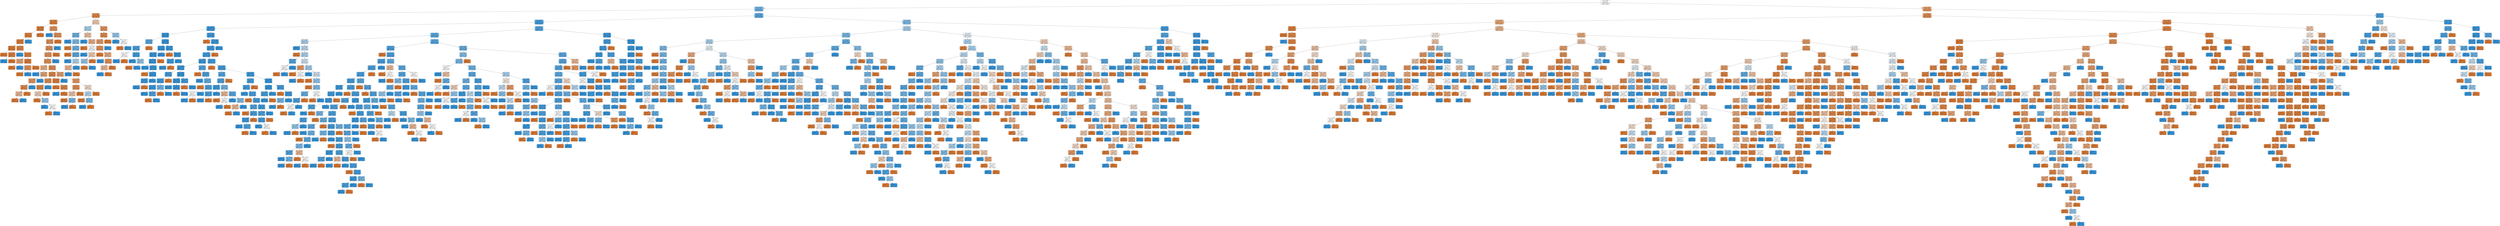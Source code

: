 digraph Tree {
node [shape=box, style="filled, rounded", color="black", fontname=helvetica] ;
edge [fontname=helvetica] ;
0 [label="var2 <= 0.287\ngini = 0.5\nsamples = 8000\nvalue = [3979, 4021]\nclass = 1_group", fillcolor="#fdfeff"] ;
1 [label="var1 <= -0.475\ngini = 0.352\nsamples = 4165\nvalue = [948, 3217]\nclass = 1_group", fillcolor="#73baed"] ;
0 -> 1 [labeldistance=2.5, labelangle=45, headlabel="True"] ;
2 [label="var1 <= -0.575\ngini = 0.195\nsamples = 438\nvalue = [390, 48]\nclass = 0_group", fillcolor="#e89151"] ;
1 -> 2 ;
3 [label="var1 <= -0.812\ngini = 0.123\nsamples = 381\nvalue = [356, 25]\nclass = 0_group", fillcolor="#e78a47"] ;
2 -> 3 ;
4 [label="var2 <= 0.033\ngini = 0.038\nsamples = 260\nvalue = [255, 5]\nclass = 0_group", fillcolor="#e6833d"] ;
3 -> 4 ;
5 [label="var2 <= 0.033\ngini = 0.07\nsamples = 138\nvalue = [133, 5]\nclass = 0_group", fillcolor="#e68640"] ;
4 -> 5 ;
6 [label="var1 <= -1.008\ngini = 0.057\nsamples = 137\nvalue = [133, 4]\nclass = 0_group", fillcolor="#e6853f"] ;
5 -> 6 ;
7 [label="var1 <= -1.127\ngini = 0.02\nsamples = 101\nvalue = [100, 1]\nclass = 0_group", fillcolor="#e5823b"] ;
6 -> 7 ;
8 [label="gini = 0.0\nsamples = 74\nvalue = [74, 0]\nclass = 0_group", fillcolor="#e58139"] ;
7 -> 8 ;
9 [label="var1 <= -1.125\ngini = 0.071\nsamples = 27\nvalue = [26, 1]\nclass = 0_group", fillcolor="#e68641"] ;
7 -> 9 ;
10 [label="gini = 0.0\nsamples = 1\nvalue = [0, 1]\nclass = 1_group", fillcolor="#399de5"] ;
9 -> 10 ;
11 [label="gini = 0.0\nsamples = 26\nvalue = [26, 0]\nclass = 0_group", fillcolor="#e58139"] ;
9 -> 11 ;
12 [label="var1 <= -1.003\ngini = 0.153\nsamples = 36\nvalue = [33, 3]\nclass = 0_group", fillcolor="#e78c4b"] ;
6 -> 12 ;
13 [label="gini = 0.0\nsamples = 1\nvalue = [0, 1]\nclass = 1_group", fillcolor="#399de5"] ;
12 -> 13 ;
14 [label="var1 <= -0.98\ngini = 0.108\nsamples = 35\nvalue = [33, 2]\nclass = 0_group", fillcolor="#e78945"] ;
12 -> 14 ;
15 [label="var1 <= -0.987\ngini = 0.375\nsamples = 4\nvalue = [3, 1]\nclass = 0_group", fillcolor="#eeab7b"] ;
14 -> 15 ;
16 [label="gini = 0.0\nsamples = 3\nvalue = [3, 0]\nclass = 0_group", fillcolor="#e58139"] ;
15 -> 16 ;
17 [label="gini = 0.0\nsamples = 1\nvalue = [0, 1]\nclass = 1_group", fillcolor="#399de5"] ;
15 -> 17 ;
18 [label="var2 <= -0.551\ngini = 0.062\nsamples = 31\nvalue = [30, 1]\nclass = 0_group", fillcolor="#e68540"] ;
14 -> 18 ;
19 [label="var2 <= -0.571\ngini = 0.278\nsamples = 6\nvalue = [5, 1]\nclass = 0_group", fillcolor="#ea9a61"] ;
18 -> 19 ;
20 [label="gini = 0.0\nsamples = 5\nvalue = [5, 0]\nclass = 0_group", fillcolor="#e58139"] ;
19 -> 20 ;
21 [label="gini = 0.0\nsamples = 1\nvalue = [0, 1]\nclass = 1_group", fillcolor="#399de5"] ;
19 -> 21 ;
22 [label="gini = 0.0\nsamples = 25\nvalue = [25, 0]\nclass = 0_group", fillcolor="#e58139"] ;
18 -> 22 ;
23 [label="gini = 0.0\nsamples = 1\nvalue = [0, 1]\nclass = 1_group", fillcolor="#399de5"] ;
5 -> 23 ;
24 [label="gini = 0.0\nsamples = 122\nvalue = [122, 0]\nclass = 0_group", fillcolor="#e58139"] ;
4 -> 24 ;
25 [label="var1 <= -0.81\ngini = 0.276\nsamples = 121\nvalue = [101, 20]\nclass = 0_group", fillcolor="#ea9a60"] ;
3 -> 25 ;
26 [label="gini = 0.0\nsamples = 1\nvalue = [0, 1]\nclass = 1_group", fillcolor="#399de5"] ;
25 -> 26 ;
27 [label="var2 <= 0.243\ngini = 0.267\nsamples = 120\nvalue = [101, 19]\nclass = 0_group", fillcolor="#ea995e"] ;
25 -> 27 ;
28 [label="var2 <= 0.237\ngini = 0.286\nsamples = 110\nvalue = [91, 19]\nclass = 0_group", fillcolor="#ea9b62"] ;
27 -> 28 ;
29 [label="var1 <= -0.6\ngini = 0.276\nsamples = 109\nvalue = [91, 18]\nclass = 0_group", fillcolor="#ea9a60"] ;
28 -> 29 ;
30 [label="var1 <= -0.605\ngini = 0.295\nsamples = 100\nvalue = [82, 18]\nclass = 0_group", fillcolor="#eb9d64"] ;
29 -> 30 ;
31 [label="var2 <= -0.344\ngini = 0.273\nsamples = 98\nvalue = [82, 16]\nclass = 0_group", fillcolor="#ea9a60"] ;
30 -> 31 ;
32 [label="var1 <= -0.796\ngini = 0.426\nsamples = 13\nvalue = [9, 4]\nclass = 0_group", fillcolor="#f1b991"] ;
31 -> 32 ;
33 [label="gini = 0.0\nsamples = 1\nvalue = [0, 1]\nclass = 1_group", fillcolor="#399de5"] ;
32 -> 33 ;
34 [label="var1 <= -0.614\ngini = 0.375\nsamples = 12\nvalue = [9, 3]\nclass = 0_group", fillcolor="#eeab7b"] ;
32 -> 34 ;
35 [label="var2 <= -0.359\ngini = 0.298\nsamples = 11\nvalue = [9, 2]\nclass = 0_group", fillcolor="#eb9d65"] ;
34 -> 35 ;
36 [label="var1 <= -0.77\ngini = 0.18\nsamples = 10\nvalue = [9, 1]\nclass = 0_group", fillcolor="#e88f4f"] ;
35 -> 36 ;
37 [label="var1 <= -0.786\ngini = 0.444\nsamples = 3\nvalue = [2, 1]\nclass = 0_group", fillcolor="#f2c09c"] ;
36 -> 37 ;
38 [label="gini = 0.0\nsamples = 2\nvalue = [2, 0]\nclass = 0_group", fillcolor="#e58139"] ;
37 -> 38 ;
39 [label="gini = 0.0\nsamples = 1\nvalue = [0, 1]\nclass = 1_group", fillcolor="#399de5"] ;
37 -> 39 ;
40 [label="gini = 0.0\nsamples = 7\nvalue = [7, 0]\nclass = 0_group", fillcolor="#e58139"] ;
36 -> 40 ;
41 [label="gini = 0.0\nsamples = 1\nvalue = [0, 1]\nclass = 1_group", fillcolor="#399de5"] ;
35 -> 41 ;
42 [label="gini = 0.0\nsamples = 1\nvalue = [0, 1]\nclass = 1_group", fillcolor="#399de5"] ;
34 -> 42 ;
43 [label="var2 <= 0.076\ngini = 0.242\nsamples = 85\nvalue = [73, 12]\nclass = 0_group", fillcolor="#e9965a"] ;
31 -> 43 ;
44 [label="var2 <= -0.051\ngini = 0.165\nsamples = 55\nvalue = [50, 5]\nclass = 0_group", fillcolor="#e88e4d"] ;
43 -> 44 ;
45 [label="var2 <= -0.069\ngini = 0.245\nsamples = 28\nvalue = [24, 4]\nclass = 0_group", fillcolor="#e9965a"] ;
44 -> 45 ;
46 [label="var1 <= -0.732\ngini = 0.142\nsamples = 26\nvalue = [24, 2]\nclass = 0_group", fillcolor="#e78c49"] ;
45 -> 46 ;
47 [label="var1 <= -0.777\ngini = 0.48\nsamples = 5\nvalue = [3, 2]\nclass = 0_group", fillcolor="#f6d5bd"] ;
46 -> 47 ;
48 [label="gini = 0.0\nsamples = 2\nvalue = [2, 0]\nclass = 0_group", fillcolor="#e58139"] ;
47 -> 48 ;
49 [label="var2 <= -0.206\ngini = 0.444\nsamples = 3\nvalue = [1, 2]\nclass = 1_group", fillcolor="#9ccef2"] ;
47 -> 49 ;
50 [label="gini = 0.0\nsamples = 1\nvalue = [0, 1]\nclass = 1_group", fillcolor="#399de5"] ;
49 -> 50 ;
51 [label="var1 <= -0.747\ngini = 0.5\nsamples = 2\nvalue = [1, 1]\nclass = 0_group", fillcolor="#ffffff"] ;
49 -> 51 ;
52 [label="gini = 0.0\nsamples = 1\nvalue = [1, 0]\nclass = 0_group", fillcolor="#e58139"] ;
51 -> 52 ;
53 [label="gini = 0.0\nsamples = 1\nvalue = [0, 1]\nclass = 1_group", fillcolor="#399de5"] ;
51 -> 53 ;
54 [label="gini = 0.0\nsamples = 21\nvalue = [21, 0]\nclass = 0_group", fillcolor="#e58139"] ;
46 -> 54 ;
55 [label="gini = 0.0\nsamples = 2\nvalue = [0, 2]\nclass = 1_group", fillcolor="#399de5"] ;
45 -> 55 ;
56 [label="var2 <= 0.035\ngini = 0.071\nsamples = 27\nvalue = [26, 1]\nclass = 0_group", fillcolor="#e68641"] ;
44 -> 56 ;
57 [label="gini = 0.0\nsamples = 15\nvalue = [15, 0]\nclass = 0_group", fillcolor="#e58139"] ;
56 -> 57 ;
58 [label="var2 <= 0.042\ngini = 0.153\nsamples = 12\nvalue = [11, 1]\nclass = 0_group", fillcolor="#e78c4b"] ;
56 -> 58 ;
59 [label="gini = 0.0\nsamples = 1\nvalue = [0, 1]\nclass = 1_group", fillcolor="#399de5"] ;
58 -> 59 ;
60 [label="gini = 0.0\nsamples = 11\nvalue = [11, 0]\nclass = 0_group", fillcolor="#e58139"] ;
58 -> 60 ;
61 [label="var2 <= 0.084\ngini = 0.358\nsamples = 30\nvalue = [23, 7]\nclass = 0_group", fillcolor="#eda775"] ;
43 -> 61 ;
62 [label="gini = 0.0\nsamples = 1\nvalue = [0, 1]\nclass = 1_group", fillcolor="#399de5"] ;
61 -> 62 ;
63 [label="var1 <= -0.699\ngini = 0.328\nsamples = 29\nvalue = [23, 6]\nclass = 0_group", fillcolor="#eca26d"] ;
61 -> 63 ;
64 [label="var2 <= 0.144\ngini = 0.236\nsamples = 22\nvalue = [19, 3]\nclass = 0_group", fillcolor="#e99558"] ;
63 -> 64 ;
65 [label="var2 <= 0.102\ngini = 0.469\nsamples = 8\nvalue = [5, 3]\nclass = 0_group", fillcolor="#f5cdb0"] ;
64 -> 65 ;
66 [label="gini = 0.0\nsamples = 4\nvalue = [4, 0]\nclass = 0_group", fillcolor="#e58139"] ;
65 -> 66 ;
67 [label="var1 <= -0.718\ngini = 0.375\nsamples = 4\nvalue = [1, 3]\nclass = 1_group", fillcolor="#7bbeee"] ;
65 -> 67 ;
68 [label="gini = 0.0\nsamples = 3\nvalue = [0, 3]\nclass = 1_group", fillcolor="#399de5"] ;
67 -> 68 ;
69 [label="gini = 0.0\nsamples = 1\nvalue = [1, 0]\nclass = 0_group", fillcolor="#e58139"] ;
67 -> 69 ;
70 [label="gini = 0.0\nsamples = 14\nvalue = [14, 0]\nclass = 0_group", fillcolor="#e58139"] ;
64 -> 70 ;
71 [label="var1 <= -0.63\ngini = 0.49\nsamples = 7\nvalue = [4, 3]\nclass = 0_group", fillcolor="#f8e0ce"] ;
63 -> 71 ;
72 [label="var2 <= 0.14\ngini = 0.48\nsamples = 5\nvalue = [2, 3]\nclass = 1_group", fillcolor="#bddef6"] ;
71 -> 72 ;
73 [label="gini = 0.0\nsamples = 1\nvalue = [1, 0]\nclass = 0_group", fillcolor="#e58139"] ;
72 -> 73 ;
74 [label="var2 <= 0.201\ngini = 0.375\nsamples = 4\nvalue = [1, 3]\nclass = 1_group", fillcolor="#7bbeee"] ;
72 -> 74 ;
75 [label="gini = 0.0\nsamples = 3\nvalue = [0, 3]\nclass = 1_group", fillcolor="#399de5"] ;
74 -> 75 ;
76 [label="gini = 0.0\nsamples = 1\nvalue = [1, 0]\nclass = 0_group", fillcolor="#e58139"] ;
74 -> 76 ;
77 [label="gini = 0.0\nsamples = 2\nvalue = [2, 0]\nclass = 0_group", fillcolor="#e58139"] ;
71 -> 77 ;
78 [label="gini = 0.0\nsamples = 2\nvalue = [0, 2]\nclass = 1_group", fillcolor="#399de5"] ;
30 -> 78 ;
79 [label="gini = 0.0\nsamples = 9\nvalue = [9, 0]\nclass = 0_group", fillcolor="#e58139"] ;
29 -> 79 ;
80 [label="gini = 0.0\nsamples = 1\nvalue = [0, 1]\nclass = 1_group", fillcolor="#399de5"] ;
28 -> 80 ;
81 [label="gini = 0.0\nsamples = 10\nvalue = [10, 0]\nclass = 0_group", fillcolor="#e58139"] ;
27 -> 81 ;
82 [label="var2 <= 0.028\ngini = 0.481\nsamples = 57\nvalue = [34, 23]\nclass = 0_group", fillcolor="#f7d6bf"] ;
2 -> 82 ;
83 [label="var1 <= -0.508\ngini = 0.471\nsamples = 29\nvalue = [11, 18]\nclass = 1_group", fillcolor="#b2d9f5"] ;
82 -> 83 ;
84 [label="var2 <= -0.543\ngini = 0.346\nsamples = 18\nvalue = [4, 14]\nclass = 1_group", fillcolor="#72b9ec"] ;
83 -> 84 ;
85 [label="gini = 0.0\nsamples = 4\nvalue = [0, 4]\nclass = 1_group", fillcolor="#399de5"] ;
84 -> 85 ;
86 [label="var2 <= -0.468\ngini = 0.408\nsamples = 14\nvalue = [4, 10]\nclass = 1_group", fillcolor="#88c4ef"] ;
84 -> 86 ;
87 [label="gini = 0.0\nsamples = 1\nvalue = [1, 0]\nclass = 0_group", fillcolor="#e58139"] ;
86 -> 87 ;
88 [label="var1 <= -0.572\ngini = 0.355\nsamples = 13\nvalue = [3, 10]\nclass = 1_group", fillcolor="#74baed"] ;
86 -> 88 ;
89 [label="gini = 0.0\nsamples = 1\nvalue = [1, 0]\nclass = 0_group", fillcolor="#e58139"] ;
88 -> 89 ;
90 [label="var1 <= -0.533\ngini = 0.278\nsamples = 12\nvalue = [2, 10]\nclass = 1_group", fillcolor="#61b1ea"] ;
88 -> 90 ;
91 [label="gini = 0.0\nsamples = 7\nvalue = [0, 7]\nclass = 1_group", fillcolor="#399de5"] ;
90 -> 91 ;
92 [label="var1 <= -0.511\ngini = 0.48\nsamples = 5\nvalue = [2, 3]\nclass = 1_group", fillcolor="#bddef6"] ;
90 -> 92 ;
93 [label="var2 <= -0.257\ngini = 0.444\nsamples = 3\nvalue = [2, 1]\nclass = 0_group", fillcolor="#f2c09c"] ;
92 -> 93 ;
94 [label="gini = 0.0\nsamples = 1\nvalue = [0, 1]\nclass = 1_group", fillcolor="#399de5"] ;
93 -> 94 ;
95 [label="gini = 0.0\nsamples = 2\nvalue = [2, 0]\nclass = 0_group", fillcolor="#e58139"] ;
93 -> 95 ;
96 [label="gini = 0.0\nsamples = 2\nvalue = [0, 2]\nclass = 1_group", fillcolor="#399de5"] ;
92 -> 96 ;
97 [label="var2 <= -0.739\ngini = 0.463\nsamples = 11\nvalue = [7, 4]\nclass = 0_group", fillcolor="#f4c9aa"] ;
83 -> 97 ;
98 [label="gini = 0.0\nsamples = 1\nvalue = [0, 1]\nclass = 1_group", fillcolor="#399de5"] ;
97 -> 98 ;
99 [label="var2 <= -0.279\ngini = 0.42\nsamples = 10\nvalue = [7, 3]\nclass = 0_group", fillcolor="#f0b78e"] ;
97 -> 99 ;
100 [label="gini = 0.0\nsamples = 4\nvalue = [4, 0]\nclass = 0_group", fillcolor="#e58139"] ;
99 -> 100 ;
101 [label="var2 <= -0.252\ngini = 0.5\nsamples = 6\nvalue = [3, 3]\nclass = 0_group", fillcolor="#ffffff"] ;
99 -> 101 ;
102 [label="gini = 0.0\nsamples = 1\nvalue = [0, 1]\nclass = 1_group", fillcolor="#399de5"] ;
101 -> 102 ;
103 [label="var1 <= -0.493\ngini = 0.48\nsamples = 5\nvalue = [3, 2]\nclass = 0_group", fillcolor="#f6d5bd"] ;
101 -> 103 ;
104 [label="var2 <= -0.164\ngini = 0.444\nsamples = 3\nvalue = [1, 2]\nclass = 1_group", fillcolor="#9ccef2"] ;
103 -> 104 ;
105 [label="gini = 0.0\nsamples = 1\nvalue = [1, 0]\nclass = 0_group", fillcolor="#e58139"] ;
104 -> 105 ;
106 [label="gini = 0.0\nsamples = 2\nvalue = [0, 2]\nclass = 1_group", fillcolor="#399de5"] ;
104 -> 106 ;
107 [label="gini = 0.0\nsamples = 2\nvalue = [2, 0]\nclass = 0_group", fillcolor="#e58139"] ;
103 -> 107 ;
108 [label="var2 <= 0.265\ngini = 0.293\nsamples = 28\nvalue = [23, 5]\nclass = 0_group", fillcolor="#eb9c64"] ;
82 -> 108 ;
109 [label="var2 <= 0.185\ngini = 0.211\nsamples = 25\nvalue = [22, 3]\nclass = 0_group", fillcolor="#e99254"] ;
108 -> 109 ;
110 [label="var2 <= 0.176\ngini = 0.337\nsamples = 14\nvalue = [11, 3]\nclass = 0_group", fillcolor="#eca36f"] ;
109 -> 110 ;
111 [label="var1 <= -0.547\ngini = 0.26\nsamples = 13\nvalue = [11, 2]\nclass = 0_group", fillcolor="#ea985d"] ;
110 -> 111 ;
112 [label="gini = 0.0\nsamples = 6\nvalue = [6, 0]\nclass = 0_group", fillcolor="#e58139"] ;
111 -> 112 ;
113 [label="var1 <= -0.544\ngini = 0.408\nsamples = 7\nvalue = [5, 2]\nclass = 0_group", fillcolor="#efb388"] ;
111 -> 113 ;
114 [label="gini = 0.0\nsamples = 1\nvalue = [0, 1]\nclass = 1_group", fillcolor="#399de5"] ;
113 -> 114 ;
115 [label="var1 <= -0.517\ngini = 0.278\nsamples = 6\nvalue = [5, 1]\nclass = 0_group", fillcolor="#ea9a61"] ;
113 -> 115 ;
116 [label="var2 <= 0.126\ngini = 0.444\nsamples = 3\nvalue = [2, 1]\nclass = 0_group", fillcolor="#f2c09c"] ;
115 -> 116 ;
117 [label="gini = 0.0\nsamples = 1\nvalue = [0, 1]\nclass = 1_group", fillcolor="#399de5"] ;
116 -> 117 ;
118 [label="gini = 0.0\nsamples = 2\nvalue = [2, 0]\nclass = 0_group", fillcolor="#e58139"] ;
116 -> 118 ;
119 [label="gini = 0.0\nsamples = 3\nvalue = [3, 0]\nclass = 0_group", fillcolor="#e58139"] ;
115 -> 119 ;
120 [label="gini = 0.0\nsamples = 1\nvalue = [0, 1]\nclass = 1_group", fillcolor="#399de5"] ;
110 -> 120 ;
121 [label="gini = 0.0\nsamples = 11\nvalue = [11, 0]\nclass = 0_group", fillcolor="#e58139"] ;
109 -> 121 ;
122 [label="var2 <= 0.275\ngini = 0.444\nsamples = 3\nvalue = [1, 2]\nclass = 1_group", fillcolor="#9ccef2"] ;
108 -> 122 ;
123 [label="gini = 0.0\nsamples = 1\nvalue = [0, 1]\nclass = 1_group", fillcolor="#399de5"] ;
122 -> 123 ;
124 [label="var2 <= 0.279\ngini = 0.5\nsamples = 2\nvalue = [1, 1]\nclass = 0_group", fillcolor="#ffffff"] ;
122 -> 124 ;
125 [label="gini = 0.0\nsamples = 1\nvalue = [1, 0]\nclass = 0_group", fillcolor="#e58139"] ;
124 -> 125 ;
126 [label="gini = 0.0\nsamples = 1\nvalue = [0, 1]\nclass = 1_group", fillcolor="#399de5"] ;
124 -> 126 ;
127 [label="var2 <= -0.084\ngini = 0.255\nsamples = 3727\nvalue = [558, 3169]\nclass = 1_group", fillcolor="#5caeea"] ;
1 -> 127 ;
128 [label="var2 <= -0.413\ngini = 0.14\nsamples = 2393\nvalue = [181, 2212]\nclass = 1_group", fillcolor="#49a5e7"] ;
127 -> 128 ;
129 [label="var2 <= -0.632\ngini = 0.054\nsamples = 1272\nvalue = [35, 1237]\nclass = 1_group", fillcolor="#3fa0e6"] ;
128 -> 129 ;
130 [label="var1 <= -0.087\ngini = 0.022\nsamples = 709\nvalue = [8, 701]\nclass = 1_group", fillcolor="#3b9ee5"] ;
129 -> 130 ;
131 [label="var1 <= -0.09\ngini = 0.266\nsamples = 19\nvalue = [3, 16]\nclass = 1_group", fillcolor="#5eafea"] ;
130 -> 131 ;
132 [label="var2 <= -1.061\ngini = 0.198\nsamples = 18\nvalue = [2, 16]\nclass = 1_group", fillcolor="#52a9e8"] ;
131 -> 132 ;
133 [label="var2 <= -1.329\ngini = 0.5\nsamples = 2\nvalue = [1, 1]\nclass = 0_group", fillcolor="#ffffff"] ;
132 -> 133 ;
134 [label="gini = 0.0\nsamples = 1\nvalue = [0, 1]\nclass = 1_group", fillcolor="#399de5"] ;
133 -> 134 ;
135 [label="gini = 0.0\nsamples = 1\nvalue = [1, 0]\nclass = 0_group", fillcolor="#e58139"] ;
133 -> 135 ;
136 [label="var1 <= -0.12\ngini = 0.117\nsamples = 16\nvalue = [1, 15]\nclass = 1_group", fillcolor="#46a4e7"] ;
132 -> 136 ;
137 [label="gini = 0.0\nsamples = 13\nvalue = [0, 13]\nclass = 1_group", fillcolor="#399de5"] ;
136 -> 137 ;
138 [label="var1 <= -0.115\ngini = 0.444\nsamples = 3\nvalue = [1, 2]\nclass = 1_group", fillcolor="#9ccef2"] ;
136 -> 138 ;
139 [label="gini = 0.0\nsamples = 1\nvalue = [1, 0]\nclass = 0_group", fillcolor="#e58139"] ;
138 -> 139 ;
140 [label="gini = 0.0\nsamples = 2\nvalue = [0, 2]\nclass = 1_group", fillcolor="#399de5"] ;
138 -> 140 ;
141 [label="gini = 0.0\nsamples = 1\nvalue = [1, 0]\nclass = 0_group", fillcolor="#e58139"] ;
131 -> 141 ;
142 [label="var2 <= -0.662\ngini = 0.014\nsamples = 690\nvalue = [5, 685]\nclass = 1_group", fillcolor="#3a9ee5"] ;
130 -> 142 ;
143 [label="var1 <= 0.874\ngini = 0.01\nsamples = 618\nvalue = [3, 615]\nclass = 1_group", fillcolor="#3a9de5"] ;
142 -> 143 ;
144 [label="var1 <= 0.869\ngini = 0.024\nsamples = 244\nvalue = [3, 241]\nclass = 1_group", fillcolor="#3b9ee5"] ;
143 -> 144 ;
145 [label="var1 <= 0.701\ngini = 0.016\nsamples = 243\nvalue = [2, 241]\nclass = 1_group", fillcolor="#3b9ee5"] ;
144 -> 145 ;
146 [label="gini = 0.0\nsamples = 173\nvalue = [0, 173]\nclass = 1_group", fillcolor="#399de5"] ;
145 -> 146 ;
147 [label="var1 <= 0.711\ngini = 0.056\nsamples = 70\nvalue = [2, 68]\nclass = 1_group", fillcolor="#3fa0e6"] ;
145 -> 147 ;
148 [label="gini = 0.0\nsamples = 1\nvalue = [1, 0]\nclass = 0_group", fillcolor="#e58139"] ;
147 -> 148 ;
149 [label="var1 <= 0.774\ngini = 0.029\nsamples = 69\nvalue = [1, 68]\nclass = 1_group", fillcolor="#3c9ee5"] ;
147 -> 149 ;
150 [label="var1 <= 0.77\ngini = 0.087\nsamples = 22\nvalue = [1, 21]\nclass = 1_group", fillcolor="#42a2e6"] ;
149 -> 150 ;
151 [label="gini = 0.0\nsamples = 21\nvalue = [0, 21]\nclass = 1_group", fillcolor="#399de5"] ;
150 -> 151 ;
152 [label="gini = 0.0\nsamples = 1\nvalue = [1, 0]\nclass = 0_group", fillcolor="#e58139"] ;
150 -> 152 ;
153 [label="gini = 0.0\nsamples = 47\nvalue = [0, 47]\nclass = 1_group", fillcolor="#399de5"] ;
149 -> 153 ;
154 [label="gini = 0.0\nsamples = 1\nvalue = [1, 0]\nclass = 0_group", fillcolor="#e58139"] ;
144 -> 154 ;
155 [label="gini = 0.0\nsamples = 374\nvalue = [0, 374]\nclass = 1_group", fillcolor="#399de5"] ;
143 -> 155 ;
156 [label="var2 <= -0.661\ngini = 0.054\nsamples = 72\nvalue = [2, 70]\nclass = 1_group", fillcolor="#3fa0e6"] ;
142 -> 156 ;
157 [label="gini = 0.0\nsamples = 1\nvalue = [1, 0]\nclass = 0_group", fillcolor="#e58139"] ;
156 -> 157 ;
158 [label="var2 <= -0.656\ngini = 0.028\nsamples = 71\nvalue = [1, 70]\nclass = 1_group", fillcolor="#3c9ee5"] ;
156 -> 158 ;
159 [label="var2 <= -0.657\ngini = 0.111\nsamples = 17\nvalue = [1, 16]\nclass = 1_group", fillcolor="#45a3e7"] ;
158 -> 159 ;
160 [label="gini = 0.0\nsamples = 16\nvalue = [0, 16]\nclass = 1_group", fillcolor="#399de5"] ;
159 -> 160 ;
161 [label="gini = 0.0\nsamples = 1\nvalue = [1, 0]\nclass = 0_group", fillcolor="#e58139"] ;
159 -> 161 ;
162 [label="gini = 0.0\nsamples = 54\nvalue = [0, 54]\nclass = 1_group", fillcolor="#399de5"] ;
158 -> 162 ;
163 [label="var2 <= -0.632\ngini = 0.091\nsamples = 563\nvalue = [27, 536]\nclass = 1_group", fillcolor="#43a2e6"] ;
129 -> 163 ;
164 [label="gini = 0.0\nsamples = 1\nvalue = [1, 0]\nclass = 0_group", fillcolor="#e58139"] ;
163 -> 164 ;
165 [label="var1 <= 1.541\ngini = 0.088\nsamples = 562\nvalue = [26, 536]\nclass = 1_group", fillcolor="#43a2e6"] ;
163 -> 165 ;
166 [label="var1 <= 1.537\ngini = 0.114\nsamples = 430\nvalue = [26, 404]\nclass = 1_group", fillcolor="#46a3e7"] ;
165 -> 166 ;
167 [label="var1 <= 0.709\ngini = 0.11\nsamples = 429\nvalue = [25, 404]\nclass = 1_group", fillcolor="#45a3e7"] ;
166 -> 167 ;
168 [label="var2 <= -0.432\ngini = 0.078\nsamples = 198\nvalue = [8, 190]\nclass = 1_group", fillcolor="#41a1e6"] ;
167 -> 168 ;
169 [label="var1 <= 0.063\ngini = 0.055\nsamples = 178\nvalue = [5, 173]\nclass = 1_group", fillcolor="#3fa0e6"] ;
168 -> 169 ;
170 [label="var1 <= 0.06\ngini = 0.142\nsamples = 39\nvalue = [3, 36]\nclass = 1_group", fillcolor="#49a5e7"] ;
169 -> 170 ;
171 [label="var1 <= 0.032\ngini = 0.1\nsamples = 38\nvalue = [2, 36]\nclass = 1_group", fillcolor="#44a2e6"] ;
170 -> 171 ;
172 [label="var2 <= -0.485\ngini = 0.057\nsamples = 34\nvalue = [1, 33]\nclass = 1_group", fillcolor="#3fa0e6"] ;
171 -> 172 ;
173 [label="gini = 0.0\nsamples = 26\nvalue = [0, 26]\nclass = 1_group", fillcolor="#399de5"] ;
172 -> 173 ;
174 [label="var2 <= -0.479\ngini = 0.219\nsamples = 8\nvalue = [1, 7]\nclass = 1_group", fillcolor="#55abe9"] ;
172 -> 174 ;
175 [label="gini = 0.0\nsamples = 1\nvalue = [1, 0]\nclass = 0_group", fillcolor="#e58139"] ;
174 -> 175 ;
176 [label="gini = 0.0\nsamples = 7\nvalue = [0, 7]\nclass = 1_group", fillcolor="#399de5"] ;
174 -> 176 ;
177 [label="var2 <= -0.526\ngini = 0.375\nsamples = 4\nvalue = [1, 3]\nclass = 1_group", fillcolor="#7bbeee"] ;
171 -> 177 ;
178 [label="gini = 0.0\nsamples = 1\nvalue = [1, 0]\nclass = 0_group", fillcolor="#e58139"] ;
177 -> 178 ;
179 [label="gini = 0.0\nsamples = 3\nvalue = [0, 3]\nclass = 1_group", fillcolor="#399de5"] ;
177 -> 179 ;
180 [label="gini = 0.0\nsamples = 1\nvalue = [1, 0]\nclass = 0_group", fillcolor="#e58139"] ;
170 -> 180 ;
181 [label="var2 <= -0.449\ngini = 0.028\nsamples = 139\nvalue = [2, 137]\nclass = 1_group", fillcolor="#3c9ee5"] ;
169 -> 181 ;
182 [label="var1 <= 0.519\ngini = 0.016\nsamples = 126\nvalue = [1, 125]\nclass = 1_group", fillcolor="#3b9ee5"] ;
181 -> 182 ;
183 [label="gini = 0.0\nsamples = 80\nvalue = [0, 80]\nclass = 1_group", fillcolor="#399de5"] ;
182 -> 183 ;
184 [label="var1 <= 0.522\ngini = 0.043\nsamples = 46\nvalue = [1, 45]\nclass = 1_group", fillcolor="#3d9fe6"] ;
182 -> 184 ;
185 [label="gini = 0.0\nsamples = 1\nvalue = [1, 0]\nclass = 0_group", fillcolor="#e58139"] ;
184 -> 185 ;
186 [label="gini = 0.0\nsamples = 45\nvalue = [0, 45]\nclass = 1_group", fillcolor="#399de5"] ;
184 -> 186 ;
187 [label="var2 <= -0.449\ngini = 0.142\nsamples = 13\nvalue = [1, 12]\nclass = 1_group", fillcolor="#49a5e7"] ;
181 -> 187 ;
188 [label="gini = 0.0\nsamples = 1\nvalue = [1, 0]\nclass = 0_group", fillcolor="#e58139"] ;
187 -> 188 ;
189 [label="gini = 0.0\nsamples = 12\nvalue = [0, 12]\nclass = 1_group", fillcolor="#399de5"] ;
187 -> 189 ;
190 [label="var2 <= -0.431\ngini = 0.255\nsamples = 20\nvalue = [3, 17]\nclass = 1_group", fillcolor="#5caeea"] ;
168 -> 190 ;
191 [label="gini = 0.0\nsamples = 1\nvalue = [1, 0]\nclass = 0_group", fillcolor="#e58139"] ;
190 -> 191 ;
192 [label="var1 <= 0.351\ngini = 0.188\nsamples = 19\nvalue = [2, 17]\nclass = 1_group", fillcolor="#50a9e8"] ;
190 -> 192 ;
193 [label="gini = 0.0\nsamples = 9\nvalue = [0, 9]\nclass = 1_group", fillcolor="#399de5"] ;
192 -> 193 ;
194 [label="var1 <= 0.411\ngini = 0.32\nsamples = 10\nvalue = [2, 8]\nclass = 1_group", fillcolor="#6ab6ec"] ;
192 -> 194 ;
195 [label="gini = 0.0\nsamples = 1\nvalue = [1, 0]\nclass = 0_group", fillcolor="#e58139"] ;
194 -> 195 ;
196 [label="var2 <= -0.427\ngini = 0.198\nsamples = 9\nvalue = [1, 8]\nclass = 1_group", fillcolor="#52a9e8"] ;
194 -> 196 ;
197 [label="var2 <= -0.43\ngini = 0.5\nsamples = 2\nvalue = [1, 1]\nclass = 0_group", fillcolor="#ffffff"] ;
196 -> 197 ;
198 [label="gini = 0.0\nsamples = 1\nvalue = [0, 1]\nclass = 1_group", fillcolor="#399de5"] ;
197 -> 198 ;
199 [label="gini = 0.0\nsamples = 1\nvalue = [1, 0]\nclass = 0_group", fillcolor="#e58139"] ;
197 -> 199 ;
200 [label="gini = 0.0\nsamples = 7\nvalue = [0, 7]\nclass = 1_group", fillcolor="#399de5"] ;
196 -> 200 ;
201 [label="var1 <= 0.713\ngini = 0.136\nsamples = 231\nvalue = [17, 214]\nclass = 1_group", fillcolor="#49a5e7"] ;
167 -> 201 ;
202 [label="gini = 0.0\nsamples = 1\nvalue = [1, 0]\nclass = 0_group", fillcolor="#e58139"] ;
201 -> 202 ;
203 [label="var1 <= 0.845\ngini = 0.129\nsamples = 230\nvalue = [16, 214]\nclass = 1_group", fillcolor="#48a4e7"] ;
201 -> 203 ;
204 [label="var1 <= 0.843\ngini = 0.26\nsamples = 39\nvalue = [6, 33]\nclass = 1_group", fillcolor="#5dafea"] ;
203 -> 204 ;
205 [label="var1 <= 0.783\ngini = 0.229\nsamples = 38\nvalue = [5, 33]\nclass = 1_group", fillcolor="#57ace9"] ;
204 -> 205 ;
206 [label="var2 <= -0.55\ngini = 0.087\nsamples = 22\nvalue = [1, 21]\nclass = 1_group", fillcolor="#42a2e6"] ;
205 -> 206 ;
207 [label="var2 <= -0.554\ngini = 0.18\nsamples = 10\nvalue = [1, 9]\nclass = 1_group", fillcolor="#4fa8e8"] ;
206 -> 207 ;
208 [label="gini = 0.0\nsamples = 9\nvalue = [0, 9]\nclass = 1_group", fillcolor="#399de5"] ;
207 -> 208 ;
209 [label="gini = 0.0\nsamples = 1\nvalue = [1, 0]\nclass = 0_group", fillcolor="#e58139"] ;
207 -> 209 ;
210 [label="gini = 0.0\nsamples = 12\nvalue = [0, 12]\nclass = 1_group", fillcolor="#399de5"] ;
206 -> 210 ;
211 [label="var1 <= 0.787\ngini = 0.375\nsamples = 16\nvalue = [4, 12]\nclass = 1_group", fillcolor="#7bbeee"] ;
205 -> 211 ;
212 [label="var1 <= 0.784\ngini = 0.444\nsamples = 3\nvalue = [2, 1]\nclass = 0_group", fillcolor="#f2c09c"] ;
211 -> 212 ;
213 [label="gini = 0.0\nsamples = 1\nvalue = [1, 0]\nclass = 0_group", fillcolor="#e58139"] ;
212 -> 213 ;
214 [label="var1 <= 0.785\ngini = 0.5\nsamples = 2\nvalue = [1, 1]\nclass = 0_group", fillcolor="#ffffff"] ;
212 -> 214 ;
215 [label="gini = 0.0\nsamples = 1\nvalue = [0, 1]\nclass = 1_group", fillcolor="#399de5"] ;
214 -> 215 ;
216 [label="gini = 0.0\nsamples = 1\nvalue = [1, 0]\nclass = 0_group", fillcolor="#e58139"] ;
214 -> 216 ;
217 [label="var2 <= -0.54\ngini = 0.26\nsamples = 13\nvalue = [2, 11]\nclass = 1_group", fillcolor="#5dafea"] ;
211 -> 217 ;
218 [label="gini = 0.0\nsamples = 6\nvalue = [0, 6]\nclass = 1_group", fillcolor="#399de5"] ;
217 -> 218 ;
219 [label="var2 <= -0.48\ngini = 0.408\nsamples = 7\nvalue = [2, 5]\nclass = 1_group", fillcolor="#88c4ef"] ;
217 -> 219 ;
220 [label="var1 <= 0.821\ngini = 0.444\nsamples = 3\nvalue = [2, 1]\nclass = 0_group", fillcolor="#f2c09c"] ;
219 -> 220 ;
221 [label="gini = 0.0\nsamples = 2\nvalue = [2, 0]\nclass = 0_group", fillcolor="#e58139"] ;
220 -> 221 ;
222 [label="gini = 0.0\nsamples = 1\nvalue = [0, 1]\nclass = 1_group", fillcolor="#399de5"] ;
220 -> 222 ;
223 [label="gini = 0.0\nsamples = 4\nvalue = [0, 4]\nclass = 1_group", fillcolor="#399de5"] ;
219 -> 223 ;
224 [label="gini = 0.0\nsamples = 1\nvalue = [1, 0]\nclass = 0_group", fillcolor="#e58139"] ;
204 -> 224 ;
225 [label="var2 <= -0.53\ngini = 0.099\nsamples = 191\nvalue = [10, 181]\nclass = 1_group", fillcolor="#44a2e6"] ;
203 -> 225 ;
226 [label="var2 <= -0.532\ngini = 0.16\nsamples = 80\nvalue = [7, 73]\nclass = 1_group", fillcolor="#4ca6e7"] ;
225 -> 226 ;
227 [label="var1 <= 1.0\ngini = 0.14\nsamples = 79\nvalue = [6, 73]\nclass = 1_group", fillcolor="#49a5e7"] ;
226 -> 227 ;
228 [label="gini = 0.0\nsamples = 18\nvalue = [0, 18]\nclass = 1_group", fillcolor="#399de5"] ;
227 -> 228 ;
229 [label="var1 <= 1.001\ngini = 0.177\nsamples = 61\nvalue = [6, 55]\nclass = 1_group", fillcolor="#4fa8e8"] ;
227 -> 229 ;
230 [label="gini = 0.0\nsamples = 1\nvalue = [1, 0]\nclass = 0_group", fillcolor="#e58139"] ;
229 -> 230 ;
231 [label="var1 <= 1.224\ngini = 0.153\nsamples = 60\nvalue = [5, 55]\nclass = 1_group", fillcolor="#4ba6e7"] ;
229 -> 231 ;
232 [label="var2 <= -0.618\ngini = 0.236\nsamples = 22\nvalue = [3, 19]\nclass = 1_group", fillcolor="#58ace9"] ;
231 -> 232 ;
233 [label="gini = 0.0\nsamples = 1\nvalue = [1, 0]\nclass = 0_group", fillcolor="#e58139"] ;
232 -> 233 ;
234 [label="var1 <= 1.211\ngini = 0.172\nsamples = 21\nvalue = [2, 19]\nclass = 1_group", fillcolor="#4ea7e8"] ;
232 -> 234 ;
235 [label="var2 <= -0.562\ngini = 0.095\nsamples = 20\nvalue = [1, 19]\nclass = 1_group", fillcolor="#43a2e6"] ;
234 -> 235 ;
236 [label="gini = 0.0\nsamples = 12\nvalue = [0, 12]\nclass = 1_group", fillcolor="#399de5"] ;
235 -> 236 ;
237 [label="var2 <= -0.558\ngini = 0.219\nsamples = 8\nvalue = [1, 7]\nclass = 1_group", fillcolor="#55abe9"] ;
235 -> 237 ;
238 [label="gini = 0.0\nsamples = 1\nvalue = [1, 0]\nclass = 0_group", fillcolor="#e58139"] ;
237 -> 238 ;
239 [label="gini = 0.0\nsamples = 7\nvalue = [0, 7]\nclass = 1_group", fillcolor="#399de5"] ;
237 -> 239 ;
240 [label="gini = 0.0\nsamples = 1\nvalue = [1, 0]\nclass = 0_group", fillcolor="#e58139"] ;
234 -> 240 ;
241 [label="var2 <= -0.582\ngini = 0.1\nsamples = 38\nvalue = [2, 36]\nclass = 1_group", fillcolor="#44a2e6"] ;
231 -> 241 ;
242 [label="var2 <= -0.586\ngini = 0.208\nsamples = 17\nvalue = [2, 15]\nclass = 1_group", fillcolor="#53aae8"] ;
241 -> 242 ;
243 [label="var1 <= 1.515\ngini = 0.117\nsamples = 16\nvalue = [1, 15]\nclass = 1_group", fillcolor="#46a4e7"] ;
242 -> 243 ;
244 [label="gini = 0.0\nsamples = 14\nvalue = [0, 14]\nclass = 1_group", fillcolor="#399de5"] ;
243 -> 244 ;
245 [label="var1 <= 1.521\ngini = 0.5\nsamples = 2\nvalue = [1, 1]\nclass = 0_group", fillcolor="#ffffff"] ;
243 -> 245 ;
246 [label="gini = 0.0\nsamples = 1\nvalue = [1, 0]\nclass = 0_group", fillcolor="#e58139"] ;
245 -> 246 ;
247 [label="gini = 0.0\nsamples = 1\nvalue = [0, 1]\nclass = 1_group", fillcolor="#399de5"] ;
245 -> 247 ;
248 [label="gini = 0.0\nsamples = 1\nvalue = [1, 0]\nclass = 0_group", fillcolor="#e58139"] ;
242 -> 248 ;
249 [label="gini = 0.0\nsamples = 21\nvalue = [0, 21]\nclass = 1_group", fillcolor="#399de5"] ;
241 -> 249 ;
250 [label="gini = 0.0\nsamples = 1\nvalue = [1, 0]\nclass = 0_group", fillcolor="#e58139"] ;
226 -> 250 ;
251 [label="var1 <= 1.326\ngini = 0.053\nsamples = 111\nvalue = [3, 108]\nclass = 1_group", fillcolor="#3ea0e6"] ;
225 -> 251 ;
252 [label="var1 <= 0.921\ngini = 0.023\nsamples = 86\nvalue = [1, 85]\nclass = 1_group", fillcolor="#3b9ee5"] ;
251 -> 252 ;
253 [label="var1 <= 0.914\ngini = 0.165\nsamples = 11\nvalue = [1, 10]\nclass = 1_group", fillcolor="#4da7e8"] ;
252 -> 253 ;
254 [label="gini = 0.0\nsamples = 10\nvalue = [0, 10]\nclass = 1_group", fillcolor="#399de5"] ;
253 -> 254 ;
255 [label="gini = 0.0\nsamples = 1\nvalue = [1, 0]\nclass = 0_group", fillcolor="#e58139"] ;
253 -> 255 ;
256 [label="gini = 0.0\nsamples = 75\nvalue = [0, 75]\nclass = 1_group", fillcolor="#399de5"] ;
252 -> 256 ;
257 [label="var1 <= 1.331\ngini = 0.147\nsamples = 25\nvalue = [2, 23]\nclass = 1_group", fillcolor="#4aa6e7"] ;
251 -> 257 ;
258 [label="gini = 0.0\nsamples = 1\nvalue = [1, 0]\nclass = 0_group", fillcolor="#e58139"] ;
257 -> 258 ;
259 [label="var1 <= 1.38\ngini = 0.08\nsamples = 24\nvalue = [1, 23]\nclass = 1_group", fillcolor="#42a1e6"] ;
257 -> 259 ;
260 [label="var1 <= 1.379\ngini = 0.375\nsamples = 4\nvalue = [1, 3]\nclass = 1_group", fillcolor="#7bbeee"] ;
259 -> 260 ;
261 [label="gini = 0.0\nsamples = 3\nvalue = [0, 3]\nclass = 1_group", fillcolor="#399de5"] ;
260 -> 261 ;
262 [label="gini = 0.0\nsamples = 1\nvalue = [1, 0]\nclass = 0_group", fillcolor="#e58139"] ;
260 -> 262 ;
263 [label="gini = 0.0\nsamples = 20\nvalue = [0, 20]\nclass = 1_group", fillcolor="#399de5"] ;
259 -> 263 ;
264 [label="gini = 0.0\nsamples = 1\nvalue = [1, 0]\nclass = 0_group", fillcolor="#e58139"] ;
166 -> 264 ;
265 [label="gini = 0.0\nsamples = 132\nvalue = [0, 132]\nclass = 1_group", fillcolor="#399de5"] ;
165 -> 265 ;
266 [label="var1 <= 1.492\ngini = 0.227\nsamples = 1121\nvalue = [146, 975]\nclass = 1_group", fillcolor="#57ace9"] ;
128 -> 266 ;
267 [label="var1 <= -0.262\ngini = 0.275\nsamples = 825\nvalue = [136, 689]\nclass = 1_group", fillcolor="#60b0ea"] ;
266 -> 267 ;
268 [label="var2 <= -0.363\ngini = 0.473\nsamples = 39\nvalue = [15, 24]\nclass = 1_group", fillcolor="#b5daf5"] ;
267 -> 268 ;
269 [label="gini = 0.0\nsamples = 3\nvalue = [0, 3]\nclass = 1_group", fillcolor="#399de5"] ;
268 -> 269 ;
270 [label="var2 <= -0.328\ngini = 0.486\nsamples = 36\nvalue = [15, 21]\nclass = 1_group", fillcolor="#c6e3f8"] ;
268 -> 270 ;
271 [label="gini = 0.0\nsamples = 2\nvalue = [2, 0]\nclass = 0_group", fillcolor="#e58139"] ;
270 -> 271 ;
272 [label="var2 <= -0.282\ngini = 0.472\nsamples = 34\nvalue = [13, 21]\nclass = 1_group", fillcolor="#b4daf5"] ;
270 -> 272 ;
273 [label="var2 <= -0.325\ngini = 0.245\nsamples = 7\nvalue = [1, 6]\nclass = 1_group", fillcolor="#5aade9"] ;
272 -> 273 ;
274 [label="var1 <= -0.303\ngini = 0.5\nsamples = 2\nvalue = [1, 1]\nclass = 0_group", fillcolor="#ffffff"] ;
273 -> 274 ;
275 [label="gini = 0.0\nsamples = 1\nvalue = [1, 0]\nclass = 0_group", fillcolor="#e58139"] ;
274 -> 275 ;
276 [label="gini = 0.0\nsamples = 1\nvalue = [0, 1]\nclass = 1_group", fillcolor="#399de5"] ;
274 -> 276 ;
277 [label="gini = 0.0\nsamples = 5\nvalue = [0, 5]\nclass = 1_group", fillcolor="#399de5"] ;
273 -> 277 ;
278 [label="var2 <= -0.237\ngini = 0.494\nsamples = 27\nvalue = [12, 15]\nclass = 1_group", fillcolor="#d7ebfa"] ;
272 -> 278 ;
279 [label="var1 <= -0.382\ngini = 0.32\nsamples = 5\nvalue = [4, 1]\nclass = 0_group", fillcolor="#eca06a"] ;
278 -> 279 ;
280 [label="gini = 0.0\nsamples = 3\nvalue = [3, 0]\nclass = 0_group", fillcolor="#e58139"] ;
279 -> 280 ;
281 [label="var2 <= -0.256\ngini = 0.5\nsamples = 2\nvalue = [1, 1]\nclass = 0_group", fillcolor="#ffffff"] ;
279 -> 281 ;
282 [label="gini = 0.0\nsamples = 1\nvalue = [0, 1]\nclass = 1_group", fillcolor="#399de5"] ;
281 -> 282 ;
283 [label="gini = 0.0\nsamples = 1\nvalue = [1, 0]\nclass = 0_group", fillcolor="#e58139"] ;
281 -> 283 ;
284 [label="var2 <= -0.206\ngini = 0.463\nsamples = 22\nvalue = [8, 14]\nclass = 1_group", fillcolor="#aad5f4"] ;
278 -> 284 ;
285 [label="gini = 0.0\nsamples = 4\nvalue = [0, 4]\nclass = 1_group", fillcolor="#399de5"] ;
284 -> 285 ;
286 [label="var2 <= -0.179\ngini = 0.494\nsamples = 18\nvalue = [8, 10]\nclass = 1_group", fillcolor="#d7ebfa"] ;
284 -> 286 ;
287 [label="gini = 0.0\nsamples = 3\nvalue = [3, 0]\nclass = 0_group", fillcolor="#e58139"] ;
286 -> 287 ;
288 [label="var1 <= -0.433\ngini = 0.444\nsamples = 15\nvalue = [5, 10]\nclass = 1_group", fillcolor="#9ccef2"] ;
286 -> 288 ;
289 [label="gini = 0.0\nsamples = 1\nvalue = [1, 0]\nclass = 0_group", fillcolor="#e58139"] ;
288 -> 289 ;
290 [label="var2 <= -0.134\ngini = 0.408\nsamples = 14\nvalue = [4, 10]\nclass = 1_group", fillcolor="#88c4ef"] ;
288 -> 290 ;
291 [label="var1 <= -0.286\ngini = 0.32\nsamples = 10\nvalue = [2, 8]\nclass = 1_group", fillcolor="#6ab6ec"] ;
290 -> 291 ;
292 [label="var1 <= -0.377\ngini = 0.198\nsamples = 9\nvalue = [1, 8]\nclass = 1_group", fillcolor="#52a9e8"] ;
291 -> 292 ;
293 [label="var2 <= -0.163\ngini = 0.5\nsamples = 2\nvalue = [1, 1]\nclass = 0_group", fillcolor="#ffffff"] ;
292 -> 293 ;
294 [label="gini = 0.0\nsamples = 1\nvalue = [1, 0]\nclass = 0_group", fillcolor="#e58139"] ;
293 -> 294 ;
295 [label="gini = 0.0\nsamples = 1\nvalue = [0, 1]\nclass = 1_group", fillcolor="#399de5"] ;
293 -> 295 ;
296 [label="gini = 0.0\nsamples = 7\nvalue = [0, 7]\nclass = 1_group", fillcolor="#399de5"] ;
292 -> 296 ;
297 [label="gini = 0.0\nsamples = 1\nvalue = [1, 0]\nclass = 0_group", fillcolor="#e58139"] ;
291 -> 297 ;
298 [label="var1 <= -0.295\ngini = 0.5\nsamples = 4\nvalue = [2, 2]\nclass = 0_group", fillcolor="#ffffff"] ;
290 -> 298 ;
299 [label="gini = 0.0\nsamples = 2\nvalue = [2, 0]\nclass = 0_group", fillcolor="#e58139"] ;
298 -> 299 ;
300 [label="gini = 0.0\nsamples = 2\nvalue = [0, 2]\nclass = 1_group", fillcolor="#399de5"] ;
298 -> 300 ;
301 [label="var1 <= 0.798\ngini = 0.26\nsamples = 786\nvalue = [121, 665]\nclass = 1_group", fillcolor="#5dafea"] ;
267 -> 301 ;
302 [label="var2 <= -0.413\ngini = 0.2\nsamples = 434\nvalue = [49, 385]\nclass = 1_group", fillcolor="#52a9e8"] ;
301 -> 302 ;
303 [label="gini = 0.0\nsamples = 1\nvalue = [1, 0]\nclass = 0_group", fillcolor="#e58139"] ;
302 -> 303 ;
304 [label="var2 <= -0.131\ngini = 0.197\nsamples = 433\nvalue = [48, 385]\nclass = 1_group", fillcolor="#52a9e8"] ;
302 -> 304 ;
305 [label="var1 <= 0.754\ngini = 0.179\nsamples = 383\nvalue = [38, 345]\nclass = 1_group", fillcolor="#4fa8e8"] ;
304 -> 305 ;
306 [label="var1 <= 0.753\ngini = 0.189\nsamples = 360\nvalue = [38, 322]\nclass = 1_group", fillcolor="#50a9e8"] ;
305 -> 306 ;
307 [label="var1 <= 0.637\ngini = 0.185\nsamples = 359\nvalue = [37, 322]\nclass = 1_group", fillcolor="#50a8e8"] ;
306 -> 307 ;
308 [label="var2 <= -0.355\ngini = 0.164\nsamples = 299\nvalue = [27, 272]\nclass = 1_group", fillcolor="#4da7e8"] ;
307 -> 308 ;
309 [label="var2 <= -0.381\ngini = 0.067\nsamples = 58\nvalue = [2, 56]\nclass = 1_group", fillcolor="#40a0e6"] ;
308 -> 309 ;
310 [label="var2 <= -0.382\ngini = 0.117\nsamples = 32\nvalue = [2, 30]\nclass = 1_group", fillcolor="#46a4e7"] ;
309 -> 310 ;
311 [label="var1 <= 0.086\ngini = 0.062\nsamples = 31\nvalue = [1, 30]\nclass = 1_group", fillcolor="#40a0e6"] ;
310 -> 311 ;
312 [label="var1 <= 0.065\ngini = 0.198\nsamples = 9\nvalue = [1, 8]\nclass = 1_group", fillcolor="#52a9e8"] ;
311 -> 312 ;
313 [label="gini = 0.0\nsamples = 8\nvalue = [0, 8]\nclass = 1_group", fillcolor="#399de5"] ;
312 -> 313 ;
314 [label="gini = 0.0\nsamples = 1\nvalue = [1, 0]\nclass = 0_group", fillcolor="#e58139"] ;
312 -> 314 ;
315 [label="gini = 0.0\nsamples = 22\nvalue = [0, 22]\nclass = 1_group", fillcolor="#399de5"] ;
311 -> 315 ;
316 [label="gini = 0.0\nsamples = 1\nvalue = [1, 0]\nclass = 0_group", fillcolor="#e58139"] ;
310 -> 316 ;
317 [label="gini = 0.0\nsamples = 26\nvalue = [0, 26]\nclass = 1_group", fillcolor="#399de5"] ;
309 -> 317 ;
318 [label="var2 <= -0.355\ngini = 0.186\nsamples = 241\nvalue = [25, 216]\nclass = 1_group", fillcolor="#50a8e8"] ;
308 -> 318 ;
319 [label="gini = 0.0\nsamples = 1\nvalue = [1, 0]\nclass = 0_group", fillcolor="#e58139"] ;
318 -> 319 ;
320 [label="var2 <= -0.198\ngini = 0.18\nsamples = 240\nvalue = [24, 216]\nclass = 1_group", fillcolor="#4fa8e8"] ;
318 -> 320 ;
321 [label="var2 <= -0.199\ngini = 0.224\nsamples = 156\nvalue = [20, 136]\nclass = 1_group", fillcolor="#56abe9"] ;
320 -> 321 ;
322 [label="var2 <= -0.343\ngini = 0.215\nsamples = 155\nvalue = [19, 136]\nclass = 1_group", fillcolor="#55abe9"] ;
321 -> 322 ;
323 [label="var2 <= -0.344\ngini = 0.375\nsamples = 12\nvalue = [3, 9]\nclass = 1_group", fillcolor="#7bbeee"] ;
322 -> 323 ;
324 [label="var1 <= 0.06\ngini = 0.18\nsamples = 10\nvalue = [1, 9]\nclass = 1_group", fillcolor="#4fa8e8"] ;
323 -> 324 ;
325 [label="var1 <= -0.069\ngini = 0.444\nsamples = 3\nvalue = [1, 2]\nclass = 1_group", fillcolor="#9ccef2"] ;
324 -> 325 ;
326 [label="gini = 0.0\nsamples = 2\nvalue = [0, 2]\nclass = 1_group", fillcolor="#399de5"] ;
325 -> 326 ;
327 [label="gini = 0.0\nsamples = 1\nvalue = [1, 0]\nclass = 0_group", fillcolor="#e58139"] ;
325 -> 327 ;
328 [label="gini = 0.0\nsamples = 7\nvalue = [0, 7]\nclass = 1_group", fillcolor="#399de5"] ;
324 -> 328 ;
329 [label="gini = 0.0\nsamples = 2\nvalue = [2, 0]\nclass = 0_group", fillcolor="#e58139"] ;
323 -> 329 ;
330 [label="var1 <= -0.091\ngini = 0.199\nsamples = 143\nvalue = [16, 127]\nclass = 1_group", fillcolor="#52a9e8"] ;
322 -> 330 ;
331 [label="var1 <= -0.099\ngini = 0.34\nsamples = 23\nvalue = [5, 18]\nclass = 1_group", fillcolor="#70b8ec"] ;
330 -> 331 ;
332 [label="var2 <= -0.308\ngini = 0.298\nsamples = 22\nvalue = [4, 18]\nclass = 1_group", fillcolor="#65b3eb"] ;
331 -> 332 ;
333 [label="gini = 0.0\nsamples = 5\nvalue = [0, 5]\nclass = 1_group", fillcolor="#399de5"] ;
332 -> 333 ;
334 [label="var2 <= -0.304\ngini = 0.36\nsamples = 17\nvalue = [4, 13]\nclass = 1_group", fillcolor="#76bbed"] ;
332 -> 334 ;
335 [label="gini = 0.0\nsamples = 1\nvalue = [1, 0]\nclass = 0_group", fillcolor="#e58139"] ;
334 -> 335 ;
336 [label="var1 <= -0.133\ngini = 0.305\nsamples = 16\nvalue = [3, 13]\nclass = 1_group", fillcolor="#67b4eb"] ;
334 -> 336 ;
337 [label="var1 <= -0.158\ngini = 0.397\nsamples = 11\nvalue = [3, 8]\nclass = 1_group", fillcolor="#83c2ef"] ;
336 -> 337 ;
338 [label="var2 <= -0.244\ngini = 0.219\nsamples = 8\nvalue = [1, 7]\nclass = 1_group", fillcolor="#55abe9"] ;
337 -> 338 ;
339 [label="gini = 0.0\nsamples = 4\nvalue = [0, 4]\nclass = 1_group", fillcolor="#399de5"] ;
338 -> 339 ;
340 [label="var1 <= -0.223\ngini = 0.375\nsamples = 4\nvalue = [1, 3]\nclass = 1_group", fillcolor="#7bbeee"] ;
338 -> 340 ;
341 [label="gini = 0.0\nsamples = 3\nvalue = [0, 3]\nclass = 1_group", fillcolor="#399de5"] ;
340 -> 341 ;
342 [label="gini = 0.0\nsamples = 1\nvalue = [1, 0]\nclass = 0_group", fillcolor="#e58139"] ;
340 -> 342 ;
343 [label="var1 <= -0.148\ngini = 0.444\nsamples = 3\nvalue = [2, 1]\nclass = 0_group", fillcolor="#f2c09c"] ;
337 -> 343 ;
344 [label="gini = 0.0\nsamples = 1\nvalue = [1, 0]\nclass = 0_group", fillcolor="#e58139"] ;
343 -> 344 ;
345 [label="var2 <= -0.242\ngini = 0.5\nsamples = 2\nvalue = [1, 1]\nclass = 0_group", fillcolor="#ffffff"] ;
343 -> 345 ;
346 [label="gini = 0.0\nsamples = 1\nvalue = [0, 1]\nclass = 1_group", fillcolor="#399de5"] ;
345 -> 346 ;
347 [label="gini = 0.0\nsamples = 1\nvalue = [1, 0]\nclass = 0_group", fillcolor="#e58139"] ;
345 -> 347 ;
348 [label="gini = 0.0\nsamples = 5\nvalue = [0, 5]\nclass = 1_group", fillcolor="#399de5"] ;
336 -> 348 ;
349 [label="gini = 0.0\nsamples = 1\nvalue = [1, 0]\nclass = 0_group", fillcolor="#e58139"] ;
331 -> 349 ;
350 [label="var2 <= -0.211\ngini = 0.167\nsamples = 120\nvalue = [11, 109]\nclass = 1_group", fillcolor="#4da7e8"] ;
330 -> 350 ;
351 [label="var2 <= -0.336\ngini = 0.138\nsamples = 107\nvalue = [8, 99]\nclass = 1_group", fillcolor="#49a5e7"] ;
350 -> 351 ;
352 [label="var2 <= -0.338\ngini = 0.375\nsamples = 4\nvalue = [1, 3]\nclass = 1_group", fillcolor="#7bbeee"] ;
351 -> 352 ;
353 [label="gini = 0.0\nsamples = 3\nvalue = [0, 3]\nclass = 1_group", fillcolor="#399de5"] ;
352 -> 353 ;
354 [label="gini = 0.0\nsamples = 1\nvalue = [1, 0]\nclass = 0_group", fillcolor="#e58139"] ;
352 -> 354 ;
355 [label="var2 <= -0.294\ngini = 0.127\nsamples = 103\nvalue = [7, 96]\nclass = 1_group", fillcolor="#47a4e7"] ;
351 -> 355 ;
356 [label="gini = 0.0\nsamples = 26\nvalue = [0, 26]\nclass = 1_group", fillcolor="#399de5"] ;
355 -> 356 ;
357 [label="var2 <= -0.293\ngini = 0.165\nsamples = 77\nvalue = [7, 70]\nclass = 1_group", fillcolor="#4da7e8"] ;
355 -> 357 ;
358 [label="gini = 0.0\nsamples = 1\nvalue = [1, 0]\nclass = 0_group", fillcolor="#e58139"] ;
357 -> 358 ;
359 [label="var1 <= 0.272\ngini = 0.145\nsamples = 76\nvalue = [6, 70]\nclass = 1_group", fillcolor="#4aa5e7"] ;
357 -> 359 ;
360 [label="var2 <= -0.283\ngini = 0.061\nsamples = 32\nvalue = [1, 31]\nclass = 1_group", fillcolor="#3fa0e6"] ;
359 -> 360 ;
361 [label="var2 <= -0.285\ngini = 0.245\nsamples = 7\nvalue = [1, 6]\nclass = 1_group", fillcolor="#5aade9"] ;
360 -> 361 ;
362 [label="gini = 0.0\nsamples = 6\nvalue = [0, 6]\nclass = 1_group", fillcolor="#399de5"] ;
361 -> 362 ;
363 [label="gini = 0.0\nsamples = 1\nvalue = [1, 0]\nclass = 0_group", fillcolor="#e58139"] ;
361 -> 363 ;
364 [label="gini = 0.0\nsamples = 25\nvalue = [0, 25]\nclass = 1_group", fillcolor="#399de5"] ;
360 -> 364 ;
365 [label="var1 <= 0.322\ngini = 0.201\nsamples = 44\nvalue = [5, 39]\nclass = 1_group", fillcolor="#52aae8"] ;
359 -> 365 ;
366 [label="var2 <= -0.251\ngini = 0.444\nsamples = 3\nvalue = [2, 1]\nclass = 0_group", fillcolor="#f2c09c"] ;
365 -> 366 ;
367 [label="gini = 0.0\nsamples = 1\nvalue = [0, 1]\nclass = 1_group", fillcolor="#399de5"] ;
366 -> 367 ;
368 [label="gini = 0.0\nsamples = 2\nvalue = [2, 0]\nclass = 0_group", fillcolor="#e58139"] ;
366 -> 368 ;
369 [label="var2 <= -0.26\ngini = 0.136\nsamples = 41\nvalue = [3, 38]\nclass = 1_group", fillcolor="#49a5e7"] ;
365 -> 369 ;
370 [label="gini = 0.0\nsamples = 13\nvalue = [0, 13]\nclass = 1_group", fillcolor="#399de5"] ;
369 -> 370 ;
371 [label="var2 <= -0.259\ngini = 0.191\nsamples = 28\nvalue = [3, 25]\nclass = 1_group", fillcolor="#51a9e8"] ;
369 -> 371 ;
372 [label="gini = 0.0\nsamples = 1\nvalue = [1, 0]\nclass = 0_group", fillcolor="#e58139"] ;
371 -> 372 ;
373 [label="var1 <= 0.618\ngini = 0.137\nsamples = 27\nvalue = [2, 25]\nclass = 1_group", fillcolor="#49a5e7"] ;
371 -> 373 ;
374 [label="var2 <= -0.246\ngini = 0.083\nsamples = 23\nvalue = [1, 22]\nclass = 1_group", fillcolor="#42a1e6"] ;
373 -> 374 ;
375 [label="var2 <= -0.248\ngini = 0.18\nsamples = 10\nvalue = [1, 9]\nclass = 1_group", fillcolor="#4fa8e8"] ;
374 -> 375 ;
376 [label="gini = 0.0\nsamples = 9\nvalue = [0, 9]\nclass = 1_group", fillcolor="#399de5"] ;
375 -> 376 ;
377 [label="gini = 0.0\nsamples = 1\nvalue = [1, 0]\nclass = 0_group", fillcolor="#e58139"] ;
375 -> 377 ;
378 [label="gini = 0.0\nsamples = 13\nvalue = [0, 13]\nclass = 1_group", fillcolor="#399de5"] ;
374 -> 378 ;
379 [label="var1 <= 0.619\ngini = 0.375\nsamples = 4\nvalue = [1, 3]\nclass = 1_group", fillcolor="#7bbeee"] ;
373 -> 379 ;
380 [label="gini = 0.0\nsamples = 1\nvalue = [1, 0]\nclass = 0_group", fillcolor="#e58139"] ;
379 -> 380 ;
381 [label="gini = 0.0\nsamples = 3\nvalue = [0, 3]\nclass = 1_group", fillcolor="#399de5"] ;
379 -> 381 ;
382 [label="var2 <= -0.209\ngini = 0.355\nsamples = 13\nvalue = [3, 10]\nclass = 1_group", fillcolor="#74baed"] ;
350 -> 382 ;
383 [label="gini = 0.0\nsamples = 1\nvalue = [1, 0]\nclass = 0_group", fillcolor="#e58139"] ;
382 -> 383 ;
384 [label="var2 <= -0.204\ngini = 0.278\nsamples = 12\nvalue = [2, 10]\nclass = 1_group", fillcolor="#61b1ea"] ;
382 -> 384 ;
385 [label="var2 <= -0.204\ngini = 0.444\nsamples = 6\nvalue = [2, 4]\nclass = 1_group", fillcolor="#9ccef2"] ;
384 -> 385 ;
386 [label="var1 <= 0.266\ngini = 0.32\nsamples = 5\nvalue = [1, 4]\nclass = 1_group", fillcolor="#6ab6ec"] ;
385 -> 386 ;
387 [label="var2 <= -0.206\ngini = 0.5\nsamples = 2\nvalue = [1, 1]\nclass = 0_group", fillcolor="#ffffff"] ;
386 -> 387 ;
388 [label="gini = 0.0\nsamples = 1\nvalue = [1, 0]\nclass = 0_group", fillcolor="#e58139"] ;
387 -> 388 ;
389 [label="gini = 0.0\nsamples = 1\nvalue = [0, 1]\nclass = 1_group", fillcolor="#399de5"] ;
387 -> 389 ;
390 [label="gini = 0.0\nsamples = 3\nvalue = [0, 3]\nclass = 1_group", fillcolor="#399de5"] ;
386 -> 390 ;
391 [label="gini = 0.0\nsamples = 1\nvalue = [1, 0]\nclass = 0_group", fillcolor="#e58139"] ;
385 -> 391 ;
392 [label="gini = 0.0\nsamples = 6\nvalue = [0, 6]\nclass = 1_group", fillcolor="#399de5"] ;
384 -> 392 ;
393 [label="gini = 0.0\nsamples = 1\nvalue = [1, 0]\nclass = 0_group", fillcolor="#e58139"] ;
321 -> 393 ;
394 [label="var2 <= -0.167\ngini = 0.091\nsamples = 84\nvalue = [4, 80]\nclass = 1_group", fillcolor="#43a2e6"] ;
320 -> 394 ;
395 [label="gini = 0.0\nsamples = 40\nvalue = [0, 40]\nclass = 1_group", fillcolor="#399de5"] ;
394 -> 395 ;
396 [label="var2 <= -0.166\ngini = 0.165\nsamples = 44\nvalue = [4, 40]\nclass = 1_group", fillcolor="#4da7e8"] ;
394 -> 396 ;
397 [label="gini = 0.0\nsamples = 1\nvalue = [1, 0]\nclass = 0_group", fillcolor="#e58139"] ;
396 -> 397 ;
398 [label="var1 <= 0.413\ngini = 0.13\nsamples = 43\nvalue = [3, 40]\nclass = 1_group", fillcolor="#48a4e7"] ;
396 -> 398 ;
399 [label="var2 <= -0.161\ngini = 0.064\nsamples = 30\nvalue = [1, 29]\nclass = 1_group", fillcolor="#40a0e6"] ;
398 -> 399 ;
400 [label="var2 <= -0.161\ngini = 0.278\nsamples = 6\nvalue = [1, 5]\nclass = 1_group", fillcolor="#61b1ea"] ;
399 -> 400 ;
401 [label="gini = 0.0\nsamples = 5\nvalue = [0, 5]\nclass = 1_group", fillcolor="#399de5"] ;
400 -> 401 ;
402 [label="gini = 0.0\nsamples = 1\nvalue = [1, 0]\nclass = 0_group", fillcolor="#e58139"] ;
400 -> 402 ;
403 [label="gini = 0.0\nsamples = 24\nvalue = [0, 24]\nclass = 1_group", fillcolor="#399de5"] ;
399 -> 403 ;
404 [label="var1 <= 0.414\ngini = 0.26\nsamples = 13\nvalue = [2, 11]\nclass = 1_group", fillcolor="#5dafea"] ;
398 -> 404 ;
405 [label="gini = 0.0\nsamples = 1\nvalue = [1, 0]\nclass = 0_group", fillcolor="#e58139"] ;
404 -> 405 ;
406 [label="var2 <= -0.148\ngini = 0.153\nsamples = 12\nvalue = [1, 11]\nclass = 1_group", fillcolor="#4ba6e7"] ;
404 -> 406 ;
407 [label="gini = 0.0\nsamples = 10\nvalue = [0, 10]\nclass = 1_group", fillcolor="#399de5"] ;
406 -> 407 ;
408 [label="var1 <= 0.565\ngini = 0.5\nsamples = 2\nvalue = [1, 1]\nclass = 0_group", fillcolor="#ffffff"] ;
406 -> 408 ;
409 [label="gini = 0.0\nsamples = 1\nvalue = [1, 0]\nclass = 0_group", fillcolor="#e58139"] ;
408 -> 409 ;
410 [label="gini = 0.0\nsamples = 1\nvalue = [0, 1]\nclass = 1_group", fillcolor="#399de5"] ;
408 -> 410 ;
411 [label="var2 <= -0.403\ngini = 0.278\nsamples = 60\nvalue = [10, 50]\nclass = 1_group", fillcolor="#61b1ea"] ;
307 -> 411 ;
412 [label="gini = 0.0\nsamples = 1\nvalue = [1, 0]\nclass = 0_group", fillcolor="#e58139"] ;
411 -> 412 ;
413 [label="var1 <= 0.639\ngini = 0.259\nsamples = 59\nvalue = [9, 50]\nclass = 1_group", fillcolor="#5dafea"] ;
411 -> 413 ;
414 [label="gini = 0.0\nsamples = 1\nvalue = [1, 0]\nclass = 0_group", fillcolor="#e58139"] ;
413 -> 414 ;
415 [label="var2 <= -0.279\ngini = 0.238\nsamples = 58\nvalue = [8, 50]\nclass = 1_group", fillcolor="#59ade9"] ;
413 -> 415 ;
416 [label="var2 <= -0.344\ngini = 0.128\nsamples = 29\nvalue = [2, 27]\nclass = 1_group", fillcolor="#48a4e7"] ;
415 -> 416 ;
417 [label="var2 <= -0.347\ngini = 0.32\nsamples = 10\nvalue = [2, 8]\nclass = 1_group", fillcolor="#6ab6ec"] ;
416 -> 417 ;
418 [label="var1 <= 0.704\ngini = 0.198\nsamples = 9\nvalue = [1, 8]\nclass = 1_group", fillcolor="#52a9e8"] ;
417 -> 418 ;
419 [label="gini = 0.0\nsamples = 4\nvalue = [0, 4]\nclass = 1_group", fillcolor="#399de5"] ;
418 -> 419 ;
420 [label="var1 <= 0.713\ngini = 0.32\nsamples = 5\nvalue = [1, 4]\nclass = 1_group", fillcolor="#6ab6ec"] ;
418 -> 420 ;
421 [label="gini = 0.0\nsamples = 1\nvalue = [1, 0]\nclass = 0_group", fillcolor="#e58139"] ;
420 -> 421 ;
422 [label="gini = 0.0\nsamples = 4\nvalue = [0, 4]\nclass = 1_group", fillcolor="#399de5"] ;
420 -> 422 ;
423 [label="gini = 0.0\nsamples = 1\nvalue = [1, 0]\nclass = 0_group", fillcolor="#e58139"] ;
417 -> 423 ;
424 [label="gini = 0.0\nsamples = 19\nvalue = [0, 19]\nclass = 1_group", fillcolor="#399de5"] ;
416 -> 424 ;
425 [label="var2 <= -0.276\ngini = 0.328\nsamples = 29\nvalue = [6, 23]\nclass = 1_group", fillcolor="#6db7ec"] ;
415 -> 425 ;
426 [label="gini = 0.0\nsamples = 2\nvalue = [2, 0]\nclass = 0_group", fillcolor="#e58139"] ;
425 -> 426 ;
427 [label="var2 <= -0.269\ngini = 0.252\nsamples = 27\nvalue = [4, 23]\nclass = 1_group", fillcolor="#5baeea"] ;
425 -> 427 ;
428 [label="var2 <= -0.27\ngini = 0.48\nsamples = 5\nvalue = [2, 3]\nclass = 1_group", fillcolor="#bddef6"] ;
427 -> 428 ;
429 [label="gini = 0.0\nsamples = 3\nvalue = [0, 3]\nclass = 1_group", fillcolor="#399de5"] ;
428 -> 429 ;
430 [label="gini = 0.0\nsamples = 2\nvalue = [2, 0]\nclass = 0_group", fillcolor="#e58139"] ;
428 -> 430 ;
431 [label="var1 <= 0.729\ngini = 0.165\nsamples = 22\nvalue = [2, 20]\nclass = 1_group", fillcolor="#4da7e8"] ;
427 -> 431 ;
432 [label="gini = 0.0\nsamples = 15\nvalue = [0, 15]\nclass = 1_group", fillcolor="#399de5"] ;
431 -> 432 ;
433 [label="var2 <= -0.189\ngini = 0.408\nsamples = 7\nvalue = [2, 5]\nclass = 1_group", fillcolor="#88c4ef"] ;
431 -> 433 ;
434 [label="gini = 0.0\nsamples = 4\nvalue = [0, 4]\nclass = 1_group", fillcolor="#399de5"] ;
433 -> 434 ;
435 [label="var1 <= 0.735\ngini = 0.444\nsamples = 3\nvalue = [2, 1]\nclass = 0_group", fillcolor="#f2c09c"] ;
433 -> 435 ;
436 [label="gini = 0.0\nsamples = 1\nvalue = [1, 0]\nclass = 0_group", fillcolor="#e58139"] ;
435 -> 436 ;
437 [label="var1 <= 0.741\ngini = 0.5\nsamples = 2\nvalue = [1, 1]\nclass = 0_group", fillcolor="#ffffff"] ;
435 -> 437 ;
438 [label="gini = 0.0\nsamples = 1\nvalue = [0, 1]\nclass = 1_group", fillcolor="#399de5"] ;
437 -> 438 ;
439 [label="gini = 0.0\nsamples = 1\nvalue = [1, 0]\nclass = 0_group", fillcolor="#e58139"] ;
437 -> 439 ;
440 [label="gini = 0.0\nsamples = 1\nvalue = [1, 0]\nclass = 0_group", fillcolor="#e58139"] ;
306 -> 440 ;
441 [label="gini = 0.0\nsamples = 23\nvalue = [0, 23]\nclass = 1_group", fillcolor="#399de5"] ;
305 -> 441 ;
442 [label="var2 <= -0.127\ngini = 0.32\nsamples = 50\nvalue = [10, 40]\nclass = 1_group", fillcolor="#6ab6ec"] ;
304 -> 442 ;
443 [label="var1 <= 0.41\ngini = 0.444\nsamples = 3\nvalue = [2, 1]\nclass = 0_group", fillcolor="#f2c09c"] ;
442 -> 443 ;
444 [label="gini = 0.0\nsamples = 1\nvalue = [1, 0]\nclass = 0_group", fillcolor="#e58139"] ;
443 -> 444 ;
445 [label="var1 <= 0.47\ngini = 0.5\nsamples = 2\nvalue = [1, 1]\nclass = 0_group", fillcolor="#ffffff"] ;
443 -> 445 ;
446 [label="gini = 0.0\nsamples = 1\nvalue = [0, 1]\nclass = 1_group", fillcolor="#399de5"] ;
445 -> 446 ;
447 [label="gini = 0.0\nsamples = 1\nvalue = [1, 0]\nclass = 0_group", fillcolor="#e58139"] ;
445 -> 447 ;
448 [label="var1 <= 0.753\ngini = 0.282\nsamples = 47\nvalue = [8, 39]\nclass = 1_group", fillcolor="#62b1ea"] ;
442 -> 448 ;
449 [label="var1 <= -0.079\ngini = 0.263\nsamples = 45\nvalue = [7, 38]\nclass = 1_group", fillcolor="#5dafea"] ;
448 -> 449 ;
450 [label="var1 <= -0.093\ngini = 0.408\nsamples = 7\nvalue = [2, 5]\nclass = 1_group", fillcolor="#88c4ef"] ;
449 -> 450 ;
451 [label="var2 <= -0.1\ngini = 0.278\nsamples = 6\nvalue = [1, 5]\nclass = 1_group", fillcolor="#61b1ea"] ;
450 -> 451 ;
452 [label="var2 <= -0.107\ngini = 0.444\nsamples = 3\nvalue = [1, 2]\nclass = 1_group", fillcolor="#9ccef2"] ;
451 -> 452 ;
453 [label="gini = 0.0\nsamples = 2\nvalue = [0, 2]\nclass = 1_group", fillcolor="#399de5"] ;
452 -> 453 ;
454 [label="gini = 0.0\nsamples = 1\nvalue = [1, 0]\nclass = 0_group", fillcolor="#e58139"] ;
452 -> 454 ;
455 [label="gini = 0.0\nsamples = 3\nvalue = [0, 3]\nclass = 1_group", fillcolor="#399de5"] ;
451 -> 455 ;
456 [label="gini = 0.0\nsamples = 1\nvalue = [1, 0]\nclass = 0_group", fillcolor="#e58139"] ;
450 -> 456 ;
457 [label="var1 <= 0.304\ngini = 0.229\nsamples = 38\nvalue = [5, 33]\nclass = 1_group", fillcolor="#57ace9"] ;
449 -> 457 ;
458 [label="var2 <= -0.105\ngini = 0.105\nsamples = 18\nvalue = [1, 17]\nclass = 1_group", fillcolor="#45a3e7"] ;
457 -> 458 ;
459 [label="var2 <= -0.108\ngini = 0.245\nsamples = 7\nvalue = [1, 6]\nclass = 1_group", fillcolor="#5aade9"] ;
458 -> 459 ;
460 [label="gini = 0.0\nsamples = 6\nvalue = [0, 6]\nclass = 1_group", fillcolor="#399de5"] ;
459 -> 460 ;
461 [label="gini = 0.0\nsamples = 1\nvalue = [1, 0]\nclass = 0_group", fillcolor="#e58139"] ;
459 -> 461 ;
462 [label="gini = 0.0\nsamples = 11\nvalue = [0, 11]\nclass = 1_group", fillcolor="#399de5"] ;
458 -> 462 ;
463 [label="var1 <= 0.341\ngini = 0.32\nsamples = 20\nvalue = [4, 16]\nclass = 1_group", fillcolor="#6ab6ec"] ;
457 -> 463 ;
464 [label="gini = 0.0\nsamples = 1\nvalue = [1, 0]\nclass = 0_group", fillcolor="#e58139"] ;
463 -> 464 ;
465 [label="var2 <= -0.109\ngini = 0.266\nsamples = 19\nvalue = [3, 16]\nclass = 1_group", fillcolor="#5eafea"] ;
463 -> 465 ;
466 [label="var2 <= -0.11\ngini = 0.355\nsamples = 13\nvalue = [3, 10]\nclass = 1_group", fillcolor="#74baed"] ;
465 -> 466 ;
467 [label="var1 <= 0.466\ngini = 0.278\nsamples = 12\nvalue = [2, 10]\nclass = 1_group", fillcolor="#61b1ea"] ;
466 -> 467 ;
468 [label="var1 <= 0.404\ngini = 0.444\nsamples = 6\nvalue = [2, 4]\nclass = 1_group", fillcolor="#9ccef2"] ;
467 -> 468 ;
469 [label="gini = 0.0\nsamples = 3\nvalue = [0, 3]\nclass = 1_group", fillcolor="#399de5"] ;
468 -> 469 ;
470 [label="var1 <= 0.422\ngini = 0.444\nsamples = 3\nvalue = [2, 1]\nclass = 0_group", fillcolor="#f2c09c"] ;
468 -> 470 ;
471 [label="gini = 0.0\nsamples = 1\nvalue = [1, 0]\nclass = 0_group", fillcolor="#e58139"] ;
470 -> 471 ;
472 [label="var1 <= 0.447\ngini = 0.5\nsamples = 2\nvalue = [1, 1]\nclass = 0_group", fillcolor="#ffffff"] ;
470 -> 472 ;
473 [label="gini = 0.0\nsamples = 1\nvalue = [0, 1]\nclass = 1_group", fillcolor="#399de5"] ;
472 -> 473 ;
474 [label="gini = 0.0\nsamples = 1\nvalue = [1, 0]\nclass = 0_group", fillcolor="#e58139"] ;
472 -> 474 ;
475 [label="gini = 0.0\nsamples = 6\nvalue = [0, 6]\nclass = 1_group", fillcolor="#399de5"] ;
467 -> 475 ;
476 [label="gini = 0.0\nsamples = 1\nvalue = [1, 0]\nclass = 0_group", fillcolor="#e58139"] ;
466 -> 476 ;
477 [label="gini = 0.0\nsamples = 6\nvalue = [0, 6]\nclass = 1_group", fillcolor="#399de5"] ;
465 -> 477 ;
478 [label="var2 <= -0.112\ngini = 0.5\nsamples = 2\nvalue = [1, 1]\nclass = 0_group", fillcolor="#ffffff"] ;
448 -> 478 ;
479 [label="gini = 0.0\nsamples = 1\nvalue = [1, 0]\nclass = 0_group", fillcolor="#e58139"] ;
478 -> 479 ;
480 [label="gini = 0.0\nsamples = 1\nvalue = [0, 1]\nclass = 1_group", fillcolor="#399de5"] ;
478 -> 480 ;
481 [label="var1 <= 1.022\ngini = 0.325\nsamples = 352\nvalue = [72, 280]\nclass = 1_group", fillcolor="#6cb6ec"] ;
301 -> 481 ;
482 [label="var1 <= 1.011\ngini = 0.417\nsamples = 108\nvalue = [32, 76]\nclass = 1_group", fillcolor="#8cc6f0"] ;
481 -> 482 ;
483 [label="var1 <= 0.823\ngini = 0.393\nsamples = 104\nvalue = [28, 76]\nclass = 1_group", fillcolor="#82c1ef"] ;
482 -> 483 ;
484 [label="var2 <= -0.349\ngini = 0.5\nsamples = 14\nvalue = [7, 7]\nclass = 0_group", fillcolor="#ffffff"] ;
483 -> 484 ;
485 [label="gini = 0.0\nsamples = 3\nvalue = [0, 3]\nclass = 1_group", fillcolor="#399de5"] ;
484 -> 485 ;
486 [label="var2 <= -0.186\ngini = 0.463\nsamples = 11\nvalue = [7, 4]\nclass = 0_group", fillcolor="#f4c9aa"] ;
484 -> 486 ;
487 [label="gini = 0.0\nsamples = 6\nvalue = [6, 0]\nclass = 0_group", fillcolor="#e58139"] ;
486 -> 487 ;
488 [label="var1 <= 0.809\ngini = 0.32\nsamples = 5\nvalue = [1, 4]\nclass = 1_group", fillcolor="#6ab6ec"] ;
486 -> 488 ;
489 [label="var1 <= 0.808\ngini = 0.5\nsamples = 2\nvalue = [1, 1]\nclass = 0_group", fillcolor="#ffffff"] ;
488 -> 489 ;
490 [label="gini = 0.0\nsamples = 1\nvalue = [0, 1]\nclass = 1_group", fillcolor="#399de5"] ;
489 -> 490 ;
491 [label="gini = 0.0\nsamples = 1\nvalue = [1, 0]\nclass = 0_group", fillcolor="#e58139"] ;
489 -> 491 ;
492 [label="gini = 0.0\nsamples = 3\nvalue = [0, 3]\nclass = 1_group", fillcolor="#399de5"] ;
488 -> 492 ;
493 [label="var2 <= -0.175\ngini = 0.358\nsamples = 90\nvalue = [21, 69]\nclass = 1_group", fillcolor="#75bbed"] ;
483 -> 493 ;
494 [label="var2 <= -0.269\ngini = 0.285\nsamples = 64\nvalue = [11, 53]\nclass = 1_group", fillcolor="#62b1ea"] ;
493 -> 494 ;
495 [label="var1 <= 0.848\ngini = 0.355\nsamples = 39\nvalue = [9, 30]\nclass = 1_group", fillcolor="#74baed"] ;
494 -> 495 ;
496 [label="var2 <= -0.366\ngini = 0.48\nsamples = 5\nvalue = [3, 2]\nclass = 0_group", fillcolor="#f6d5bd"] ;
495 -> 496 ;
497 [label="gini = 0.0\nsamples = 2\nvalue = [2, 0]\nclass = 0_group", fillcolor="#e58139"] ;
496 -> 497 ;
498 [label="var2 <= -0.339\ngini = 0.444\nsamples = 3\nvalue = [1, 2]\nclass = 1_group", fillcolor="#9ccef2"] ;
496 -> 498 ;
499 [label="gini = 0.0\nsamples = 1\nvalue = [0, 1]\nclass = 1_group", fillcolor="#399de5"] ;
498 -> 499 ;
500 [label="var2 <= -0.312\ngini = 0.5\nsamples = 2\nvalue = [1, 1]\nclass = 0_group", fillcolor="#ffffff"] ;
498 -> 500 ;
501 [label="gini = 0.0\nsamples = 1\nvalue = [1, 0]\nclass = 0_group", fillcolor="#e58139"] ;
500 -> 501 ;
502 [label="gini = 0.0\nsamples = 1\nvalue = [0, 1]\nclass = 1_group", fillcolor="#399de5"] ;
500 -> 502 ;
503 [label="var2 <= -0.321\ngini = 0.291\nsamples = 34\nvalue = [6, 28]\nclass = 1_group", fillcolor="#63b2eb"] ;
495 -> 503 ;
504 [label="var2 <= -0.383\ngini = 0.087\nsamples = 22\nvalue = [1, 21]\nclass = 1_group", fillcolor="#42a2e6"] ;
503 -> 504 ;
505 [label="var2 <= -0.392\ngini = 0.245\nsamples = 7\nvalue = [1, 6]\nclass = 1_group", fillcolor="#5aade9"] ;
504 -> 505 ;
506 [label="gini = 0.0\nsamples = 6\nvalue = [0, 6]\nclass = 1_group", fillcolor="#399de5"] ;
505 -> 506 ;
507 [label="gini = 0.0\nsamples = 1\nvalue = [1, 0]\nclass = 0_group", fillcolor="#e58139"] ;
505 -> 507 ;
508 [label="gini = 0.0\nsamples = 15\nvalue = [0, 15]\nclass = 1_group", fillcolor="#399de5"] ;
504 -> 508 ;
509 [label="var1 <= 0.989\ngini = 0.486\nsamples = 12\nvalue = [5, 7]\nclass = 1_group", fillcolor="#c6e3f8"] ;
503 -> 509 ;
510 [label="var2 <= -0.273\ngini = 0.42\nsamples = 10\nvalue = [3, 7]\nclass = 1_group", fillcolor="#8ec7f0"] ;
509 -> 510 ;
511 [label="var2 <= -0.303\ngini = 0.346\nsamples = 9\nvalue = [2, 7]\nclass = 1_group", fillcolor="#72b9ec"] ;
510 -> 511 ;
512 [label="var1 <= 0.894\ngini = 0.5\nsamples = 2\nvalue = [1, 1]\nclass = 0_group", fillcolor="#ffffff"] ;
511 -> 512 ;
513 [label="gini = 0.0\nsamples = 1\nvalue = [0, 1]\nclass = 1_group", fillcolor="#399de5"] ;
512 -> 513 ;
514 [label="gini = 0.0\nsamples = 1\nvalue = [1, 0]\nclass = 0_group", fillcolor="#e58139"] ;
512 -> 514 ;
515 [label="var2 <= -0.282\ngini = 0.245\nsamples = 7\nvalue = [1, 6]\nclass = 1_group", fillcolor="#5aade9"] ;
511 -> 515 ;
516 [label="gini = 0.0\nsamples = 4\nvalue = [0, 4]\nclass = 1_group", fillcolor="#399de5"] ;
515 -> 516 ;
517 [label="var2 <= -0.277\ngini = 0.444\nsamples = 3\nvalue = [1, 2]\nclass = 1_group", fillcolor="#9ccef2"] ;
515 -> 517 ;
518 [label="gini = 0.0\nsamples = 1\nvalue = [1, 0]\nclass = 0_group", fillcolor="#e58139"] ;
517 -> 518 ;
519 [label="gini = 0.0\nsamples = 2\nvalue = [0, 2]\nclass = 1_group", fillcolor="#399de5"] ;
517 -> 519 ;
520 [label="gini = 0.0\nsamples = 1\nvalue = [1, 0]\nclass = 0_group", fillcolor="#e58139"] ;
510 -> 520 ;
521 [label="gini = 0.0\nsamples = 2\nvalue = [2, 0]\nclass = 0_group", fillcolor="#e58139"] ;
509 -> 521 ;
522 [label="var1 <= 0.958\ngini = 0.147\nsamples = 25\nvalue = [2, 23]\nclass = 1_group", fillcolor="#4aa6e7"] ;
494 -> 522 ;
523 [label="var1 <= 0.952\ngini = 0.245\nsamples = 14\nvalue = [2, 12]\nclass = 1_group", fillcolor="#5aade9"] ;
522 -> 523 ;
524 [label="var2 <= -0.243\ngini = 0.142\nsamples = 13\nvalue = [1, 12]\nclass = 1_group", fillcolor="#49a5e7"] ;
523 -> 524 ;
525 [label="var2 <= -0.256\ngini = 0.5\nsamples = 2\nvalue = [1, 1]\nclass = 0_group", fillcolor="#ffffff"] ;
524 -> 525 ;
526 [label="gini = 0.0\nsamples = 1\nvalue = [0, 1]\nclass = 1_group", fillcolor="#399de5"] ;
525 -> 526 ;
527 [label="gini = 0.0\nsamples = 1\nvalue = [1, 0]\nclass = 0_group", fillcolor="#e58139"] ;
525 -> 527 ;
528 [label="gini = 0.0\nsamples = 11\nvalue = [0, 11]\nclass = 1_group", fillcolor="#399de5"] ;
524 -> 528 ;
529 [label="gini = 0.0\nsamples = 1\nvalue = [1, 0]\nclass = 0_group", fillcolor="#e58139"] ;
523 -> 529 ;
530 [label="gini = 0.0\nsamples = 11\nvalue = [0, 11]\nclass = 1_group", fillcolor="#399de5"] ;
522 -> 530 ;
531 [label="var2 <= -0.111\ngini = 0.473\nsamples = 26\nvalue = [10, 16]\nclass = 1_group", fillcolor="#b5daf5"] ;
493 -> 531 ;
532 [label="var2 <= -0.118\ngini = 0.498\nsamples = 17\nvalue = [9, 8]\nclass = 0_group", fillcolor="#fcf1e9"] ;
531 -> 532 ;
533 [label="var2 <= -0.163\ngini = 0.486\nsamples = 12\nvalue = [5, 7]\nclass = 1_group", fillcolor="#c6e3f8"] ;
532 -> 533 ;
534 [label="gini = 0.0\nsamples = 2\nvalue = [2, 0]\nclass = 0_group", fillcolor="#e58139"] ;
533 -> 534 ;
535 [label="var2 <= -0.146\ngini = 0.42\nsamples = 10\nvalue = [3, 7]\nclass = 1_group", fillcolor="#8ec7f0"] ;
533 -> 535 ;
536 [label="gini = 0.0\nsamples = 3\nvalue = [0, 3]\nclass = 1_group", fillcolor="#399de5"] ;
535 -> 536 ;
537 [label="var1 <= 0.901\ngini = 0.49\nsamples = 7\nvalue = [3, 4]\nclass = 1_group", fillcolor="#cee6f8"] ;
535 -> 537 ;
538 [label="gini = 0.0\nsamples = 2\nvalue = [2, 0]\nclass = 0_group", fillcolor="#e58139"] ;
537 -> 538 ;
539 [label="var1 <= 0.99\ngini = 0.32\nsamples = 5\nvalue = [1, 4]\nclass = 1_group", fillcolor="#6ab6ec"] ;
537 -> 539 ;
540 [label="gini = 0.0\nsamples = 4\nvalue = [0, 4]\nclass = 1_group", fillcolor="#399de5"] ;
539 -> 540 ;
541 [label="gini = 0.0\nsamples = 1\nvalue = [1, 0]\nclass = 0_group", fillcolor="#e58139"] ;
539 -> 541 ;
542 [label="var1 <= 0.959\ngini = 0.32\nsamples = 5\nvalue = [4, 1]\nclass = 0_group", fillcolor="#eca06a"] ;
532 -> 542 ;
543 [label="gini = 0.0\nsamples = 3\nvalue = [3, 0]\nclass = 0_group", fillcolor="#e58139"] ;
542 -> 543 ;
544 [label="var2 <= -0.113\ngini = 0.5\nsamples = 2\nvalue = [1, 1]\nclass = 0_group", fillcolor="#ffffff"] ;
542 -> 544 ;
545 [label="gini = 0.0\nsamples = 1\nvalue = [1, 0]\nclass = 0_group", fillcolor="#e58139"] ;
544 -> 545 ;
546 [label="gini = 0.0\nsamples = 1\nvalue = [0, 1]\nclass = 1_group", fillcolor="#399de5"] ;
544 -> 546 ;
547 [label="var1 <= 0.918\ngini = 0.198\nsamples = 9\nvalue = [1, 8]\nclass = 1_group", fillcolor="#52a9e8"] ;
531 -> 547 ;
548 [label="var1 <= 0.891\ngini = 0.375\nsamples = 4\nvalue = [1, 3]\nclass = 1_group", fillcolor="#7bbeee"] ;
547 -> 548 ;
549 [label="gini = 0.0\nsamples = 3\nvalue = [0, 3]\nclass = 1_group", fillcolor="#399de5"] ;
548 -> 549 ;
550 [label="gini = 0.0\nsamples = 1\nvalue = [1, 0]\nclass = 0_group", fillcolor="#e58139"] ;
548 -> 550 ;
551 [label="gini = 0.0\nsamples = 5\nvalue = [0, 5]\nclass = 1_group", fillcolor="#399de5"] ;
547 -> 551 ;
552 [label="gini = 0.0\nsamples = 4\nvalue = [4, 0]\nclass = 0_group", fillcolor="#e58139"] ;
482 -> 552 ;
553 [label="var1 <= 1.474\ngini = 0.274\nsamples = 244\nvalue = [40, 204]\nclass = 1_group", fillcolor="#60b0ea"] ;
481 -> 553 ;
554 [label="var2 <= -0.094\ngini = 0.257\nsamples = 238\nvalue = [36, 202]\nclass = 1_group", fillcolor="#5caeea"] ;
553 -> 554 ;
555 [label="var1 <= 1.346\ngini = 0.252\nsamples = 237\nvalue = [35, 202]\nclass = 1_group", fillcolor="#5baeea"] ;
554 -> 555 ;
556 [label="var1 <= 1.34\ngini = 0.294\nsamples = 173\nvalue = [31, 142]\nclass = 1_group", fillcolor="#64b2eb"] ;
555 -> 556 ;
557 [label="var2 <= -0.409\ngini = 0.272\nsamples = 166\nvalue = [27, 139]\nclass = 1_group", fillcolor="#5fb0ea"] ;
556 -> 557 ;
558 [label="var1 <= 1.13\ngini = 0.5\nsamples = 4\nvalue = [2, 2]\nclass = 0_group", fillcolor="#ffffff"] ;
557 -> 558 ;
559 [label="gini = 0.0\nsamples = 2\nvalue = [0, 2]\nclass = 1_group", fillcolor="#399de5"] ;
558 -> 559 ;
560 [label="gini = 0.0\nsamples = 2\nvalue = [2, 0]\nclass = 0_group", fillcolor="#e58139"] ;
558 -> 560 ;
561 [label="var1 <= 1.244\ngini = 0.261\nsamples = 162\nvalue = [25, 137]\nclass = 1_group", fillcolor="#5dafea"] ;
557 -> 561 ;
562 [label="var2 <= -0.391\ngini = 0.22\nsamples = 119\nvalue = [15, 104]\nclass = 1_group", fillcolor="#56abe9"] ;
561 -> 562 ;
563 [label="var2 <= -0.392\ngini = 0.444\nsamples = 6\nvalue = [2, 4]\nclass = 1_group", fillcolor="#9ccef2"] ;
562 -> 563 ;
564 [label="var1 <= 1.122\ngini = 0.32\nsamples = 5\nvalue = [1, 4]\nclass = 1_group", fillcolor="#6ab6ec"] ;
563 -> 564 ;
565 [label="gini = 0.0\nsamples = 2\nvalue = [0, 2]\nclass = 1_group", fillcolor="#399de5"] ;
564 -> 565 ;
566 [label="var1 <= 1.201\ngini = 0.444\nsamples = 3\nvalue = [1, 2]\nclass = 1_group", fillcolor="#9ccef2"] ;
564 -> 566 ;
567 [label="gini = 0.0\nsamples = 1\nvalue = [1, 0]\nclass = 0_group", fillcolor="#e58139"] ;
566 -> 567 ;
568 [label="gini = 0.0\nsamples = 2\nvalue = [0, 2]\nclass = 1_group", fillcolor="#399de5"] ;
566 -> 568 ;
569 [label="gini = 0.0\nsamples = 1\nvalue = [1, 0]\nclass = 0_group", fillcolor="#e58139"] ;
563 -> 569 ;
570 [label="var2 <= -0.213\ngini = 0.204\nsamples = 113\nvalue = [13, 100]\nclass = 1_group", fillcolor="#53aae8"] ;
562 -> 570 ;
571 [label="var1 <= 1.128\ngini = 0.136\nsamples = 68\nvalue = [5, 63]\nclass = 1_group", fillcolor="#49a5e7"] ;
570 -> 571 ;
572 [label="gini = 0.0\nsamples = 27\nvalue = [0, 27]\nclass = 1_group", fillcolor="#399de5"] ;
571 -> 572 ;
573 [label="var1 <= 1.133\ngini = 0.214\nsamples = 41\nvalue = [5, 36]\nclass = 1_group", fillcolor="#54abe9"] ;
571 -> 573 ;
574 [label="gini = 0.0\nsamples = 2\nvalue = [2, 0]\nclass = 0_group", fillcolor="#e58139"] ;
573 -> 574 ;
575 [label="var2 <= -0.258\ngini = 0.142\nsamples = 39\nvalue = [3, 36]\nclass = 1_group", fillcolor="#49a5e7"] ;
573 -> 575 ;
576 [label="var1 <= 1.223\ngini = 0.069\nsamples = 28\nvalue = [1, 27]\nclass = 1_group", fillcolor="#40a1e6"] ;
575 -> 576 ;
577 [label="gini = 0.0\nsamples = 24\nvalue = [0, 24]\nclass = 1_group", fillcolor="#399de5"] ;
576 -> 577 ;
578 [label="var1 <= 1.226\ngini = 0.375\nsamples = 4\nvalue = [1, 3]\nclass = 1_group", fillcolor="#7bbeee"] ;
576 -> 578 ;
579 [label="gini = 0.0\nsamples = 1\nvalue = [1, 0]\nclass = 0_group", fillcolor="#e58139"] ;
578 -> 579 ;
580 [label="gini = 0.0\nsamples = 3\nvalue = [0, 3]\nclass = 1_group", fillcolor="#399de5"] ;
578 -> 580 ;
581 [label="var2 <= -0.245\ngini = 0.298\nsamples = 11\nvalue = [2, 9]\nclass = 1_group", fillcolor="#65b3eb"] ;
575 -> 581 ;
582 [label="gini = 0.0\nsamples = 1\nvalue = [1, 0]\nclass = 0_group", fillcolor="#e58139"] ;
581 -> 582 ;
583 [label="var2 <= -0.231\ngini = 0.18\nsamples = 10\nvalue = [1, 9]\nclass = 1_group", fillcolor="#4fa8e8"] ;
581 -> 583 ;
584 [label="var2 <= -0.234\ngini = 0.444\nsamples = 3\nvalue = [1, 2]\nclass = 1_group", fillcolor="#9ccef2"] ;
583 -> 584 ;
585 [label="gini = 0.0\nsamples = 2\nvalue = [0, 2]\nclass = 1_group", fillcolor="#399de5"] ;
584 -> 585 ;
586 [label="gini = 0.0\nsamples = 1\nvalue = [1, 0]\nclass = 0_group", fillcolor="#e58139"] ;
584 -> 586 ;
587 [label="gini = 0.0\nsamples = 7\nvalue = [0, 7]\nclass = 1_group", fillcolor="#399de5"] ;
583 -> 587 ;
588 [label="var2 <= -0.198\ngini = 0.292\nsamples = 45\nvalue = [8, 37]\nclass = 1_group", fillcolor="#64b2eb"] ;
570 -> 588 ;
589 [label="var1 <= 1.106\ngini = 0.5\nsamples = 8\nvalue = [4, 4]\nclass = 0_group", fillcolor="#ffffff"] ;
588 -> 589 ;
590 [label="gini = 0.0\nsamples = 3\nvalue = [3, 0]\nclass = 0_group", fillcolor="#e58139"] ;
589 -> 590 ;
591 [label="var2 <= -0.202\ngini = 0.32\nsamples = 5\nvalue = [1, 4]\nclass = 1_group", fillcolor="#6ab6ec"] ;
589 -> 591 ;
592 [label="var1 <= 1.174\ngini = 0.5\nsamples = 2\nvalue = [1, 1]\nclass = 0_group", fillcolor="#ffffff"] ;
591 -> 592 ;
593 [label="gini = 0.0\nsamples = 1\nvalue = [0, 1]\nclass = 1_group", fillcolor="#399de5"] ;
592 -> 593 ;
594 [label="gini = 0.0\nsamples = 1\nvalue = [1, 0]\nclass = 0_group", fillcolor="#e58139"] ;
592 -> 594 ;
595 [label="gini = 0.0\nsamples = 3\nvalue = [0, 3]\nclass = 1_group", fillcolor="#399de5"] ;
591 -> 595 ;
596 [label="var1 <= 1.127\ngini = 0.193\nsamples = 37\nvalue = [4, 33]\nclass = 1_group", fillcolor="#51a9e8"] ;
588 -> 596 ;
597 [label="var1 <= 1.122\ngini = 0.287\nsamples = 23\nvalue = [4, 19]\nclass = 1_group", fillcolor="#63b2ea"] ;
596 -> 597 ;
598 [label="var1 <= 1.099\ngini = 0.236\nsamples = 22\nvalue = [3, 19]\nclass = 1_group", fillcolor="#58ace9"] ;
597 -> 598 ;
599 [label="var2 <= -0.152\ngini = 0.117\nsamples = 16\nvalue = [1, 15]\nclass = 1_group", fillcolor="#46a4e7"] ;
598 -> 599 ;
600 [label="gini = 0.0\nsamples = 8\nvalue = [0, 8]\nclass = 1_group", fillcolor="#399de5"] ;
599 -> 600 ;
601 [label="var2 <= -0.147\ngini = 0.219\nsamples = 8\nvalue = [1, 7]\nclass = 1_group", fillcolor="#55abe9"] ;
599 -> 601 ;
602 [label="gini = 0.0\nsamples = 1\nvalue = [1, 0]\nclass = 0_group", fillcolor="#e58139"] ;
601 -> 602 ;
603 [label="gini = 0.0\nsamples = 7\nvalue = [0, 7]\nclass = 1_group", fillcolor="#399de5"] ;
601 -> 603 ;
604 [label="var1 <= 1.107\ngini = 0.444\nsamples = 6\nvalue = [2, 4]\nclass = 1_group", fillcolor="#9ccef2"] ;
598 -> 604 ;
605 [label="gini = 0.0\nsamples = 2\nvalue = [2, 0]\nclass = 0_group", fillcolor="#e58139"] ;
604 -> 605 ;
606 [label="gini = 0.0\nsamples = 4\nvalue = [0, 4]\nclass = 1_group", fillcolor="#399de5"] ;
604 -> 606 ;
607 [label="gini = 0.0\nsamples = 1\nvalue = [1, 0]\nclass = 0_group", fillcolor="#e58139"] ;
597 -> 607 ;
608 [label="gini = 0.0\nsamples = 14\nvalue = [0, 14]\nclass = 1_group", fillcolor="#399de5"] ;
596 -> 608 ;
609 [label="var1 <= 1.248\ngini = 0.357\nsamples = 43\nvalue = [10, 33]\nclass = 1_group", fillcolor="#75bbed"] ;
561 -> 609 ;
610 [label="gini = 0.0\nsamples = 2\nvalue = [2, 0]\nclass = 0_group", fillcolor="#e58139"] ;
609 -> 610 ;
611 [label="var1 <= 1.301\ngini = 0.314\nsamples = 41\nvalue = [8, 33]\nclass = 1_group", fillcolor="#69b5eb"] ;
609 -> 611 ;
612 [label="var1 <= 1.278\ngini = 0.408\nsamples = 21\nvalue = [6, 15]\nclass = 1_group", fillcolor="#88c4ef"] ;
611 -> 612 ;
613 [label="var2 <= -0.228\ngini = 0.153\nsamples = 12\nvalue = [1, 11]\nclass = 1_group", fillcolor="#4ba6e7"] ;
612 -> 613 ;
614 [label="gini = 0.0\nsamples = 7\nvalue = [0, 7]\nclass = 1_group", fillcolor="#399de5"] ;
613 -> 614 ;
615 [label="var2 <= -0.209\ngini = 0.32\nsamples = 5\nvalue = [1, 4]\nclass = 1_group", fillcolor="#6ab6ec"] ;
613 -> 615 ;
616 [label="gini = 0.0\nsamples = 1\nvalue = [1, 0]\nclass = 0_group", fillcolor="#e58139"] ;
615 -> 616 ;
617 [label="gini = 0.0\nsamples = 4\nvalue = [0, 4]\nclass = 1_group", fillcolor="#399de5"] ;
615 -> 617 ;
618 [label="var2 <= -0.301\ngini = 0.494\nsamples = 9\nvalue = [5, 4]\nclass = 0_group", fillcolor="#fae6d7"] ;
612 -> 618 ;
619 [label="var2 <= -0.341\ngini = 0.375\nsamples = 4\nvalue = [1, 3]\nclass = 1_group", fillcolor="#7bbeee"] ;
618 -> 619 ;
620 [label="gini = 0.0\nsamples = 1\nvalue = [1, 0]\nclass = 0_group", fillcolor="#e58139"] ;
619 -> 620 ;
621 [label="gini = 0.0\nsamples = 3\nvalue = [0, 3]\nclass = 1_group", fillcolor="#399de5"] ;
619 -> 621 ;
622 [label="var2 <= -0.129\ngini = 0.32\nsamples = 5\nvalue = [4, 1]\nclass = 0_group", fillcolor="#eca06a"] ;
618 -> 622 ;
623 [label="gini = 0.0\nsamples = 4\nvalue = [4, 0]\nclass = 0_group", fillcolor="#e58139"] ;
622 -> 623 ;
624 [label="gini = 0.0\nsamples = 1\nvalue = [0, 1]\nclass = 1_group", fillcolor="#399de5"] ;
622 -> 624 ;
625 [label="var2 <= -0.169\ngini = 0.18\nsamples = 20\nvalue = [2, 18]\nclass = 1_group", fillcolor="#4fa8e8"] ;
611 -> 625 ;
626 [label="gini = 0.0\nsamples = 10\nvalue = [0, 10]\nclass = 1_group", fillcolor="#399de5"] ;
625 -> 626 ;
627 [label="var2 <= -0.165\ngini = 0.32\nsamples = 10\nvalue = [2, 8]\nclass = 1_group", fillcolor="#6ab6ec"] ;
625 -> 627 ;
628 [label="gini = 0.0\nsamples = 1\nvalue = [1, 0]\nclass = 0_group", fillcolor="#e58139"] ;
627 -> 628 ;
629 [label="var1 <= 1.331\ngini = 0.198\nsamples = 9\nvalue = [1, 8]\nclass = 1_group", fillcolor="#52a9e8"] ;
627 -> 629 ;
630 [label="var1 <= 1.329\ngini = 0.375\nsamples = 4\nvalue = [1, 3]\nclass = 1_group", fillcolor="#7bbeee"] ;
629 -> 630 ;
631 [label="gini = 0.0\nsamples = 3\nvalue = [0, 3]\nclass = 1_group", fillcolor="#399de5"] ;
630 -> 631 ;
632 [label="gini = 0.0\nsamples = 1\nvalue = [1, 0]\nclass = 0_group", fillcolor="#e58139"] ;
630 -> 632 ;
633 [label="gini = 0.0\nsamples = 5\nvalue = [0, 5]\nclass = 1_group", fillcolor="#399de5"] ;
629 -> 633 ;
634 [label="var1 <= 1.341\ngini = 0.49\nsamples = 7\nvalue = [4, 3]\nclass = 0_group", fillcolor="#f8e0ce"] ;
556 -> 634 ;
635 [label="gini = 0.0\nsamples = 2\nvalue = [2, 0]\nclass = 0_group", fillcolor="#e58139"] ;
634 -> 635 ;
636 [label="var2 <= -0.322\ngini = 0.48\nsamples = 5\nvalue = [2, 3]\nclass = 1_group", fillcolor="#bddef6"] ;
634 -> 636 ;
637 [label="gini = 0.0\nsamples = 2\nvalue = [2, 0]\nclass = 0_group", fillcolor="#e58139"] ;
636 -> 637 ;
638 [label="gini = 0.0\nsamples = 3\nvalue = [0, 3]\nclass = 1_group", fillcolor="#399de5"] ;
636 -> 638 ;
639 [label="var2 <= -0.399\ngini = 0.117\nsamples = 64\nvalue = [4, 60]\nclass = 1_group", fillcolor="#46a4e7"] ;
555 -> 639 ;
640 [label="var1 <= 1.384\ngini = 0.5\nsamples = 2\nvalue = [1, 1]\nclass = 0_group", fillcolor="#ffffff"] ;
639 -> 640 ;
641 [label="gini = 0.0\nsamples = 1\nvalue = [0, 1]\nclass = 1_group", fillcolor="#399de5"] ;
640 -> 641 ;
642 [label="gini = 0.0\nsamples = 1\nvalue = [1, 0]\nclass = 0_group", fillcolor="#e58139"] ;
640 -> 642 ;
643 [label="var1 <= 1.436\ngini = 0.092\nsamples = 62\nvalue = [3, 59]\nclass = 1_group", fillcolor="#43a2e6"] ;
639 -> 643 ;
644 [label="var2 <= -0.331\ngini = 0.043\nsamples = 45\nvalue = [1, 44]\nclass = 1_group", fillcolor="#3d9fe6"] ;
643 -> 644 ;
645 [label="var2 <= -0.343\ngini = 0.142\nsamples = 13\nvalue = [1, 12]\nclass = 1_group", fillcolor="#49a5e7"] ;
644 -> 645 ;
646 [label="gini = 0.0\nsamples = 12\nvalue = [0, 12]\nclass = 1_group", fillcolor="#399de5"] ;
645 -> 646 ;
647 [label="gini = 0.0\nsamples = 1\nvalue = [1, 0]\nclass = 0_group", fillcolor="#e58139"] ;
645 -> 647 ;
648 [label="gini = 0.0\nsamples = 32\nvalue = [0, 32]\nclass = 1_group", fillcolor="#399de5"] ;
644 -> 648 ;
649 [label="var1 <= 1.438\ngini = 0.208\nsamples = 17\nvalue = [2, 15]\nclass = 1_group", fillcolor="#53aae8"] ;
643 -> 649 ;
650 [label="gini = 0.0\nsamples = 1\nvalue = [1, 0]\nclass = 0_group", fillcolor="#e58139"] ;
649 -> 650 ;
651 [label="var2 <= -0.3\ngini = 0.117\nsamples = 16\nvalue = [1, 15]\nclass = 1_group", fillcolor="#46a4e7"] ;
649 -> 651 ;
652 [label="var2 <= -0.328\ngini = 0.32\nsamples = 5\nvalue = [1, 4]\nclass = 1_group", fillcolor="#6ab6ec"] ;
651 -> 652 ;
653 [label="gini = 0.0\nsamples = 4\nvalue = [0, 4]\nclass = 1_group", fillcolor="#399de5"] ;
652 -> 653 ;
654 [label="gini = 0.0\nsamples = 1\nvalue = [1, 0]\nclass = 0_group", fillcolor="#e58139"] ;
652 -> 654 ;
655 [label="gini = 0.0\nsamples = 11\nvalue = [0, 11]\nclass = 1_group", fillcolor="#399de5"] ;
651 -> 655 ;
656 [label="gini = 0.0\nsamples = 1\nvalue = [1, 0]\nclass = 0_group", fillcolor="#e58139"] ;
554 -> 656 ;
657 [label="var2 <= -0.094\ngini = 0.444\nsamples = 6\nvalue = [4, 2]\nclass = 0_group", fillcolor="#f2c09c"] ;
553 -> 657 ;
658 [label="var2 <= -0.354\ngini = 0.32\nsamples = 5\nvalue = [4, 1]\nclass = 0_group", fillcolor="#eca06a"] ;
657 -> 658 ;
659 [label="var2 <= -0.378\ngini = 0.5\nsamples = 2\nvalue = [1, 1]\nclass = 0_group", fillcolor="#ffffff"] ;
658 -> 659 ;
660 [label="gini = 0.0\nsamples = 1\nvalue = [1, 0]\nclass = 0_group", fillcolor="#e58139"] ;
659 -> 660 ;
661 [label="gini = 0.0\nsamples = 1\nvalue = [0, 1]\nclass = 1_group", fillcolor="#399de5"] ;
659 -> 661 ;
662 [label="gini = 0.0\nsamples = 3\nvalue = [3, 0]\nclass = 0_group", fillcolor="#e58139"] ;
658 -> 662 ;
663 [label="gini = 0.0\nsamples = 1\nvalue = [0, 1]\nclass = 1_group", fillcolor="#399de5"] ;
657 -> 663 ;
664 [label="var1 <= 1.729\ngini = 0.065\nsamples = 296\nvalue = [10, 286]\nclass = 1_group", fillcolor="#40a0e6"] ;
266 -> 664 ;
665 [label="var1 <= 1.726\ngini = 0.137\nsamples = 108\nvalue = [8, 100]\nclass = 1_group", fillcolor="#49a5e7"] ;
664 -> 665 ;
666 [label="var1 <= 1.581\ngini = 0.122\nsamples = 107\nvalue = [7, 100]\nclass = 1_group", fillcolor="#47a4e7"] ;
665 -> 666 ;
667 [label="var2 <= -0.127\ngini = 0.041\nsamples = 48\nvalue = [1, 47]\nclass = 1_group", fillcolor="#3d9fe6"] ;
666 -> 667 ;
668 [label="gini = 0.0\nsamples = 40\nvalue = [0, 40]\nclass = 1_group", fillcolor="#399de5"] ;
667 -> 668 ;
669 [label="var2 <= -0.12\ngini = 0.219\nsamples = 8\nvalue = [1, 7]\nclass = 1_group", fillcolor="#55abe9"] ;
667 -> 669 ;
670 [label="gini = 0.0\nsamples = 1\nvalue = [1, 0]\nclass = 0_group", fillcolor="#e58139"] ;
669 -> 670 ;
671 [label="gini = 0.0\nsamples = 7\nvalue = [0, 7]\nclass = 1_group", fillcolor="#399de5"] ;
669 -> 671 ;
672 [label="var1 <= 1.585\ngini = 0.183\nsamples = 59\nvalue = [6, 53]\nclass = 1_group", fillcolor="#4fa8e8"] ;
666 -> 672 ;
673 [label="var2 <= -0.202\ngini = 0.444\nsamples = 3\nvalue = [2, 1]\nclass = 0_group", fillcolor="#f2c09c"] ;
672 -> 673 ;
674 [label="gini = 0.0\nsamples = 1\nvalue = [0, 1]\nclass = 1_group", fillcolor="#399de5"] ;
673 -> 674 ;
675 [label="gini = 0.0\nsamples = 2\nvalue = [2, 0]\nclass = 0_group", fillcolor="#e58139"] ;
673 -> 675 ;
676 [label="var1 <= 1.685\ngini = 0.133\nsamples = 56\nvalue = [4, 52]\nclass = 1_group", fillcolor="#48a5e7"] ;
672 -> 676 ;
677 [label="var2 <= -0.316\ngini = 0.056\nsamples = 35\nvalue = [1, 34]\nclass = 1_group", fillcolor="#3fa0e6"] ;
676 -> 677 ;
678 [label="var2 <= -0.325\ngini = 0.165\nsamples = 11\nvalue = [1, 10]\nclass = 1_group", fillcolor="#4da7e8"] ;
677 -> 678 ;
679 [label="gini = 0.0\nsamples = 10\nvalue = [0, 10]\nclass = 1_group", fillcolor="#399de5"] ;
678 -> 679 ;
680 [label="gini = 0.0\nsamples = 1\nvalue = [1, 0]\nclass = 0_group", fillcolor="#e58139"] ;
678 -> 680 ;
681 [label="gini = 0.0\nsamples = 24\nvalue = [0, 24]\nclass = 1_group", fillcolor="#399de5"] ;
677 -> 681 ;
682 [label="var1 <= 1.687\ngini = 0.245\nsamples = 21\nvalue = [3, 18]\nclass = 1_group", fillcolor="#5aade9"] ;
676 -> 682 ;
683 [label="gini = 0.0\nsamples = 1\nvalue = [1, 0]\nclass = 0_group", fillcolor="#e58139"] ;
682 -> 683 ;
684 [label="var2 <= -0.226\ngini = 0.18\nsamples = 20\nvalue = [2, 18]\nclass = 1_group", fillcolor="#4fa8e8"] ;
682 -> 684 ;
685 [label="var1 <= 1.696\ngini = 0.346\nsamples = 9\nvalue = [2, 7]\nclass = 1_group", fillcolor="#72b9ec"] ;
684 -> 685 ;
686 [label="gini = 0.0\nsamples = 1\nvalue = [1, 0]\nclass = 0_group", fillcolor="#e58139"] ;
685 -> 686 ;
687 [label="var2 <= -0.23\ngini = 0.219\nsamples = 8\nvalue = [1, 7]\nclass = 1_group", fillcolor="#55abe9"] ;
685 -> 687 ;
688 [label="gini = 0.0\nsamples = 7\nvalue = [0, 7]\nclass = 1_group", fillcolor="#399de5"] ;
687 -> 688 ;
689 [label="gini = 0.0\nsamples = 1\nvalue = [1, 0]\nclass = 0_group", fillcolor="#e58139"] ;
687 -> 689 ;
690 [label="gini = 0.0\nsamples = 11\nvalue = [0, 11]\nclass = 1_group", fillcolor="#399de5"] ;
684 -> 690 ;
691 [label="gini = 0.0\nsamples = 1\nvalue = [1, 0]\nclass = 0_group", fillcolor="#e58139"] ;
665 -> 691 ;
692 [label="var1 <= 1.973\ngini = 0.021\nsamples = 188\nvalue = [2, 186]\nclass = 1_group", fillcolor="#3b9ee5"] ;
664 -> 692 ;
693 [label="var1 <= 1.968\ngini = 0.051\nsamples = 77\nvalue = [2, 75]\nclass = 1_group", fillcolor="#3ea0e6"] ;
692 -> 693 ;
694 [label="var1 <= 1.937\ngini = 0.026\nsamples = 76\nvalue = [1, 75]\nclass = 1_group", fillcolor="#3c9ee5"] ;
693 -> 694 ;
695 [label="gini = 0.0\nsamples = 67\nvalue = [0, 67]\nclass = 1_group", fillcolor="#399de5"] ;
694 -> 695 ;
696 [label="var1 <= 1.941\ngini = 0.198\nsamples = 9\nvalue = [1, 8]\nclass = 1_group", fillcolor="#52a9e8"] ;
694 -> 696 ;
697 [label="gini = 0.0\nsamples = 1\nvalue = [1, 0]\nclass = 0_group", fillcolor="#e58139"] ;
696 -> 697 ;
698 [label="gini = 0.0\nsamples = 8\nvalue = [0, 8]\nclass = 1_group", fillcolor="#399de5"] ;
696 -> 698 ;
699 [label="gini = 0.0\nsamples = 1\nvalue = [1, 0]\nclass = 0_group", fillcolor="#e58139"] ;
693 -> 699 ;
700 [label="gini = 0.0\nsamples = 111\nvalue = [0, 111]\nclass = 1_group", fillcolor="#399de5"] ;
692 -> 700 ;
701 [label="var1 <= 1.489\ngini = 0.405\nsamples = 1334\nvalue = [377, 957]\nclass = 1_group", fillcolor="#87c4ef"] ;
127 -> 701 ;
702 [label="var1 <= 0.485\ngini = 0.469\nsamples = 939\nvalue = [353, 586]\nclass = 1_group", fillcolor="#b0d8f5"] ;
701 -> 702 ;
703 [label="var1 <= -0.079\ngini = 0.388\nsamples = 445\nvalue = [117, 328]\nclass = 1_group", fillcolor="#80c0ee"] ;
702 -> 703 ;
704 [label="var2 <= 0.11\ngini = 0.473\nsamples = 151\nvalue = [58, 93]\nclass = 1_group", fillcolor="#b4daf5"] ;
703 -> 704 ;
705 [label="var2 <= -0.076\ngini = 0.399\nsamples = 69\nvalue = [19, 50]\nclass = 1_group", fillcolor="#84c2ef"] ;
704 -> 705 ;
706 [label="gini = 0.0\nsamples = 2\nvalue = [2, 0]\nclass = 0_group", fillcolor="#e58139"] ;
705 -> 706 ;
707 [label="var1 <= -0.454\ngini = 0.379\nsamples = 67\nvalue = [17, 50]\nclass = 1_group", fillcolor="#7cbeee"] ;
705 -> 707 ;
708 [label="gini = 0.0\nsamples = 1\nvalue = [1, 0]\nclass = 0_group", fillcolor="#e58139"] ;
707 -> 708 ;
709 [label="var1 <= -0.383\ngini = 0.367\nsamples = 66\nvalue = [16, 50]\nclass = 1_group", fillcolor="#78bced"] ;
707 -> 709 ;
710 [label="gini = 0.0\nsamples = 11\nvalue = [0, 11]\nclass = 1_group", fillcolor="#399de5"] ;
709 -> 710 ;
711 [label="var1 <= -0.372\ngini = 0.413\nsamples = 55\nvalue = [16, 39]\nclass = 1_group", fillcolor="#8ac5f0"] ;
709 -> 711 ;
712 [label="gini = 0.0\nsamples = 3\nvalue = [3, 0]\nclass = 0_group", fillcolor="#e58139"] ;
711 -> 712 ;
713 [label="var1 <= -0.234\ngini = 0.375\nsamples = 52\nvalue = [13, 39]\nclass = 1_group", fillcolor="#7bbeee"] ;
711 -> 713 ;
714 [label="var1 <= -0.27\ngini = 0.454\nsamples = 23\nvalue = [8, 15]\nclass = 1_group", fillcolor="#a3d1f3"] ;
713 -> 714 ;
715 [label="var2 <= 0.013\ngini = 0.36\nsamples = 17\nvalue = [4, 13]\nclass = 1_group", fillcolor="#76bbed"] ;
714 -> 715 ;
716 [label="gini = 0.0\nsamples = 6\nvalue = [0, 6]\nclass = 1_group", fillcolor="#399de5"] ;
715 -> 716 ;
717 [label="var1 <= -0.347\ngini = 0.463\nsamples = 11\nvalue = [4, 7]\nclass = 1_group", fillcolor="#aad5f4"] ;
715 -> 717 ;
718 [label="gini = 0.0\nsamples = 3\nvalue = [0, 3]\nclass = 1_group", fillcolor="#399de5"] ;
717 -> 718 ;
719 [label="var1 <= -0.333\ngini = 0.5\nsamples = 8\nvalue = [4, 4]\nclass = 0_group", fillcolor="#ffffff"] ;
717 -> 719 ;
720 [label="gini = 0.0\nsamples = 2\nvalue = [2, 0]\nclass = 0_group", fillcolor="#e58139"] ;
719 -> 720 ;
721 [label="var2 <= 0.018\ngini = 0.444\nsamples = 6\nvalue = [2, 4]\nclass = 1_group", fillcolor="#9ccef2"] ;
719 -> 721 ;
722 [label="gini = 0.0\nsamples = 1\nvalue = [1, 0]\nclass = 0_group", fillcolor="#e58139"] ;
721 -> 722 ;
723 [label="var1 <= -0.32\ngini = 0.32\nsamples = 5\nvalue = [1, 4]\nclass = 1_group", fillcolor="#6ab6ec"] ;
721 -> 723 ;
724 [label="var2 <= 0.103\ngini = 0.5\nsamples = 2\nvalue = [1, 1]\nclass = 0_group", fillcolor="#ffffff"] ;
723 -> 724 ;
725 [label="gini = 0.0\nsamples = 1\nvalue = [1, 0]\nclass = 0_group", fillcolor="#e58139"] ;
724 -> 725 ;
726 [label="gini = 0.0\nsamples = 1\nvalue = [0, 1]\nclass = 1_group", fillcolor="#399de5"] ;
724 -> 726 ;
727 [label="gini = 0.0\nsamples = 3\nvalue = [0, 3]\nclass = 1_group", fillcolor="#399de5"] ;
723 -> 727 ;
728 [label="var1 <= -0.246\ngini = 0.444\nsamples = 6\nvalue = [4, 2]\nclass = 0_group", fillcolor="#f2c09c"] ;
714 -> 728 ;
729 [label="gini = 0.0\nsamples = 3\nvalue = [3, 0]\nclass = 0_group", fillcolor="#e58139"] ;
728 -> 729 ;
730 [label="var1 <= -0.238\ngini = 0.444\nsamples = 3\nvalue = [1, 2]\nclass = 1_group", fillcolor="#9ccef2"] ;
728 -> 730 ;
731 [label="gini = 0.0\nsamples = 2\nvalue = [0, 2]\nclass = 1_group", fillcolor="#399de5"] ;
730 -> 731 ;
732 [label="gini = 0.0\nsamples = 1\nvalue = [1, 0]\nclass = 0_group", fillcolor="#e58139"] ;
730 -> 732 ;
733 [label="var1 <= -0.169\ngini = 0.285\nsamples = 29\nvalue = [5, 24]\nclass = 1_group", fillcolor="#62b1ea"] ;
713 -> 733 ;
734 [label="gini = 0.0\nsamples = 16\nvalue = [0, 16]\nclass = 1_group", fillcolor="#399de5"] ;
733 -> 734 ;
735 [label="var2 <= 0.066\ngini = 0.473\nsamples = 13\nvalue = [5, 8]\nclass = 1_group", fillcolor="#b5daf5"] ;
733 -> 735 ;
736 [label="var2 <= -0.042\ngini = 0.278\nsamples = 6\nvalue = [5, 1]\nclass = 0_group", fillcolor="#ea9a61"] ;
735 -> 736 ;
737 [label="gini = 0.0\nsamples = 1\nvalue = [0, 1]\nclass = 1_group", fillcolor="#399de5"] ;
736 -> 737 ;
738 [label="gini = 0.0\nsamples = 5\nvalue = [5, 0]\nclass = 0_group", fillcolor="#e58139"] ;
736 -> 738 ;
739 [label="gini = 0.0\nsamples = 7\nvalue = [0, 7]\nclass = 1_group", fillcolor="#399de5"] ;
735 -> 739 ;
740 [label="var1 <= -0.366\ngini = 0.499\nsamples = 82\nvalue = [39, 43]\nclass = 1_group", fillcolor="#edf6fd"] ;
704 -> 740 ;
741 [label="var1 <= -0.464\ngini = 0.401\nsamples = 18\nvalue = [13, 5]\nclass = 0_group", fillcolor="#efb185"] ;
740 -> 741 ;
742 [label="gini = 0.0\nsamples = 2\nvalue = [0, 2]\nclass = 1_group", fillcolor="#399de5"] ;
741 -> 742 ;
743 [label="var2 <= 0.244\ngini = 0.305\nsamples = 16\nvalue = [13, 3]\nclass = 0_group", fillcolor="#eb9e67"] ;
741 -> 743 ;
744 [label="var1 <= -0.421\ngini = 0.142\nsamples = 13\nvalue = [12, 1]\nclass = 0_group", fillcolor="#e78c49"] ;
743 -> 744 ;
745 [label="var1 <= -0.423\ngini = 0.278\nsamples = 6\nvalue = [5, 1]\nclass = 0_group", fillcolor="#ea9a61"] ;
744 -> 745 ;
746 [label="gini = 0.0\nsamples = 5\nvalue = [5, 0]\nclass = 0_group", fillcolor="#e58139"] ;
745 -> 746 ;
747 [label="gini = 0.0\nsamples = 1\nvalue = [0, 1]\nclass = 1_group", fillcolor="#399de5"] ;
745 -> 747 ;
748 [label="gini = 0.0\nsamples = 7\nvalue = [7, 0]\nclass = 0_group", fillcolor="#e58139"] ;
744 -> 748 ;
749 [label="var1 <= -0.42\ngini = 0.444\nsamples = 3\nvalue = [1, 2]\nclass = 1_group", fillcolor="#9ccef2"] ;
743 -> 749 ;
750 [label="gini = 0.0\nsamples = 1\nvalue = [0, 1]\nclass = 1_group", fillcolor="#399de5"] ;
749 -> 750 ;
751 [label="var2 <= 0.263\ngini = 0.5\nsamples = 2\nvalue = [1, 1]\nclass = 0_group", fillcolor="#ffffff"] ;
749 -> 751 ;
752 [label="gini = 0.0\nsamples = 1\nvalue = [1, 0]\nclass = 0_group", fillcolor="#e58139"] ;
751 -> 752 ;
753 [label="gini = 0.0\nsamples = 1\nvalue = [0, 1]\nclass = 1_group", fillcolor="#399de5"] ;
751 -> 753 ;
754 [label="var1 <= -0.172\ngini = 0.482\nsamples = 64\nvalue = [26, 38]\nclass = 1_group", fillcolor="#c0e0f7"] ;
740 -> 754 ;
755 [label="var2 <= 0.214\ngini = 0.444\nsamples = 48\nvalue = [16, 32]\nclass = 1_group", fillcolor="#9ccef2"] ;
754 -> 755 ;
756 [label="var1 <= -0.23\ngini = 0.346\nsamples = 27\nvalue = [6, 21]\nclass = 1_group", fillcolor="#72b9ec"] ;
755 -> 756 ;
757 [label="var1 <= -0.243\ngini = 0.432\nsamples = 19\nvalue = [6, 13]\nclass = 1_group", fillcolor="#94caf1"] ;
756 -> 757 ;
758 [label="var2 <= 0.206\ngini = 0.36\nsamples = 17\nvalue = [4, 13]\nclass = 1_group", fillcolor="#76bbed"] ;
757 -> 758 ;
759 [label="var1 <= -0.29\ngini = 0.305\nsamples = 16\nvalue = [3, 13]\nclass = 1_group", fillcolor="#67b4eb"] ;
758 -> 759 ;
760 [label="gini = 0.0\nsamples = 6\nvalue = [0, 6]\nclass = 1_group", fillcolor="#399de5"] ;
759 -> 760 ;
761 [label="var2 <= 0.12\ngini = 0.42\nsamples = 10\nvalue = [3, 7]\nclass = 1_group", fillcolor="#8ec7f0"] ;
759 -> 761 ;
762 [label="gini = 0.0\nsamples = 1\nvalue = [1, 0]\nclass = 0_group", fillcolor="#e58139"] ;
761 -> 762 ;
763 [label="var1 <= -0.271\ngini = 0.346\nsamples = 9\nvalue = [2, 7]\nclass = 1_group", fillcolor="#72b9ec"] ;
761 -> 763 ;
764 [label="gini = 0.0\nsamples = 3\nvalue = [0, 3]\nclass = 1_group", fillcolor="#399de5"] ;
763 -> 764 ;
765 [label="var1 <= -0.267\ngini = 0.444\nsamples = 6\nvalue = [2, 4]\nclass = 1_group", fillcolor="#9ccef2"] ;
763 -> 765 ;
766 [label="gini = 0.0\nsamples = 1\nvalue = [1, 0]\nclass = 0_group", fillcolor="#e58139"] ;
765 -> 766 ;
767 [label="var1 <= -0.26\ngini = 0.32\nsamples = 5\nvalue = [1, 4]\nclass = 1_group", fillcolor="#6ab6ec"] ;
765 -> 767 ;
768 [label="gini = 0.0\nsamples = 3\nvalue = [0, 3]\nclass = 1_group", fillcolor="#399de5"] ;
767 -> 768 ;
769 [label="var1 <= -0.254\ngini = 0.5\nsamples = 2\nvalue = [1, 1]\nclass = 0_group", fillcolor="#ffffff"] ;
767 -> 769 ;
770 [label="gini = 0.0\nsamples = 1\nvalue = [1, 0]\nclass = 0_group", fillcolor="#e58139"] ;
769 -> 770 ;
771 [label="gini = 0.0\nsamples = 1\nvalue = [0, 1]\nclass = 1_group", fillcolor="#399de5"] ;
769 -> 771 ;
772 [label="gini = 0.0\nsamples = 1\nvalue = [1, 0]\nclass = 0_group", fillcolor="#e58139"] ;
758 -> 772 ;
773 [label="gini = 0.0\nsamples = 2\nvalue = [2, 0]\nclass = 0_group", fillcolor="#e58139"] ;
757 -> 773 ;
774 [label="gini = 0.0\nsamples = 8\nvalue = [0, 8]\nclass = 1_group", fillcolor="#399de5"] ;
756 -> 774 ;
775 [label="var1 <= -0.313\ngini = 0.499\nsamples = 21\nvalue = [10, 11]\nclass = 1_group", fillcolor="#edf6fd"] ;
755 -> 775 ;
776 [label="var2 <= 0.232\ngini = 0.278\nsamples = 6\nvalue = [1, 5]\nclass = 1_group", fillcolor="#61b1ea"] ;
775 -> 776 ;
777 [label="gini = 0.0\nsamples = 1\nvalue = [1, 0]\nclass = 0_group", fillcolor="#e58139"] ;
776 -> 777 ;
778 [label="gini = 0.0\nsamples = 5\nvalue = [0, 5]\nclass = 1_group", fillcolor="#399de5"] ;
776 -> 778 ;
779 [label="var2 <= 0.279\ngini = 0.48\nsamples = 15\nvalue = [9, 6]\nclass = 0_group", fillcolor="#f6d5bd"] ;
775 -> 779 ;
780 [label="var1 <= -0.279\ngini = 0.5\nsamples = 12\nvalue = [6, 6]\nclass = 0_group", fillcolor="#ffffff"] ;
779 -> 780 ;
781 [label="var2 <= 0.256\ngini = 0.32\nsamples = 5\nvalue = [4, 1]\nclass = 0_group", fillcolor="#eca06a"] ;
780 -> 781 ;
782 [label="gini = 0.0\nsamples = 3\nvalue = [3, 0]\nclass = 0_group", fillcolor="#e58139"] ;
781 -> 782 ;
783 [label="var2 <= 0.264\ngini = 0.5\nsamples = 2\nvalue = [1, 1]\nclass = 0_group", fillcolor="#ffffff"] ;
781 -> 783 ;
784 [label="gini = 0.0\nsamples = 1\nvalue = [0, 1]\nclass = 1_group", fillcolor="#399de5"] ;
783 -> 784 ;
785 [label="gini = 0.0\nsamples = 1\nvalue = [1, 0]\nclass = 0_group", fillcolor="#e58139"] ;
783 -> 785 ;
786 [label="var1 <= -0.235\ngini = 0.408\nsamples = 7\nvalue = [2, 5]\nclass = 1_group", fillcolor="#88c4ef"] ;
780 -> 786 ;
787 [label="gini = 0.0\nsamples = 4\nvalue = [0, 4]\nclass = 1_group", fillcolor="#399de5"] ;
786 -> 787 ;
788 [label="var2 <= 0.262\ngini = 0.444\nsamples = 3\nvalue = [2, 1]\nclass = 0_group", fillcolor="#f2c09c"] ;
786 -> 788 ;
789 [label="gini = 0.0\nsamples = 2\nvalue = [2, 0]\nclass = 0_group", fillcolor="#e58139"] ;
788 -> 789 ;
790 [label="gini = 0.0\nsamples = 1\nvalue = [0, 1]\nclass = 1_group", fillcolor="#399de5"] ;
788 -> 790 ;
791 [label="gini = 0.0\nsamples = 3\nvalue = [3, 0]\nclass = 0_group", fillcolor="#e58139"] ;
779 -> 791 ;
792 [label="var2 <= 0.252\ngini = 0.469\nsamples = 16\nvalue = [10, 6]\nclass = 0_group", fillcolor="#f5cdb0"] ;
754 -> 792 ;
793 [label="var2 <= 0.134\ngini = 0.278\nsamples = 12\nvalue = [10, 2]\nclass = 0_group", fillcolor="#ea9a61"] ;
792 -> 793 ;
794 [label="var2 <= 0.12\ngini = 0.444\nsamples = 3\nvalue = [1, 2]\nclass = 1_group", fillcolor="#9ccef2"] ;
793 -> 794 ;
795 [label="gini = 0.0\nsamples = 1\nvalue = [1, 0]\nclass = 0_group", fillcolor="#e58139"] ;
794 -> 795 ;
796 [label="gini = 0.0\nsamples = 2\nvalue = [0, 2]\nclass = 1_group", fillcolor="#399de5"] ;
794 -> 796 ;
797 [label="gini = 0.0\nsamples = 9\nvalue = [9, 0]\nclass = 0_group", fillcolor="#e58139"] ;
793 -> 797 ;
798 [label="gini = 0.0\nsamples = 4\nvalue = [0, 4]\nclass = 1_group", fillcolor="#399de5"] ;
792 -> 798 ;
799 [label="var2 <= 0.231\ngini = 0.321\nsamples = 294\nvalue = [59, 235]\nclass = 1_group", fillcolor="#6bb6ec"] ;
703 -> 799 ;
800 [label="var2 <= 0.212\ngini = 0.297\nsamples = 248\nvalue = [45, 203]\nclass = 1_group", fillcolor="#65b3eb"] ;
799 -> 800 ;
801 [label="var2 <= 0.201\ngini = 0.309\nsamples = 236\nvalue = [45, 191]\nclass = 1_group", fillcolor="#68b4eb"] ;
800 -> 801 ;
802 [label="var2 <= -0.07\ngini = 0.298\nsamples = 231\nvalue = [42, 189]\nclass = 1_group", fillcolor="#65b3eb"] ;
801 -> 802 ;
803 [label="var2 <= -0.071\ngini = 0.463\nsamples = 11\nvalue = [4, 7]\nclass = 1_group", fillcolor="#aad5f4"] ;
802 -> 803 ;
804 [label="var2 <= -0.076\ngini = 0.346\nsamples = 9\nvalue = [2, 7]\nclass = 1_group", fillcolor="#72b9ec"] ;
803 -> 804 ;
805 [label="var2 <= -0.077\ngini = 0.444\nsamples = 6\nvalue = [2, 4]\nclass = 1_group", fillcolor="#9ccef2"] ;
804 -> 805 ;
806 [label="var1 <= 0.279\ngini = 0.32\nsamples = 5\nvalue = [1, 4]\nclass = 1_group", fillcolor="#6ab6ec"] ;
805 -> 806 ;
807 [label="gini = 0.0\nsamples = 3\nvalue = [0, 3]\nclass = 1_group", fillcolor="#399de5"] ;
806 -> 807 ;
808 [label="var2 <= -0.079\ngini = 0.5\nsamples = 2\nvalue = [1, 1]\nclass = 0_group", fillcolor="#ffffff"] ;
806 -> 808 ;
809 [label="gini = 0.0\nsamples = 1\nvalue = [1, 0]\nclass = 0_group", fillcolor="#e58139"] ;
808 -> 809 ;
810 [label="gini = 0.0\nsamples = 1\nvalue = [0, 1]\nclass = 1_group", fillcolor="#399de5"] ;
808 -> 810 ;
811 [label="gini = 0.0\nsamples = 1\nvalue = [1, 0]\nclass = 0_group", fillcolor="#e58139"] ;
805 -> 811 ;
812 [label="gini = 0.0\nsamples = 3\nvalue = [0, 3]\nclass = 1_group", fillcolor="#399de5"] ;
804 -> 812 ;
813 [label="gini = 0.0\nsamples = 2\nvalue = [2, 0]\nclass = 0_group", fillcolor="#e58139"] ;
803 -> 813 ;
814 [label="var2 <= 0.0\ngini = 0.286\nsamples = 220\nvalue = [38, 182]\nclass = 1_group", fillcolor="#62b1ea"] ;
802 -> 814 ;
815 [label="var2 <= -0.042\ngini = 0.137\nsamples = 54\nvalue = [4, 50]\nclass = 1_group", fillcolor="#49a5e7"] ;
814 -> 815 ;
816 [label="gini = 0.0\nsamples = 20\nvalue = [0, 20]\nclass = 1_group", fillcolor="#399de5"] ;
815 -> 816 ;
817 [label="var2 <= -0.041\ngini = 0.208\nsamples = 34\nvalue = [4, 30]\nclass = 1_group", fillcolor="#53aae8"] ;
815 -> 817 ;
818 [label="gini = 0.0\nsamples = 1\nvalue = [1, 0]\nclass = 0_group", fillcolor="#e58139"] ;
817 -> 818 ;
819 [label="var2 <= -0.019\ngini = 0.165\nsamples = 33\nvalue = [3, 30]\nclass = 1_group", fillcolor="#4da7e8"] ;
817 -> 819 ;
820 [label="var2 <= -0.022\ngini = 0.245\nsamples = 21\nvalue = [3, 18]\nclass = 1_group", fillcolor="#5aade9"] ;
819 -> 820 ;
821 [label="var1 <= 0.01\ngini = 0.18\nsamples = 20\nvalue = [2, 18]\nclass = 1_group", fillcolor="#4fa8e8"] ;
820 -> 821 ;
822 [label="var1 <= -0.059\ngini = 0.375\nsamples = 4\nvalue = [1, 3]\nclass = 1_group", fillcolor="#7bbeee"] ;
821 -> 822 ;
823 [label="gini = 0.0\nsamples = 3\nvalue = [0, 3]\nclass = 1_group", fillcolor="#399de5"] ;
822 -> 823 ;
824 [label="gini = 0.0\nsamples = 1\nvalue = [1, 0]\nclass = 0_group", fillcolor="#e58139"] ;
822 -> 824 ;
825 [label="var2 <= -0.03\ngini = 0.117\nsamples = 16\nvalue = [1, 15]\nclass = 1_group", fillcolor="#46a4e7"] ;
821 -> 825 ;
826 [label="gini = 0.0\nsamples = 10\nvalue = [0, 10]\nclass = 1_group", fillcolor="#399de5"] ;
825 -> 826 ;
827 [label="var2 <= -0.029\ngini = 0.278\nsamples = 6\nvalue = [1, 5]\nclass = 1_group", fillcolor="#61b1ea"] ;
825 -> 827 ;
828 [label="gini = 0.0\nsamples = 1\nvalue = [1, 0]\nclass = 0_group", fillcolor="#e58139"] ;
827 -> 828 ;
829 [label="gini = 0.0\nsamples = 5\nvalue = [0, 5]\nclass = 1_group", fillcolor="#399de5"] ;
827 -> 829 ;
830 [label="gini = 0.0\nsamples = 1\nvalue = [1, 0]\nclass = 0_group", fillcolor="#e58139"] ;
820 -> 830 ;
831 [label="gini = 0.0\nsamples = 12\nvalue = [0, 12]\nclass = 1_group", fillcolor="#399de5"] ;
819 -> 831 ;
832 [label="var2 <= 0.011\ngini = 0.326\nsamples = 166\nvalue = [34, 132]\nclass = 1_group", fillcolor="#6cb6ec"] ;
814 -> 832 ;
833 [label="var1 <= 0.18\ngini = 0.5\nsamples = 10\nvalue = [5, 5]\nclass = 0_group", fillcolor="#ffffff"] ;
832 -> 833 ;
834 [label="var1 <= 0.077\ngini = 0.375\nsamples = 4\nvalue = [1, 3]\nclass = 1_group", fillcolor="#7bbeee"] ;
833 -> 834 ;
835 [label="gini = 0.0\nsamples = 1\nvalue = [1, 0]\nclass = 0_group", fillcolor="#e58139"] ;
834 -> 835 ;
836 [label="gini = 0.0\nsamples = 3\nvalue = [0, 3]\nclass = 1_group", fillcolor="#399de5"] ;
834 -> 836 ;
837 [label="var1 <= 0.278\ngini = 0.444\nsamples = 6\nvalue = [4, 2]\nclass = 0_group", fillcolor="#f2c09c"] ;
833 -> 837 ;
838 [label="gini = 0.0\nsamples = 3\nvalue = [3, 0]\nclass = 0_group", fillcolor="#e58139"] ;
837 -> 838 ;
839 [label="var2 <= 0.006\ngini = 0.444\nsamples = 3\nvalue = [1, 2]\nclass = 1_group", fillcolor="#9ccef2"] ;
837 -> 839 ;
840 [label="gini = 0.0\nsamples = 2\nvalue = [0, 2]\nclass = 1_group", fillcolor="#399de5"] ;
839 -> 840 ;
841 [label="gini = 0.0\nsamples = 1\nvalue = [1, 0]\nclass = 0_group", fillcolor="#e58139"] ;
839 -> 841 ;
842 [label="var1 <= 0.083\ngini = 0.303\nsamples = 156\nvalue = [29, 127]\nclass = 1_group", fillcolor="#66b3eb"] ;
832 -> 842 ;
843 [label="var2 <= 0.199\ngini = 0.157\nsamples = 35\nvalue = [3, 32]\nclass = 1_group", fillcolor="#4ca6e7"] ;
842 -> 843 ;
844 [label="var1 <= -0.057\ngini = 0.114\nsamples = 33\nvalue = [2, 31]\nclass = 1_group", fillcolor="#46a3e7"] ;
843 -> 844 ;
845 [label="var1 <= -0.063\ngini = 0.444\nsamples = 3\nvalue = [1, 2]\nclass = 1_group", fillcolor="#9ccef2"] ;
844 -> 845 ;
846 [label="gini = 0.0\nsamples = 2\nvalue = [0, 2]\nclass = 1_group", fillcolor="#399de5"] ;
845 -> 846 ;
847 [label="gini = 0.0\nsamples = 1\nvalue = [1, 0]\nclass = 0_group", fillcolor="#e58139"] ;
845 -> 847 ;
848 [label="var2 <= 0.185\ngini = 0.064\nsamples = 30\nvalue = [1, 29]\nclass = 1_group", fillcolor="#40a0e6"] ;
844 -> 848 ;
849 [label="gini = 0.0\nsamples = 23\nvalue = [0, 23]\nclass = 1_group", fillcolor="#399de5"] ;
848 -> 849 ;
850 [label="var2 <= 0.187\ngini = 0.245\nsamples = 7\nvalue = [1, 6]\nclass = 1_group", fillcolor="#5aade9"] ;
848 -> 850 ;
851 [label="gini = 0.0\nsamples = 1\nvalue = [1, 0]\nclass = 0_group", fillcolor="#e58139"] ;
850 -> 851 ;
852 [label="gini = 0.0\nsamples = 6\nvalue = [0, 6]\nclass = 1_group", fillcolor="#399de5"] ;
850 -> 852 ;
853 [label="var2 <= 0.199\ngini = 0.5\nsamples = 2\nvalue = [1, 1]\nclass = 0_group", fillcolor="#ffffff"] ;
843 -> 853 ;
854 [label="gini = 0.0\nsamples = 1\nvalue = [1, 0]\nclass = 0_group", fillcolor="#e58139"] ;
853 -> 854 ;
855 [label="gini = 0.0\nsamples = 1\nvalue = [0, 1]\nclass = 1_group", fillcolor="#399de5"] ;
853 -> 855 ;
856 [label="var1 <= 0.136\ngini = 0.337\nsamples = 121\nvalue = [26, 95]\nclass = 1_group", fillcolor="#6fb8ec"] ;
842 -> 856 ;
857 [label="var1 <= 0.133\ngini = 0.483\nsamples = 22\nvalue = [9, 13]\nclass = 1_group", fillcolor="#c2e1f7"] ;
856 -> 857 ;
858 [label="var2 <= 0.103\ngini = 0.455\nsamples = 20\nvalue = [7, 13]\nclass = 1_group", fillcolor="#a4d2f3"] ;
857 -> 858 ;
859 [label="var2 <= 0.026\ngini = 0.245\nsamples = 7\nvalue = [1, 6]\nclass = 1_group", fillcolor="#5aade9"] ;
858 -> 859 ;
860 [label="gini = 0.0\nsamples = 1\nvalue = [1, 0]\nclass = 0_group", fillcolor="#e58139"] ;
859 -> 860 ;
861 [label="gini = 0.0\nsamples = 6\nvalue = [0, 6]\nclass = 1_group", fillcolor="#399de5"] ;
859 -> 861 ;
862 [label="var2 <= 0.164\ngini = 0.497\nsamples = 13\nvalue = [6, 7]\nclass = 1_group", fillcolor="#e3f1fb"] ;
858 -> 862 ;
863 [label="var1 <= 0.118\ngini = 0.48\nsamples = 10\nvalue = [6, 4]\nclass = 0_group", fillcolor="#f6d5bd"] ;
862 -> 863 ;
864 [label="var2 <= 0.148\ngini = 0.278\nsamples = 6\nvalue = [5, 1]\nclass = 0_group", fillcolor="#ea9a61"] ;
863 -> 864 ;
865 [label="gini = 0.0\nsamples = 4\nvalue = [4, 0]\nclass = 0_group", fillcolor="#e58139"] ;
864 -> 865 ;
866 [label="var2 <= 0.157\ngini = 0.5\nsamples = 2\nvalue = [1, 1]\nclass = 0_group", fillcolor="#ffffff"] ;
864 -> 866 ;
867 [label="gini = 0.0\nsamples = 1\nvalue = [0, 1]\nclass = 1_group", fillcolor="#399de5"] ;
866 -> 867 ;
868 [label="gini = 0.0\nsamples = 1\nvalue = [1, 0]\nclass = 0_group", fillcolor="#e58139"] ;
866 -> 868 ;
869 [label="var2 <= 0.106\ngini = 0.375\nsamples = 4\nvalue = [1, 3]\nclass = 1_group", fillcolor="#7bbeee"] ;
863 -> 869 ;
870 [label="gini = 0.0\nsamples = 1\nvalue = [1, 0]\nclass = 0_group", fillcolor="#e58139"] ;
869 -> 870 ;
871 [label="gini = 0.0\nsamples = 3\nvalue = [0, 3]\nclass = 1_group", fillcolor="#399de5"] ;
869 -> 871 ;
872 [label="gini = 0.0\nsamples = 3\nvalue = [0, 3]\nclass = 1_group", fillcolor="#399de5"] ;
862 -> 872 ;
873 [label="gini = 0.0\nsamples = 2\nvalue = [2, 0]\nclass = 0_group", fillcolor="#e58139"] ;
857 -> 873 ;
874 [label="var1 <= 0.232\ngini = 0.284\nsamples = 99\nvalue = [17, 82]\nclass = 1_group", fillcolor="#62b1ea"] ;
856 -> 874 ;
875 [label="var2 <= 0.118\ngini = 0.091\nsamples = 21\nvalue = [1, 20]\nclass = 1_group", fillcolor="#43a2e6"] ;
874 -> 875 ;
876 [label="var2 <= 0.116\ngini = 0.219\nsamples = 8\nvalue = [1, 7]\nclass = 1_group", fillcolor="#55abe9"] ;
875 -> 876 ;
877 [label="gini = 0.0\nsamples = 7\nvalue = [0, 7]\nclass = 1_group", fillcolor="#399de5"] ;
876 -> 877 ;
878 [label="gini = 0.0\nsamples = 1\nvalue = [1, 0]\nclass = 0_group", fillcolor="#e58139"] ;
876 -> 878 ;
879 [label="gini = 0.0\nsamples = 13\nvalue = [0, 13]\nclass = 1_group", fillcolor="#399de5"] ;
875 -> 879 ;
880 [label="var1 <= 0.246\ngini = 0.326\nsamples = 78\nvalue = [16, 62]\nclass = 1_group", fillcolor="#6cb6ec"] ;
874 -> 880 ;
881 [label="var2 <= 0.082\ngini = 0.444\nsamples = 3\nvalue = [2, 1]\nclass = 0_group", fillcolor="#f2c09c"] ;
880 -> 881 ;
882 [label="gini = 0.0\nsamples = 2\nvalue = [2, 0]\nclass = 0_group", fillcolor="#e58139"] ;
881 -> 882 ;
883 [label="gini = 0.0\nsamples = 1\nvalue = [0, 1]\nclass = 1_group", fillcolor="#399de5"] ;
881 -> 883 ;
884 [label="var2 <= 0.059\ngini = 0.304\nsamples = 75\nvalue = [14, 61]\nclass = 1_group", fillcolor="#66b3eb"] ;
880 -> 884 ;
885 [label="gini = 0.0\nsamples = 17\nvalue = [0, 17]\nclass = 1_group", fillcolor="#399de5"] ;
884 -> 885 ;
886 [label="var2 <= 0.061\ngini = 0.366\nsamples = 58\nvalue = [14, 44]\nclass = 1_group", fillcolor="#78bced"] ;
884 -> 886 ;
887 [label="gini = 0.0\nsamples = 1\nvalue = [1, 0]\nclass = 0_group", fillcolor="#e58139"] ;
886 -> 887 ;
888 [label="var1 <= 0.278\ngini = 0.352\nsamples = 57\nvalue = [13, 44]\nclass = 1_group", fillcolor="#74baed"] ;
886 -> 888 ;
889 [label="var1 <= 0.263\ngini = 0.49\nsamples = 7\nvalue = [3, 4]\nclass = 1_group", fillcolor="#cee6f8"] ;
888 -> 889 ;
890 [label="gini = 0.0\nsamples = 4\nvalue = [0, 4]\nclass = 1_group", fillcolor="#399de5"] ;
889 -> 890 ;
891 [label="gini = 0.0\nsamples = 3\nvalue = [3, 0]\nclass = 0_group", fillcolor="#e58139"] ;
889 -> 891 ;
892 [label="var2 <= 0.086\ngini = 0.32\nsamples = 50\nvalue = [10, 40]\nclass = 1_group", fillcolor="#6ab6ec"] ;
888 -> 892 ;
893 [label="var1 <= 0.345\ngini = 0.49\nsamples = 7\nvalue = [3, 4]\nclass = 1_group", fillcolor="#cee6f8"] ;
892 -> 893 ;
894 [label="gini = 0.0\nsamples = 2\nvalue = [0, 2]\nclass = 1_group", fillcolor="#399de5"] ;
893 -> 894 ;
895 [label="var2 <= 0.082\ngini = 0.48\nsamples = 5\nvalue = [3, 2]\nclass = 0_group", fillcolor="#f6d5bd"] ;
893 -> 895 ;
896 [label="var1 <= 0.423\ngini = 0.444\nsamples = 3\nvalue = [1, 2]\nclass = 1_group", fillcolor="#9ccef2"] ;
895 -> 896 ;
897 [label="gini = 0.0\nsamples = 2\nvalue = [0, 2]\nclass = 1_group", fillcolor="#399de5"] ;
896 -> 897 ;
898 [label="gini = 0.0\nsamples = 1\nvalue = [1, 0]\nclass = 0_group", fillcolor="#e58139"] ;
896 -> 898 ;
899 [label="gini = 0.0\nsamples = 2\nvalue = [2, 0]\nclass = 0_group", fillcolor="#e58139"] ;
895 -> 899 ;
900 [label="var2 <= 0.129\ngini = 0.273\nsamples = 43\nvalue = [7, 36]\nclass = 1_group", fillcolor="#5fb0ea"] ;
892 -> 900 ;
901 [label="gini = 0.0\nsamples = 12\nvalue = [0, 12]\nclass = 1_group", fillcolor="#399de5"] ;
900 -> 901 ;
902 [label="var2 <= 0.131\ngini = 0.35\nsamples = 31\nvalue = [7, 24]\nclass = 1_group", fillcolor="#73baed"] ;
900 -> 902 ;
903 [label="gini = 0.0\nsamples = 1\nvalue = [1, 0]\nclass = 0_group", fillcolor="#e58139"] ;
902 -> 903 ;
904 [label="var1 <= 0.316\ngini = 0.32\nsamples = 30\nvalue = [6, 24]\nclass = 1_group", fillcolor="#6ab6ec"] ;
902 -> 904 ;
905 [label="gini = 0.0\nsamples = 11\nvalue = [0, 11]\nclass = 1_group", fillcolor="#399de5"] ;
904 -> 905 ;
906 [label="var2 <= 0.159\ngini = 0.432\nsamples = 19\nvalue = [6, 13]\nclass = 1_group", fillcolor="#94caf1"] ;
904 -> 906 ;
907 [label="var2 <= 0.149\ngini = 0.48\nsamples = 5\nvalue = [3, 2]\nclass = 0_group", fillcolor="#f6d5bd"] ;
906 -> 907 ;
908 [label="var1 <= 0.34\ngini = 0.444\nsamples = 3\nvalue = [1, 2]\nclass = 1_group", fillcolor="#9ccef2"] ;
907 -> 908 ;
909 [label="gini = 0.0\nsamples = 1\nvalue = [1, 0]\nclass = 0_group", fillcolor="#e58139"] ;
908 -> 909 ;
910 [label="gini = 0.0\nsamples = 2\nvalue = [0, 2]\nclass = 1_group", fillcolor="#399de5"] ;
908 -> 910 ;
911 [label="gini = 0.0\nsamples = 2\nvalue = [2, 0]\nclass = 0_group", fillcolor="#e58139"] ;
907 -> 911 ;
912 [label="var1 <= 0.403\ngini = 0.337\nsamples = 14\nvalue = [3, 11]\nclass = 1_group", fillcolor="#6fb8ec"] ;
906 -> 912 ;
913 [label="var1 <= 0.382\ngini = 0.444\nsamples = 9\nvalue = [3, 6]\nclass = 1_group", fillcolor="#9ccef2"] ;
912 -> 913 ;
914 [label="var2 <= 0.186\ngini = 0.245\nsamples = 7\nvalue = [1, 6]\nclass = 1_group", fillcolor="#5aade9"] ;
913 -> 914 ;
915 [label="gini = 0.0\nsamples = 4\nvalue = [0, 4]\nclass = 1_group", fillcolor="#399de5"] ;
914 -> 915 ;
916 [label="var1 <= 0.35\ngini = 0.444\nsamples = 3\nvalue = [1, 2]\nclass = 1_group", fillcolor="#9ccef2"] ;
914 -> 916 ;
917 [label="gini = 0.0\nsamples = 1\nvalue = [1, 0]\nclass = 0_group", fillcolor="#e58139"] ;
916 -> 917 ;
918 [label="gini = 0.0\nsamples = 2\nvalue = [0, 2]\nclass = 1_group", fillcolor="#399de5"] ;
916 -> 918 ;
919 [label="gini = 0.0\nsamples = 2\nvalue = [2, 0]\nclass = 0_group", fillcolor="#e58139"] ;
913 -> 919 ;
920 [label="gini = 0.0\nsamples = 5\nvalue = [0, 5]\nclass = 1_group", fillcolor="#399de5"] ;
912 -> 920 ;
921 [label="var1 <= 0.199\ngini = 0.48\nsamples = 5\nvalue = [3, 2]\nclass = 0_group", fillcolor="#f6d5bd"] ;
801 -> 921 ;
922 [label="gini = 0.0\nsamples = 3\nvalue = [3, 0]\nclass = 0_group", fillcolor="#e58139"] ;
921 -> 922 ;
923 [label="gini = 0.0\nsamples = 2\nvalue = [0, 2]\nclass = 1_group", fillcolor="#399de5"] ;
921 -> 923 ;
924 [label="gini = 0.0\nsamples = 12\nvalue = [0, 12]\nclass = 1_group", fillcolor="#399de5"] ;
800 -> 924 ;
925 [label="var2 <= 0.233\ngini = 0.423\nsamples = 46\nvalue = [14, 32]\nclass = 1_group", fillcolor="#90c8f0"] ;
799 -> 925 ;
926 [label="var2 <= 0.232\ngini = 0.49\nsamples = 7\nvalue = [4, 3]\nclass = 0_group", fillcolor="#f8e0ce"] ;
925 -> 926 ;
927 [label="var1 <= 0.345\ngini = 0.375\nsamples = 4\nvalue = [1, 3]\nclass = 1_group", fillcolor="#7bbeee"] ;
926 -> 927 ;
928 [label="gini = 0.0\nsamples = 3\nvalue = [0, 3]\nclass = 1_group", fillcolor="#399de5"] ;
927 -> 928 ;
929 [label="gini = 0.0\nsamples = 1\nvalue = [1, 0]\nclass = 0_group", fillcolor="#e58139"] ;
927 -> 929 ;
930 [label="gini = 0.0\nsamples = 3\nvalue = [3, 0]\nclass = 0_group", fillcolor="#e58139"] ;
926 -> 930 ;
931 [label="var1 <= 0.466\ngini = 0.381\nsamples = 39\nvalue = [10, 29]\nclass = 1_group", fillcolor="#7dbfee"] ;
925 -> 931 ;
932 [label="var1 <= 0.383\ngini = 0.346\nsamples = 36\nvalue = [8, 28]\nclass = 1_group", fillcolor="#72b9ec"] ;
931 -> 932 ;
933 [label="var1 <= 0.368\ngini = 0.417\nsamples = 27\nvalue = [8, 19]\nclass = 1_group", fillcolor="#8cc6f0"] ;
932 -> 933 ;
934 [label="var2 <= 0.255\ngini = 0.393\nsamples = 26\nvalue = [7, 19]\nclass = 1_group", fillcolor="#82c1ef"] ;
933 -> 934 ;
935 [label="var2 <= 0.25\ngini = 0.473\nsamples = 13\nvalue = [5, 8]\nclass = 1_group", fillcolor="#b5daf5"] ;
934 -> 935 ;
936 [label="var2 <= 0.239\ngini = 0.32\nsamples = 10\nvalue = [2, 8]\nclass = 1_group", fillcolor="#6ab6ec"] ;
935 -> 936 ;
937 [label="gini = 0.0\nsamples = 4\nvalue = [0, 4]\nclass = 1_group", fillcolor="#399de5"] ;
936 -> 937 ;
938 [label="var2 <= 0.246\ngini = 0.444\nsamples = 6\nvalue = [2, 4]\nclass = 1_group", fillcolor="#9ccef2"] ;
936 -> 938 ;
939 [label="var1 <= 0.327\ngini = 0.444\nsamples = 3\nvalue = [2, 1]\nclass = 0_group", fillcolor="#f2c09c"] ;
938 -> 939 ;
940 [label="gini = 0.0\nsamples = 2\nvalue = [2, 0]\nclass = 0_group", fillcolor="#e58139"] ;
939 -> 940 ;
941 [label="gini = 0.0\nsamples = 1\nvalue = [0, 1]\nclass = 1_group", fillcolor="#399de5"] ;
939 -> 941 ;
942 [label="gini = 0.0\nsamples = 3\nvalue = [0, 3]\nclass = 1_group", fillcolor="#399de5"] ;
938 -> 942 ;
943 [label="gini = 0.0\nsamples = 3\nvalue = [3, 0]\nclass = 0_group", fillcolor="#e58139"] ;
935 -> 943 ;
944 [label="var1 <= 0.357\ngini = 0.26\nsamples = 13\nvalue = [2, 11]\nclass = 1_group", fillcolor="#5dafea"] ;
934 -> 944 ;
945 [label="var2 <= 0.273\ngini = 0.153\nsamples = 12\nvalue = [1, 11]\nclass = 1_group", fillcolor="#4ba6e7"] ;
944 -> 945 ;
946 [label="gini = 0.0\nsamples = 9\nvalue = [0, 9]\nclass = 1_group", fillcolor="#399de5"] ;
945 -> 946 ;
947 [label="var2 <= 0.279\ngini = 0.444\nsamples = 3\nvalue = [1, 2]\nclass = 1_group", fillcolor="#9ccef2"] ;
945 -> 947 ;
948 [label="gini = 0.0\nsamples = 1\nvalue = [1, 0]\nclass = 0_group", fillcolor="#e58139"] ;
947 -> 948 ;
949 [label="gini = 0.0\nsamples = 2\nvalue = [0, 2]\nclass = 1_group", fillcolor="#399de5"] ;
947 -> 949 ;
950 [label="gini = 0.0\nsamples = 1\nvalue = [1, 0]\nclass = 0_group", fillcolor="#e58139"] ;
944 -> 950 ;
951 [label="gini = 0.0\nsamples = 1\nvalue = [1, 0]\nclass = 0_group", fillcolor="#e58139"] ;
933 -> 951 ;
952 [label="gini = 0.0\nsamples = 9\nvalue = [0, 9]\nclass = 1_group", fillcolor="#399de5"] ;
932 -> 952 ;
953 [label="var2 <= 0.282\ngini = 0.444\nsamples = 3\nvalue = [2, 1]\nclass = 0_group", fillcolor="#f2c09c"] ;
931 -> 953 ;
954 [label="gini = 0.0\nsamples = 2\nvalue = [2, 0]\nclass = 0_group", fillcolor="#e58139"] ;
953 -> 954 ;
955 [label="gini = 0.0\nsamples = 1\nvalue = [0, 1]\nclass = 1_group", fillcolor="#399de5"] ;
953 -> 955 ;
956 [label="var2 <= 0.12\ngini = 0.499\nsamples = 494\nvalue = [236, 258]\nclass = 1_group", fillcolor="#eef7fd"] ;
702 -> 956 ;
957 [label="var2 <= -0.084\ngini = 0.474\nsamples = 278\nvalue = [107, 171]\nclass = 1_group", fillcolor="#b5daf5"] ;
956 -> 957 ;
958 [label="gini = 0.0\nsamples = 3\nvalue = [3, 0]\nclass = 0_group", fillcolor="#e58139"] ;
957 -> 958 ;
959 [label="var1 <= 1.296\ngini = 0.47\nsamples = 275\nvalue = [104, 171]\nclass = 1_group", fillcolor="#b1d9f5"] ;
957 -> 959 ;
960 [label="var2 <= -0.0\ngini = 0.482\nsamples = 230\nvalue = [93, 137]\nclass = 1_group", fillcolor="#bfe0f7"] ;
959 -> 960 ;
961 [label="var1 <= 0.75\ngini = 0.438\nsamples = 105\nvalue = [34, 71]\nclass = 1_group", fillcolor="#98ccf1"] ;
960 -> 961 ;
962 [label="var1 <= 0.488\ngini = 0.312\nsamples = 31\nvalue = [6, 25]\nclass = 1_group", fillcolor="#69b5eb"] ;
961 -> 962 ;
963 [label="gini = 0.0\nsamples = 1\nvalue = [1, 0]\nclass = 0_group", fillcolor="#e58139"] ;
962 -> 963 ;
964 [label="var2 <= -0.029\ngini = 0.278\nsamples = 30\nvalue = [5, 25]\nclass = 1_group", fillcolor="#61b1ea"] ;
962 -> 964 ;
965 [label="var2 <= -0.032\ngini = 0.351\nsamples = 22\nvalue = [5, 17]\nclass = 1_group", fillcolor="#73baed"] ;
964 -> 965 ;
966 [label="var1 <= 0.629\ngini = 0.255\nsamples = 20\nvalue = [3, 17]\nclass = 1_group", fillcolor="#5caeea"] ;
965 -> 966 ;
967 [label="var1 <= 0.614\ngini = 0.375\nsamples = 12\nvalue = [3, 9]\nclass = 1_group", fillcolor="#7bbeee"] ;
966 -> 967 ;
968 [label="var2 <= -0.054\ngini = 0.298\nsamples = 11\nvalue = [2, 9]\nclass = 1_group", fillcolor="#65b3eb"] ;
967 -> 968 ;
969 [label="var2 <= -0.061\ngini = 0.408\nsamples = 7\nvalue = [2, 5]\nclass = 1_group", fillcolor="#88c4ef"] ;
968 -> 969 ;
970 [label="var2 <= -0.074\ngini = 0.278\nsamples = 6\nvalue = [1, 5]\nclass = 1_group", fillcolor="#61b1ea"] ;
969 -> 970 ;
971 [label="var2 <= -0.077\ngini = 0.444\nsamples = 3\nvalue = [1, 2]\nclass = 1_group", fillcolor="#9ccef2"] ;
970 -> 971 ;
972 [label="gini = 0.0\nsamples = 2\nvalue = [0, 2]\nclass = 1_group", fillcolor="#399de5"] ;
971 -> 972 ;
973 [label="gini = 0.0\nsamples = 1\nvalue = [1, 0]\nclass = 0_group", fillcolor="#e58139"] ;
971 -> 973 ;
974 [label="gini = 0.0\nsamples = 3\nvalue = [0, 3]\nclass = 1_group", fillcolor="#399de5"] ;
970 -> 974 ;
975 [label="gini = 0.0\nsamples = 1\nvalue = [1, 0]\nclass = 0_group", fillcolor="#e58139"] ;
969 -> 975 ;
976 [label="gini = 0.0\nsamples = 4\nvalue = [0, 4]\nclass = 1_group", fillcolor="#399de5"] ;
968 -> 976 ;
977 [label="gini = 0.0\nsamples = 1\nvalue = [1, 0]\nclass = 0_group", fillcolor="#e58139"] ;
967 -> 977 ;
978 [label="gini = 0.0\nsamples = 8\nvalue = [0, 8]\nclass = 1_group", fillcolor="#399de5"] ;
966 -> 978 ;
979 [label="gini = 0.0\nsamples = 2\nvalue = [2, 0]\nclass = 0_group", fillcolor="#e58139"] ;
965 -> 979 ;
980 [label="gini = 0.0\nsamples = 8\nvalue = [0, 8]\nclass = 1_group", fillcolor="#399de5"] ;
964 -> 980 ;
981 [label="var1 <= 0.844\ngini = 0.47\nsamples = 74\nvalue = [28, 46]\nclass = 1_group", fillcolor="#b2d9f5"] ;
961 -> 981 ;
982 [label="var2 <= -0.063\ngini = 0.375\nsamples = 8\nvalue = [6, 2]\nclass = 0_group", fillcolor="#eeab7b"] ;
981 -> 982 ;
983 [label="var1 <= 0.831\ngini = 0.444\nsamples = 3\nvalue = [1, 2]\nclass = 1_group", fillcolor="#9ccef2"] ;
982 -> 983 ;
984 [label="gini = 0.0\nsamples = 2\nvalue = [0, 2]\nclass = 1_group", fillcolor="#399de5"] ;
983 -> 984 ;
985 [label="gini = 0.0\nsamples = 1\nvalue = [1, 0]\nclass = 0_group", fillcolor="#e58139"] ;
983 -> 985 ;
986 [label="gini = 0.0\nsamples = 5\nvalue = [5, 0]\nclass = 0_group", fillcolor="#e58139"] ;
982 -> 986 ;
987 [label="var1 <= 1.29\ngini = 0.444\nsamples = 66\nvalue = [22, 44]\nclass = 1_group", fillcolor="#9ccef2"] ;
981 -> 987 ;
988 [label="var2 <= -0.008\ngini = 0.437\nsamples = 65\nvalue = [21, 44]\nclass = 1_group", fillcolor="#98ccf1"] ;
987 -> 988 ;
989 [label="var2 <= -0.009\ngini = 0.448\nsamples = 62\nvalue = [21, 41]\nclass = 1_group", fillcolor="#9ecff2"] ;
988 -> 989 ;
990 [label="var2 <= -0.051\ngini = 0.441\nsamples = 61\nvalue = [20, 41]\nclass = 1_group", fillcolor="#9acdf2"] ;
989 -> 990 ;
991 [label="var2 <= -0.054\ngini = 0.383\nsamples = 31\nvalue = [8, 23]\nclass = 1_group", fillcolor="#7ebfee"] ;
990 -> 991 ;
992 [label="var2 <= -0.055\ngini = 0.426\nsamples = 26\nvalue = [8, 18]\nclass = 1_group", fillcolor="#91c9f1"] ;
991 -> 992 ;
993 [label="var1 <= 0.943\ngini = 0.375\nsamples = 24\nvalue = [6, 18]\nclass = 1_group", fillcolor="#7bbeee"] ;
992 -> 993 ;
994 [label="var1 <= 0.895\ngini = 0.5\nsamples = 4\nvalue = [2, 2]\nclass = 0_group", fillcolor="#ffffff"] ;
993 -> 994 ;
995 [label="gini = 0.0\nsamples = 2\nvalue = [0, 2]\nclass = 1_group", fillcolor="#399de5"] ;
994 -> 995 ;
996 [label="gini = 0.0\nsamples = 2\nvalue = [2, 0]\nclass = 0_group", fillcolor="#e58139"] ;
994 -> 996 ;
997 [label="var1 <= 1.146\ngini = 0.32\nsamples = 20\nvalue = [4, 16]\nclass = 1_group", fillcolor="#6ab6ec"] ;
993 -> 997 ;
998 [label="var2 <= -0.062\ngini = 0.165\nsamples = 11\nvalue = [1, 10]\nclass = 1_group", fillcolor="#4da7e8"] ;
997 -> 998 ;
999 [label="gini = 0.0\nsamples = 9\nvalue = [0, 9]\nclass = 1_group", fillcolor="#399de5"] ;
998 -> 999 ;
1000 [label="var1 <= 1.048\ngini = 0.5\nsamples = 2\nvalue = [1, 1]\nclass = 0_group", fillcolor="#ffffff"] ;
998 -> 1000 ;
1001 [label="gini = 0.0\nsamples = 1\nvalue = [1, 0]\nclass = 0_group", fillcolor="#e58139"] ;
1000 -> 1001 ;
1002 [label="gini = 0.0\nsamples = 1\nvalue = [0, 1]\nclass = 1_group", fillcolor="#399de5"] ;
1000 -> 1002 ;
1003 [label="var2 <= -0.08\ngini = 0.444\nsamples = 9\nvalue = [3, 6]\nclass = 1_group", fillcolor="#9ccef2"] ;
997 -> 1003 ;
1004 [label="gini = 0.0\nsamples = 1\nvalue = [1, 0]\nclass = 0_group", fillcolor="#e58139"] ;
1003 -> 1004 ;
1005 [label="var1 <= 1.197\ngini = 0.375\nsamples = 8\nvalue = [2, 6]\nclass = 1_group", fillcolor="#7bbeee"] ;
1003 -> 1005 ;
1006 [label="var1 <= 1.173\ngini = 0.444\nsamples = 3\nvalue = [2, 1]\nclass = 0_group", fillcolor="#f2c09c"] ;
1005 -> 1006 ;
1007 [label="gini = 0.0\nsamples = 1\nvalue = [1, 0]\nclass = 0_group", fillcolor="#e58139"] ;
1006 -> 1007 ;
1008 [label="var1 <= 1.193\ngini = 0.5\nsamples = 2\nvalue = [1, 1]\nclass = 0_group", fillcolor="#ffffff"] ;
1006 -> 1008 ;
1009 [label="gini = 0.0\nsamples = 1\nvalue = [0, 1]\nclass = 1_group", fillcolor="#399de5"] ;
1008 -> 1009 ;
1010 [label="gini = 0.0\nsamples = 1\nvalue = [1, 0]\nclass = 0_group", fillcolor="#e58139"] ;
1008 -> 1010 ;
1011 [label="gini = 0.0\nsamples = 5\nvalue = [0, 5]\nclass = 1_group", fillcolor="#399de5"] ;
1005 -> 1011 ;
1012 [label="gini = 0.0\nsamples = 2\nvalue = [2, 0]\nclass = 0_group", fillcolor="#e58139"] ;
992 -> 1012 ;
1013 [label="gini = 0.0\nsamples = 5\nvalue = [0, 5]\nclass = 1_group", fillcolor="#399de5"] ;
991 -> 1013 ;
1014 [label="var2 <= -0.05\ngini = 0.48\nsamples = 30\nvalue = [12, 18]\nclass = 1_group", fillcolor="#bddef6"] ;
990 -> 1014 ;
1015 [label="gini = 0.0\nsamples = 3\nvalue = [3, 0]\nclass = 0_group", fillcolor="#e58139"] ;
1014 -> 1015 ;
1016 [label="var1 <= 1.082\ngini = 0.444\nsamples = 27\nvalue = [9, 18]\nclass = 1_group", fillcolor="#9ccef2"] ;
1014 -> 1016 ;
1017 [label="var1 <= 1.047\ngini = 0.484\nsamples = 17\nvalue = [7, 10]\nclass = 1_group", fillcolor="#c4e2f7"] ;
1016 -> 1017 ;
1018 [label="var1 <= 1.012\ngini = 0.444\nsamples = 15\nvalue = [5, 10]\nclass = 1_group", fillcolor="#9ccef2"] ;
1017 -> 1018 ;
1019 [label="var1 <= 0.975\ngini = 0.486\nsamples = 12\nvalue = [5, 7]\nclass = 1_group", fillcolor="#c6e3f8"] ;
1018 -> 1019 ;
1020 [label="var2 <= -0.037\ngini = 0.42\nsamples = 10\nvalue = [3, 7]\nclass = 1_group", fillcolor="#8ec7f0"] ;
1019 -> 1020 ;
1021 [label="var2 <= -0.049\ngini = 0.444\nsamples = 3\nvalue = [2, 1]\nclass = 0_group", fillcolor="#f2c09c"] ;
1020 -> 1021 ;
1022 [label="gini = 0.0\nsamples = 1\nvalue = [0, 1]\nclass = 1_group", fillcolor="#399de5"] ;
1021 -> 1022 ;
1023 [label="gini = 0.0\nsamples = 2\nvalue = [2, 0]\nclass = 0_group", fillcolor="#e58139"] ;
1021 -> 1023 ;
1024 [label="var1 <= 0.931\ngini = 0.245\nsamples = 7\nvalue = [1, 6]\nclass = 1_group", fillcolor="#5aade9"] ;
1020 -> 1024 ;
1025 [label="gini = 0.0\nsamples = 5\nvalue = [0, 5]\nclass = 1_group", fillcolor="#399de5"] ;
1024 -> 1025 ;
1026 [label="var2 <= -0.024\ngini = 0.5\nsamples = 2\nvalue = [1, 1]\nclass = 0_group", fillcolor="#ffffff"] ;
1024 -> 1026 ;
1027 [label="gini = 0.0\nsamples = 1\nvalue = [0, 1]\nclass = 1_group", fillcolor="#399de5"] ;
1026 -> 1027 ;
1028 [label="gini = 0.0\nsamples = 1\nvalue = [1, 0]\nclass = 0_group", fillcolor="#e58139"] ;
1026 -> 1028 ;
1029 [label="gini = 0.0\nsamples = 2\nvalue = [2, 0]\nclass = 0_group", fillcolor="#e58139"] ;
1019 -> 1029 ;
1030 [label="gini = 0.0\nsamples = 3\nvalue = [0, 3]\nclass = 1_group", fillcolor="#399de5"] ;
1018 -> 1030 ;
1031 [label="gini = 0.0\nsamples = 2\nvalue = [2, 0]\nclass = 0_group", fillcolor="#e58139"] ;
1017 -> 1031 ;
1032 [label="var2 <= -0.034\ngini = 0.32\nsamples = 10\nvalue = [2, 8]\nclass = 1_group", fillcolor="#6ab6ec"] ;
1016 -> 1032 ;
1033 [label="gini = 0.0\nsamples = 5\nvalue = [0, 5]\nclass = 1_group", fillcolor="#399de5"] ;
1032 -> 1033 ;
1034 [label="var2 <= -0.025\ngini = 0.48\nsamples = 5\nvalue = [2, 3]\nclass = 1_group", fillcolor="#bddef6"] ;
1032 -> 1034 ;
1035 [label="var1 <= 1.24\ngini = 0.444\nsamples = 3\nvalue = [2, 1]\nclass = 0_group", fillcolor="#f2c09c"] ;
1034 -> 1035 ;
1036 [label="gini = 0.0\nsamples = 1\nvalue = [1, 0]\nclass = 0_group", fillcolor="#e58139"] ;
1035 -> 1036 ;
1037 [label="var2 <= -0.029\ngini = 0.5\nsamples = 2\nvalue = [1, 1]\nclass = 0_group", fillcolor="#ffffff"] ;
1035 -> 1037 ;
1038 [label="gini = 0.0\nsamples = 1\nvalue = [1, 0]\nclass = 0_group", fillcolor="#e58139"] ;
1037 -> 1038 ;
1039 [label="gini = 0.0\nsamples = 1\nvalue = [0, 1]\nclass = 1_group", fillcolor="#399de5"] ;
1037 -> 1039 ;
1040 [label="gini = 0.0\nsamples = 2\nvalue = [0, 2]\nclass = 1_group", fillcolor="#399de5"] ;
1034 -> 1040 ;
1041 [label="gini = 0.0\nsamples = 1\nvalue = [1, 0]\nclass = 0_group", fillcolor="#e58139"] ;
989 -> 1041 ;
1042 [label="gini = 0.0\nsamples = 3\nvalue = [0, 3]\nclass = 1_group", fillcolor="#399de5"] ;
988 -> 1042 ;
1043 [label="gini = 0.0\nsamples = 1\nvalue = [1, 0]\nclass = 0_group", fillcolor="#e58139"] ;
987 -> 1043 ;
1044 [label="var1 <= 0.548\ngini = 0.498\nsamples = 125\nvalue = [59, 66]\nclass = 1_group", fillcolor="#eaf5fc"] ;
960 -> 1044 ;
1045 [label="var1 <= 0.49\ngini = 0.219\nsamples = 8\nvalue = [1, 7]\nclass = 1_group", fillcolor="#55abe9"] ;
1044 -> 1045 ;
1046 [label="gini = 0.0\nsamples = 1\nvalue = [1, 0]\nclass = 0_group", fillcolor="#e58139"] ;
1045 -> 1046 ;
1047 [label="gini = 0.0\nsamples = 7\nvalue = [0, 7]\nclass = 1_group", fillcolor="#399de5"] ;
1045 -> 1047 ;
1048 [label="var2 <= 0.008\ngini = 0.5\nsamples = 117\nvalue = [58, 59]\nclass = 1_group", fillcolor="#fcfdff"] ;
1044 -> 1048 ;
1049 [label="gini = 0.0\nsamples = 3\nvalue = [3, 0]\nclass = 0_group", fillcolor="#e58139"] ;
1048 -> 1049 ;
1050 [label="var1 <= 1.074\ngini = 0.499\nsamples = 114\nvalue = [55, 59]\nclass = 1_group", fillcolor="#f2f8fd"] ;
1048 -> 1050 ;
1051 [label="var1 <= 0.825\ngini = 0.491\nsamples = 83\nvalue = [36, 47]\nclass = 1_group", fillcolor="#d1e8f9"] ;
1050 -> 1051 ;
1052 [label="var2 <= 0.099\ngini = 0.494\nsamples = 54\nvalue = [30, 24]\nclass = 0_group", fillcolor="#fae6d7"] ;
1051 -> 1052 ;
1053 [label="var2 <= 0.096\ngini = 0.499\nsamples = 50\nvalue = [26, 24]\nclass = 0_group", fillcolor="#fdf5f0"] ;
1052 -> 1053 ;
1054 [label="var1 <= 0.577\ngini = 0.494\nsamples = 47\nvalue = [26, 21]\nclass = 0_group", fillcolor="#fae7d9"] ;
1053 -> 1054 ;
1055 [label="gini = 0.0\nsamples = 4\nvalue = [4, 0]\nclass = 0_group", fillcolor="#e58139"] ;
1054 -> 1055 ;
1056 [label="var1 <= 0.804\ngini = 0.5\nsamples = 43\nvalue = [22, 21]\nclass = 0_group", fillcolor="#fef9f6"] ;
1054 -> 1056 ;
1057 [label="var2 <= 0.013\ngini = 0.499\nsamples = 40\nvalue = [19, 21]\nclass = 1_group", fillcolor="#ecf6fd"] ;
1056 -> 1057 ;
1058 [label="gini = 0.0\nsamples = 2\nvalue = [0, 2]\nclass = 1_group", fillcolor="#399de5"] ;
1057 -> 1058 ;
1059 [label="var2 <= 0.019\ngini = 0.5\nsamples = 38\nvalue = [19, 19]\nclass = 0_group", fillcolor="#ffffff"] ;
1057 -> 1059 ;
1060 [label="gini = 0.0\nsamples = 3\nvalue = [3, 0]\nclass = 0_group", fillcolor="#e58139"] ;
1059 -> 1060 ;
1061 [label="var2 <= 0.089\ngini = 0.496\nsamples = 35\nvalue = [16, 19]\nclass = 1_group", fillcolor="#e0f0fb"] ;
1059 -> 1061 ;
1062 [label="var1 <= 0.694\ngini = 0.487\nsamples = 31\nvalue = [13, 18]\nclass = 1_group", fillcolor="#c8e4f8"] ;
1061 -> 1062 ;
1063 [label="var2 <= 0.062\ngini = 0.355\nsamples = 13\nvalue = [3, 10]\nclass = 1_group", fillcolor="#74baed"] ;
1062 -> 1063 ;
1064 [label="var2 <= 0.056\ngini = 0.469\nsamples = 8\nvalue = [3, 5]\nclass = 1_group", fillcolor="#b0d8f5"] ;
1063 -> 1064 ;
1065 [label="var1 <= 0.581\ngini = 0.408\nsamples = 7\nvalue = [2, 5]\nclass = 1_group", fillcolor="#88c4ef"] ;
1064 -> 1065 ;
1066 [label="gini = 0.0\nsamples = 1\nvalue = [1, 0]\nclass = 0_group", fillcolor="#e58139"] ;
1065 -> 1066 ;
1067 [label="var2 <= 0.047\ngini = 0.278\nsamples = 6\nvalue = [1, 5]\nclass = 1_group", fillcolor="#61b1ea"] ;
1065 -> 1067 ;
1068 [label="gini = 0.0\nsamples = 4\nvalue = [0, 4]\nclass = 1_group", fillcolor="#399de5"] ;
1067 -> 1068 ;
1069 [label="var1 <= 0.657\ngini = 0.5\nsamples = 2\nvalue = [1, 1]\nclass = 0_group", fillcolor="#ffffff"] ;
1067 -> 1069 ;
1070 [label="gini = 0.0\nsamples = 1\nvalue = [0, 1]\nclass = 1_group", fillcolor="#399de5"] ;
1069 -> 1070 ;
1071 [label="gini = 0.0\nsamples = 1\nvalue = [1, 0]\nclass = 0_group", fillcolor="#e58139"] ;
1069 -> 1071 ;
1072 [label="gini = 0.0\nsamples = 1\nvalue = [1, 0]\nclass = 0_group", fillcolor="#e58139"] ;
1064 -> 1072 ;
1073 [label="gini = 0.0\nsamples = 5\nvalue = [0, 5]\nclass = 1_group", fillcolor="#399de5"] ;
1063 -> 1073 ;
1074 [label="var2 <= 0.07\ngini = 0.494\nsamples = 18\nvalue = [10, 8]\nclass = 0_group", fillcolor="#fae6d7"] ;
1062 -> 1074 ;
1075 [label="var1 <= 0.735\ngini = 0.48\nsamples = 10\nvalue = [4, 6]\nclass = 1_group", fillcolor="#bddef6"] ;
1074 -> 1075 ;
1076 [label="gini = 0.0\nsamples = 2\nvalue = [2, 0]\nclass = 0_group", fillcolor="#e58139"] ;
1075 -> 1076 ;
1077 [label="var2 <= 0.034\ngini = 0.375\nsamples = 8\nvalue = [2, 6]\nclass = 1_group", fillcolor="#7bbeee"] ;
1075 -> 1077 ;
1078 [label="var1 <= 0.792\ngini = 0.444\nsamples = 3\nvalue = [2, 1]\nclass = 0_group", fillcolor="#f2c09c"] ;
1077 -> 1078 ;
1079 [label="gini = 0.0\nsamples = 2\nvalue = [2, 0]\nclass = 0_group", fillcolor="#e58139"] ;
1078 -> 1079 ;
1080 [label="gini = 0.0\nsamples = 1\nvalue = [0, 1]\nclass = 1_group", fillcolor="#399de5"] ;
1078 -> 1080 ;
1081 [label="gini = 0.0\nsamples = 5\nvalue = [0, 5]\nclass = 1_group", fillcolor="#399de5"] ;
1077 -> 1081 ;
1082 [label="var2 <= 0.074\ngini = 0.375\nsamples = 8\nvalue = [6, 2]\nclass = 0_group", fillcolor="#eeab7b"] ;
1074 -> 1082 ;
1083 [label="gini = 0.0\nsamples = 3\nvalue = [3, 0]\nclass = 0_group", fillcolor="#e58139"] ;
1082 -> 1083 ;
1084 [label="var2 <= 0.076\ngini = 0.48\nsamples = 5\nvalue = [3, 2]\nclass = 0_group", fillcolor="#f6d5bd"] ;
1082 -> 1084 ;
1085 [label="gini = 0.0\nsamples = 1\nvalue = [0, 1]\nclass = 1_group", fillcolor="#399de5"] ;
1084 -> 1085 ;
1086 [label="var2 <= 0.083\ngini = 0.375\nsamples = 4\nvalue = [3, 1]\nclass = 0_group", fillcolor="#eeab7b"] ;
1084 -> 1086 ;
1087 [label="gini = 0.0\nsamples = 2\nvalue = [2, 0]\nclass = 0_group", fillcolor="#e58139"] ;
1086 -> 1087 ;
1088 [label="var2 <= 0.086\ngini = 0.5\nsamples = 2\nvalue = [1, 1]\nclass = 0_group", fillcolor="#ffffff"] ;
1086 -> 1088 ;
1089 [label="gini = 0.0\nsamples = 1\nvalue = [0, 1]\nclass = 1_group", fillcolor="#399de5"] ;
1088 -> 1089 ;
1090 [label="gini = 0.0\nsamples = 1\nvalue = [1, 0]\nclass = 0_group", fillcolor="#e58139"] ;
1088 -> 1090 ;
1091 [label="var1 <= 0.715\ngini = 0.375\nsamples = 4\nvalue = [3, 1]\nclass = 0_group", fillcolor="#eeab7b"] ;
1061 -> 1091 ;
1092 [label="gini = 0.0\nsamples = 3\nvalue = [3, 0]\nclass = 0_group", fillcolor="#e58139"] ;
1091 -> 1092 ;
1093 [label="gini = 0.0\nsamples = 1\nvalue = [0, 1]\nclass = 1_group", fillcolor="#399de5"] ;
1091 -> 1093 ;
1094 [label="gini = 0.0\nsamples = 3\nvalue = [3, 0]\nclass = 0_group", fillcolor="#e58139"] ;
1056 -> 1094 ;
1095 [label="gini = 0.0\nsamples = 3\nvalue = [0, 3]\nclass = 1_group", fillcolor="#399de5"] ;
1053 -> 1095 ;
1096 [label="gini = 0.0\nsamples = 4\nvalue = [4, 0]\nclass = 0_group", fillcolor="#e58139"] ;
1052 -> 1096 ;
1097 [label="var2 <= 0.104\ngini = 0.328\nsamples = 29\nvalue = [6, 23]\nclass = 1_group", fillcolor="#6db7ec"] ;
1051 -> 1097 ;
1098 [label="var1 <= 0.937\ngini = 0.211\nsamples = 25\nvalue = [3, 22]\nclass = 1_group", fillcolor="#54aae9"] ;
1097 -> 1098 ;
1099 [label="var1 <= 0.879\ngini = 0.397\nsamples = 11\nvalue = [3, 8]\nclass = 1_group", fillcolor="#83c2ef"] ;
1098 -> 1099 ;
1100 [label="gini = 0.0\nsamples = 5\nvalue = [0, 5]\nclass = 1_group", fillcolor="#399de5"] ;
1099 -> 1100 ;
1101 [label="var2 <= 0.073\ngini = 0.5\nsamples = 6\nvalue = [3, 3]\nclass = 0_group", fillcolor="#ffffff"] ;
1099 -> 1101 ;
1102 [label="var2 <= 0.023\ngini = 0.375\nsamples = 4\nvalue = [3, 1]\nclass = 0_group", fillcolor="#eeab7b"] ;
1101 -> 1102 ;
1103 [label="gini = 0.0\nsamples = 1\nvalue = [0, 1]\nclass = 1_group", fillcolor="#399de5"] ;
1102 -> 1103 ;
1104 [label="gini = 0.0\nsamples = 3\nvalue = [3, 0]\nclass = 0_group", fillcolor="#e58139"] ;
1102 -> 1104 ;
1105 [label="gini = 0.0\nsamples = 2\nvalue = [0, 2]\nclass = 1_group", fillcolor="#399de5"] ;
1101 -> 1105 ;
1106 [label="gini = 0.0\nsamples = 14\nvalue = [0, 14]\nclass = 1_group", fillcolor="#399de5"] ;
1098 -> 1106 ;
1107 [label="var2 <= 0.11\ngini = 0.375\nsamples = 4\nvalue = [3, 1]\nclass = 0_group", fillcolor="#eeab7b"] ;
1097 -> 1107 ;
1108 [label="gini = 0.0\nsamples = 2\nvalue = [2, 0]\nclass = 0_group", fillcolor="#e58139"] ;
1107 -> 1108 ;
1109 [label="var1 <= 1.034\ngini = 0.5\nsamples = 2\nvalue = [1, 1]\nclass = 0_group", fillcolor="#ffffff"] ;
1107 -> 1109 ;
1110 [label="gini = 0.0\nsamples = 1\nvalue = [0, 1]\nclass = 1_group", fillcolor="#399de5"] ;
1109 -> 1110 ;
1111 [label="gini = 0.0\nsamples = 1\nvalue = [1, 0]\nclass = 0_group", fillcolor="#e58139"] ;
1109 -> 1111 ;
1112 [label="var1 <= 1.099\ngini = 0.475\nsamples = 31\nvalue = [19, 12]\nclass = 0_group", fillcolor="#f5d1b6"] ;
1050 -> 1112 ;
1113 [label="gini = 0.0\nsamples = 5\nvalue = [5, 0]\nclass = 0_group", fillcolor="#e58139"] ;
1112 -> 1113 ;
1114 [label="var2 <= 0.021\ngini = 0.497\nsamples = 26\nvalue = [14, 12]\nclass = 0_group", fillcolor="#fbede3"] ;
1112 -> 1114 ;
1115 [label="gini = 0.0\nsamples = 3\nvalue = [3, 0]\nclass = 0_group", fillcolor="#e58139"] ;
1114 -> 1115 ;
1116 [label="var2 <= 0.045\ngini = 0.499\nsamples = 23\nvalue = [11, 12]\nclass = 1_group", fillcolor="#eff7fd"] ;
1114 -> 1116 ;
1117 [label="var1 <= 1.138\ngini = 0.375\nsamples = 8\nvalue = [2, 6]\nclass = 1_group", fillcolor="#7bbeee"] ;
1116 -> 1117 ;
1118 [label="var2 <= 0.028\ngini = 0.444\nsamples = 3\nvalue = [2, 1]\nclass = 0_group", fillcolor="#f2c09c"] ;
1117 -> 1118 ;
1119 [label="gini = 0.0\nsamples = 1\nvalue = [0, 1]\nclass = 1_group", fillcolor="#399de5"] ;
1118 -> 1119 ;
1120 [label="gini = 0.0\nsamples = 2\nvalue = [2, 0]\nclass = 0_group", fillcolor="#e58139"] ;
1118 -> 1120 ;
1121 [label="gini = 0.0\nsamples = 5\nvalue = [0, 5]\nclass = 1_group", fillcolor="#399de5"] ;
1117 -> 1121 ;
1122 [label="var1 <= 1.111\ngini = 0.48\nsamples = 15\nvalue = [9, 6]\nclass = 0_group", fillcolor="#f6d5bd"] ;
1116 -> 1122 ;
1123 [label="gini = 0.0\nsamples = 3\nvalue = [0, 3]\nclass = 1_group", fillcolor="#399de5"] ;
1122 -> 1123 ;
1124 [label="var1 <= 1.272\ngini = 0.375\nsamples = 12\nvalue = [9, 3]\nclass = 0_group", fillcolor="#eeab7b"] ;
1122 -> 1124 ;
1125 [label="var2 <= 0.085\ngini = 0.298\nsamples = 11\nvalue = [9, 2]\nclass = 0_group", fillcolor="#eb9d65"] ;
1124 -> 1125 ;
1126 [label="gini = 0.0\nsamples = 5\nvalue = [5, 0]\nclass = 0_group", fillcolor="#e58139"] ;
1125 -> 1126 ;
1127 [label="var2 <= 0.089\ngini = 0.444\nsamples = 6\nvalue = [4, 2]\nclass = 0_group", fillcolor="#f2c09c"] ;
1125 -> 1127 ;
1128 [label="gini = 0.0\nsamples = 1\nvalue = [0, 1]\nclass = 1_group", fillcolor="#399de5"] ;
1127 -> 1128 ;
1129 [label="var2 <= 0.104\ngini = 0.32\nsamples = 5\nvalue = [4, 1]\nclass = 0_group", fillcolor="#eca06a"] ;
1127 -> 1129 ;
1130 [label="gini = 0.0\nsamples = 3\nvalue = [3, 0]\nclass = 0_group", fillcolor="#e58139"] ;
1129 -> 1130 ;
1131 [label="var1 <= 1.195\ngini = 0.5\nsamples = 2\nvalue = [1, 1]\nclass = 0_group", fillcolor="#ffffff"] ;
1129 -> 1131 ;
1132 [label="gini = 0.0\nsamples = 1\nvalue = [1, 0]\nclass = 0_group", fillcolor="#e58139"] ;
1131 -> 1132 ;
1133 [label="gini = 0.0\nsamples = 1\nvalue = [0, 1]\nclass = 1_group", fillcolor="#399de5"] ;
1131 -> 1133 ;
1134 [label="gini = 0.0\nsamples = 1\nvalue = [0, 1]\nclass = 1_group", fillcolor="#399de5"] ;
1124 -> 1134 ;
1135 [label="var2 <= 0.005\ngini = 0.369\nsamples = 45\nvalue = [11, 34]\nclass = 1_group", fillcolor="#79bded"] ;
959 -> 1135 ;
1136 [label="var1 <= 1.34\ngini = 0.48\nsamples = 20\nvalue = [8, 12]\nclass = 1_group", fillcolor="#bddef6"] ;
1135 -> 1136 ;
1137 [label="gini = 0.0\nsamples = 4\nvalue = [0, 4]\nclass = 1_group", fillcolor="#399de5"] ;
1136 -> 1137 ;
1138 [label="var2 <= -0.076\ngini = 0.5\nsamples = 16\nvalue = [8, 8]\nclass = 0_group", fillcolor="#ffffff"] ;
1136 -> 1138 ;
1139 [label="gini = 0.0\nsamples = 2\nvalue = [0, 2]\nclass = 1_group", fillcolor="#399de5"] ;
1138 -> 1139 ;
1140 [label="var2 <= -0.004\ngini = 0.49\nsamples = 14\nvalue = [8, 6]\nclass = 0_group", fillcolor="#f8e0ce"] ;
1138 -> 1140 ;
1141 [label="var2 <= -0.024\ngini = 0.5\nsamples = 12\nvalue = [6, 6]\nclass = 0_group", fillcolor="#ffffff"] ;
1140 -> 1141 ;
1142 [label="var1 <= 1.401\ngini = 0.444\nsamples = 9\nvalue = [6, 3]\nclass = 0_group", fillcolor="#f2c09c"] ;
1141 -> 1142 ;
1143 [label="gini = 0.0\nsamples = 3\nvalue = [3, 0]\nclass = 0_group", fillcolor="#e58139"] ;
1142 -> 1143 ;
1144 [label="var2 <= -0.049\ngini = 0.5\nsamples = 6\nvalue = [3, 3]\nclass = 0_group", fillcolor="#ffffff"] ;
1142 -> 1144 ;
1145 [label="gini = 0.0\nsamples = 2\nvalue = [0, 2]\nclass = 1_group", fillcolor="#399de5"] ;
1144 -> 1145 ;
1146 [label="var2 <= -0.038\ngini = 0.375\nsamples = 4\nvalue = [3, 1]\nclass = 0_group", fillcolor="#eeab7b"] ;
1144 -> 1146 ;
1147 [label="var1 <= 1.443\ngini = 0.5\nsamples = 2\nvalue = [1, 1]\nclass = 0_group", fillcolor="#ffffff"] ;
1146 -> 1147 ;
1148 [label="gini = 0.0\nsamples = 1\nvalue = [0, 1]\nclass = 1_group", fillcolor="#399de5"] ;
1147 -> 1148 ;
1149 [label="gini = 0.0\nsamples = 1\nvalue = [1, 0]\nclass = 0_group", fillcolor="#e58139"] ;
1147 -> 1149 ;
1150 [label="gini = 0.0\nsamples = 2\nvalue = [2, 0]\nclass = 0_group", fillcolor="#e58139"] ;
1146 -> 1150 ;
1151 [label="gini = 0.0\nsamples = 3\nvalue = [0, 3]\nclass = 1_group", fillcolor="#399de5"] ;
1141 -> 1151 ;
1152 [label="gini = 0.0\nsamples = 2\nvalue = [2, 0]\nclass = 0_group", fillcolor="#e58139"] ;
1140 -> 1152 ;
1153 [label="var2 <= 0.074\ngini = 0.211\nsamples = 25\nvalue = [3, 22]\nclass = 1_group", fillcolor="#54aae9"] ;
1135 -> 1153 ;
1154 [label="gini = 0.0\nsamples = 12\nvalue = [0, 12]\nclass = 1_group", fillcolor="#399de5"] ;
1153 -> 1154 ;
1155 [label="var1 <= 1.338\ngini = 0.355\nsamples = 13\nvalue = [3, 10]\nclass = 1_group", fillcolor="#74baed"] ;
1153 -> 1155 ;
1156 [label="gini = 0.0\nsamples = 1\nvalue = [1, 0]\nclass = 0_group", fillcolor="#e58139"] ;
1155 -> 1156 ;
1157 [label="var1 <= 1.398\ngini = 0.278\nsamples = 12\nvalue = [2, 10]\nclass = 1_group", fillcolor="#61b1ea"] ;
1155 -> 1157 ;
1158 [label="gini = 0.0\nsamples = 6\nvalue = [0, 6]\nclass = 1_group", fillcolor="#399de5"] ;
1157 -> 1158 ;
1159 [label="var2 <= 0.114\ngini = 0.444\nsamples = 6\nvalue = [2, 4]\nclass = 1_group", fillcolor="#9ccef2"] ;
1157 -> 1159 ;
1160 [label="var1 <= 1.454\ngini = 0.444\nsamples = 3\nvalue = [2, 1]\nclass = 0_group", fillcolor="#f2c09c"] ;
1159 -> 1160 ;
1161 [label="gini = 0.0\nsamples = 2\nvalue = [2, 0]\nclass = 0_group", fillcolor="#e58139"] ;
1160 -> 1161 ;
1162 [label="gini = 0.0\nsamples = 1\nvalue = [0, 1]\nclass = 1_group", fillcolor="#399de5"] ;
1160 -> 1162 ;
1163 [label="gini = 0.0\nsamples = 3\nvalue = [0, 3]\nclass = 1_group", fillcolor="#399de5"] ;
1159 -> 1163 ;
1164 [label="var1 <= 0.728\ngini = 0.481\nsamples = 216\nvalue = [129, 87]\nclass = 0_group", fillcolor="#f7d6bf"] ;
956 -> 1164 ;
1165 [label="var1 <= 0.58\ngini = 0.492\nsamples = 62\nvalue = [27, 35]\nclass = 1_group", fillcolor="#d2e9f9"] ;
1164 -> 1165 ;
1166 [label="var2 <= 0.264\ngini = 0.477\nsamples = 28\nvalue = [17, 11]\nclass = 0_group", fillcolor="#f6d3b9"] ;
1165 -> 1166 ;
1167 [label="var2 <= 0.191\ngini = 0.453\nsamples = 26\nvalue = [17, 9]\nclass = 0_group", fillcolor="#f3c4a2"] ;
1166 -> 1167 ;
1168 [label="var1 <= 0.489\ngini = 0.497\nsamples = 13\nvalue = [6, 7]\nclass = 1_group", fillcolor="#e3f1fb"] ;
1167 -> 1168 ;
1169 [label="gini = 0.0\nsamples = 1\nvalue = [1, 0]\nclass = 0_group", fillcolor="#e58139"] ;
1168 -> 1169 ;
1170 [label="var1 <= 0.509\ngini = 0.486\nsamples = 12\nvalue = [5, 7]\nclass = 1_group", fillcolor="#c6e3f8"] ;
1168 -> 1170 ;
1171 [label="gini = 0.0\nsamples = 2\nvalue = [0, 2]\nclass = 1_group", fillcolor="#399de5"] ;
1170 -> 1171 ;
1172 [label="var1 <= 0.532\ngini = 0.5\nsamples = 10\nvalue = [5, 5]\nclass = 0_group", fillcolor="#ffffff"] ;
1170 -> 1172 ;
1173 [label="gini = 0.0\nsamples = 2\nvalue = [2, 0]\nclass = 0_group", fillcolor="#e58139"] ;
1172 -> 1173 ;
1174 [label="var1 <= 0.54\ngini = 0.469\nsamples = 8\nvalue = [3, 5]\nclass = 1_group", fillcolor="#b0d8f5"] ;
1172 -> 1174 ;
1175 [label="gini = 0.0\nsamples = 3\nvalue = [0, 3]\nclass = 1_group", fillcolor="#399de5"] ;
1174 -> 1175 ;
1176 [label="var1 <= 0.551\ngini = 0.48\nsamples = 5\nvalue = [3, 2]\nclass = 0_group", fillcolor="#f6d5bd"] ;
1174 -> 1176 ;
1177 [label="gini = 0.0\nsamples = 2\nvalue = [2, 0]\nclass = 0_group", fillcolor="#e58139"] ;
1176 -> 1177 ;
1178 [label="var2 <= 0.14\ngini = 0.444\nsamples = 3\nvalue = [1, 2]\nclass = 1_group", fillcolor="#9ccef2"] ;
1176 -> 1178 ;
1179 [label="gini = 0.0\nsamples = 1\nvalue = [1, 0]\nclass = 0_group", fillcolor="#e58139"] ;
1178 -> 1179 ;
1180 [label="gini = 0.0\nsamples = 2\nvalue = [0, 2]\nclass = 1_group", fillcolor="#399de5"] ;
1178 -> 1180 ;
1181 [label="var1 <= 0.52\ngini = 0.26\nsamples = 13\nvalue = [11, 2]\nclass = 0_group", fillcolor="#ea985d"] ;
1167 -> 1181 ;
1182 [label="gini = 0.0\nsamples = 6\nvalue = [6, 0]\nclass = 0_group", fillcolor="#e58139"] ;
1181 -> 1182 ;
1183 [label="var1 <= 0.532\ngini = 0.408\nsamples = 7\nvalue = [5, 2]\nclass = 0_group", fillcolor="#efb388"] ;
1181 -> 1183 ;
1184 [label="gini = 0.0\nsamples = 2\nvalue = [0, 2]\nclass = 1_group", fillcolor="#399de5"] ;
1183 -> 1184 ;
1185 [label="gini = 0.0\nsamples = 5\nvalue = [5, 0]\nclass = 0_group", fillcolor="#e58139"] ;
1183 -> 1185 ;
1186 [label="gini = 0.0\nsamples = 2\nvalue = [0, 2]\nclass = 1_group", fillcolor="#399de5"] ;
1166 -> 1186 ;
1187 [label="var1 <= 0.617\ngini = 0.415\nsamples = 34\nvalue = [10, 24]\nclass = 1_group", fillcolor="#8bc6f0"] ;
1165 -> 1187 ;
1188 [label="gini = 0.0\nsamples = 7\nvalue = [0, 7]\nclass = 1_group", fillcolor="#399de5"] ;
1187 -> 1188 ;
1189 [label="var2 <= 0.265\ngini = 0.466\nsamples = 27\nvalue = [10, 17]\nclass = 1_group", fillcolor="#add7f4"] ;
1187 -> 1189 ;
1190 [label="var2 <= 0.259\ngini = 0.486\nsamples = 24\nvalue = [10, 14]\nclass = 1_group", fillcolor="#c6e3f8"] ;
1189 -> 1190 ;
1191 [label="var1 <= 0.645\ngini = 0.463\nsamples = 22\nvalue = [8, 14]\nclass = 1_group", fillcolor="#aad5f4"] ;
1190 -> 1191 ;
1192 [label="var2 <= 0.257\ngini = 0.375\nsamples = 4\nvalue = [3, 1]\nclass = 0_group", fillcolor="#eeab7b"] ;
1191 -> 1192 ;
1193 [label="gini = 0.0\nsamples = 3\nvalue = [3, 0]\nclass = 0_group", fillcolor="#e58139"] ;
1192 -> 1193 ;
1194 [label="gini = 0.0\nsamples = 1\nvalue = [0, 1]\nclass = 1_group", fillcolor="#399de5"] ;
1192 -> 1194 ;
1195 [label="var1 <= 0.661\ngini = 0.401\nsamples = 18\nvalue = [5, 13]\nclass = 1_group", fillcolor="#85c3ef"] ;
1191 -> 1195 ;
1196 [label="gini = 0.0\nsamples = 3\nvalue = [0, 3]\nclass = 1_group", fillcolor="#399de5"] ;
1195 -> 1196 ;
1197 [label="var1 <= 0.665\ngini = 0.444\nsamples = 15\nvalue = [5, 10]\nclass = 1_group", fillcolor="#9ccef2"] ;
1195 -> 1197 ;
1198 [label="gini = 0.0\nsamples = 1\nvalue = [1, 0]\nclass = 0_group", fillcolor="#e58139"] ;
1197 -> 1198 ;
1199 [label="var2 <= 0.252\ngini = 0.408\nsamples = 14\nvalue = [4, 10]\nclass = 1_group", fillcolor="#88c4ef"] ;
1197 -> 1199 ;
1200 [label="var1 <= 0.697\ngini = 0.355\nsamples = 13\nvalue = [3, 10]\nclass = 1_group", fillcolor="#74baed"] ;
1199 -> 1200 ;
1201 [label="gini = 0.0\nsamples = 6\nvalue = [0, 6]\nclass = 1_group", fillcolor="#399de5"] ;
1200 -> 1201 ;
1202 [label="var1 <= 0.71\ngini = 0.49\nsamples = 7\nvalue = [3, 4]\nclass = 1_group", fillcolor="#cee6f8"] ;
1200 -> 1202 ;
1203 [label="gini = 0.0\nsamples = 2\nvalue = [2, 0]\nclass = 0_group", fillcolor="#e58139"] ;
1202 -> 1203 ;
1204 [label="var2 <= 0.202\ngini = 0.32\nsamples = 5\nvalue = [1, 4]\nclass = 1_group", fillcolor="#6ab6ec"] ;
1202 -> 1204 ;
1205 [label="gini = 0.0\nsamples = 3\nvalue = [0, 3]\nclass = 1_group", fillcolor="#399de5"] ;
1204 -> 1205 ;
1206 [label="var2 <= 0.229\ngini = 0.5\nsamples = 2\nvalue = [1, 1]\nclass = 0_group", fillcolor="#ffffff"] ;
1204 -> 1206 ;
1207 [label="gini = 0.0\nsamples = 1\nvalue = [1, 0]\nclass = 0_group", fillcolor="#e58139"] ;
1206 -> 1207 ;
1208 [label="gini = 0.0\nsamples = 1\nvalue = [0, 1]\nclass = 1_group", fillcolor="#399de5"] ;
1206 -> 1208 ;
1209 [label="gini = 0.0\nsamples = 1\nvalue = [1, 0]\nclass = 0_group", fillcolor="#e58139"] ;
1199 -> 1209 ;
1210 [label="gini = 0.0\nsamples = 2\nvalue = [2, 0]\nclass = 0_group", fillcolor="#e58139"] ;
1190 -> 1210 ;
1211 [label="gini = 0.0\nsamples = 3\nvalue = [0, 3]\nclass = 1_group", fillcolor="#399de5"] ;
1189 -> 1211 ;
1212 [label="var2 <= 0.126\ngini = 0.447\nsamples = 154\nvalue = [102, 52]\nclass = 0_group", fillcolor="#f2c19e"] ;
1164 -> 1212 ;
1213 [label="gini = 0.0\nsamples = 12\nvalue = [12, 0]\nclass = 0_group", fillcolor="#e58139"] ;
1212 -> 1213 ;
1214 [label="var1 <= 1.461\ngini = 0.464\nsamples = 142\nvalue = [90, 52]\nclass = 0_group", fillcolor="#f4caab"] ;
1212 -> 1214 ;
1215 [label="var1 <= 0.825\ngini = 0.452\nsamples = 136\nvalue = [89, 47]\nclass = 0_group", fillcolor="#f3c4a2"] ;
1214 -> 1215 ;
1216 [label="var2 <= 0.215\ngini = 0.245\nsamples = 21\nvalue = [18, 3]\nclass = 0_group", fillcolor="#e9965a"] ;
1215 -> 1216 ;
1217 [label="gini = 0.0\nsamples = 9\nvalue = [9, 0]\nclass = 0_group", fillcolor="#e58139"] ;
1216 -> 1217 ;
1218 [label="var2 <= 0.251\ngini = 0.375\nsamples = 12\nvalue = [9, 3]\nclass = 0_group", fillcolor="#eeab7b"] ;
1216 -> 1218 ;
1219 [label="var2 <= 0.236\ngini = 0.48\nsamples = 5\nvalue = [2, 3]\nclass = 1_group", fillcolor="#bddef6"] ;
1218 -> 1219 ;
1220 [label="var2 <= 0.221\ngini = 0.444\nsamples = 3\nvalue = [2, 1]\nclass = 0_group", fillcolor="#f2c09c"] ;
1219 -> 1220 ;
1221 [label="gini = 0.0\nsamples = 1\nvalue = [0, 1]\nclass = 1_group", fillcolor="#399de5"] ;
1220 -> 1221 ;
1222 [label="gini = 0.0\nsamples = 2\nvalue = [2, 0]\nclass = 0_group", fillcolor="#e58139"] ;
1220 -> 1222 ;
1223 [label="gini = 0.0\nsamples = 2\nvalue = [0, 2]\nclass = 1_group", fillcolor="#399de5"] ;
1219 -> 1223 ;
1224 [label="gini = 0.0\nsamples = 7\nvalue = [7, 0]\nclass = 0_group", fillcolor="#e58139"] ;
1218 -> 1224 ;
1225 [label="var1 <= 0.829\ngini = 0.472\nsamples = 115\nvalue = [71, 44]\nclass = 0_group", fillcolor="#f5cfb4"] ;
1215 -> 1225 ;
1226 [label="gini = 0.0\nsamples = 3\nvalue = [0, 3]\nclass = 1_group", fillcolor="#399de5"] ;
1225 -> 1226 ;
1227 [label="var1 <= 0.844\ngini = 0.464\nsamples = 112\nvalue = [71, 41]\nclass = 0_group", fillcolor="#f4caab"] ;
1225 -> 1227 ;
1228 [label="gini = 0.0\nsamples = 4\nvalue = [4, 0]\nclass = 0_group", fillcolor="#e58139"] ;
1227 -> 1228 ;
1229 [label="var1 <= 0.853\ngini = 0.471\nsamples = 108\nvalue = [67, 41]\nclass = 0_group", fillcolor="#f5ceb2"] ;
1227 -> 1229 ;
1230 [label="gini = 0.0\nsamples = 2\nvalue = [0, 2]\nclass = 1_group", fillcolor="#399de5"] ;
1229 -> 1230 ;
1231 [label="var1 <= 0.872\ngini = 0.465\nsamples = 106\nvalue = [67, 39]\nclass = 0_group", fillcolor="#f4caac"] ;
1229 -> 1231 ;
1232 [label="gini = 0.0\nsamples = 4\nvalue = [4, 0]\nclass = 0_group", fillcolor="#e58139"] ;
1231 -> 1232 ;
1233 [label="var1 <= 0.933\ngini = 0.472\nsamples = 102\nvalue = [63, 39]\nclass = 0_group", fillcolor="#f5cfb4"] ;
1231 -> 1233 ;
1234 [label="var2 <= 0.215\ngini = 0.486\nsamples = 12\nvalue = [5, 7]\nclass = 1_group", fillcolor="#c6e3f8"] ;
1233 -> 1234 ;
1235 [label="var2 <= 0.164\ngini = 0.375\nsamples = 4\nvalue = [3, 1]\nclass = 0_group", fillcolor="#eeab7b"] ;
1234 -> 1235 ;
1236 [label="gini = 0.0\nsamples = 1\nvalue = [0, 1]\nclass = 1_group", fillcolor="#399de5"] ;
1235 -> 1236 ;
1237 [label="gini = 0.0\nsamples = 3\nvalue = [3, 0]\nclass = 0_group", fillcolor="#e58139"] ;
1235 -> 1237 ;
1238 [label="var2 <= 0.247\ngini = 0.375\nsamples = 8\nvalue = [2, 6]\nclass = 1_group", fillcolor="#7bbeee"] ;
1234 -> 1238 ;
1239 [label="gini = 0.0\nsamples = 4\nvalue = [0, 4]\nclass = 1_group", fillcolor="#399de5"] ;
1238 -> 1239 ;
1240 [label="var2 <= 0.273\ngini = 0.5\nsamples = 4\nvalue = [2, 2]\nclass = 0_group", fillcolor="#ffffff"] ;
1238 -> 1240 ;
1241 [label="gini = 0.0\nsamples = 2\nvalue = [2, 0]\nclass = 0_group", fillcolor="#e58139"] ;
1240 -> 1241 ;
1242 [label="gini = 0.0\nsamples = 2\nvalue = [0, 2]\nclass = 1_group", fillcolor="#399de5"] ;
1240 -> 1242 ;
1243 [label="var1 <= 1.202\ngini = 0.458\nsamples = 90\nvalue = [58, 32]\nclass = 0_group", fillcolor="#f3c7a6"] ;
1233 -> 1243 ;
1244 [label="var2 <= 0.286\ngini = 0.411\nsamples = 52\nvalue = [37, 15]\nclass = 0_group", fillcolor="#f0b489"] ;
1243 -> 1244 ;
1245 [label="var2 <= 0.184\ngini = 0.398\nsamples = 51\nvalue = [37, 14]\nclass = 0_group", fillcolor="#efb184"] ;
1244 -> 1245 ;
1246 [label="var2 <= 0.175\ngini = 0.476\nsamples = 23\nvalue = [14, 9]\nclass = 0_group", fillcolor="#f6d2b8"] ;
1245 -> 1246 ;
1247 [label="var2 <= 0.161\ngini = 0.401\nsamples = 18\nvalue = [13, 5]\nclass = 0_group", fillcolor="#efb185"] ;
1246 -> 1247 ;
1248 [label="var2 <= 0.158\ngini = 0.473\nsamples = 13\nvalue = [8, 5]\nclass = 0_group", fillcolor="#f5d0b5"] ;
1247 -> 1248 ;
1249 [label="var1 <= 1.148\ngini = 0.397\nsamples = 11\nvalue = [8, 3]\nclass = 0_group", fillcolor="#efb083"] ;
1248 -> 1249 ;
1250 [label="var1 <= 1.087\ngini = 0.49\nsamples = 7\nvalue = [4, 3]\nclass = 0_group", fillcolor="#f8e0ce"] ;
1249 -> 1250 ;
1251 [label="var1 <= 0.958\ngini = 0.32\nsamples = 5\nvalue = [4, 1]\nclass = 0_group", fillcolor="#eca06a"] ;
1250 -> 1251 ;
1252 [label="var2 <= 0.139\ngini = 0.5\nsamples = 2\nvalue = [1, 1]\nclass = 0_group", fillcolor="#ffffff"] ;
1251 -> 1252 ;
1253 [label="gini = 0.0\nsamples = 1\nvalue = [1, 0]\nclass = 0_group", fillcolor="#e58139"] ;
1252 -> 1253 ;
1254 [label="gini = 0.0\nsamples = 1\nvalue = [0, 1]\nclass = 1_group", fillcolor="#399de5"] ;
1252 -> 1254 ;
1255 [label="gini = 0.0\nsamples = 3\nvalue = [3, 0]\nclass = 0_group", fillcolor="#e58139"] ;
1251 -> 1255 ;
1256 [label="gini = 0.0\nsamples = 2\nvalue = [0, 2]\nclass = 1_group", fillcolor="#399de5"] ;
1250 -> 1256 ;
1257 [label="gini = 0.0\nsamples = 4\nvalue = [4, 0]\nclass = 0_group", fillcolor="#e58139"] ;
1249 -> 1257 ;
1258 [label="gini = 0.0\nsamples = 2\nvalue = [0, 2]\nclass = 1_group", fillcolor="#399de5"] ;
1248 -> 1258 ;
1259 [label="gini = 0.0\nsamples = 5\nvalue = [5, 0]\nclass = 0_group", fillcolor="#e58139"] ;
1247 -> 1259 ;
1260 [label="var1 <= 1.121\ngini = 0.32\nsamples = 5\nvalue = [1, 4]\nclass = 1_group", fillcolor="#6ab6ec"] ;
1246 -> 1260 ;
1261 [label="gini = 0.0\nsamples = 3\nvalue = [0, 3]\nclass = 1_group", fillcolor="#399de5"] ;
1260 -> 1261 ;
1262 [label="var1 <= 1.162\ngini = 0.5\nsamples = 2\nvalue = [1, 1]\nclass = 0_group", fillcolor="#ffffff"] ;
1260 -> 1262 ;
1263 [label="gini = 0.0\nsamples = 1\nvalue = [1, 0]\nclass = 0_group", fillcolor="#e58139"] ;
1262 -> 1263 ;
1264 [label="gini = 0.0\nsamples = 1\nvalue = [0, 1]\nclass = 1_group", fillcolor="#399de5"] ;
1262 -> 1264 ;
1265 [label="var2 <= 0.223\ngini = 0.293\nsamples = 28\nvalue = [23, 5]\nclass = 0_group", fillcolor="#eb9c64"] ;
1245 -> 1265 ;
1266 [label="gini = 0.0\nsamples = 11\nvalue = [11, 0]\nclass = 0_group", fillcolor="#e58139"] ;
1265 -> 1266 ;
1267 [label="var2 <= 0.224\ngini = 0.415\nsamples = 17\nvalue = [12, 5]\nclass = 0_group", fillcolor="#f0b58b"] ;
1265 -> 1267 ;
1268 [label="gini = 0.0\nsamples = 1\nvalue = [0, 1]\nclass = 1_group", fillcolor="#399de5"] ;
1267 -> 1268 ;
1269 [label="var1 <= 1.12\ngini = 0.375\nsamples = 16\nvalue = [12, 4]\nclass = 0_group", fillcolor="#eeab7b"] ;
1267 -> 1269 ;
1270 [label="var1 <= 1.103\ngini = 0.48\nsamples = 10\nvalue = [6, 4]\nclass = 0_group", fillcolor="#f6d5bd"] ;
1269 -> 1270 ;
1271 [label="var2 <= 0.249\ngini = 0.375\nsamples = 8\nvalue = [6, 2]\nclass = 0_group", fillcolor="#eeab7b"] ;
1270 -> 1271 ;
1272 [label="gini = 0.0\nsamples = 3\nvalue = [3, 0]\nclass = 0_group", fillcolor="#e58139"] ;
1271 -> 1272 ;
1273 [label="var2 <= 0.275\ngini = 0.48\nsamples = 5\nvalue = [3, 2]\nclass = 0_group", fillcolor="#f6d5bd"] ;
1271 -> 1273 ;
1274 [label="var1 <= 1.076\ngini = 0.444\nsamples = 3\nvalue = [1, 2]\nclass = 1_group", fillcolor="#9ccef2"] ;
1273 -> 1274 ;
1275 [label="gini = 0.0\nsamples = 2\nvalue = [0, 2]\nclass = 1_group", fillcolor="#399de5"] ;
1274 -> 1275 ;
1276 [label="gini = 0.0\nsamples = 1\nvalue = [1, 0]\nclass = 0_group", fillcolor="#e58139"] ;
1274 -> 1276 ;
1277 [label="gini = 0.0\nsamples = 2\nvalue = [2, 0]\nclass = 0_group", fillcolor="#e58139"] ;
1273 -> 1277 ;
1278 [label="gini = 0.0\nsamples = 2\nvalue = [0, 2]\nclass = 1_group", fillcolor="#399de5"] ;
1270 -> 1278 ;
1279 [label="gini = 0.0\nsamples = 6\nvalue = [6, 0]\nclass = 0_group", fillcolor="#e58139"] ;
1269 -> 1279 ;
1280 [label="gini = 0.0\nsamples = 1\nvalue = [0, 1]\nclass = 1_group", fillcolor="#399de5"] ;
1244 -> 1280 ;
1281 [label="var1 <= 1.253\ngini = 0.494\nsamples = 38\nvalue = [21, 17]\nclass = 0_group", fillcolor="#fae7d9"] ;
1243 -> 1281 ;
1282 [label="var1 <= 1.224\ngini = 0.444\nsamples = 15\nvalue = [5, 10]\nclass = 1_group", fillcolor="#9ccef2"] ;
1281 -> 1282 ;
1283 [label="var1 <= 1.208\ngini = 0.5\nsamples = 10\nvalue = [5, 5]\nclass = 0_group", fillcolor="#ffffff"] ;
1282 -> 1283 ;
1284 [label="gini = 0.0\nsamples = 3\nvalue = [0, 3]\nclass = 1_group", fillcolor="#399de5"] ;
1283 -> 1284 ;
1285 [label="var1 <= 1.216\ngini = 0.408\nsamples = 7\nvalue = [5, 2]\nclass = 0_group", fillcolor="#efb388"] ;
1283 -> 1285 ;
1286 [label="var1 <= 1.215\ngini = 0.48\nsamples = 5\nvalue = [3, 2]\nclass = 0_group", fillcolor="#f6d5bd"] ;
1285 -> 1286 ;
1287 [label="var2 <= 0.195\ngini = 0.375\nsamples = 4\nvalue = [3, 1]\nclass = 0_group", fillcolor="#eeab7b"] ;
1286 -> 1287 ;
1288 [label="var1 <= 1.209\ngini = 0.5\nsamples = 2\nvalue = [1, 1]\nclass = 0_group", fillcolor="#ffffff"] ;
1287 -> 1288 ;
1289 [label="gini = 0.0\nsamples = 1\nvalue = [0, 1]\nclass = 1_group", fillcolor="#399de5"] ;
1288 -> 1289 ;
1290 [label="gini = 0.0\nsamples = 1\nvalue = [1, 0]\nclass = 0_group", fillcolor="#e58139"] ;
1288 -> 1290 ;
1291 [label="gini = 0.0\nsamples = 2\nvalue = [2, 0]\nclass = 0_group", fillcolor="#e58139"] ;
1287 -> 1291 ;
1292 [label="gini = 0.0\nsamples = 1\nvalue = [0, 1]\nclass = 1_group", fillcolor="#399de5"] ;
1286 -> 1292 ;
1293 [label="gini = 0.0\nsamples = 2\nvalue = [2, 0]\nclass = 0_group", fillcolor="#e58139"] ;
1285 -> 1293 ;
1294 [label="gini = 0.0\nsamples = 5\nvalue = [0, 5]\nclass = 1_group", fillcolor="#399de5"] ;
1282 -> 1294 ;
1295 [label="var2 <= 0.256\ngini = 0.423\nsamples = 23\nvalue = [16, 7]\nclass = 0_group", fillcolor="#f0b890"] ;
1281 -> 1295 ;
1296 [label="var2 <= 0.151\ngini = 0.219\nsamples = 16\nvalue = [14, 2]\nclass = 0_group", fillcolor="#e99355"] ;
1295 -> 1296 ;
1297 [label="gini = 0.0\nsamples = 1\nvalue = [0, 1]\nclass = 1_group", fillcolor="#399de5"] ;
1296 -> 1297 ;
1298 [label="var2 <= 0.162\ngini = 0.124\nsamples = 15\nvalue = [14, 1]\nclass = 0_group", fillcolor="#e78a47"] ;
1296 -> 1298 ;
1299 [label="var2 <= 0.16\ngini = 0.444\nsamples = 3\nvalue = [2, 1]\nclass = 0_group", fillcolor="#f2c09c"] ;
1298 -> 1299 ;
1300 [label="gini = 0.0\nsamples = 2\nvalue = [2, 0]\nclass = 0_group", fillcolor="#e58139"] ;
1299 -> 1300 ;
1301 [label="gini = 0.0\nsamples = 1\nvalue = [0, 1]\nclass = 1_group", fillcolor="#399de5"] ;
1299 -> 1301 ;
1302 [label="gini = 0.0\nsamples = 12\nvalue = [12, 0]\nclass = 0_group", fillcolor="#e58139"] ;
1298 -> 1302 ;
1303 [label="var1 <= 1.274\ngini = 0.408\nsamples = 7\nvalue = [2, 5]\nclass = 1_group", fillcolor="#88c4ef"] ;
1295 -> 1303 ;
1304 [label="gini = 0.0\nsamples = 1\nvalue = [1, 0]\nclass = 0_group", fillcolor="#e58139"] ;
1303 -> 1304 ;
1305 [label="var1 <= 1.327\ngini = 0.278\nsamples = 6\nvalue = [1, 5]\nclass = 1_group", fillcolor="#61b1ea"] ;
1303 -> 1305 ;
1306 [label="gini = 0.0\nsamples = 3\nvalue = [0, 3]\nclass = 1_group", fillcolor="#399de5"] ;
1305 -> 1306 ;
1307 [label="var2 <= 0.273\ngini = 0.444\nsamples = 3\nvalue = [1, 2]\nclass = 1_group", fillcolor="#9ccef2"] ;
1305 -> 1307 ;
1308 [label="gini = 0.0\nsamples = 2\nvalue = [0, 2]\nclass = 1_group", fillcolor="#399de5"] ;
1307 -> 1308 ;
1309 [label="gini = 0.0\nsamples = 1\nvalue = [1, 0]\nclass = 0_group", fillcolor="#e58139"] ;
1307 -> 1309 ;
1310 [label="var2 <= 0.202\ngini = 0.278\nsamples = 6\nvalue = [1, 5]\nclass = 1_group", fillcolor="#61b1ea"] ;
1214 -> 1310 ;
1311 [label="var2 <= 0.178\ngini = 0.5\nsamples = 2\nvalue = [1, 1]\nclass = 0_group", fillcolor="#ffffff"] ;
1310 -> 1311 ;
1312 [label="gini = 0.0\nsamples = 1\nvalue = [0, 1]\nclass = 1_group", fillcolor="#399de5"] ;
1311 -> 1312 ;
1313 [label="gini = 0.0\nsamples = 1\nvalue = [1, 0]\nclass = 0_group", fillcolor="#e58139"] ;
1311 -> 1313 ;
1314 [label="gini = 0.0\nsamples = 4\nvalue = [0, 4]\nclass = 1_group", fillcolor="#399de5"] ;
1310 -> 1314 ;
1315 [label="var1 <= 1.766\ngini = 0.114\nsamples = 395\nvalue = [24, 371]\nclass = 1_group", fillcolor="#46a3e7"] ;
701 -> 1315 ;
1316 [label="var1 <= 1.755\ngini = 0.239\nsamples = 130\nvalue = [18, 112]\nclass = 1_group", fillcolor="#59ade9"] ;
1315 -> 1316 ;
1317 [label="var1 <= 1.669\ngini = 0.211\nsamples = 125\nvalue = [15, 110]\nclass = 1_group", fillcolor="#54aae9"] ;
1316 -> 1317 ;
1318 [label="var1 <= 1.648\ngini = 0.275\nsamples = 79\nvalue = [13, 66]\nclass = 1_group", fillcolor="#60b0ea"] ;
1317 -> 1318 ;
1319 [label="var2 <= 0.242\ngini = 0.236\nsamples = 73\nvalue = [10, 63]\nclass = 1_group", fillcolor="#58ade9"] ;
1318 -> 1319 ;
1320 [label="var2 <= 0.144\ngini = 0.208\nsamples = 68\nvalue = [8, 60]\nclass = 1_group", fillcolor="#53aae8"] ;
1319 -> 1320 ;
1321 [label="var2 <= 0.137\ngini = 0.269\nsamples = 50\nvalue = [8, 42]\nclass = 1_group", fillcolor="#5fb0ea"] ;
1320 -> 1321 ;
1322 [label="var2 <= -0.02\ngini = 0.245\nsamples = 49\nvalue = [7, 42]\nclass = 1_group", fillcolor="#5aade9"] ;
1321 -> 1322 ;
1323 [label="gini = 0.0\nsamples = 13\nvalue = [0, 13]\nclass = 1_group", fillcolor="#399de5"] ;
1322 -> 1323 ;
1324 [label="var2 <= -0.007\ngini = 0.313\nsamples = 36\nvalue = [7, 29]\nclass = 1_group", fillcolor="#69b5eb"] ;
1322 -> 1324 ;
1325 [label="gini = 0.0\nsamples = 1\nvalue = [1, 0]\nclass = 0_group", fillcolor="#e58139"] ;
1324 -> 1325 ;
1326 [label="var2 <= 0.048\ngini = 0.284\nsamples = 35\nvalue = [6, 29]\nclass = 1_group", fillcolor="#62b1ea"] ;
1324 -> 1326 ;
1327 [label="var2 <= 0.046\ngini = 0.42\nsamples = 10\nvalue = [3, 7]\nclass = 1_group", fillcolor="#8ec7f0"] ;
1326 -> 1327 ;
1328 [label="var2 <= 0.036\ngini = 0.346\nsamples = 9\nvalue = [2, 7]\nclass = 1_group", fillcolor="#72b9ec"] ;
1327 -> 1328 ;
1329 [label="var1 <= 1.519\ngini = 0.444\nsamples = 6\nvalue = [2, 4]\nclass = 1_group", fillcolor="#9ccef2"] ;
1328 -> 1329 ;
1330 [label="gini = 0.0\nsamples = 1\nvalue = [1, 0]\nclass = 0_group", fillcolor="#e58139"] ;
1329 -> 1330 ;
1331 [label="var2 <= 0.007\ngini = 0.32\nsamples = 5\nvalue = [1, 4]\nclass = 1_group", fillcolor="#6ab6ec"] ;
1329 -> 1331 ;
1332 [label="gini = 0.0\nsamples = 2\nvalue = [0, 2]\nclass = 1_group", fillcolor="#399de5"] ;
1331 -> 1332 ;
1333 [label="var2 <= 0.019\ngini = 0.444\nsamples = 3\nvalue = [1, 2]\nclass = 1_group", fillcolor="#9ccef2"] ;
1331 -> 1333 ;
1334 [label="gini = 0.0\nsamples = 1\nvalue = [1, 0]\nclass = 0_group", fillcolor="#e58139"] ;
1333 -> 1334 ;
1335 [label="gini = 0.0\nsamples = 2\nvalue = [0, 2]\nclass = 1_group", fillcolor="#399de5"] ;
1333 -> 1335 ;
1336 [label="gini = 0.0\nsamples = 3\nvalue = [0, 3]\nclass = 1_group", fillcolor="#399de5"] ;
1328 -> 1336 ;
1337 [label="gini = 0.0\nsamples = 1\nvalue = [1, 0]\nclass = 0_group", fillcolor="#e58139"] ;
1327 -> 1337 ;
1338 [label="var1 <= 1.55\ngini = 0.211\nsamples = 25\nvalue = [3, 22]\nclass = 1_group", fillcolor="#54aae9"] ;
1326 -> 1338 ;
1339 [label="gini = 0.0\nsamples = 8\nvalue = [0, 8]\nclass = 1_group", fillcolor="#399de5"] ;
1338 -> 1339 ;
1340 [label="var1 <= 1.556\ngini = 0.291\nsamples = 17\nvalue = [3, 14]\nclass = 1_group", fillcolor="#63b2eb"] ;
1338 -> 1340 ;
1341 [label="gini = 0.0\nsamples = 1\nvalue = [1, 0]\nclass = 0_group", fillcolor="#e58139"] ;
1340 -> 1341 ;
1342 [label="var1 <= 1.628\ngini = 0.219\nsamples = 16\nvalue = [2, 14]\nclass = 1_group", fillcolor="#55abe9"] ;
1340 -> 1342 ;
1343 [label="var1 <= 1.619\ngini = 0.32\nsamples = 10\nvalue = [2, 8]\nclass = 1_group", fillcolor="#6ab6ec"] ;
1342 -> 1343 ;
1344 [label="var2 <= 0.069\ngini = 0.198\nsamples = 9\nvalue = [1, 8]\nclass = 1_group", fillcolor="#52a9e8"] ;
1343 -> 1344 ;
1345 [label="var2 <= 0.066\ngini = 0.375\nsamples = 4\nvalue = [1, 3]\nclass = 1_group", fillcolor="#7bbeee"] ;
1344 -> 1345 ;
1346 [label="gini = 0.0\nsamples = 3\nvalue = [0, 3]\nclass = 1_group", fillcolor="#399de5"] ;
1345 -> 1346 ;
1347 [label="gini = 0.0\nsamples = 1\nvalue = [1, 0]\nclass = 0_group", fillcolor="#e58139"] ;
1345 -> 1347 ;
1348 [label="gini = 0.0\nsamples = 5\nvalue = [0, 5]\nclass = 1_group", fillcolor="#399de5"] ;
1344 -> 1348 ;
1349 [label="gini = 0.0\nsamples = 1\nvalue = [1, 0]\nclass = 0_group", fillcolor="#e58139"] ;
1343 -> 1349 ;
1350 [label="gini = 0.0\nsamples = 6\nvalue = [0, 6]\nclass = 1_group", fillcolor="#399de5"] ;
1342 -> 1350 ;
1351 [label="gini = 0.0\nsamples = 1\nvalue = [1, 0]\nclass = 0_group", fillcolor="#e58139"] ;
1321 -> 1351 ;
1352 [label="gini = 0.0\nsamples = 18\nvalue = [0, 18]\nclass = 1_group", fillcolor="#399de5"] ;
1320 -> 1352 ;
1353 [label="var1 <= 1.595\ngini = 0.48\nsamples = 5\nvalue = [2, 3]\nclass = 1_group", fillcolor="#bddef6"] ;
1319 -> 1353 ;
1354 [label="var1 <= 1.52\ngini = 0.444\nsamples = 3\nvalue = [2, 1]\nclass = 0_group", fillcolor="#f2c09c"] ;
1353 -> 1354 ;
1355 [label="gini = 0.0\nsamples = 1\nvalue = [0, 1]\nclass = 1_group", fillcolor="#399de5"] ;
1354 -> 1355 ;
1356 [label="gini = 0.0\nsamples = 2\nvalue = [2, 0]\nclass = 0_group", fillcolor="#e58139"] ;
1354 -> 1356 ;
1357 [label="gini = 0.0\nsamples = 2\nvalue = [0, 2]\nclass = 1_group", fillcolor="#399de5"] ;
1353 -> 1357 ;
1358 [label="var1 <= 1.653\ngini = 0.5\nsamples = 6\nvalue = [3, 3]\nclass = 0_group", fillcolor="#ffffff"] ;
1318 -> 1358 ;
1359 [label="gini = 0.0\nsamples = 2\nvalue = [2, 0]\nclass = 0_group", fillcolor="#e58139"] ;
1358 -> 1359 ;
1360 [label="var1 <= 1.664\ngini = 0.375\nsamples = 4\nvalue = [1, 3]\nclass = 1_group", fillcolor="#7bbeee"] ;
1358 -> 1360 ;
1361 [label="gini = 0.0\nsamples = 3\nvalue = [0, 3]\nclass = 1_group", fillcolor="#399de5"] ;
1360 -> 1361 ;
1362 [label="gini = 0.0\nsamples = 1\nvalue = [1, 0]\nclass = 0_group", fillcolor="#e58139"] ;
1360 -> 1362 ;
1363 [label="var2 <= 0.052\ngini = 0.083\nsamples = 46\nvalue = [2, 44]\nclass = 1_group", fillcolor="#42a1e6"] ;
1317 -> 1363 ;
1364 [label="var2 <= 0.039\ngini = 0.159\nsamples = 23\nvalue = [2, 21]\nclass = 1_group", fillcolor="#4ca6e7"] ;
1363 -> 1364 ;
1365 [label="gini = 0.0\nsamples = 21\nvalue = [0, 21]\nclass = 1_group", fillcolor="#399de5"] ;
1364 -> 1365 ;
1366 [label="gini = 0.0\nsamples = 2\nvalue = [2, 0]\nclass = 0_group", fillcolor="#e58139"] ;
1364 -> 1366 ;
1367 [label="gini = 0.0\nsamples = 23\nvalue = [0, 23]\nclass = 1_group", fillcolor="#399de5"] ;
1363 -> 1367 ;
1368 [label="var2 <= 0.068\ngini = 0.48\nsamples = 5\nvalue = [3, 2]\nclass = 0_group", fillcolor="#f6d5bd"] ;
1316 -> 1368 ;
1369 [label="gini = 0.0\nsamples = 1\nvalue = [1, 0]\nclass = 0_group", fillcolor="#e58139"] ;
1368 -> 1369 ;
1370 [label="var2 <= 0.085\ngini = 0.5\nsamples = 4\nvalue = [2, 2]\nclass = 0_group", fillcolor="#ffffff"] ;
1368 -> 1370 ;
1371 [label="gini = 0.0\nsamples = 1\nvalue = [0, 1]\nclass = 1_group", fillcolor="#399de5"] ;
1370 -> 1371 ;
1372 [label="var1 <= 1.757\ngini = 0.444\nsamples = 3\nvalue = [2, 1]\nclass = 0_group", fillcolor="#f2c09c"] ;
1370 -> 1372 ;
1373 [label="gini = 0.0\nsamples = 1\nvalue = [1, 0]\nclass = 0_group", fillcolor="#e58139"] ;
1372 -> 1373 ;
1374 [label="var1 <= 1.76\ngini = 0.5\nsamples = 2\nvalue = [1, 1]\nclass = 0_group", fillcolor="#ffffff"] ;
1372 -> 1374 ;
1375 [label="gini = 0.0\nsamples = 1\nvalue = [0, 1]\nclass = 1_group", fillcolor="#399de5"] ;
1374 -> 1375 ;
1376 [label="gini = 0.0\nsamples = 1\nvalue = [1, 0]\nclass = 0_group", fillcolor="#e58139"] ;
1374 -> 1376 ;
1377 [label="var1 <= 2.125\ngini = 0.044\nsamples = 265\nvalue = [6, 259]\nclass = 1_group", fillcolor="#3e9fe6"] ;
1315 -> 1377 ;
1378 [label="var1 <= 2.123\ngini = 0.075\nsamples = 154\nvalue = [6, 148]\nclass = 1_group", fillcolor="#41a1e6"] ;
1377 -> 1378 ;
1379 [label="var2 <= 0.276\ngini = 0.063\nsamples = 153\nvalue = [5, 148]\nclass = 1_group", fillcolor="#40a0e6"] ;
1378 -> 1379 ;
1380 [label="var1 <= 1.827\ngini = 0.054\nsamples = 145\nvalue = [4, 141]\nclass = 1_group", fillcolor="#3fa0e6"] ;
1379 -> 1380 ;
1381 [label="var1 <= 1.825\ngini = 0.128\nsamples = 29\nvalue = [2, 27]\nclass = 1_group", fillcolor="#48a4e7"] ;
1380 -> 1381 ;
1382 [label="var1 <= 1.809\ngini = 0.069\nsamples = 28\nvalue = [1, 27]\nclass = 1_group", fillcolor="#40a1e6"] ;
1381 -> 1382 ;
1383 [label="gini = 0.0\nsamples = 20\nvalue = [0, 20]\nclass = 1_group", fillcolor="#399de5"] ;
1382 -> 1383 ;
1384 [label="var1 <= 1.811\ngini = 0.219\nsamples = 8\nvalue = [1, 7]\nclass = 1_group", fillcolor="#55abe9"] ;
1382 -> 1384 ;
1385 [label="gini = 0.0\nsamples = 1\nvalue = [1, 0]\nclass = 0_group", fillcolor="#e58139"] ;
1384 -> 1385 ;
1386 [label="gini = 0.0\nsamples = 7\nvalue = [0, 7]\nclass = 1_group", fillcolor="#399de5"] ;
1384 -> 1386 ;
1387 [label="gini = 0.0\nsamples = 1\nvalue = [1, 0]\nclass = 0_group", fillcolor="#e58139"] ;
1381 -> 1387 ;
1388 [label="var1 <= 1.977\ngini = 0.034\nsamples = 116\nvalue = [2, 114]\nclass = 1_group", fillcolor="#3c9fe5"] ;
1380 -> 1388 ;
1389 [label="gini = 0.0\nsamples = 65\nvalue = [0, 65]\nclass = 1_group", fillcolor="#399de5"] ;
1388 -> 1389 ;
1390 [label="var1 <= 1.978\ngini = 0.075\nsamples = 51\nvalue = [2, 49]\nclass = 1_group", fillcolor="#41a1e6"] ;
1388 -> 1390 ;
1391 [label="gini = 0.0\nsamples = 1\nvalue = [1, 0]\nclass = 0_group", fillcolor="#e58139"] ;
1390 -> 1391 ;
1392 [label="var2 <= 0.19\ngini = 0.039\nsamples = 50\nvalue = [1, 49]\nclass = 1_group", fillcolor="#3d9fe6"] ;
1390 -> 1392 ;
1393 [label="gini = 0.0\nsamples = 38\nvalue = [0, 38]\nclass = 1_group", fillcolor="#399de5"] ;
1392 -> 1393 ;
1394 [label="var2 <= 0.195\ngini = 0.153\nsamples = 12\nvalue = [1, 11]\nclass = 1_group", fillcolor="#4ba6e7"] ;
1392 -> 1394 ;
1395 [label="gini = 0.0\nsamples = 1\nvalue = [1, 0]\nclass = 0_group", fillcolor="#e58139"] ;
1394 -> 1395 ;
1396 [label="gini = 0.0\nsamples = 11\nvalue = [0, 11]\nclass = 1_group", fillcolor="#399de5"] ;
1394 -> 1396 ;
1397 [label="var2 <= 0.278\ngini = 0.219\nsamples = 8\nvalue = [1, 7]\nclass = 1_group", fillcolor="#55abe9"] ;
1379 -> 1397 ;
1398 [label="gini = 0.0\nsamples = 1\nvalue = [1, 0]\nclass = 0_group", fillcolor="#e58139"] ;
1397 -> 1398 ;
1399 [label="gini = 0.0\nsamples = 7\nvalue = [0, 7]\nclass = 1_group", fillcolor="#399de5"] ;
1397 -> 1399 ;
1400 [label="gini = 0.0\nsamples = 1\nvalue = [1, 0]\nclass = 0_group", fillcolor="#e58139"] ;
1378 -> 1400 ;
1401 [label="gini = 0.0\nsamples = 111\nvalue = [0, 111]\nclass = 1_group", fillcolor="#399de5"] ;
1377 -> 1401 ;
1402 [label="var1 <= 1.551\ngini = 0.331\nsamples = 3835\nvalue = [3031, 804]\nclass = 0_group", fillcolor="#eca26e"] ;
0 -> 1402 [labeldistance=2.5, labelangle=-45, headlabel="False"] ;
1403 [label="var2 <= 0.639\ngini = 0.248\nsamples = 3508\nvalue = [2999, 509]\nclass = 0_group", fillcolor="#e9965b"] ;
1402 -> 1403 ;
1404 [label="var1 <= -0.571\ngini = 0.379\nsamples = 1354\nvalue = [1010, 344]\nclass = 0_group", fillcolor="#eeac7c"] ;
1403 -> 1404 ;
1405 [label="var1 <= -0.849\ngini = 0.076\nsamples = 305\nvalue = [293, 12]\nclass = 0_group", fillcolor="#e68641"] ;
1404 -> 1405 ;
1406 [label="gini = 0.0\nsamples = 181\nvalue = [181, 0]\nclass = 0_group", fillcolor="#e58139"] ;
1405 -> 1406 ;
1407 [label="var1 <= -0.847\ngini = 0.175\nsamples = 124\nvalue = [112, 12]\nclass = 0_group", fillcolor="#e88e4e"] ;
1405 -> 1407 ;
1408 [label="gini = 0.0\nsamples = 1\nvalue = [0, 1]\nclass = 1_group", fillcolor="#399de5"] ;
1407 -> 1408 ;
1409 [label="var1 <= -0.623\ngini = 0.163\nsamples = 123\nvalue = [112, 11]\nclass = 0_group", fillcolor="#e88d4c"] ;
1407 -> 1409 ;
1410 [label="var1 <= -0.625\ngini = 0.198\nsamples = 99\nvalue = [88, 11]\nclass = 0_group", fillcolor="#e89152"] ;
1409 -> 1410 ;
1411 [label="var1 <= -0.673\ngini = 0.183\nsamples = 98\nvalue = [88, 10]\nclass = 0_group", fillcolor="#e88f50"] ;
1410 -> 1411 ;
1412 [label="var1 <= -0.81\ngini = 0.106\nsamples = 71\nvalue = [67, 4]\nclass = 0_group", fillcolor="#e78945"] ;
1411 -> 1412 ;
1413 [label="var1 <= -0.812\ngini = 0.219\nsamples = 16\nvalue = [14, 2]\nclass = 0_group", fillcolor="#e99355"] ;
1412 -> 1413 ;
1414 [label="gini = 0.0\nsamples = 14\nvalue = [14, 0]\nclass = 0_group", fillcolor="#e58139"] ;
1413 -> 1414 ;
1415 [label="gini = 0.0\nsamples = 2\nvalue = [0, 2]\nclass = 1_group", fillcolor="#399de5"] ;
1413 -> 1415 ;
1416 [label="var2 <= 0.459\ngini = 0.07\nsamples = 55\nvalue = [53, 2]\nclass = 0_group", fillcolor="#e68640"] ;
1412 -> 1416 ;
1417 [label="var2 <= 0.454\ngini = 0.124\nsamples = 30\nvalue = [28, 2]\nclass = 0_group", fillcolor="#e78a47"] ;
1416 -> 1417 ;
1418 [label="var1 <= -0.705\ngini = 0.067\nsamples = 29\nvalue = [28, 1]\nclass = 0_group", fillcolor="#e68640"] ;
1417 -> 1418 ;
1419 [label="gini = 0.0\nsamples = 21\nvalue = [21, 0]\nclass = 0_group", fillcolor="#e58139"] ;
1418 -> 1419 ;
1420 [label="var1 <= -0.702\ngini = 0.219\nsamples = 8\nvalue = [7, 1]\nclass = 0_group", fillcolor="#e99355"] ;
1418 -> 1420 ;
1421 [label="gini = 0.0\nsamples = 1\nvalue = [0, 1]\nclass = 1_group", fillcolor="#399de5"] ;
1420 -> 1421 ;
1422 [label="gini = 0.0\nsamples = 7\nvalue = [7, 0]\nclass = 0_group", fillcolor="#e58139"] ;
1420 -> 1422 ;
1423 [label="gini = 0.0\nsamples = 1\nvalue = [0, 1]\nclass = 1_group", fillcolor="#399de5"] ;
1417 -> 1423 ;
1424 [label="gini = 0.0\nsamples = 25\nvalue = [25, 0]\nclass = 0_group", fillcolor="#e58139"] ;
1416 -> 1424 ;
1425 [label="var2 <= 0.331\ngini = 0.346\nsamples = 27\nvalue = [21, 6]\nclass = 0_group", fillcolor="#eca572"] ;
1411 -> 1425 ;
1426 [label="gini = 0.0\nsamples = 2\nvalue = [0, 2]\nclass = 1_group", fillcolor="#399de5"] ;
1425 -> 1426 ;
1427 [label="var1 <= -0.673\ngini = 0.269\nsamples = 25\nvalue = [21, 4]\nclass = 0_group", fillcolor="#ea995f"] ;
1425 -> 1427 ;
1428 [label="gini = 0.0\nsamples = 1\nvalue = [0, 1]\nclass = 1_group", fillcolor="#399de5"] ;
1427 -> 1428 ;
1429 [label="var2 <= 0.582\ngini = 0.219\nsamples = 24\nvalue = [21, 3]\nclass = 0_group", fillcolor="#e99355"] ;
1427 -> 1429 ;
1430 [label="var1 <= -0.646\ngini = 0.105\nsamples = 18\nvalue = [17, 1]\nclass = 0_group", fillcolor="#e78845"] ;
1429 -> 1430 ;
1431 [label="gini = 0.0\nsamples = 12\nvalue = [12, 0]\nclass = 0_group", fillcolor="#e58139"] ;
1430 -> 1431 ;
1432 [label="var1 <= -0.644\ngini = 0.278\nsamples = 6\nvalue = [5, 1]\nclass = 0_group", fillcolor="#ea9a61"] ;
1430 -> 1432 ;
1433 [label="gini = 0.0\nsamples = 1\nvalue = [0, 1]\nclass = 1_group", fillcolor="#399de5"] ;
1432 -> 1433 ;
1434 [label="gini = 0.0\nsamples = 5\nvalue = [5, 0]\nclass = 0_group", fillcolor="#e58139"] ;
1432 -> 1434 ;
1435 [label="var2 <= 0.602\ngini = 0.444\nsamples = 6\nvalue = [4, 2]\nclass = 0_group", fillcolor="#f2c09c"] ;
1429 -> 1435 ;
1436 [label="gini = 0.0\nsamples = 2\nvalue = [0, 2]\nclass = 1_group", fillcolor="#399de5"] ;
1435 -> 1436 ;
1437 [label="gini = 0.0\nsamples = 4\nvalue = [4, 0]\nclass = 0_group", fillcolor="#e58139"] ;
1435 -> 1437 ;
1438 [label="gini = 0.0\nsamples = 1\nvalue = [0, 1]\nclass = 1_group", fillcolor="#399de5"] ;
1410 -> 1438 ;
1439 [label="gini = 0.0\nsamples = 24\nvalue = [24, 0]\nclass = 0_group", fillcolor="#e58139"] ;
1409 -> 1439 ;
1440 [label="var2 <= 0.367\ngini = 0.433\nsamples = 1049\nvalue = [717, 332]\nclass = 0_group", fillcolor="#f1bb95"] ;
1404 -> 1440 ;
1441 [label="var1 <= 0.562\ngini = 0.498\nsamples = 218\nvalue = [115, 103]\nclass = 0_group", fillcolor="#fcf2ea"] ;
1440 -> 1441 ;
1442 [label="var1 <= -0.148\ngini = 0.497\nsamples = 128\nvalue = [59, 69]\nclass = 1_group", fillcolor="#e2f1fb"] ;
1441 -> 1442 ;
1443 [label="var1 <= -0.388\ngini = 0.459\nsamples = 42\nvalue = [27, 15]\nclass = 0_group", fillcolor="#f3c7a7"] ;
1442 -> 1443 ;
1444 [label="var1 <= -0.525\ngini = 0.36\nsamples = 17\nvalue = [13, 4]\nclass = 0_group", fillcolor="#eda876"] ;
1443 -> 1444 ;
1445 [label="var2 <= 0.315\ngini = 0.48\nsamples = 5\nvalue = [2, 3]\nclass = 1_group", fillcolor="#bddef6"] ;
1444 -> 1445 ;
1446 [label="gini = 0.0\nsamples = 1\nvalue = [0, 1]\nclass = 1_group", fillcolor="#399de5"] ;
1445 -> 1446 ;
1447 [label="var2 <= 0.32\ngini = 0.5\nsamples = 4\nvalue = [2, 2]\nclass = 0_group", fillcolor="#ffffff"] ;
1445 -> 1447 ;
1448 [label="gini = 0.0\nsamples = 1\nvalue = [1, 0]\nclass = 0_group", fillcolor="#e58139"] ;
1447 -> 1448 ;
1449 [label="var2 <= 0.333\ngini = 0.444\nsamples = 3\nvalue = [1, 2]\nclass = 1_group", fillcolor="#9ccef2"] ;
1447 -> 1449 ;
1450 [label="gini = 0.0\nsamples = 1\nvalue = [0, 1]\nclass = 1_group", fillcolor="#399de5"] ;
1449 -> 1450 ;
1451 [label="var1 <= -0.566\ngini = 0.5\nsamples = 2\nvalue = [1, 1]\nclass = 0_group", fillcolor="#ffffff"] ;
1449 -> 1451 ;
1452 [label="gini = 0.0\nsamples = 1\nvalue = [0, 1]\nclass = 1_group", fillcolor="#399de5"] ;
1451 -> 1452 ;
1453 [label="gini = 0.0\nsamples = 1\nvalue = [1, 0]\nclass = 0_group", fillcolor="#e58139"] ;
1451 -> 1453 ;
1454 [label="var2 <= 0.313\ngini = 0.153\nsamples = 12\nvalue = [11, 1]\nclass = 0_group", fillcolor="#e78c4b"] ;
1444 -> 1454 ;
1455 [label="var2 <= 0.304\ngini = 0.32\nsamples = 5\nvalue = [4, 1]\nclass = 0_group", fillcolor="#eca06a"] ;
1454 -> 1455 ;
1456 [label="gini = 0.0\nsamples = 4\nvalue = [4, 0]\nclass = 0_group", fillcolor="#e58139"] ;
1455 -> 1456 ;
1457 [label="gini = 0.0\nsamples = 1\nvalue = [0, 1]\nclass = 1_group", fillcolor="#399de5"] ;
1455 -> 1457 ;
1458 [label="gini = 0.0\nsamples = 7\nvalue = [7, 0]\nclass = 0_group", fillcolor="#e58139"] ;
1454 -> 1458 ;
1459 [label="var2 <= 0.349\ngini = 0.493\nsamples = 25\nvalue = [14, 11]\nclass = 0_group", fillcolor="#f9e4d5"] ;
1443 -> 1459 ;
1460 [label="var1 <= -0.345\ngini = 0.463\nsamples = 22\nvalue = [14, 8]\nclass = 0_group", fillcolor="#f4c9aa"] ;
1459 -> 1460 ;
1461 [label="var2 <= 0.316\ngini = 0.32\nsamples = 5\nvalue = [1, 4]\nclass = 1_group", fillcolor="#6ab6ec"] ;
1460 -> 1461 ;
1462 [label="gini = 0.0\nsamples = 3\nvalue = [0, 3]\nclass = 1_group", fillcolor="#399de5"] ;
1461 -> 1462 ;
1463 [label="var2 <= 0.325\ngini = 0.5\nsamples = 2\nvalue = [1, 1]\nclass = 0_group", fillcolor="#ffffff"] ;
1461 -> 1463 ;
1464 [label="gini = 0.0\nsamples = 1\nvalue = [1, 0]\nclass = 0_group", fillcolor="#e58139"] ;
1463 -> 1464 ;
1465 [label="gini = 0.0\nsamples = 1\nvalue = [0, 1]\nclass = 1_group", fillcolor="#399de5"] ;
1463 -> 1465 ;
1466 [label="var1 <= -0.224\ngini = 0.36\nsamples = 17\nvalue = [13, 4]\nclass = 0_group", fillcolor="#eda876"] ;
1460 -> 1466 ;
1467 [label="var2 <= 0.325\ngini = 0.198\nsamples = 9\nvalue = [8, 1]\nclass = 0_group", fillcolor="#e89152"] ;
1466 -> 1467 ;
1468 [label="gini = 0.0\nsamples = 6\nvalue = [6, 0]\nclass = 0_group", fillcolor="#e58139"] ;
1467 -> 1468 ;
1469 [label="var1 <= -0.27\ngini = 0.444\nsamples = 3\nvalue = [2, 1]\nclass = 0_group", fillcolor="#f2c09c"] ;
1467 -> 1469 ;
1470 [label="gini = 0.0\nsamples = 1\nvalue = [0, 1]\nclass = 1_group", fillcolor="#399de5"] ;
1469 -> 1470 ;
1471 [label="gini = 0.0\nsamples = 2\nvalue = [2, 0]\nclass = 0_group", fillcolor="#e58139"] ;
1469 -> 1471 ;
1472 [label="var2 <= 0.303\ngini = 0.469\nsamples = 8\nvalue = [5, 3]\nclass = 0_group", fillcolor="#f5cdb0"] ;
1466 -> 1472 ;
1473 [label="gini = 0.0\nsamples = 1\nvalue = [0, 1]\nclass = 1_group", fillcolor="#399de5"] ;
1472 -> 1473 ;
1474 [label="var1 <= -0.191\ngini = 0.408\nsamples = 7\nvalue = [5, 2]\nclass = 0_group", fillcolor="#efb388"] ;
1472 -> 1474 ;
1475 [label="var2 <= 0.341\ngini = 0.444\nsamples = 3\nvalue = [1, 2]\nclass = 1_group", fillcolor="#9ccef2"] ;
1474 -> 1475 ;
1476 [label="gini = 0.0\nsamples = 2\nvalue = [0, 2]\nclass = 1_group", fillcolor="#399de5"] ;
1475 -> 1476 ;
1477 [label="gini = 0.0\nsamples = 1\nvalue = [1, 0]\nclass = 0_group", fillcolor="#e58139"] ;
1475 -> 1477 ;
1478 [label="gini = 0.0\nsamples = 4\nvalue = [4, 0]\nclass = 0_group", fillcolor="#e58139"] ;
1474 -> 1478 ;
1479 [label="gini = 0.0\nsamples = 3\nvalue = [0, 3]\nclass = 1_group", fillcolor="#399de5"] ;
1459 -> 1479 ;
1480 [label="var2 <= 0.303\ngini = 0.467\nsamples = 86\nvalue = [32, 54]\nclass = 1_group", fillcolor="#aed7f4"] ;
1442 -> 1480 ;
1481 [label="var2 <= 0.301\ngini = 0.465\nsamples = 19\nvalue = [12, 7]\nclass = 0_group", fillcolor="#f4caac"] ;
1480 -> 1481 ;
1482 [label="var1 <= -0.024\ngini = 0.497\nsamples = 13\nvalue = [6, 7]\nclass = 1_group", fillcolor="#e3f1fb"] ;
1481 -> 1482 ;
1483 [label="gini = 0.0\nsamples = 3\nvalue = [3, 0]\nclass = 0_group", fillcolor="#e58139"] ;
1482 -> 1483 ;
1484 [label="var1 <= 0.338\ngini = 0.42\nsamples = 10\nvalue = [3, 7]\nclass = 1_group", fillcolor="#8ec7f0"] ;
1482 -> 1484 ;
1485 [label="gini = 0.0\nsamples = 4\nvalue = [0, 4]\nclass = 1_group", fillcolor="#399de5"] ;
1484 -> 1485 ;
1486 [label="var2 <= 0.297\ngini = 0.5\nsamples = 6\nvalue = [3, 3]\nclass = 0_group", fillcolor="#ffffff"] ;
1484 -> 1486 ;
1487 [label="var2 <= 0.295\ngini = 0.375\nsamples = 4\nvalue = [1, 3]\nclass = 1_group", fillcolor="#7bbeee"] ;
1486 -> 1487 ;
1488 [label="var1 <= 0.513\ngini = 0.5\nsamples = 2\nvalue = [1, 1]\nclass = 0_group", fillcolor="#ffffff"] ;
1487 -> 1488 ;
1489 [label="gini = 0.0\nsamples = 1\nvalue = [1, 0]\nclass = 0_group", fillcolor="#e58139"] ;
1488 -> 1489 ;
1490 [label="gini = 0.0\nsamples = 1\nvalue = [0, 1]\nclass = 1_group", fillcolor="#399de5"] ;
1488 -> 1490 ;
1491 [label="gini = 0.0\nsamples = 2\nvalue = [0, 2]\nclass = 1_group", fillcolor="#399de5"] ;
1487 -> 1491 ;
1492 [label="gini = 0.0\nsamples = 2\nvalue = [2, 0]\nclass = 0_group", fillcolor="#e58139"] ;
1486 -> 1492 ;
1493 [label="gini = 0.0\nsamples = 6\nvalue = [6, 0]\nclass = 0_group", fillcolor="#e58139"] ;
1481 -> 1493 ;
1494 [label="var1 <= -0.066\ngini = 0.419\nsamples = 67\nvalue = [20, 47]\nclass = 1_group", fillcolor="#8dc7f0"] ;
1480 -> 1494 ;
1495 [label="gini = 0.0\nsamples = 10\nvalue = [0, 10]\nclass = 1_group", fillcolor="#399de5"] ;
1494 -> 1495 ;
1496 [label="var2 <= 0.346\ngini = 0.456\nsamples = 57\nvalue = [20, 37]\nclass = 1_group", fillcolor="#a4d2f3"] ;
1494 -> 1496 ;
1497 [label="var2 <= 0.341\ngini = 0.49\nsamples = 35\nvalue = [15, 20]\nclass = 1_group", fillcolor="#cee6f8"] ;
1496 -> 1497 ;
1498 [label="var1 <= 0.017\ngini = 0.469\nsamples = 32\nvalue = [12, 20]\nclass = 1_group", fillcolor="#b0d8f5"] ;
1497 -> 1498 ;
1499 [label="var2 <= 0.325\ngini = 0.245\nsamples = 7\nvalue = [1, 6]\nclass = 1_group", fillcolor="#5aade9"] ;
1498 -> 1499 ;
1500 [label="gini = 0.0\nsamples = 6\nvalue = [0, 6]\nclass = 1_group", fillcolor="#399de5"] ;
1499 -> 1500 ;
1501 [label="gini = 0.0\nsamples = 1\nvalue = [1, 0]\nclass = 0_group", fillcolor="#e58139"] ;
1499 -> 1501 ;
1502 [label="var2 <= 0.339\ngini = 0.493\nsamples = 25\nvalue = [11, 14]\nclass = 1_group", fillcolor="#d5eaf9"] ;
1498 -> 1502 ;
1503 [label="var1 <= 0.378\ngini = 0.5\nsamples = 22\nvalue = [11, 11]\nclass = 0_group", fillcolor="#ffffff"] ;
1502 -> 1503 ;
1504 [label="var1 <= 0.199\ngini = 0.484\nsamples = 17\nvalue = [10, 7]\nclass = 0_group", fillcolor="#f7d9c4"] ;
1503 -> 1504 ;
1505 [label="var1 <= 0.139\ngini = 0.494\nsamples = 9\nvalue = [4, 5]\nclass = 1_group", fillcolor="#d7ebfa"] ;
1504 -> 1505 ;
1506 [label="var2 <= 0.327\ngini = 0.49\nsamples = 7\nvalue = [4, 3]\nclass = 0_group", fillcolor="#f8e0ce"] ;
1505 -> 1506 ;
1507 [label="var2 <= 0.317\ngini = 0.375\nsamples = 4\nvalue = [3, 1]\nclass = 0_group", fillcolor="#eeab7b"] ;
1506 -> 1507 ;
1508 [label="var1 <= 0.071\ngini = 0.5\nsamples = 2\nvalue = [1, 1]\nclass = 0_group", fillcolor="#ffffff"] ;
1507 -> 1508 ;
1509 [label="gini = 0.0\nsamples = 1\nvalue = [0, 1]\nclass = 1_group", fillcolor="#399de5"] ;
1508 -> 1509 ;
1510 [label="gini = 0.0\nsamples = 1\nvalue = [1, 0]\nclass = 0_group", fillcolor="#e58139"] ;
1508 -> 1510 ;
1511 [label="gini = 0.0\nsamples = 2\nvalue = [2, 0]\nclass = 0_group", fillcolor="#e58139"] ;
1507 -> 1511 ;
1512 [label="var2 <= 0.335\ngini = 0.444\nsamples = 3\nvalue = [1, 2]\nclass = 1_group", fillcolor="#9ccef2"] ;
1506 -> 1512 ;
1513 [label="gini = 0.0\nsamples = 2\nvalue = [0, 2]\nclass = 1_group", fillcolor="#399de5"] ;
1512 -> 1513 ;
1514 [label="gini = 0.0\nsamples = 1\nvalue = [1, 0]\nclass = 0_group", fillcolor="#e58139"] ;
1512 -> 1514 ;
1515 [label="gini = 0.0\nsamples = 2\nvalue = [0, 2]\nclass = 1_group", fillcolor="#399de5"] ;
1505 -> 1515 ;
1516 [label="var2 <= 0.311\ngini = 0.375\nsamples = 8\nvalue = [6, 2]\nclass = 0_group", fillcolor="#eeab7b"] ;
1504 -> 1516 ;
1517 [label="gini = 0.0\nsamples = 1\nvalue = [0, 1]\nclass = 1_group", fillcolor="#399de5"] ;
1516 -> 1517 ;
1518 [label="var1 <= 0.311\ngini = 0.245\nsamples = 7\nvalue = [6, 1]\nclass = 0_group", fillcolor="#e9965a"] ;
1516 -> 1518 ;
1519 [label="gini = 0.0\nsamples = 4\nvalue = [4, 0]\nclass = 0_group", fillcolor="#e58139"] ;
1518 -> 1519 ;
1520 [label="var2 <= 0.325\ngini = 0.444\nsamples = 3\nvalue = [2, 1]\nclass = 0_group", fillcolor="#f2c09c"] ;
1518 -> 1520 ;
1521 [label="gini = 0.0\nsamples = 2\nvalue = [2, 0]\nclass = 0_group", fillcolor="#e58139"] ;
1520 -> 1521 ;
1522 [label="gini = 0.0\nsamples = 1\nvalue = [0, 1]\nclass = 1_group", fillcolor="#399de5"] ;
1520 -> 1522 ;
1523 [label="var1 <= 0.441\ngini = 0.32\nsamples = 5\nvalue = [1, 4]\nclass = 1_group", fillcolor="#6ab6ec"] ;
1503 -> 1523 ;
1524 [label="gini = 0.0\nsamples = 3\nvalue = [0, 3]\nclass = 1_group", fillcolor="#399de5"] ;
1523 -> 1524 ;
1525 [label="var2 <= 0.31\ngini = 0.5\nsamples = 2\nvalue = [1, 1]\nclass = 0_group", fillcolor="#ffffff"] ;
1523 -> 1525 ;
1526 [label="gini = 0.0\nsamples = 1\nvalue = [0, 1]\nclass = 1_group", fillcolor="#399de5"] ;
1525 -> 1526 ;
1527 [label="gini = 0.0\nsamples = 1\nvalue = [1, 0]\nclass = 0_group", fillcolor="#e58139"] ;
1525 -> 1527 ;
1528 [label="gini = 0.0\nsamples = 3\nvalue = [0, 3]\nclass = 1_group", fillcolor="#399de5"] ;
1502 -> 1528 ;
1529 [label="gini = 0.0\nsamples = 3\nvalue = [3, 0]\nclass = 0_group", fillcolor="#e58139"] ;
1497 -> 1529 ;
1530 [label="var1 <= 0.043\ngini = 0.351\nsamples = 22\nvalue = [5, 17]\nclass = 1_group", fillcolor="#73baed"] ;
1496 -> 1530 ;
1531 [label="var2 <= 0.362\ngini = 0.444\nsamples = 3\nvalue = [2, 1]\nclass = 0_group", fillcolor="#f2c09c"] ;
1530 -> 1531 ;
1532 [label="gini = 0.0\nsamples = 2\nvalue = [2, 0]\nclass = 0_group", fillcolor="#e58139"] ;
1531 -> 1532 ;
1533 [label="gini = 0.0\nsamples = 1\nvalue = [0, 1]\nclass = 1_group", fillcolor="#399de5"] ;
1531 -> 1533 ;
1534 [label="var1 <= 0.192\ngini = 0.266\nsamples = 19\nvalue = [3, 16]\nclass = 1_group", fillcolor="#5eafea"] ;
1530 -> 1534 ;
1535 [label="gini = 0.0\nsamples = 6\nvalue = [0, 6]\nclass = 1_group", fillcolor="#399de5"] ;
1534 -> 1535 ;
1536 [label="var1 <= 0.202\ngini = 0.355\nsamples = 13\nvalue = [3, 10]\nclass = 1_group", fillcolor="#74baed"] ;
1534 -> 1536 ;
1537 [label="gini = 0.0\nsamples = 1\nvalue = [1, 0]\nclass = 0_group", fillcolor="#e58139"] ;
1536 -> 1537 ;
1538 [label="var2 <= 0.361\ngini = 0.278\nsamples = 12\nvalue = [2, 10]\nclass = 1_group", fillcolor="#61b1ea"] ;
1536 -> 1538 ;
1539 [label="var2 <= 0.358\ngini = 0.444\nsamples = 6\nvalue = [2, 4]\nclass = 1_group", fillcolor="#9ccef2"] ;
1538 -> 1539 ;
1540 [label="var2 <= 0.349\ngini = 0.32\nsamples = 5\nvalue = [1, 4]\nclass = 1_group", fillcolor="#6ab6ec"] ;
1539 -> 1540 ;
1541 [label="var2 <= 0.348\ngini = 0.5\nsamples = 2\nvalue = [1, 1]\nclass = 0_group", fillcolor="#ffffff"] ;
1540 -> 1541 ;
1542 [label="gini = 0.0\nsamples = 1\nvalue = [0, 1]\nclass = 1_group", fillcolor="#399de5"] ;
1541 -> 1542 ;
1543 [label="gini = 0.0\nsamples = 1\nvalue = [1, 0]\nclass = 0_group", fillcolor="#e58139"] ;
1541 -> 1543 ;
1544 [label="gini = 0.0\nsamples = 3\nvalue = [0, 3]\nclass = 1_group", fillcolor="#399de5"] ;
1540 -> 1544 ;
1545 [label="gini = 0.0\nsamples = 1\nvalue = [1, 0]\nclass = 0_group", fillcolor="#e58139"] ;
1539 -> 1545 ;
1546 [label="gini = 0.0\nsamples = 6\nvalue = [0, 6]\nclass = 1_group", fillcolor="#399de5"] ;
1538 -> 1546 ;
1547 [label="var1 <= 1.255\ngini = 0.47\nsamples = 90\nvalue = [56, 34]\nclass = 0_group", fillcolor="#f5ceb1"] ;
1441 -> 1547 ;
1548 [label="var2 <= 0.362\ngini = 0.358\nsamples = 60\nvalue = [46, 14]\nclass = 0_group", fillcolor="#eda775"] ;
1547 -> 1548 ;
1549 [label="var1 <= 0.756\ngini = 0.316\nsamples = 56\nvalue = [45, 11]\nclass = 0_group", fillcolor="#eba069"] ;
1548 -> 1549 ;
1550 [label="var1 <= 0.696\ngini = 0.469\nsamples = 16\nvalue = [10, 6]\nclass = 0_group", fillcolor="#f5cdb0"] ;
1549 -> 1550 ;
1551 [label="var2 <= 0.331\ngini = 0.278\nsamples = 12\nvalue = [10, 2]\nclass = 0_group", fillcolor="#ea9a61"] ;
1550 -> 1551 ;
1552 [label="var2 <= 0.33\ngini = 0.408\nsamples = 7\nvalue = [5, 2]\nclass = 0_group", fillcolor="#efb388"] ;
1551 -> 1552 ;
1553 [label="var1 <= 0.636\ngini = 0.278\nsamples = 6\nvalue = [5, 1]\nclass = 0_group", fillcolor="#ea9a61"] ;
1552 -> 1553 ;
1554 [label="gini = 0.0\nsamples = 4\nvalue = [4, 0]\nclass = 0_group", fillcolor="#e58139"] ;
1553 -> 1554 ;
1555 [label="var1 <= 0.668\ngini = 0.5\nsamples = 2\nvalue = [1, 1]\nclass = 0_group", fillcolor="#ffffff"] ;
1553 -> 1555 ;
1556 [label="gini = 0.0\nsamples = 1\nvalue = [0, 1]\nclass = 1_group", fillcolor="#399de5"] ;
1555 -> 1556 ;
1557 [label="gini = 0.0\nsamples = 1\nvalue = [1, 0]\nclass = 0_group", fillcolor="#e58139"] ;
1555 -> 1557 ;
1558 [label="gini = 0.0\nsamples = 1\nvalue = [0, 1]\nclass = 1_group", fillcolor="#399de5"] ;
1552 -> 1558 ;
1559 [label="gini = 0.0\nsamples = 5\nvalue = [5, 0]\nclass = 0_group", fillcolor="#e58139"] ;
1551 -> 1559 ;
1560 [label="gini = 0.0\nsamples = 4\nvalue = [0, 4]\nclass = 1_group", fillcolor="#399de5"] ;
1550 -> 1560 ;
1561 [label="var1 <= 0.896\ngini = 0.219\nsamples = 40\nvalue = [35, 5]\nclass = 0_group", fillcolor="#e99355"] ;
1549 -> 1561 ;
1562 [label="gini = 0.0\nsamples = 16\nvalue = [16, 0]\nclass = 0_group", fillcolor="#e58139"] ;
1561 -> 1562 ;
1563 [label="var1 <= 0.911\ngini = 0.33\nsamples = 24\nvalue = [19, 5]\nclass = 0_group", fillcolor="#eca26d"] ;
1561 -> 1563 ;
1564 [label="gini = 0.0\nsamples = 1\nvalue = [0, 1]\nclass = 1_group", fillcolor="#399de5"] ;
1563 -> 1564 ;
1565 [label="var2 <= 0.338\ngini = 0.287\nsamples = 23\nvalue = [19, 4]\nclass = 0_group", fillcolor="#ea9c63"] ;
1563 -> 1565 ;
1566 [label="var2 <= 0.304\ngini = 0.188\nsamples = 19\nvalue = [17, 2]\nclass = 0_group", fillcolor="#e89050"] ;
1565 -> 1566 ;
1567 [label="var2 <= 0.298\ngini = 0.5\nsamples = 2\nvalue = [1, 1]\nclass = 0_group", fillcolor="#ffffff"] ;
1566 -> 1567 ;
1568 [label="gini = 0.0\nsamples = 1\nvalue = [1, 0]\nclass = 0_group", fillcolor="#e58139"] ;
1567 -> 1568 ;
1569 [label="gini = 0.0\nsamples = 1\nvalue = [0, 1]\nclass = 1_group", fillcolor="#399de5"] ;
1567 -> 1569 ;
1570 [label="var2 <= 0.332\ngini = 0.111\nsamples = 17\nvalue = [16, 1]\nclass = 0_group", fillcolor="#e78945"] ;
1566 -> 1570 ;
1571 [label="gini = 0.0\nsamples = 13\nvalue = [13, 0]\nclass = 0_group", fillcolor="#e58139"] ;
1570 -> 1571 ;
1572 [label="var2 <= 0.334\ngini = 0.375\nsamples = 4\nvalue = [3, 1]\nclass = 0_group", fillcolor="#eeab7b"] ;
1570 -> 1572 ;
1573 [label="gini = 0.0\nsamples = 1\nvalue = [0, 1]\nclass = 1_group", fillcolor="#399de5"] ;
1572 -> 1573 ;
1574 [label="gini = 0.0\nsamples = 3\nvalue = [3, 0]\nclass = 0_group", fillcolor="#e58139"] ;
1572 -> 1574 ;
1575 [label="var1 <= 1.061\ngini = 0.5\nsamples = 4\nvalue = [2, 2]\nclass = 0_group", fillcolor="#ffffff"] ;
1565 -> 1575 ;
1576 [label="gini = 0.0\nsamples = 1\nvalue = [0, 1]\nclass = 1_group", fillcolor="#399de5"] ;
1575 -> 1576 ;
1577 [label="var2 <= 0.346\ngini = 0.444\nsamples = 3\nvalue = [2, 1]\nclass = 0_group", fillcolor="#f2c09c"] ;
1575 -> 1577 ;
1578 [label="gini = 0.0\nsamples = 1\nvalue = [1, 0]\nclass = 0_group", fillcolor="#e58139"] ;
1577 -> 1578 ;
1579 [label="var2 <= 0.349\ngini = 0.5\nsamples = 2\nvalue = [1, 1]\nclass = 0_group", fillcolor="#ffffff"] ;
1577 -> 1579 ;
1580 [label="gini = 0.0\nsamples = 1\nvalue = [0, 1]\nclass = 1_group", fillcolor="#399de5"] ;
1579 -> 1580 ;
1581 [label="gini = 0.0\nsamples = 1\nvalue = [1, 0]\nclass = 0_group", fillcolor="#e58139"] ;
1579 -> 1581 ;
1582 [label="var1 <= 0.864\ngini = 0.375\nsamples = 4\nvalue = [1, 3]\nclass = 1_group", fillcolor="#7bbeee"] ;
1548 -> 1582 ;
1583 [label="gini = 0.0\nsamples = 1\nvalue = [1, 0]\nclass = 0_group", fillcolor="#e58139"] ;
1582 -> 1583 ;
1584 [label="gini = 0.0\nsamples = 3\nvalue = [0, 3]\nclass = 1_group", fillcolor="#399de5"] ;
1582 -> 1584 ;
1585 [label="var2 <= 0.299\ngini = 0.444\nsamples = 30\nvalue = [10, 20]\nclass = 1_group", fillcolor="#9ccef2"] ;
1547 -> 1585 ;
1586 [label="gini = 0.0\nsamples = 2\nvalue = [2, 0]\nclass = 0_group", fillcolor="#e58139"] ;
1585 -> 1586 ;
1587 [label="var2 <= 0.328\ngini = 0.408\nsamples = 28\nvalue = [8, 20]\nclass = 1_group", fillcolor="#88c4ef"] ;
1585 -> 1587 ;
1588 [label="var1 <= 1.473\ngini = 0.165\nsamples = 11\nvalue = [1, 10]\nclass = 1_group", fillcolor="#4da7e8"] ;
1587 -> 1588 ;
1589 [label="gini = 0.0\nsamples = 9\nvalue = [0, 9]\nclass = 1_group", fillcolor="#399de5"] ;
1588 -> 1589 ;
1590 [label="var1 <= 1.517\ngini = 0.5\nsamples = 2\nvalue = [1, 1]\nclass = 0_group", fillcolor="#ffffff"] ;
1588 -> 1590 ;
1591 [label="gini = 0.0\nsamples = 1\nvalue = [1, 0]\nclass = 0_group", fillcolor="#e58139"] ;
1590 -> 1591 ;
1592 [label="gini = 0.0\nsamples = 1\nvalue = [0, 1]\nclass = 1_group", fillcolor="#399de5"] ;
1590 -> 1592 ;
1593 [label="var1 <= 1.371\ngini = 0.484\nsamples = 17\nvalue = [7, 10]\nclass = 1_group", fillcolor="#c4e2f7"] ;
1587 -> 1593 ;
1594 [label="var2 <= 0.353\ngini = 0.469\nsamples = 8\nvalue = [5, 3]\nclass = 0_group", fillcolor="#f5cdb0"] ;
1593 -> 1594 ;
1595 [label="gini = 0.0\nsamples = 4\nvalue = [4, 0]\nclass = 0_group", fillcolor="#e58139"] ;
1594 -> 1595 ;
1596 [label="var1 <= 1.347\ngini = 0.375\nsamples = 4\nvalue = [1, 3]\nclass = 1_group", fillcolor="#7bbeee"] ;
1594 -> 1596 ;
1597 [label="gini = 0.0\nsamples = 3\nvalue = [0, 3]\nclass = 1_group", fillcolor="#399de5"] ;
1596 -> 1597 ;
1598 [label="gini = 0.0\nsamples = 1\nvalue = [1, 0]\nclass = 0_group", fillcolor="#e58139"] ;
1596 -> 1598 ;
1599 [label="var2 <= 0.348\ngini = 0.346\nsamples = 9\nvalue = [2, 7]\nclass = 1_group", fillcolor="#72b9ec"] ;
1593 -> 1599 ;
1600 [label="var2 <= 0.332\ngini = 0.219\nsamples = 8\nvalue = [1, 7]\nclass = 1_group", fillcolor="#55abe9"] ;
1599 -> 1600 ;
1601 [label="var2 <= 0.33\ngini = 0.5\nsamples = 2\nvalue = [1, 1]\nclass = 0_group", fillcolor="#ffffff"] ;
1600 -> 1601 ;
1602 [label="gini = 0.0\nsamples = 1\nvalue = [0, 1]\nclass = 1_group", fillcolor="#399de5"] ;
1601 -> 1602 ;
1603 [label="gini = 0.0\nsamples = 1\nvalue = [1, 0]\nclass = 0_group", fillcolor="#e58139"] ;
1601 -> 1603 ;
1604 [label="gini = 0.0\nsamples = 6\nvalue = [0, 6]\nclass = 1_group", fillcolor="#399de5"] ;
1600 -> 1604 ;
1605 [label="gini = 0.0\nsamples = 1\nvalue = [1, 0]\nclass = 0_group", fillcolor="#e58139"] ;
1599 -> 1605 ;
1606 [label="var1 <= 0.29\ngini = 0.399\nsamples = 831\nvalue = [602, 229]\nclass = 0_group", fillcolor="#efb184"] ;
1440 -> 1606 ;
1607 [label="var1 <= -0.237\ngini = 0.46\nsamples = 380\nvalue = [244, 136]\nclass = 0_group", fillcolor="#f3c7a7"] ;
1606 -> 1607 ;
1608 [label="var2 <= 0.432\ngini = 0.348\nsamples = 138\nvalue = [107, 31]\nclass = 0_group", fillcolor="#eda672"] ;
1607 -> 1608 ;
1609 [label="var1 <= -0.372\ngini = 0.494\nsamples = 38\nvalue = [21, 17]\nclass = 0_group", fillcolor="#fae7d9"] ;
1608 -> 1609 ;
1610 [label="var1 <= -0.505\ngini = 0.444\nsamples = 21\nvalue = [7, 14]\nclass = 1_group", fillcolor="#9ccef2"] ;
1609 -> 1610 ;
1611 [label="var1 <= -0.526\ngini = 0.469\nsamples = 8\nvalue = [5, 3]\nclass = 0_group", fillcolor="#f5cdb0"] ;
1610 -> 1611 ;
1612 [label="var2 <= 0.389\ngini = 0.48\nsamples = 5\nvalue = [2, 3]\nclass = 1_group", fillcolor="#bddef6"] ;
1611 -> 1612 ;
1613 [label="gini = 0.0\nsamples = 1\nvalue = [1, 0]\nclass = 0_group", fillcolor="#e58139"] ;
1612 -> 1613 ;
1614 [label="var2 <= 0.41\ngini = 0.375\nsamples = 4\nvalue = [1, 3]\nclass = 1_group", fillcolor="#7bbeee"] ;
1612 -> 1614 ;
1615 [label="gini = 0.0\nsamples = 2\nvalue = [0, 2]\nclass = 1_group", fillcolor="#399de5"] ;
1614 -> 1615 ;
1616 [label="var2 <= 0.417\ngini = 0.5\nsamples = 2\nvalue = [1, 1]\nclass = 0_group", fillcolor="#ffffff"] ;
1614 -> 1616 ;
1617 [label="gini = 0.0\nsamples = 1\nvalue = [1, 0]\nclass = 0_group", fillcolor="#e58139"] ;
1616 -> 1617 ;
1618 [label="gini = 0.0\nsamples = 1\nvalue = [0, 1]\nclass = 1_group", fillcolor="#399de5"] ;
1616 -> 1618 ;
1619 [label="gini = 0.0\nsamples = 3\nvalue = [3, 0]\nclass = 0_group", fillcolor="#e58139"] ;
1611 -> 1619 ;
1620 [label="var1 <= -0.42\ngini = 0.26\nsamples = 13\nvalue = [2, 11]\nclass = 1_group", fillcolor="#5dafea"] ;
1610 -> 1620 ;
1621 [label="gini = 0.0\nsamples = 7\nvalue = [0, 7]\nclass = 1_group", fillcolor="#399de5"] ;
1620 -> 1621 ;
1622 [label="var2 <= 0.392\ngini = 0.444\nsamples = 6\nvalue = [2, 4]\nclass = 1_group", fillcolor="#9ccef2"] ;
1620 -> 1622 ;
1623 [label="gini = 0.0\nsamples = 3\nvalue = [0, 3]\nclass = 1_group", fillcolor="#399de5"] ;
1622 -> 1623 ;
1624 [label="var2 <= 0.408\ngini = 0.444\nsamples = 3\nvalue = [2, 1]\nclass = 0_group", fillcolor="#f2c09c"] ;
1622 -> 1624 ;
1625 [label="gini = 0.0\nsamples = 1\nvalue = [1, 0]\nclass = 0_group", fillcolor="#e58139"] ;
1624 -> 1625 ;
1626 [label="var2 <= 0.421\ngini = 0.5\nsamples = 2\nvalue = [1, 1]\nclass = 0_group", fillcolor="#ffffff"] ;
1624 -> 1626 ;
1627 [label="gini = 0.0\nsamples = 1\nvalue = [0, 1]\nclass = 1_group", fillcolor="#399de5"] ;
1626 -> 1627 ;
1628 [label="gini = 0.0\nsamples = 1\nvalue = [1, 0]\nclass = 0_group", fillcolor="#e58139"] ;
1626 -> 1628 ;
1629 [label="var1 <= -0.31\ngini = 0.291\nsamples = 17\nvalue = [14, 3]\nclass = 0_group", fillcolor="#eb9c63"] ;
1609 -> 1629 ;
1630 [label="var1 <= -0.366\ngini = 0.124\nsamples = 15\nvalue = [14, 1]\nclass = 0_group", fillcolor="#e78a47"] ;
1629 -> 1630 ;
1631 [label="var1 <= -0.368\ngini = 0.375\nsamples = 4\nvalue = [3, 1]\nclass = 0_group", fillcolor="#eeab7b"] ;
1630 -> 1631 ;
1632 [label="gini = 0.0\nsamples = 3\nvalue = [3, 0]\nclass = 0_group", fillcolor="#e58139"] ;
1631 -> 1632 ;
1633 [label="gini = 0.0\nsamples = 1\nvalue = [0, 1]\nclass = 1_group", fillcolor="#399de5"] ;
1631 -> 1633 ;
1634 [label="gini = 0.0\nsamples = 11\nvalue = [11, 0]\nclass = 0_group", fillcolor="#e58139"] ;
1630 -> 1634 ;
1635 [label="gini = 0.0\nsamples = 2\nvalue = [0, 2]\nclass = 1_group", fillcolor="#399de5"] ;
1629 -> 1635 ;
1636 [label="var1 <= -0.386\ngini = 0.241\nsamples = 100\nvalue = [86, 14]\nclass = 0_group", fillcolor="#e99659"] ;
1608 -> 1636 ;
1637 [label="var1 <= -0.501\ngini = 0.146\nsamples = 63\nvalue = [58, 5]\nclass = 0_group", fillcolor="#e78c4a"] ;
1636 -> 1637 ;
1638 [label="var1 <= -0.513\ngini = 0.32\nsamples = 20\nvalue = [16, 4]\nclass = 0_group", fillcolor="#eca06a"] ;
1637 -> 1638 ;
1639 [label="var2 <= 0.597\ngini = 0.266\nsamples = 19\nvalue = [16, 3]\nclass = 0_group", fillcolor="#ea995e"] ;
1638 -> 1639 ;
1640 [label="var2 <= 0.45\ngini = 0.142\nsamples = 13\nvalue = [12, 1]\nclass = 0_group", fillcolor="#e78c49"] ;
1639 -> 1640 ;
1641 [label="var1 <= -0.538\ngini = 0.444\nsamples = 3\nvalue = [2, 1]\nclass = 0_group", fillcolor="#f2c09c"] ;
1640 -> 1641 ;
1642 [label="gini = 0.0\nsamples = 1\nvalue = [0, 1]\nclass = 1_group", fillcolor="#399de5"] ;
1641 -> 1642 ;
1643 [label="gini = 0.0\nsamples = 2\nvalue = [2, 0]\nclass = 0_group", fillcolor="#e58139"] ;
1641 -> 1643 ;
1644 [label="gini = 0.0\nsamples = 10\nvalue = [10, 0]\nclass = 0_group", fillcolor="#e58139"] ;
1640 -> 1644 ;
1645 [label="var1 <= -0.553\ngini = 0.444\nsamples = 6\nvalue = [4, 2]\nclass = 0_group", fillcolor="#f2c09c"] ;
1639 -> 1645 ;
1646 [label="gini = 0.0\nsamples = 3\nvalue = [3, 0]\nclass = 0_group", fillcolor="#e58139"] ;
1645 -> 1646 ;
1647 [label="var1 <= -0.537\ngini = 0.444\nsamples = 3\nvalue = [1, 2]\nclass = 1_group", fillcolor="#9ccef2"] ;
1645 -> 1647 ;
1648 [label="gini = 0.0\nsamples = 2\nvalue = [0, 2]\nclass = 1_group", fillcolor="#399de5"] ;
1647 -> 1648 ;
1649 [label="gini = 0.0\nsamples = 1\nvalue = [1, 0]\nclass = 0_group", fillcolor="#e58139"] ;
1647 -> 1649 ;
1650 [label="gini = 0.0\nsamples = 1\nvalue = [0, 1]\nclass = 1_group", fillcolor="#399de5"] ;
1638 -> 1650 ;
1651 [label="var1 <= -0.473\ngini = 0.045\nsamples = 43\nvalue = [42, 1]\nclass = 0_group", fillcolor="#e6843e"] ;
1637 -> 1651 ;
1652 [label="var1 <= -0.475\ngini = 0.165\nsamples = 11\nvalue = [10, 1]\nclass = 0_group", fillcolor="#e88e4d"] ;
1651 -> 1652 ;
1653 [label="gini = 0.0\nsamples = 10\nvalue = [10, 0]\nclass = 0_group", fillcolor="#e58139"] ;
1652 -> 1653 ;
1654 [label="gini = 0.0\nsamples = 1\nvalue = [0, 1]\nclass = 1_group", fillcolor="#399de5"] ;
1652 -> 1654 ;
1655 [label="gini = 0.0\nsamples = 32\nvalue = [32, 0]\nclass = 0_group", fillcolor="#e58139"] ;
1651 -> 1655 ;
1656 [label="var1 <= -0.382\ngini = 0.368\nsamples = 37\nvalue = [28, 9]\nclass = 0_group", fillcolor="#edaa79"] ;
1636 -> 1656 ;
1657 [label="gini = 0.0\nsamples = 1\nvalue = [0, 1]\nclass = 1_group", fillcolor="#399de5"] ;
1656 -> 1657 ;
1658 [label="var2 <= 0.557\ngini = 0.346\nsamples = 36\nvalue = [28, 8]\nclass = 0_group", fillcolor="#eca572"] ;
1656 -> 1658 ;
1659 [label="var2 <= 0.523\ngini = 0.444\nsamples = 18\nvalue = [12, 6]\nclass = 0_group", fillcolor="#f2c09c"] ;
1658 -> 1659 ;
1660 [label="var2 <= 0.499\ngini = 0.165\nsamples = 11\nvalue = [10, 1]\nclass = 0_group", fillcolor="#e88e4d"] ;
1659 -> 1660 ;
1661 [label="gini = 0.0\nsamples = 7\nvalue = [7, 0]\nclass = 0_group", fillcolor="#e58139"] ;
1660 -> 1661 ;
1662 [label="var2 <= 0.503\ngini = 0.375\nsamples = 4\nvalue = [3, 1]\nclass = 0_group", fillcolor="#eeab7b"] ;
1660 -> 1662 ;
1663 [label="gini = 0.0\nsamples = 1\nvalue = [0, 1]\nclass = 1_group", fillcolor="#399de5"] ;
1662 -> 1663 ;
1664 [label="gini = 0.0\nsamples = 3\nvalue = [3, 0]\nclass = 0_group", fillcolor="#e58139"] ;
1662 -> 1664 ;
1665 [label="var1 <= -0.359\ngini = 0.408\nsamples = 7\nvalue = [2, 5]\nclass = 1_group", fillcolor="#88c4ef"] ;
1659 -> 1665 ;
1666 [label="gini = 0.0\nsamples = 1\nvalue = [1, 0]\nclass = 0_group", fillcolor="#e58139"] ;
1665 -> 1666 ;
1667 [label="var2 <= 0.534\ngini = 0.278\nsamples = 6\nvalue = [1, 5]\nclass = 1_group", fillcolor="#61b1ea"] ;
1665 -> 1667 ;
1668 [label="gini = 0.0\nsamples = 3\nvalue = [0, 3]\nclass = 1_group", fillcolor="#399de5"] ;
1667 -> 1668 ;
1669 [label="var2 <= 0.546\ngini = 0.444\nsamples = 3\nvalue = [1, 2]\nclass = 1_group", fillcolor="#9ccef2"] ;
1667 -> 1669 ;
1670 [label="gini = 0.0\nsamples = 1\nvalue = [1, 0]\nclass = 0_group", fillcolor="#e58139"] ;
1669 -> 1670 ;
1671 [label="gini = 0.0\nsamples = 2\nvalue = [0, 2]\nclass = 1_group", fillcolor="#399de5"] ;
1669 -> 1671 ;
1672 [label="var1 <= -0.258\ngini = 0.198\nsamples = 18\nvalue = [16, 2]\nclass = 0_group", fillcolor="#e89152"] ;
1658 -> 1672 ;
1673 [label="var1 <= -0.365\ngini = 0.117\nsamples = 16\nvalue = [15, 1]\nclass = 0_group", fillcolor="#e78946"] ;
1672 -> 1673 ;
1674 [label="var1 <= -0.367\ngini = 0.375\nsamples = 4\nvalue = [3, 1]\nclass = 0_group", fillcolor="#eeab7b"] ;
1673 -> 1674 ;
1675 [label="gini = 0.0\nsamples = 3\nvalue = [3, 0]\nclass = 0_group", fillcolor="#e58139"] ;
1674 -> 1675 ;
1676 [label="gini = 0.0\nsamples = 1\nvalue = [0, 1]\nclass = 1_group", fillcolor="#399de5"] ;
1674 -> 1676 ;
1677 [label="gini = 0.0\nsamples = 12\nvalue = [12, 0]\nclass = 0_group", fillcolor="#e58139"] ;
1673 -> 1677 ;
1678 [label="var1 <= -0.252\ngini = 0.5\nsamples = 2\nvalue = [1, 1]\nclass = 0_group", fillcolor="#ffffff"] ;
1672 -> 1678 ;
1679 [label="gini = 0.0\nsamples = 1\nvalue = [0, 1]\nclass = 1_group", fillcolor="#399de5"] ;
1678 -> 1679 ;
1680 [label="gini = 0.0\nsamples = 1\nvalue = [1, 0]\nclass = 0_group", fillcolor="#e58139"] ;
1678 -> 1680 ;
1681 [label="var1 <= -0.221\ngini = 0.491\nsamples = 242\nvalue = [137, 105]\nclass = 0_group", fillcolor="#f9e2d1"] ;
1607 -> 1681 ;
1682 [label="var1 <= -0.229\ngini = 0.198\nsamples = 9\nvalue = [1, 8]\nclass = 1_group", fillcolor="#52a9e8"] ;
1681 -> 1682 ;
1683 [label="var2 <= 0.489\ngini = 0.444\nsamples = 3\nvalue = [1, 2]\nclass = 1_group", fillcolor="#9ccef2"] ;
1682 -> 1683 ;
1684 [label="gini = 0.0\nsamples = 2\nvalue = [0, 2]\nclass = 1_group", fillcolor="#399de5"] ;
1683 -> 1684 ;
1685 [label="gini = 0.0\nsamples = 1\nvalue = [1, 0]\nclass = 0_group", fillcolor="#e58139"] ;
1683 -> 1685 ;
1686 [label="gini = 0.0\nsamples = 6\nvalue = [0, 6]\nclass = 1_group", fillcolor="#399de5"] ;
1682 -> 1686 ;
1687 [label="var2 <= 0.377\ngini = 0.486\nsamples = 233\nvalue = [136, 97]\nclass = 0_group", fillcolor="#f8dbc6"] ;
1681 -> 1687 ;
1688 [label="gini = 0.0\nsamples = 6\nvalue = [6, 0]\nclass = 0_group", fillcolor="#e58139"] ;
1687 -> 1688 ;
1689 [label="var1 <= -0.111\ngini = 0.489\nsamples = 227\nvalue = [130, 97]\nclass = 0_group", fillcolor="#f8dfcd"] ;
1687 -> 1689 ;
1690 [label="var1 <= -0.136\ngini = 0.498\nsamples = 49\nvalue = [23, 26]\nclass = 1_group", fillcolor="#e8f4fc"] ;
1689 -> 1690 ;
1691 [label="var2 <= 0.505\ngini = 0.484\nsamples = 34\nvalue = [20, 14]\nclass = 0_group", fillcolor="#f7d9c4"] ;
1690 -> 1691 ;
1692 [label="var2 <= 0.484\ngini = 0.231\nsamples = 15\nvalue = [13, 2]\nclass = 0_group", fillcolor="#e99457"] ;
1691 -> 1692 ;
1693 [label="var2 <= 0.482\ngini = 0.375\nsamples = 8\nvalue = [6, 2]\nclass = 0_group", fillcolor="#eeab7b"] ;
1692 -> 1693 ;
1694 [label="var2 <= 0.451\ngini = 0.245\nsamples = 7\nvalue = [6, 1]\nclass = 0_group", fillcolor="#e9965a"] ;
1693 -> 1694 ;
1695 [label="gini = 0.0\nsamples = 4\nvalue = [4, 0]\nclass = 0_group", fillcolor="#e58139"] ;
1694 -> 1695 ;
1696 [label="var2 <= 0.467\ngini = 0.444\nsamples = 3\nvalue = [2, 1]\nclass = 0_group", fillcolor="#f2c09c"] ;
1694 -> 1696 ;
1697 [label="gini = 0.0\nsamples = 1\nvalue = [0, 1]\nclass = 1_group", fillcolor="#399de5"] ;
1696 -> 1697 ;
1698 [label="gini = 0.0\nsamples = 2\nvalue = [2, 0]\nclass = 0_group", fillcolor="#e58139"] ;
1696 -> 1698 ;
1699 [label="gini = 0.0\nsamples = 1\nvalue = [0, 1]\nclass = 1_group", fillcolor="#399de5"] ;
1693 -> 1699 ;
1700 [label="gini = 0.0\nsamples = 7\nvalue = [7, 0]\nclass = 0_group", fillcolor="#e58139"] ;
1692 -> 1700 ;
1701 [label="var2 <= 0.602\ngini = 0.465\nsamples = 19\nvalue = [7, 12]\nclass = 1_group", fillcolor="#acd6f4"] ;
1691 -> 1701 ;
1702 [label="var1 <= -0.194\ngini = 0.337\nsamples = 14\nvalue = [3, 11]\nclass = 1_group", fillcolor="#6fb8ec"] ;
1701 -> 1702 ;
1703 [label="var1 <= -0.209\ngini = 0.5\nsamples = 4\nvalue = [2, 2]\nclass = 0_group", fillcolor="#ffffff"] ;
1702 -> 1703 ;
1704 [label="gini = 0.0\nsamples = 2\nvalue = [0, 2]\nclass = 1_group", fillcolor="#399de5"] ;
1703 -> 1704 ;
1705 [label="gini = 0.0\nsamples = 2\nvalue = [2, 0]\nclass = 0_group", fillcolor="#e58139"] ;
1703 -> 1705 ;
1706 [label="var1 <= -0.145\ngini = 0.18\nsamples = 10\nvalue = [1, 9]\nclass = 1_group", fillcolor="#4fa8e8"] ;
1702 -> 1706 ;
1707 [label="gini = 0.0\nsamples = 8\nvalue = [0, 8]\nclass = 1_group", fillcolor="#399de5"] ;
1706 -> 1707 ;
1708 [label="var2 <= 0.559\ngini = 0.5\nsamples = 2\nvalue = [1, 1]\nclass = 0_group", fillcolor="#ffffff"] ;
1706 -> 1708 ;
1709 [label="gini = 0.0\nsamples = 1\nvalue = [0, 1]\nclass = 1_group", fillcolor="#399de5"] ;
1708 -> 1709 ;
1710 [label="gini = 0.0\nsamples = 1\nvalue = [1, 0]\nclass = 0_group", fillcolor="#e58139"] ;
1708 -> 1710 ;
1711 [label="var1 <= -0.184\ngini = 0.32\nsamples = 5\nvalue = [4, 1]\nclass = 0_group", fillcolor="#eca06a"] ;
1701 -> 1711 ;
1712 [label="gini = 0.0\nsamples = 1\nvalue = [0, 1]\nclass = 1_group", fillcolor="#399de5"] ;
1711 -> 1712 ;
1713 [label="gini = 0.0\nsamples = 4\nvalue = [4, 0]\nclass = 0_group", fillcolor="#e58139"] ;
1711 -> 1713 ;
1714 [label="var2 <= 0.405\ngini = 0.32\nsamples = 15\nvalue = [3, 12]\nclass = 1_group", fillcolor="#6ab6ec"] ;
1690 -> 1714 ;
1715 [label="gini = 0.0\nsamples = 1\nvalue = [1, 0]\nclass = 0_group", fillcolor="#e58139"] ;
1714 -> 1715 ;
1716 [label="var2 <= 0.485\ngini = 0.245\nsamples = 14\nvalue = [2, 12]\nclass = 1_group", fillcolor="#5aade9"] ;
1714 -> 1716 ;
1717 [label="gini = 0.0\nsamples = 6\nvalue = [0, 6]\nclass = 1_group", fillcolor="#399de5"] ;
1716 -> 1717 ;
1718 [label="var2 <= 0.493\ngini = 0.375\nsamples = 8\nvalue = [2, 6]\nclass = 1_group", fillcolor="#7bbeee"] ;
1716 -> 1718 ;
1719 [label="gini = 0.0\nsamples = 1\nvalue = [1, 0]\nclass = 0_group", fillcolor="#e58139"] ;
1718 -> 1719 ;
1720 [label="var2 <= 0.536\ngini = 0.245\nsamples = 7\nvalue = [1, 6]\nclass = 1_group", fillcolor="#5aade9"] ;
1718 -> 1720 ;
1721 [label="var1 <= -0.125\ngini = 0.444\nsamples = 3\nvalue = [1, 2]\nclass = 1_group", fillcolor="#9ccef2"] ;
1720 -> 1721 ;
1722 [label="gini = 0.0\nsamples = 1\nvalue = [1, 0]\nclass = 0_group", fillcolor="#e58139"] ;
1721 -> 1722 ;
1723 [label="gini = 0.0\nsamples = 2\nvalue = [0, 2]\nclass = 1_group", fillcolor="#399de5"] ;
1721 -> 1723 ;
1724 [label="gini = 0.0\nsamples = 4\nvalue = [0, 4]\nclass = 1_group", fillcolor="#399de5"] ;
1720 -> 1724 ;
1725 [label="var2 <= 0.38\ngini = 0.48\nsamples = 178\nvalue = [107, 71]\nclass = 0_group", fillcolor="#f6d5bc"] ;
1689 -> 1725 ;
1726 [label="gini = 0.0\nsamples = 3\nvalue = [0, 3]\nclass = 1_group", fillcolor="#399de5"] ;
1725 -> 1726 ;
1727 [label="var1 <= -0.104\ngini = 0.475\nsamples = 175\nvalue = [107, 68]\nclass = 0_group", fillcolor="#f6d1b7"] ;
1725 -> 1727 ;
1728 [label="gini = 0.0\nsamples = 4\nvalue = [4, 0]\nclass = 0_group", fillcolor="#e58139"] ;
1727 -> 1728 ;
1729 [label="var1 <= -0.097\ngini = 0.479\nsamples = 171\nvalue = [103, 68]\nclass = 0_group", fillcolor="#f6d4bc"] ;
1727 -> 1729 ;
1730 [label="gini = 0.0\nsamples = 2\nvalue = [0, 2]\nclass = 1_group", fillcolor="#399de5"] ;
1729 -> 1730 ;
1731 [label="var1 <= -0.07\ngini = 0.476\nsamples = 169\nvalue = [103, 66]\nclass = 0_group", fillcolor="#f6d2b8"] ;
1729 -> 1731 ;
1732 [label="var2 <= 0.497\ngini = 0.278\nsamples = 12\nvalue = [10, 2]\nclass = 0_group", fillcolor="#ea9a61"] ;
1731 -> 1732 ;
1733 [label="var2 <= 0.472\ngini = 0.48\nsamples = 5\nvalue = [3, 2]\nclass = 0_group", fillcolor="#f6d5bd"] ;
1732 -> 1733 ;
1734 [label="gini = 0.0\nsamples = 2\nvalue = [2, 0]\nclass = 0_group", fillcolor="#e58139"] ;
1733 -> 1734 ;
1735 [label="var1 <= -0.093\ngini = 0.444\nsamples = 3\nvalue = [1, 2]\nclass = 1_group", fillcolor="#9ccef2"] ;
1733 -> 1735 ;
1736 [label="gini = 0.0\nsamples = 1\nvalue = [1, 0]\nclass = 0_group", fillcolor="#e58139"] ;
1735 -> 1736 ;
1737 [label="gini = 0.0\nsamples = 2\nvalue = [0, 2]\nclass = 1_group", fillcolor="#399de5"] ;
1735 -> 1737 ;
1738 [label="gini = 0.0\nsamples = 7\nvalue = [7, 0]\nclass = 0_group", fillcolor="#e58139"] ;
1732 -> 1738 ;
1739 [label="var1 <= -0.068\ngini = 0.483\nsamples = 157\nvalue = [93, 64]\nclass = 0_group", fillcolor="#f7d8c1"] ;
1731 -> 1739 ;
1740 [label="gini = 0.0\nsamples = 2\nvalue = [0, 2]\nclass = 1_group", fillcolor="#399de5"] ;
1739 -> 1740 ;
1741 [label="var2 <= 0.478\ngini = 0.48\nsamples = 155\nvalue = [93, 62]\nclass = 0_group", fillcolor="#f6d5bd"] ;
1739 -> 1741 ;
1742 [label="var1 <= 0.108\ngini = 0.498\nsamples = 58\nvalue = [31, 27]\nclass = 0_group", fillcolor="#fcefe5"] ;
1741 -> 1742 ;
1743 [label="var2 <= 0.472\ngini = 0.42\nsamples = 30\nvalue = [21, 9]\nclass = 0_group", fillcolor="#f0b78e"] ;
1742 -> 1743 ;
1744 [label="var2 <= 0.402\ngini = 0.346\nsamples = 27\nvalue = [21, 6]\nclass = 0_group", fillcolor="#eca572"] ;
1743 -> 1744 ;
1745 [label="var2 <= 0.382\ngini = 0.494\nsamples = 9\nvalue = [5, 4]\nclass = 0_group", fillcolor="#fae6d7"] ;
1744 -> 1745 ;
1746 [label="gini = 0.0\nsamples = 2\nvalue = [2, 0]\nclass = 0_group", fillcolor="#e58139"] ;
1745 -> 1746 ;
1747 [label="var2 <= 0.385\ngini = 0.49\nsamples = 7\nvalue = [3, 4]\nclass = 1_group", fillcolor="#cee6f8"] ;
1745 -> 1747 ;
1748 [label="gini = 0.0\nsamples = 2\nvalue = [0, 2]\nclass = 1_group", fillcolor="#399de5"] ;
1747 -> 1748 ;
1749 [label="var1 <= 0.061\ngini = 0.48\nsamples = 5\nvalue = [3, 2]\nclass = 0_group", fillcolor="#f6d5bd"] ;
1747 -> 1749 ;
1750 [label="gini = 0.0\nsamples = 2\nvalue = [2, 0]\nclass = 0_group", fillcolor="#e58139"] ;
1749 -> 1750 ;
1751 [label="var1 <= 0.088\ngini = 0.444\nsamples = 3\nvalue = [1, 2]\nclass = 1_group", fillcolor="#9ccef2"] ;
1749 -> 1751 ;
1752 [label="gini = 0.0\nsamples = 2\nvalue = [0, 2]\nclass = 1_group", fillcolor="#399de5"] ;
1751 -> 1752 ;
1753 [label="gini = 0.0\nsamples = 1\nvalue = [1, 0]\nclass = 0_group", fillcolor="#e58139"] ;
1751 -> 1753 ;
1754 [label="var1 <= -0.024\ngini = 0.198\nsamples = 18\nvalue = [16, 2]\nclass = 0_group", fillcolor="#e89152"] ;
1744 -> 1754 ;
1755 [label="var1 <= -0.04\ngini = 0.444\nsamples = 3\nvalue = [1, 2]\nclass = 1_group", fillcolor="#9ccef2"] ;
1754 -> 1755 ;
1756 [label="gini = 0.0\nsamples = 1\nvalue = [1, 0]\nclass = 0_group", fillcolor="#e58139"] ;
1755 -> 1756 ;
1757 [label="gini = 0.0\nsamples = 2\nvalue = [0, 2]\nclass = 1_group", fillcolor="#399de5"] ;
1755 -> 1757 ;
1758 [label="gini = 0.0\nsamples = 15\nvalue = [15, 0]\nclass = 0_group", fillcolor="#e58139"] ;
1754 -> 1758 ;
1759 [label="gini = 0.0\nsamples = 3\nvalue = [0, 3]\nclass = 1_group", fillcolor="#399de5"] ;
1743 -> 1759 ;
1760 [label="var2 <= 0.406\ngini = 0.459\nsamples = 28\nvalue = [10, 18]\nclass = 1_group", fillcolor="#a7d3f3"] ;
1742 -> 1760 ;
1761 [label="gini = 0.0\nsamples = 2\nvalue = [2, 0]\nclass = 0_group", fillcolor="#e58139"] ;
1760 -> 1761 ;
1762 [label="var2 <= 0.475\ngini = 0.426\nsamples = 26\nvalue = [8, 18]\nclass = 1_group", fillcolor="#91c9f1"] ;
1760 -> 1762 ;
1763 [label="var2 <= 0.449\ngini = 0.375\nsamples = 24\nvalue = [6, 18]\nclass = 1_group", fillcolor="#7bbeee"] ;
1762 -> 1763 ;
1764 [label="var2 <= 0.447\ngini = 0.469\nsamples = 16\nvalue = [6, 10]\nclass = 1_group", fillcolor="#b0d8f5"] ;
1763 -> 1764 ;
1765 [label="var1 <= 0.117\ngini = 0.444\nsamples = 15\nvalue = [5, 10]\nclass = 1_group", fillcolor="#9ccef2"] ;
1764 -> 1765 ;
1766 [label="var1 <= 0.114\ngini = 0.444\nsamples = 3\nvalue = [2, 1]\nclass = 0_group", fillcolor="#f2c09c"] ;
1765 -> 1766 ;
1767 [label="gini = 0.0\nsamples = 1\nvalue = [0, 1]\nclass = 1_group", fillcolor="#399de5"] ;
1766 -> 1767 ;
1768 [label="gini = 0.0\nsamples = 2\nvalue = [2, 0]\nclass = 0_group", fillcolor="#e58139"] ;
1766 -> 1768 ;
1769 [label="var2 <= 0.426\ngini = 0.375\nsamples = 12\nvalue = [3, 9]\nclass = 1_group", fillcolor="#7bbeee"] ;
1765 -> 1769 ;
1770 [label="gini = 0.0\nsamples = 6\nvalue = [0, 6]\nclass = 1_group", fillcolor="#399de5"] ;
1769 -> 1770 ;
1771 [label="var1 <= 0.193\ngini = 0.5\nsamples = 6\nvalue = [3, 3]\nclass = 0_group", fillcolor="#ffffff"] ;
1769 -> 1771 ;
1772 [label="gini = 0.0\nsamples = 1\nvalue = [1, 0]\nclass = 0_group", fillcolor="#e58139"] ;
1771 -> 1772 ;
1773 [label="var2 <= 0.43\ngini = 0.48\nsamples = 5\nvalue = [2, 3]\nclass = 1_group", fillcolor="#bddef6"] ;
1771 -> 1773 ;
1774 [label="var1 <= 0.27\ngini = 0.444\nsamples = 3\nvalue = [2, 1]\nclass = 0_group", fillcolor="#f2c09c"] ;
1773 -> 1774 ;
1775 [label="gini = 0.0\nsamples = 2\nvalue = [2, 0]\nclass = 0_group", fillcolor="#e58139"] ;
1774 -> 1775 ;
1776 [label="gini = 0.0\nsamples = 1\nvalue = [0, 1]\nclass = 1_group", fillcolor="#399de5"] ;
1774 -> 1776 ;
1777 [label="gini = 0.0\nsamples = 2\nvalue = [0, 2]\nclass = 1_group", fillcolor="#399de5"] ;
1773 -> 1777 ;
1778 [label="gini = 0.0\nsamples = 1\nvalue = [1, 0]\nclass = 0_group", fillcolor="#e58139"] ;
1764 -> 1778 ;
1779 [label="gini = 0.0\nsamples = 8\nvalue = [0, 8]\nclass = 1_group", fillcolor="#399de5"] ;
1763 -> 1779 ;
1780 [label="gini = 0.0\nsamples = 2\nvalue = [2, 0]\nclass = 0_group", fillcolor="#e58139"] ;
1762 -> 1780 ;
1781 [label="var1 <= 0.037\ngini = 0.461\nsamples = 97\nvalue = [62, 35]\nclass = 0_group", fillcolor="#f4c8a9"] ;
1741 -> 1781 ;
1782 [label="var1 <= 0.028\ngini = 0.498\nsamples = 32\nvalue = [15, 17]\nclass = 1_group", fillcolor="#e8f3fc"] ;
1781 -> 1782 ;
1783 [label="var2 <= 0.489\ngini = 0.497\nsamples = 28\nvalue = [15, 13]\nclass = 0_group", fillcolor="#fceee5"] ;
1782 -> 1783 ;
1784 [label="gini = 0.0\nsamples = 2\nvalue = [2, 0]\nclass = 0_group", fillcolor="#e58139"] ;
1783 -> 1784 ;
1785 [label="var2 <= 0.552\ngini = 0.5\nsamples = 26\nvalue = [13, 13]\nclass = 0_group", fillcolor="#ffffff"] ;
1783 -> 1785 ;
1786 [label="var2 <= 0.531\ngini = 0.42\nsamples = 10\nvalue = [3, 7]\nclass = 1_group", fillcolor="#8ec7f0"] ;
1785 -> 1786 ;
1787 [label="var2 <= 0.503\ngini = 0.5\nsamples = 6\nvalue = [3, 3]\nclass = 0_group", fillcolor="#ffffff"] ;
1786 -> 1787 ;
1788 [label="gini = 0.0\nsamples = 2\nvalue = [0, 2]\nclass = 1_group", fillcolor="#399de5"] ;
1787 -> 1788 ;
1789 [label="var2 <= 0.515\ngini = 0.375\nsamples = 4\nvalue = [3, 1]\nclass = 0_group", fillcolor="#eeab7b"] ;
1787 -> 1789 ;
1790 [label="var2 <= 0.507\ngini = 0.5\nsamples = 2\nvalue = [1, 1]\nclass = 0_group", fillcolor="#ffffff"] ;
1789 -> 1790 ;
1791 [label="gini = 0.0\nsamples = 1\nvalue = [1, 0]\nclass = 0_group", fillcolor="#e58139"] ;
1790 -> 1791 ;
1792 [label="gini = 0.0\nsamples = 1\nvalue = [0, 1]\nclass = 1_group", fillcolor="#399de5"] ;
1790 -> 1792 ;
1793 [label="gini = 0.0\nsamples = 2\nvalue = [2, 0]\nclass = 0_group", fillcolor="#e58139"] ;
1789 -> 1793 ;
1794 [label="gini = 0.0\nsamples = 4\nvalue = [0, 4]\nclass = 1_group", fillcolor="#399de5"] ;
1786 -> 1794 ;
1795 [label="var2 <= 0.616\ngini = 0.469\nsamples = 16\nvalue = [10, 6]\nclass = 0_group", fillcolor="#f5cdb0"] ;
1785 -> 1795 ;
1796 [label="var1 <= -0.054\ngini = 0.32\nsamples = 10\nvalue = [8, 2]\nclass = 0_group", fillcolor="#eca06a"] ;
1795 -> 1796 ;
1797 [label="var1 <= -0.067\ngini = 0.5\nsamples = 2\nvalue = [1, 1]\nclass = 0_group", fillcolor="#ffffff"] ;
1796 -> 1797 ;
1798 [label="gini = 0.0\nsamples = 1\nvalue = [1, 0]\nclass = 0_group", fillcolor="#e58139"] ;
1797 -> 1798 ;
1799 [label="gini = 0.0\nsamples = 1\nvalue = [0, 1]\nclass = 1_group", fillcolor="#399de5"] ;
1797 -> 1799 ;
1800 [label="var1 <= 0.02\ngini = 0.219\nsamples = 8\nvalue = [7, 1]\nclass = 0_group", fillcolor="#e99355"] ;
1796 -> 1800 ;
1801 [label="gini = 0.0\nsamples = 6\nvalue = [6, 0]\nclass = 0_group", fillcolor="#e58139"] ;
1800 -> 1801 ;
1802 [label="var2 <= 0.579\ngini = 0.5\nsamples = 2\nvalue = [1, 1]\nclass = 0_group", fillcolor="#ffffff"] ;
1800 -> 1802 ;
1803 [label="gini = 0.0\nsamples = 1\nvalue = [1, 0]\nclass = 0_group", fillcolor="#e58139"] ;
1802 -> 1803 ;
1804 [label="gini = 0.0\nsamples = 1\nvalue = [0, 1]\nclass = 1_group", fillcolor="#399de5"] ;
1802 -> 1804 ;
1805 [label="var1 <= -0.031\ngini = 0.444\nsamples = 6\nvalue = [2, 4]\nclass = 1_group", fillcolor="#9ccef2"] ;
1795 -> 1805 ;
1806 [label="gini = 0.0\nsamples = 1\nvalue = [1, 0]\nclass = 0_group", fillcolor="#e58139"] ;
1805 -> 1806 ;
1807 [label="var1 <= 0.009\ngini = 0.32\nsamples = 5\nvalue = [1, 4]\nclass = 1_group", fillcolor="#6ab6ec"] ;
1805 -> 1807 ;
1808 [label="gini = 0.0\nsamples = 2\nvalue = [0, 2]\nclass = 1_group", fillcolor="#399de5"] ;
1807 -> 1808 ;
1809 [label="var1 <= 0.01\ngini = 0.444\nsamples = 3\nvalue = [1, 2]\nclass = 1_group", fillcolor="#9ccef2"] ;
1807 -> 1809 ;
1810 [label="gini = 0.0\nsamples = 1\nvalue = [1, 0]\nclass = 0_group", fillcolor="#e58139"] ;
1809 -> 1810 ;
1811 [label="gini = 0.0\nsamples = 2\nvalue = [0, 2]\nclass = 1_group", fillcolor="#399de5"] ;
1809 -> 1811 ;
1812 [label="gini = 0.0\nsamples = 4\nvalue = [0, 4]\nclass = 1_group", fillcolor="#399de5"] ;
1782 -> 1812 ;
1813 [label="var2 <= 0.598\ngini = 0.4\nsamples = 65\nvalue = [47, 18]\nclass = 0_group", fillcolor="#efb185"] ;
1781 -> 1813 ;
1814 [label="var2 <= 0.567\ngini = 0.298\nsamples = 44\nvalue = [36, 8]\nclass = 0_group", fillcolor="#eb9d65"] ;
1813 -> 1814 ;
1815 [label="var2 <= 0.566\ngini = 0.353\nsamples = 35\nvalue = [27, 8]\nclass = 0_group", fillcolor="#eda674"] ;
1814 -> 1815 ;
1816 [label="var2 <= 0.547\ngini = 0.327\nsamples = 34\nvalue = [27, 7]\nclass = 0_group", fillcolor="#eca26c"] ;
1815 -> 1816 ;
1817 [label="var1 <= 0.07\ngini = 0.269\nsamples = 25\nvalue = [21, 4]\nclass = 0_group", fillcolor="#ea995f"] ;
1816 -> 1817 ;
1818 [label="var2 <= 0.512\ngini = 0.5\nsamples = 4\nvalue = [2, 2]\nclass = 0_group", fillcolor="#ffffff"] ;
1817 -> 1818 ;
1819 [label="gini = 0.0\nsamples = 2\nvalue = [0, 2]\nclass = 1_group", fillcolor="#399de5"] ;
1818 -> 1819 ;
1820 [label="gini = 0.0\nsamples = 2\nvalue = [2, 0]\nclass = 0_group", fillcolor="#e58139"] ;
1818 -> 1820 ;
1821 [label="var1 <= 0.277\ngini = 0.172\nsamples = 21\nvalue = [19, 2]\nclass = 0_group", fillcolor="#e88e4e"] ;
1817 -> 1821 ;
1822 [label="var1 <= 0.101\ngini = 0.1\nsamples = 19\nvalue = [18, 1]\nclass = 0_group", fillcolor="#e68844"] ;
1821 -> 1822 ;
1823 [label="var1 <= 0.099\ngini = 0.375\nsamples = 4\nvalue = [3, 1]\nclass = 0_group", fillcolor="#eeab7b"] ;
1822 -> 1823 ;
1824 [label="gini = 0.0\nsamples = 3\nvalue = [3, 0]\nclass = 0_group", fillcolor="#e58139"] ;
1823 -> 1824 ;
1825 [label="gini = 0.0\nsamples = 1\nvalue = [0, 1]\nclass = 1_group", fillcolor="#399de5"] ;
1823 -> 1825 ;
1826 [label="gini = 0.0\nsamples = 15\nvalue = [15, 0]\nclass = 0_group", fillcolor="#e58139"] ;
1822 -> 1826 ;
1827 [label="var1 <= 0.282\ngini = 0.5\nsamples = 2\nvalue = [1, 1]\nclass = 0_group", fillcolor="#ffffff"] ;
1821 -> 1827 ;
1828 [label="gini = 0.0\nsamples = 1\nvalue = [0, 1]\nclass = 1_group", fillcolor="#399de5"] ;
1827 -> 1828 ;
1829 [label="gini = 0.0\nsamples = 1\nvalue = [1, 0]\nclass = 0_group", fillcolor="#e58139"] ;
1827 -> 1829 ;
1830 [label="var1 <= 0.144\ngini = 0.444\nsamples = 9\nvalue = [6, 3]\nclass = 0_group", fillcolor="#f2c09c"] ;
1816 -> 1830 ;
1831 [label="gini = 0.0\nsamples = 6\nvalue = [6, 0]\nclass = 0_group", fillcolor="#e58139"] ;
1830 -> 1831 ;
1832 [label="gini = 0.0\nsamples = 3\nvalue = [0, 3]\nclass = 1_group", fillcolor="#399de5"] ;
1830 -> 1832 ;
1833 [label="gini = 0.0\nsamples = 1\nvalue = [0, 1]\nclass = 1_group", fillcolor="#399de5"] ;
1815 -> 1833 ;
1834 [label="gini = 0.0\nsamples = 9\nvalue = [9, 0]\nclass = 0_group", fillcolor="#e58139"] ;
1814 -> 1834 ;
1835 [label="var1 <= 0.097\ngini = 0.499\nsamples = 21\nvalue = [11, 10]\nclass = 0_group", fillcolor="#fdf4ed"] ;
1813 -> 1835 ;
1836 [label="var1 <= 0.076\ngini = 0.278\nsamples = 6\nvalue = [5, 1]\nclass = 0_group", fillcolor="#ea9a61"] ;
1835 -> 1836 ;
1837 [label="var1 <= 0.074\ngini = 0.444\nsamples = 3\nvalue = [2, 1]\nclass = 0_group", fillcolor="#f2c09c"] ;
1836 -> 1837 ;
1838 [label="gini = 0.0\nsamples = 2\nvalue = [2, 0]\nclass = 0_group", fillcolor="#e58139"] ;
1837 -> 1838 ;
1839 [label="gini = 0.0\nsamples = 1\nvalue = [0, 1]\nclass = 1_group", fillcolor="#399de5"] ;
1837 -> 1839 ;
1840 [label="gini = 0.0\nsamples = 3\nvalue = [3, 0]\nclass = 0_group", fillcolor="#e58139"] ;
1836 -> 1840 ;
1841 [label="var2 <= 0.63\ngini = 0.48\nsamples = 15\nvalue = [6, 9]\nclass = 1_group", fillcolor="#bddef6"] ;
1835 -> 1841 ;
1842 [label="var1 <= 0.164\ngini = 0.426\nsamples = 13\nvalue = [4, 9]\nclass = 1_group", fillcolor="#91c9f1"] ;
1841 -> 1842 ;
1843 [label="gini = 0.0\nsamples = 5\nvalue = [0, 5]\nclass = 1_group", fillcolor="#399de5"] ;
1842 -> 1843 ;
1844 [label="var1 <= 0.238\ngini = 0.5\nsamples = 8\nvalue = [4, 4]\nclass = 0_group", fillcolor="#ffffff"] ;
1842 -> 1844 ;
1845 [label="gini = 0.0\nsamples = 2\nvalue = [2, 0]\nclass = 0_group", fillcolor="#e58139"] ;
1844 -> 1845 ;
1846 [label="var1 <= 0.27\ngini = 0.444\nsamples = 6\nvalue = [2, 4]\nclass = 1_group", fillcolor="#9ccef2"] ;
1844 -> 1846 ;
1847 [label="var2 <= 0.605\ngini = 0.32\nsamples = 5\nvalue = [1, 4]\nclass = 1_group", fillcolor="#6ab6ec"] ;
1846 -> 1847 ;
1848 [label="var2 <= 0.6\ngini = 0.5\nsamples = 2\nvalue = [1, 1]\nclass = 0_group", fillcolor="#ffffff"] ;
1847 -> 1848 ;
1849 [label="gini = 0.0\nsamples = 1\nvalue = [0, 1]\nclass = 1_group", fillcolor="#399de5"] ;
1848 -> 1849 ;
1850 [label="gini = 0.0\nsamples = 1\nvalue = [1, 0]\nclass = 0_group", fillcolor="#e58139"] ;
1848 -> 1850 ;
1851 [label="gini = 0.0\nsamples = 3\nvalue = [0, 3]\nclass = 1_group", fillcolor="#399de5"] ;
1847 -> 1851 ;
1852 [label="gini = 0.0\nsamples = 1\nvalue = [1, 0]\nclass = 0_group", fillcolor="#e58139"] ;
1846 -> 1852 ;
1853 [label="gini = 0.0\nsamples = 2\nvalue = [2, 0]\nclass = 0_group", fillcolor="#e58139"] ;
1841 -> 1853 ;
1854 [label="var1 <= 1.273\ngini = 0.327\nsamples = 451\nvalue = [358, 93]\nclass = 0_group", fillcolor="#eca26c"] ;
1606 -> 1854 ;
1855 [label="var1 <= 0.505\ngini = 0.277\nsamples = 392\nvalue = [327, 65]\nclass = 0_group", fillcolor="#ea9a60"] ;
1854 -> 1855 ;
1856 [label="var2 <= 0.518\ngini = 0.383\nsamples = 97\nvalue = [72, 25]\nclass = 0_group", fillcolor="#eead7e"] ;
1855 -> 1856 ;
1857 [label="var1 <= 0.394\ngini = 0.477\nsamples = 51\nvalue = [31, 20]\nclass = 0_group", fillcolor="#f6d2b9"] ;
1856 -> 1857 ;
1858 [label="var2 <= 0.436\ngini = 0.33\nsamples = 24\nvalue = [19, 5]\nclass = 0_group", fillcolor="#eca26d"] ;
1857 -> 1858 ;
1859 [label="var2 <= 0.412\ngini = 0.494\nsamples = 9\nvalue = [5, 4]\nclass = 0_group", fillcolor="#fae6d7"] ;
1858 -> 1859 ;
1860 [label="var2 <= 0.381\ngini = 0.32\nsamples = 5\nvalue = [4, 1]\nclass = 0_group", fillcolor="#eca06a"] ;
1859 -> 1860 ;
1861 [label="var1 <= 0.323\ngini = 0.5\nsamples = 2\nvalue = [1, 1]\nclass = 0_group", fillcolor="#ffffff"] ;
1860 -> 1861 ;
1862 [label="gini = 0.0\nsamples = 1\nvalue = [0, 1]\nclass = 1_group", fillcolor="#399de5"] ;
1861 -> 1862 ;
1863 [label="gini = 0.0\nsamples = 1\nvalue = [1, 0]\nclass = 0_group", fillcolor="#e58139"] ;
1861 -> 1863 ;
1864 [label="gini = 0.0\nsamples = 3\nvalue = [3, 0]\nclass = 0_group", fillcolor="#e58139"] ;
1860 -> 1864 ;
1865 [label="var1 <= 0.32\ngini = 0.375\nsamples = 4\nvalue = [1, 3]\nclass = 1_group", fillcolor="#7bbeee"] ;
1859 -> 1865 ;
1866 [label="var2 <= 0.42\ngini = 0.5\nsamples = 2\nvalue = [1, 1]\nclass = 0_group", fillcolor="#ffffff"] ;
1865 -> 1866 ;
1867 [label="gini = 0.0\nsamples = 1\nvalue = [0, 1]\nclass = 1_group", fillcolor="#399de5"] ;
1866 -> 1867 ;
1868 [label="gini = 0.0\nsamples = 1\nvalue = [1, 0]\nclass = 0_group", fillcolor="#e58139"] ;
1866 -> 1868 ;
1869 [label="gini = 0.0\nsamples = 2\nvalue = [0, 2]\nclass = 1_group", fillcolor="#399de5"] ;
1865 -> 1869 ;
1870 [label="var1 <= 0.344\ngini = 0.124\nsamples = 15\nvalue = [14, 1]\nclass = 0_group", fillcolor="#e78a47"] ;
1858 -> 1870 ;
1871 [label="var1 <= 0.343\ngini = 0.278\nsamples = 6\nvalue = [5, 1]\nclass = 0_group", fillcolor="#ea9a61"] ;
1870 -> 1871 ;
1872 [label="gini = 0.0\nsamples = 5\nvalue = [5, 0]\nclass = 0_group", fillcolor="#e58139"] ;
1871 -> 1872 ;
1873 [label="gini = 0.0\nsamples = 1\nvalue = [0, 1]\nclass = 1_group", fillcolor="#399de5"] ;
1871 -> 1873 ;
1874 [label="gini = 0.0\nsamples = 9\nvalue = [9, 0]\nclass = 0_group", fillcolor="#e58139"] ;
1870 -> 1874 ;
1875 [label="var1 <= 0.439\ngini = 0.494\nsamples = 27\nvalue = [12, 15]\nclass = 1_group", fillcolor="#d7ebfa"] ;
1857 -> 1875 ;
1876 [label="var2 <= 0.391\ngini = 0.298\nsamples = 11\nvalue = [2, 9]\nclass = 1_group", fillcolor="#65b3eb"] ;
1875 -> 1876 ;
1877 [label="var2 <= 0.381\ngini = 0.444\nsamples = 3\nvalue = [2, 1]\nclass = 0_group", fillcolor="#f2c09c"] ;
1876 -> 1877 ;
1878 [label="gini = 0.0\nsamples = 1\nvalue = [0, 1]\nclass = 1_group", fillcolor="#399de5"] ;
1877 -> 1878 ;
1879 [label="gini = 0.0\nsamples = 2\nvalue = [2, 0]\nclass = 0_group", fillcolor="#e58139"] ;
1877 -> 1879 ;
1880 [label="gini = 0.0\nsamples = 8\nvalue = [0, 8]\nclass = 1_group", fillcolor="#399de5"] ;
1876 -> 1880 ;
1881 [label="var2 <= 0.375\ngini = 0.469\nsamples = 16\nvalue = [10, 6]\nclass = 0_group", fillcolor="#f5cdb0"] ;
1875 -> 1881 ;
1882 [label="gini = 0.0\nsamples = 1\nvalue = [0, 1]\nclass = 1_group", fillcolor="#399de5"] ;
1881 -> 1882 ;
1883 [label="var1 <= 0.497\ngini = 0.444\nsamples = 15\nvalue = [10, 5]\nclass = 0_group", fillcolor="#f2c09c"] ;
1881 -> 1883 ;
1884 [label="var2 <= 0.513\ngini = 0.486\nsamples = 12\nvalue = [7, 5]\nclass = 0_group", fillcolor="#f8dbc6"] ;
1883 -> 1884 ;
1885 [label="var2 <= 0.437\ngini = 0.5\nsamples = 10\nvalue = [5, 5]\nclass = 0_group", fillcolor="#ffffff"] ;
1884 -> 1885 ;
1886 [label="var2 <= 0.42\ngini = 0.375\nsamples = 4\nvalue = [3, 1]\nclass = 0_group", fillcolor="#eeab7b"] ;
1885 -> 1886 ;
1887 [label="gini = 0.0\nsamples = 1\nvalue = [0, 1]\nclass = 1_group", fillcolor="#399de5"] ;
1886 -> 1887 ;
1888 [label="gini = 0.0\nsamples = 3\nvalue = [3, 0]\nclass = 0_group", fillcolor="#e58139"] ;
1886 -> 1888 ;
1889 [label="var1 <= 0.472\ngini = 0.444\nsamples = 6\nvalue = [2, 4]\nclass = 1_group", fillcolor="#9ccef2"] ;
1885 -> 1889 ;
1890 [label="var2 <= 0.503\ngini = 0.444\nsamples = 3\nvalue = [2, 1]\nclass = 0_group", fillcolor="#f2c09c"] ;
1889 -> 1890 ;
1891 [label="gini = 0.0\nsamples = 2\nvalue = [2, 0]\nclass = 0_group", fillcolor="#e58139"] ;
1890 -> 1891 ;
1892 [label="gini = 0.0\nsamples = 1\nvalue = [0, 1]\nclass = 1_group", fillcolor="#399de5"] ;
1890 -> 1892 ;
1893 [label="gini = 0.0\nsamples = 3\nvalue = [0, 3]\nclass = 1_group", fillcolor="#399de5"] ;
1889 -> 1893 ;
1894 [label="gini = 0.0\nsamples = 2\nvalue = [2, 0]\nclass = 0_group", fillcolor="#e58139"] ;
1884 -> 1894 ;
1895 [label="gini = 0.0\nsamples = 3\nvalue = [3, 0]\nclass = 0_group", fillcolor="#e58139"] ;
1883 -> 1895 ;
1896 [label="var1 <= 0.501\ngini = 0.194\nsamples = 46\nvalue = [41, 5]\nclass = 0_group", fillcolor="#e89051"] ;
1856 -> 1896 ;
1897 [label="var2 <= 0.633\ngini = 0.162\nsamples = 45\nvalue = [41, 4]\nclass = 0_group", fillcolor="#e88d4c"] ;
1896 -> 1897 ;
1898 [label="var1 <= 0.395\ngini = 0.13\nsamples = 43\nvalue = [40, 3]\nclass = 0_group", fillcolor="#e78a48"] ;
1897 -> 1898 ;
1899 [label="var1 <= 0.394\ngini = 0.198\nsamples = 27\nvalue = [24, 3]\nclass = 0_group", fillcolor="#e89152"] ;
1898 -> 1899 ;
1900 [label="var1 <= 0.331\ngini = 0.142\nsamples = 26\nvalue = [24, 2]\nclass = 0_group", fillcolor="#e78c49"] ;
1899 -> 1900 ;
1901 [label="gini = 0.0\nsamples = 13\nvalue = [13, 0]\nclass = 0_group", fillcolor="#e58139"] ;
1900 -> 1901 ;
1902 [label="var1 <= 0.333\ngini = 0.26\nsamples = 13\nvalue = [11, 2]\nclass = 0_group", fillcolor="#ea985d"] ;
1900 -> 1902 ;
1903 [label="gini = 0.0\nsamples = 1\nvalue = [0, 1]\nclass = 1_group", fillcolor="#399de5"] ;
1902 -> 1903 ;
1904 [label="var1 <= 0.352\ngini = 0.153\nsamples = 12\nvalue = [11, 1]\nclass = 0_group", fillcolor="#e78c4b"] ;
1902 -> 1904 ;
1905 [label="var1 <= 0.349\ngini = 0.32\nsamples = 5\nvalue = [4, 1]\nclass = 0_group", fillcolor="#eca06a"] ;
1904 -> 1905 ;
1906 [label="gini = 0.0\nsamples = 4\nvalue = [4, 0]\nclass = 0_group", fillcolor="#e58139"] ;
1905 -> 1906 ;
1907 [label="gini = 0.0\nsamples = 1\nvalue = [0, 1]\nclass = 1_group", fillcolor="#399de5"] ;
1905 -> 1907 ;
1908 [label="gini = 0.0\nsamples = 7\nvalue = [7, 0]\nclass = 0_group", fillcolor="#e58139"] ;
1904 -> 1908 ;
1909 [label="gini = 0.0\nsamples = 1\nvalue = [0, 1]\nclass = 1_group", fillcolor="#399de5"] ;
1899 -> 1909 ;
1910 [label="gini = 0.0\nsamples = 16\nvalue = [16, 0]\nclass = 0_group", fillcolor="#e58139"] ;
1898 -> 1910 ;
1911 [label="var1 <= 0.391\ngini = 0.5\nsamples = 2\nvalue = [1, 1]\nclass = 0_group", fillcolor="#ffffff"] ;
1897 -> 1911 ;
1912 [label="gini = 0.0\nsamples = 1\nvalue = [0, 1]\nclass = 1_group", fillcolor="#399de5"] ;
1911 -> 1912 ;
1913 [label="gini = 0.0\nsamples = 1\nvalue = [1, 0]\nclass = 0_group", fillcolor="#e58139"] ;
1911 -> 1913 ;
1914 [label="gini = 0.0\nsamples = 1\nvalue = [0, 1]\nclass = 1_group", fillcolor="#399de5"] ;
1896 -> 1914 ;
1915 [label="var2 <= 0.631\ngini = 0.234\nsamples = 295\nvalue = [255, 40]\nclass = 0_group", fillcolor="#e99558"] ;
1855 -> 1915 ;
1916 [label="var2 <= 0.545\ngini = 0.223\nsamples = 289\nvalue = [252, 37]\nclass = 0_group", fillcolor="#e99456"] ;
1915 -> 1916 ;
1917 [label="var2 <= 0.389\ngini = 0.175\nsamples = 175\nvalue = [158, 17]\nclass = 0_group", fillcolor="#e88f4e"] ;
1916 -> 1917 ;
1918 [label="var2 <= 0.374\ngini = 0.328\nsamples = 29\nvalue = [23, 6]\nclass = 0_group", fillcolor="#eca26d"] ;
1917 -> 1918 ;
1919 [label="gini = 0.0\nsamples = 11\nvalue = [11, 0]\nclass = 0_group", fillcolor="#e58139"] ;
1918 -> 1919 ;
1920 [label="var1 <= 0.969\ngini = 0.444\nsamples = 18\nvalue = [12, 6]\nclass = 0_group", fillcolor="#f2c09c"] ;
1918 -> 1920 ;
1921 [label="var1 <= 0.913\ngini = 0.496\nsamples = 11\nvalue = [5, 6]\nclass = 1_group", fillcolor="#deeffb"] ;
1920 -> 1921 ;
1922 [label="var2 <= 0.387\ngini = 0.408\nsamples = 7\nvalue = [5, 2]\nclass = 0_group", fillcolor="#efb388"] ;
1921 -> 1922 ;
1923 [label="var1 <= 0.889\ngini = 0.278\nsamples = 6\nvalue = [5, 1]\nclass = 0_group", fillcolor="#ea9a61"] ;
1922 -> 1923 ;
1924 [label="gini = 0.0\nsamples = 4\nvalue = [4, 0]\nclass = 0_group", fillcolor="#e58139"] ;
1923 -> 1924 ;
1925 [label="var1 <= 0.898\ngini = 0.5\nsamples = 2\nvalue = [1, 1]\nclass = 0_group", fillcolor="#ffffff"] ;
1923 -> 1925 ;
1926 [label="gini = 0.0\nsamples = 1\nvalue = [0, 1]\nclass = 1_group", fillcolor="#399de5"] ;
1925 -> 1926 ;
1927 [label="gini = 0.0\nsamples = 1\nvalue = [1, 0]\nclass = 0_group", fillcolor="#e58139"] ;
1925 -> 1927 ;
1928 [label="gini = 0.0\nsamples = 1\nvalue = [0, 1]\nclass = 1_group", fillcolor="#399de5"] ;
1922 -> 1928 ;
1929 [label="gini = 0.0\nsamples = 4\nvalue = [0, 4]\nclass = 1_group", fillcolor="#399de5"] ;
1921 -> 1929 ;
1930 [label="gini = 0.0\nsamples = 7\nvalue = [7, 0]\nclass = 0_group", fillcolor="#e58139"] ;
1920 -> 1930 ;
1931 [label="var1 <= 1.217\ngini = 0.139\nsamples = 146\nvalue = [135, 11]\nclass = 0_group", fillcolor="#e78b49"] ;
1917 -> 1931 ;
1932 [label="var1 <= 0.932\ngini = 0.124\nsamples = 136\nvalue = [127, 9]\nclass = 0_group", fillcolor="#e78a47"] ;
1931 -> 1932 ;
1933 [label="var1 <= 0.928\ngini = 0.173\nsamples = 94\nvalue = [85, 9]\nclass = 0_group", fillcolor="#e88e4e"] ;
1932 -> 1933 ;
1934 [label="var1 <= 0.921\ngini = 0.157\nsamples = 93\nvalue = [85, 8]\nclass = 0_group", fillcolor="#e78d4c"] ;
1933 -> 1934 ;
1935 [label="var1 <= 0.77\ngini = 0.143\nsamples = 90\nvalue = [83, 7]\nclass = 0_group", fillcolor="#e78c4a"] ;
1934 -> 1935 ;
1936 [label="var1 <= 0.76\ngini = 0.198\nsamples = 54\nvalue = [48, 6]\nclass = 0_group", fillcolor="#e89152"] ;
1935 -> 1936 ;
1937 [label="var1 <= 0.587\ngini = 0.171\nsamples = 53\nvalue = [48, 5]\nclass = 0_group", fillcolor="#e88e4e"] ;
1936 -> 1937 ;
1938 [label="gini = 0.0\nsamples = 17\nvalue = [17, 0]\nclass = 0_group", fillcolor="#e58139"] ;
1937 -> 1938 ;
1939 [label="var1 <= 0.597\ngini = 0.239\nsamples = 36\nvalue = [31, 5]\nclass = 0_group", fillcolor="#e99559"] ;
1937 -> 1939 ;
1940 [label="gini = 0.0\nsamples = 1\nvalue = [0, 1]\nclass = 1_group", fillcolor="#399de5"] ;
1939 -> 1940 ;
1941 [label="var1 <= 0.727\ngini = 0.202\nsamples = 35\nvalue = [31, 4]\nclass = 0_group", fillcolor="#e89153"] ;
1939 -> 1941 ;
1942 [label="var1 <= 0.716\ngini = 0.245\nsamples = 28\nvalue = [24, 4]\nclass = 0_group", fillcolor="#e9965a"] ;
1941 -> 1942 ;
1943 [label="var1 <= 0.692\ngini = 0.198\nsamples = 27\nvalue = [24, 3]\nclass = 0_group", fillcolor="#e89152"] ;
1942 -> 1943 ;
1944 [label="var1 <= 0.689\ngini = 0.255\nsamples = 20\nvalue = [17, 3]\nclass = 0_group", fillcolor="#ea975c"] ;
1943 -> 1944 ;
1945 [label="var1 <= 0.615\ngini = 0.188\nsamples = 19\nvalue = [17, 2]\nclass = 0_group", fillcolor="#e89050"] ;
1944 -> 1945 ;
1946 [label="var1 <= 0.606\ngini = 0.375\nsamples = 4\nvalue = [3, 1]\nclass = 0_group", fillcolor="#eeab7b"] ;
1945 -> 1946 ;
1947 [label="gini = 0.0\nsamples = 3\nvalue = [3, 0]\nclass = 0_group", fillcolor="#e58139"] ;
1946 -> 1947 ;
1948 [label="gini = 0.0\nsamples = 1\nvalue = [0, 1]\nclass = 1_group", fillcolor="#399de5"] ;
1946 -> 1948 ;
1949 [label="var2 <= 0.45\ngini = 0.124\nsamples = 15\nvalue = [14, 1]\nclass = 0_group", fillcolor="#e78a47"] ;
1945 -> 1949 ;
1950 [label="var2 <= 0.445\ngini = 0.32\nsamples = 5\nvalue = [4, 1]\nclass = 0_group", fillcolor="#eca06a"] ;
1949 -> 1950 ;
1951 [label="gini = 0.0\nsamples = 4\nvalue = [4, 0]\nclass = 0_group", fillcolor="#e58139"] ;
1950 -> 1951 ;
1952 [label="gini = 0.0\nsamples = 1\nvalue = [0, 1]\nclass = 1_group", fillcolor="#399de5"] ;
1950 -> 1952 ;
1953 [label="gini = 0.0\nsamples = 10\nvalue = [10, 0]\nclass = 0_group", fillcolor="#e58139"] ;
1949 -> 1953 ;
1954 [label="gini = 0.0\nsamples = 1\nvalue = [0, 1]\nclass = 1_group", fillcolor="#399de5"] ;
1944 -> 1954 ;
1955 [label="gini = 0.0\nsamples = 7\nvalue = [7, 0]\nclass = 0_group", fillcolor="#e58139"] ;
1943 -> 1955 ;
1956 [label="gini = 0.0\nsamples = 1\nvalue = [0, 1]\nclass = 1_group", fillcolor="#399de5"] ;
1942 -> 1956 ;
1957 [label="gini = 0.0\nsamples = 7\nvalue = [7, 0]\nclass = 0_group", fillcolor="#e58139"] ;
1941 -> 1957 ;
1958 [label="gini = 0.0\nsamples = 1\nvalue = [0, 1]\nclass = 1_group", fillcolor="#399de5"] ;
1936 -> 1958 ;
1959 [label="var1 <= 0.873\ngini = 0.054\nsamples = 36\nvalue = [35, 1]\nclass = 0_group", fillcolor="#e6853f"] ;
1935 -> 1959 ;
1960 [label="gini = 0.0\nsamples = 28\nvalue = [28, 0]\nclass = 0_group", fillcolor="#e58139"] ;
1959 -> 1960 ;
1961 [label="var1 <= 0.885\ngini = 0.219\nsamples = 8\nvalue = [7, 1]\nclass = 0_group", fillcolor="#e99355"] ;
1959 -> 1961 ;
1962 [label="gini = 0.0\nsamples = 1\nvalue = [0, 1]\nclass = 1_group", fillcolor="#399de5"] ;
1961 -> 1962 ;
1963 [label="gini = 0.0\nsamples = 7\nvalue = [7, 0]\nclass = 0_group", fillcolor="#e58139"] ;
1961 -> 1963 ;
1964 [label="var2 <= 0.457\ngini = 0.444\nsamples = 3\nvalue = [2, 1]\nclass = 0_group", fillcolor="#f2c09c"] ;
1934 -> 1964 ;
1965 [label="gini = 0.0\nsamples = 2\nvalue = [2, 0]\nclass = 0_group", fillcolor="#e58139"] ;
1964 -> 1965 ;
1966 [label="gini = 0.0\nsamples = 1\nvalue = [0, 1]\nclass = 1_group", fillcolor="#399de5"] ;
1964 -> 1966 ;
1967 [label="gini = 0.0\nsamples = 1\nvalue = [0, 1]\nclass = 1_group", fillcolor="#399de5"] ;
1933 -> 1967 ;
1968 [label="gini = 0.0\nsamples = 42\nvalue = [42, 0]\nclass = 0_group", fillcolor="#e58139"] ;
1932 -> 1968 ;
1969 [label="var1 <= 1.217\ngini = 0.32\nsamples = 10\nvalue = [8, 2]\nclass = 0_group", fillcolor="#eca06a"] ;
1931 -> 1969 ;
1970 [label="gini = 0.0\nsamples = 1\nvalue = [0, 1]\nclass = 1_group", fillcolor="#399de5"] ;
1969 -> 1970 ;
1971 [label="var2 <= 0.477\ngini = 0.198\nsamples = 9\nvalue = [8, 1]\nclass = 0_group", fillcolor="#e89152"] ;
1969 -> 1971 ;
1972 [label="gini = 0.0\nsamples = 6\nvalue = [6, 0]\nclass = 0_group", fillcolor="#e58139"] ;
1971 -> 1972 ;
1973 [label="var2 <= 0.501\ngini = 0.444\nsamples = 3\nvalue = [2, 1]\nclass = 0_group", fillcolor="#f2c09c"] ;
1971 -> 1973 ;
1974 [label="gini = 0.0\nsamples = 1\nvalue = [0, 1]\nclass = 1_group", fillcolor="#399de5"] ;
1973 -> 1974 ;
1975 [label="gini = 0.0\nsamples = 2\nvalue = [2, 0]\nclass = 0_group", fillcolor="#e58139"] ;
1973 -> 1975 ;
1976 [label="var2 <= 0.547\ngini = 0.289\nsamples = 114\nvalue = [94, 20]\nclass = 0_group", fillcolor="#eb9c63"] ;
1916 -> 1976 ;
1977 [label="gini = 0.0\nsamples = 3\nvalue = [0, 3]\nclass = 1_group", fillcolor="#399de5"] ;
1976 -> 1977 ;
1978 [label="var2 <= 0.608\ngini = 0.259\nsamples = 111\nvalue = [94, 17]\nclass = 0_group", fillcolor="#ea985d"] ;
1976 -> 1978 ;
1979 [label="var2 <= 0.608\ngini = 0.323\nsamples = 74\nvalue = [59, 15]\nclass = 0_group", fillcolor="#eca16b"] ;
1978 -> 1979 ;
1980 [label="var1 <= 1.144\ngini = 0.31\nsamples = 73\nvalue = [59, 14]\nclass = 0_group", fillcolor="#eb9f68"] ;
1979 -> 1980 ;
1981 [label="var2 <= 0.578\ngini = 0.267\nsamples = 63\nvalue = [53, 10]\nclass = 0_group", fillcolor="#ea995e"] ;
1980 -> 1981 ;
1982 [label="var2 <= 0.576\ngini = 0.353\nsamples = 35\nvalue = [27, 8]\nclass = 0_group", fillcolor="#eda674"] ;
1981 -> 1982 ;
1983 [label="var1 <= 0.74\ngini = 0.298\nsamples = 33\nvalue = [27, 6]\nclass = 0_group", fillcolor="#eb9d65"] ;
1982 -> 1983 ;
1984 [label="var2 <= 0.555\ngini = 0.463\nsamples = 11\nvalue = [7, 4]\nclass = 0_group", fillcolor="#f4c9aa"] ;
1983 -> 1984 ;
1985 [label="gini = 0.0\nsamples = 3\nvalue = [3, 0]\nclass = 0_group", fillcolor="#e58139"] ;
1984 -> 1985 ;
1986 [label="var2 <= 0.557\ngini = 0.5\nsamples = 8\nvalue = [4, 4]\nclass = 0_group", fillcolor="#ffffff"] ;
1984 -> 1986 ;
1987 [label="gini = 0.0\nsamples = 1\nvalue = [0, 1]\nclass = 1_group", fillcolor="#399de5"] ;
1986 -> 1987 ;
1988 [label="var2 <= 0.562\ngini = 0.49\nsamples = 7\nvalue = [4, 3]\nclass = 0_group", fillcolor="#f8e0ce"] ;
1986 -> 1988 ;
1989 [label="gini = 0.0\nsamples = 2\nvalue = [2, 0]\nclass = 0_group", fillcolor="#e58139"] ;
1988 -> 1989 ;
1990 [label="var2 <= 0.57\ngini = 0.48\nsamples = 5\nvalue = [2, 3]\nclass = 1_group", fillcolor="#bddef6"] ;
1988 -> 1990 ;
1991 [label="var2 <= 0.565\ngini = 0.375\nsamples = 4\nvalue = [1, 3]\nclass = 1_group", fillcolor="#7bbeee"] ;
1990 -> 1991 ;
1992 [label="var2 <= 0.563\ngini = 0.5\nsamples = 2\nvalue = [1, 1]\nclass = 0_group", fillcolor="#ffffff"] ;
1991 -> 1992 ;
1993 [label="gini = 0.0\nsamples = 1\nvalue = [0, 1]\nclass = 1_group", fillcolor="#399de5"] ;
1992 -> 1993 ;
1994 [label="gini = 0.0\nsamples = 1\nvalue = [1, 0]\nclass = 0_group", fillcolor="#e58139"] ;
1992 -> 1994 ;
1995 [label="gini = 0.0\nsamples = 2\nvalue = [0, 2]\nclass = 1_group", fillcolor="#399de5"] ;
1991 -> 1995 ;
1996 [label="gini = 0.0\nsamples = 1\nvalue = [1, 0]\nclass = 0_group", fillcolor="#e58139"] ;
1990 -> 1996 ;
1997 [label="var2 <= 0.573\ngini = 0.165\nsamples = 22\nvalue = [20, 2]\nclass = 0_group", fillcolor="#e88e4d"] ;
1983 -> 1997 ;
1998 [label="var1 <= 0.875\ngini = 0.095\nsamples = 20\nvalue = [19, 1]\nclass = 0_group", fillcolor="#e68843"] ;
1997 -> 1998 ;
1999 [label="var1 <= 0.842\ngini = 0.32\nsamples = 5\nvalue = [4, 1]\nclass = 0_group", fillcolor="#eca06a"] ;
1998 -> 1999 ;
2000 [label="gini = 0.0\nsamples = 4\nvalue = [4, 0]\nclass = 0_group", fillcolor="#e58139"] ;
1999 -> 2000 ;
2001 [label="gini = 0.0\nsamples = 1\nvalue = [0, 1]\nclass = 1_group", fillcolor="#399de5"] ;
1999 -> 2001 ;
2002 [label="gini = 0.0\nsamples = 15\nvalue = [15, 0]\nclass = 0_group", fillcolor="#e58139"] ;
1998 -> 2002 ;
2003 [label="var1 <= 0.873\ngini = 0.5\nsamples = 2\nvalue = [1, 1]\nclass = 0_group", fillcolor="#ffffff"] ;
1997 -> 2003 ;
2004 [label="gini = 0.0\nsamples = 1\nvalue = [1, 0]\nclass = 0_group", fillcolor="#e58139"] ;
2003 -> 2004 ;
2005 [label="gini = 0.0\nsamples = 1\nvalue = [0, 1]\nclass = 1_group", fillcolor="#399de5"] ;
2003 -> 2005 ;
2006 [label="gini = 0.0\nsamples = 2\nvalue = [0, 2]\nclass = 1_group", fillcolor="#399de5"] ;
1982 -> 2006 ;
2007 [label="var2 <= 0.604\ngini = 0.133\nsamples = 28\nvalue = [26, 2]\nclass = 0_group", fillcolor="#e78b48"] ;
1981 -> 2007 ;
2008 [label="var1 <= 0.784\ngini = 0.077\nsamples = 25\nvalue = [24, 1]\nclass = 0_group", fillcolor="#e68641"] ;
2007 -> 2008 ;
2009 [label="gini = 0.0\nsamples = 14\nvalue = [14, 0]\nclass = 0_group", fillcolor="#e58139"] ;
2008 -> 2009 ;
2010 [label="var1 <= 0.825\ngini = 0.165\nsamples = 11\nvalue = [10, 1]\nclass = 0_group", fillcolor="#e88e4d"] ;
2008 -> 2010 ;
2011 [label="gini = 0.0\nsamples = 1\nvalue = [0, 1]\nclass = 1_group", fillcolor="#399de5"] ;
2010 -> 2011 ;
2012 [label="gini = 0.0\nsamples = 10\nvalue = [10, 0]\nclass = 0_group", fillcolor="#e58139"] ;
2010 -> 2012 ;
2013 [label="var2 <= 0.607\ngini = 0.444\nsamples = 3\nvalue = [2, 1]\nclass = 0_group", fillcolor="#f2c09c"] ;
2007 -> 2013 ;
2014 [label="gini = 0.0\nsamples = 1\nvalue = [0, 1]\nclass = 1_group", fillcolor="#399de5"] ;
2013 -> 2014 ;
2015 [label="gini = 0.0\nsamples = 2\nvalue = [2, 0]\nclass = 0_group", fillcolor="#e58139"] ;
2013 -> 2015 ;
2016 [label="var2 <= 0.579\ngini = 0.48\nsamples = 10\nvalue = [6, 4]\nclass = 0_group", fillcolor="#f6d5bd"] ;
1980 -> 2016 ;
2017 [label="gini = 0.0\nsamples = 4\nvalue = [4, 0]\nclass = 0_group", fillcolor="#e58139"] ;
2016 -> 2017 ;
2018 [label="var1 <= 1.199\ngini = 0.444\nsamples = 6\nvalue = [2, 4]\nclass = 1_group", fillcolor="#9ccef2"] ;
2016 -> 2018 ;
2019 [label="gini = 0.0\nsamples = 3\nvalue = [0, 3]\nclass = 1_group", fillcolor="#399de5"] ;
2018 -> 2019 ;
2020 [label="var2 <= 0.59\ngini = 0.444\nsamples = 3\nvalue = [2, 1]\nclass = 0_group", fillcolor="#f2c09c"] ;
2018 -> 2020 ;
2021 [label="gini = 0.0\nsamples = 1\nvalue = [1, 0]\nclass = 0_group", fillcolor="#e58139"] ;
2020 -> 2021 ;
2022 [label="var1 <= 1.216\ngini = 0.5\nsamples = 2\nvalue = [1, 1]\nclass = 0_group", fillcolor="#ffffff"] ;
2020 -> 2022 ;
2023 [label="gini = 0.0\nsamples = 1\nvalue = [1, 0]\nclass = 0_group", fillcolor="#e58139"] ;
2022 -> 2023 ;
2024 [label="gini = 0.0\nsamples = 1\nvalue = [0, 1]\nclass = 1_group", fillcolor="#399de5"] ;
2022 -> 2024 ;
2025 [label="gini = 0.0\nsamples = 1\nvalue = [0, 1]\nclass = 1_group", fillcolor="#399de5"] ;
1979 -> 2025 ;
2026 [label="var2 <= 0.623\ngini = 0.102\nsamples = 37\nvalue = [35, 2]\nclass = 0_group", fillcolor="#e68844"] ;
1978 -> 2026 ;
2027 [label="gini = 0.0\nsamples = 22\nvalue = [22, 0]\nclass = 0_group", fillcolor="#e58139"] ;
2026 -> 2027 ;
2028 [label="var2 <= 0.624\ngini = 0.231\nsamples = 15\nvalue = [13, 2]\nclass = 0_group", fillcolor="#e99457"] ;
2026 -> 2028 ;
2029 [label="gini = 0.0\nsamples = 1\nvalue = [0, 1]\nclass = 1_group", fillcolor="#399de5"] ;
2028 -> 2029 ;
2030 [label="var1 <= 0.581\ngini = 0.133\nsamples = 14\nvalue = [13, 1]\nclass = 0_group", fillcolor="#e78b48"] ;
2028 -> 2030 ;
2031 [label="var1 <= 0.546\ngini = 0.5\nsamples = 2\nvalue = [1, 1]\nclass = 0_group", fillcolor="#ffffff"] ;
2030 -> 2031 ;
2032 [label="gini = 0.0\nsamples = 1\nvalue = [1, 0]\nclass = 0_group", fillcolor="#e58139"] ;
2031 -> 2032 ;
2033 [label="gini = 0.0\nsamples = 1\nvalue = [0, 1]\nclass = 1_group", fillcolor="#399de5"] ;
2031 -> 2033 ;
2034 [label="gini = 0.0\nsamples = 12\nvalue = [12, 0]\nclass = 0_group", fillcolor="#e58139"] ;
2030 -> 2034 ;
2035 [label="var1 <= 0.917\ngini = 0.5\nsamples = 6\nvalue = [3, 3]\nclass = 0_group", fillcolor="#ffffff"] ;
1915 -> 2035 ;
2036 [label="var1 <= 0.645\ngini = 0.375\nsamples = 4\nvalue = [1, 3]\nclass = 1_group", fillcolor="#7bbeee"] ;
2035 -> 2036 ;
2037 [label="gini = 0.0\nsamples = 1\nvalue = [1, 0]\nclass = 0_group", fillcolor="#e58139"] ;
2036 -> 2037 ;
2038 [label="gini = 0.0\nsamples = 3\nvalue = [0, 3]\nclass = 1_group", fillcolor="#399de5"] ;
2036 -> 2038 ;
2039 [label="gini = 0.0\nsamples = 2\nvalue = [2, 0]\nclass = 0_group", fillcolor="#e58139"] ;
2035 -> 2039 ;
2040 [label="var2 <= 0.374\ngini = 0.499\nsamples = 59\nvalue = [31, 28]\nclass = 0_group", fillcolor="#fcf3ec"] ;
1854 -> 2040 ;
2041 [label="gini = 0.0\nsamples = 5\nvalue = [5, 0]\nclass = 0_group", fillcolor="#e58139"] ;
2040 -> 2041 ;
2042 [label="var1 <= 1.533\ngini = 0.499\nsamples = 54\nvalue = [26, 28]\nclass = 1_group", fillcolor="#f1f8fd"] ;
2040 -> 2042 ;
2043 [label="var2 <= 0.623\ngini = 0.495\nsamples = 51\nvalue = [23, 28]\nclass = 1_group", fillcolor="#dceefa"] ;
2042 -> 2043 ;
2044 [label="var2 <= 0.523\ngini = 0.499\nsamples = 48\nvalue = [23, 25]\nclass = 1_group", fillcolor="#eff7fd"] ;
2043 -> 2044 ;
2045 [label="var2 <= 0.47\ngini = 0.471\nsamples = 29\nvalue = [11, 18]\nclass = 1_group", fillcolor="#b2d9f5"] ;
2044 -> 2045 ;
2046 [label="var2 <= 0.445\ngini = 0.499\nsamples = 19\nvalue = [10, 9]\nclass = 0_group", fillcolor="#fcf2eb"] ;
2045 -> 2046 ;
2047 [label="var1 <= 1.382\ngini = 0.459\nsamples = 14\nvalue = [5, 9]\nclass = 1_group", fillcolor="#a7d3f3"] ;
2046 -> 2047 ;
2048 [label="gini = 0.0\nsamples = 6\nvalue = [0, 6]\nclass = 1_group", fillcolor="#399de5"] ;
2047 -> 2048 ;
2049 [label="var1 <= 1.47\ngini = 0.469\nsamples = 8\nvalue = [5, 3]\nclass = 0_group", fillcolor="#f5cdb0"] ;
2047 -> 2049 ;
2050 [label="gini = 0.0\nsamples = 4\nvalue = [4, 0]\nclass = 0_group", fillcolor="#e58139"] ;
2049 -> 2050 ;
2051 [label="var1 <= 1.49\ngini = 0.375\nsamples = 4\nvalue = [1, 3]\nclass = 1_group", fillcolor="#7bbeee"] ;
2049 -> 2051 ;
2052 [label="gini = 0.0\nsamples = 2\nvalue = [0, 2]\nclass = 1_group", fillcolor="#399de5"] ;
2051 -> 2052 ;
2053 [label="var2 <= 0.391\ngini = 0.5\nsamples = 2\nvalue = [1, 1]\nclass = 0_group", fillcolor="#ffffff"] ;
2051 -> 2053 ;
2054 [label="gini = 0.0\nsamples = 1\nvalue = [0, 1]\nclass = 1_group", fillcolor="#399de5"] ;
2053 -> 2054 ;
2055 [label="gini = 0.0\nsamples = 1\nvalue = [1, 0]\nclass = 0_group", fillcolor="#e58139"] ;
2053 -> 2055 ;
2056 [label="gini = 0.0\nsamples = 5\nvalue = [5, 0]\nclass = 0_group", fillcolor="#e58139"] ;
2046 -> 2056 ;
2057 [label="var1 <= 1.496\ngini = 0.18\nsamples = 10\nvalue = [1, 9]\nclass = 1_group", fillcolor="#4fa8e8"] ;
2045 -> 2057 ;
2058 [label="gini = 0.0\nsamples = 8\nvalue = [0, 8]\nclass = 1_group", fillcolor="#399de5"] ;
2057 -> 2058 ;
2059 [label="var1 <= 1.516\ngini = 0.5\nsamples = 2\nvalue = [1, 1]\nclass = 0_group", fillcolor="#ffffff"] ;
2057 -> 2059 ;
2060 [label="gini = 0.0\nsamples = 1\nvalue = [1, 0]\nclass = 0_group", fillcolor="#e58139"] ;
2059 -> 2060 ;
2061 [label="gini = 0.0\nsamples = 1\nvalue = [0, 1]\nclass = 1_group", fillcolor="#399de5"] ;
2059 -> 2061 ;
2062 [label="var2 <= 0.535\ngini = 0.465\nsamples = 19\nvalue = [12, 7]\nclass = 0_group", fillcolor="#f4caac"] ;
2044 -> 2062 ;
2063 [label="gini = 0.0\nsamples = 5\nvalue = [5, 0]\nclass = 0_group", fillcolor="#e58139"] ;
2062 -> 2063 ;
2064 [label="var2 <= 0.561\ngini = 0.5\nsamples = 14\nvalue = [7, 7]\nclass = 0_group", fillcolor="#ffffff"] ;
2062 -> 2064 ;
2065 [label="gini = 0.0\nsamples = 4\nvalue = [0, 4]\nclass = 1_group", fillcolor="#399de5"] ;
2064 -> 2065 ;
2066 [label="var1 <= 1.368\ngini = 0.42\nsamples = 10\nvalue = [7, 3]\nclass = 0_group", fillcolor="#f0b78e"] ;
2064 -> 2066 ;
2067 [label="var2 <= 0.604\ngini = 0.5\nsamples = 6\nvalue = [3, 3]\nclass = 0_group", fillcolor="#ffffff"] ;
2066 -> 2067 ;
2068 [label="gini = 0.0\nsamples = 2\nvalue = [0, 2]\nclass = 1_group", fillcolor="#399de5"] ;
2067 -> 2068 ;
2069 [label="var1 <= 1.348\ngini = 0.375\nsamples = 4\nvalue = [3, 1]\nclass = 0_group", fillcolor="#eeab7b"] ;
2067 -> 2069 ;
2070 [label="gini = 0.0\nsamples = 3\nvalue = [3, 0]\nclass = 0_group", fillcolor="#e58139"] ;
2069 -> 2070 ;
2071 [label="gini = 0.0\nsamples = 1\nvalue = [0, 1]\nclass = 1_group", fillcolor="#399de5"] ;
2069 -> 2071 ;
2072 [label="gini = 0.0\nsamples = 4\nvalue = [4, 0]\nclass = 0_group", fillcolor="#e58139"] ;
2066 -> 2072 ;
2073 [label="gini = 0.0\nsamples = 3\nvalue = [0, 3]\nclass = 1_group", fillcolor="#399de5"] ;
2043 -> 2073 ;
2074 [label="gini = 0.0\nsamples = 3\nvalue = [3, 0]\nclass = 0_group", fillcolor="#e58139"] ;
2042 -> 2074 ;
2075 [label="var1 <= 1.295\ngini = 0.141\nsamples = 2154\nvalue = [1989, 165]\nclass = 0_group", fillcolor="#e78b49"] ;
1403 -> 2075 ;
2076 [label="var2 <= 0.915\ngini = 0.129\nsamples = 2101\nvalue = [1956, 145]\nclass = 0_group", fillcolor="#e78a48"] ;
2075 -> 2076 ;
2077 [label="var1 <= -0.355\ngini = 0.203\nsamples = 882\nvalue = [781, 101]\nclass = 0_group", fillcolor="#e89153"] ;
2076 -> 2077 ;
2078 [label="var1 <= -0.676\ngini = 0.056\nsamples = 312\nvalue = [303, 9]\nclass = 0_group", fillcolor="#e6853f"] ;
2077 -> 2078 ;
2079 [label="gini = 0.0\nsamples = 188\nvalue = [188, 0]\nclass = 0_group", fillcolor="#e58139"] ;
2078 -> 2079 ;
2080 [label="var1 <= -0.672\ngini = 0.135\nsamples = 124\nvalue = [115, 9]\nclass = 0_group", fillcolor="#e78b48"] ;
2078 -> 2080 ;
2081 [label="gini = 0.0\nsamples = 1\nvalue = [0, 1]\nclass = 1_group", fillcolor="#399de5"] ;
2080 -> 2081 ;
2082 [label="var2 <= 0.894\ngini = 0.122\nsamples = 123\nvalue = [115, 8]\nclass = 0_group", fillcolor="#e78a47"] ;
2080 -> 2082 ;
2083 [label="var2 <= 0.765\ngini = 0.098\nsamples = 116\nvalue = [110, 6]\nclass = 0_group", fillcolor="#e68844"] ;
2082 -> 2083 ;
2084 [label="var2 <= 0.764\ngini = 0.165\nsamples = 55\nvalue = [50, 5]\nclass = 0_group", fillcolor="#e88e4d"] ;
2083 -> 2084 ;
2085 [label="var2 <= 0.705\ngini = 0.137\nsamples = 54\nvalue = [50, 4]\nclass = 0_group", fillcolor="#e78b49"] ;
2084 -> 2085 ;
2086 [label="gini = 0.0\nsamples = 26\nvalue = [26, 0]\nclass = 0_group", fillcolor="#e58139"] ;
2085 -> 2086 ;
2087 [label="var2 <= 0.708\ngini = 0.245\nsamples = 28\nvalue = [24, 4]\nclass = 0_group", fillcolor="#e9965a"] ;
2085 -> 2087 ;
2088 [label="gini = 0.0\nsamples = 1\nvalue = [0, 1]\nclass = 1_group", fillcolor="#399de5"] ;
2087 -> 2088 ;
2089 [label="var2 <= 0.735\ngini = 0.198\nsamples = 27\nvalue = [24, 3]\nclass = 0_group", fillcolor="#e89152"] ;
2087 -> 2089 ;
2090 [label="gini = 0.0\nsamples = 10\nvalue = [10, 0]\nclass = 0_group", fillcolor="#e58139"] ;
2089 -> 2090 ;
2091 [label="var2 <= 0.738\ngini = 0.291\nsamples = 17\nvalue = [14, 3]\nclass = 0_group", fillcolor="#eb9c63"] ;
2089 -> 2091 ;
2092 [label="gini = 0.0\nsamples = 1\nvalue = [0, 1]\nclass = 1_group", fillcolor="#399de5"] ;
2091 -> 2092 ;
2093 [label="var1 <= -0.603\ngini = 0.219\nsamples = 16\nvalue = [14, 2]\nclass = 0_group", fillcolor="#e99355"] ;
2091 -> 2093 ;
2094 [label="var2 <= 0.763\ngini = 0.5\nsamples = 2\nvalue = [1, 1]\nclass = 0_group", fillcolor="#ffffff"] ;
2093 -> 2094 ;
2095 [label="gini = 0.0\nsamples = 1\nvalue = [0, 1]\nclass = 1_group", fillcolor="#399de5"] ;
2094 -> 2095 ;
2096 [label="gini = 0.0\nsamples = 1\nvalue = [1, 0]\nclass = 0_group", fillcolor="#e58139"] ;
2094 -> 2096 ;
2097 [label="var1 <= -0.446\ngini = 0.133\nsamples = 14\nvalue = [13, 1]\nclass = 0_group", fillcolor="#e78b48"] ;
2093 -> 2097 ;
2098 [label="gini = 0.0\nsamples = 10\nvalue = [10, 0]\nclass = 0_group", fillcolor="#e58139"] ;
2097 -> 2098 ;
2099 [label="var1 <= -0.429\ngini = 0.375\nsamples = 4\nvalue = [3, 1]\nclass = 0_group", fillcolor="#eeab7b"] ;
2097 -> 2099 ;
2100 [label="gini = 0.0\nsamples = 1\nvalue = [0, 1]\nclass = 1_group", fillcolor="#399de5"] ;
2099 -> 2100 ;
2101 [label="gini = 0.0\nsamples = 3\nvalue = [3, 0]\nclass = 0_group", fillcolor="#e58139"] ;
2099 -> 2101 ;
2102 [label="gini = 0.0\nsamples = 1\nvalue = [0, 1]\nclass = 1_group", fillcolor="#399de5"] ;
2084 -> 2102 ;
2103 [label="var2 <= 0.858\ngini = 0.032\nsamples = 61\nvalue = [60, 1]\nclass = 0_group", fillcolor="#e5833c"] ;
2083 -> 2103 ;
2104 [label="gini = 0.0\nsamples = 44\nvalue = [44, 0]\nclass = 0_group", fillcolor="#e58139"] ;
2103 -> 2104 ;
2105 [label="var2 <= 0.862\ngini = 0.111\nsamples = 17\nvalue = [16, 1]\nclass = 0_group", fillcolor="#e78945"] ;
2103 -> 2105 ;
2106 [label="gini = 0.0\nsamples = 1\nvalue = [0, 1]\nclass = 1_group", fillcolor="#399de5"] ;
2105 -> 2106 ;
2107 [label="gini = 0.0\nsamples = 16\nvalue = [16, 0]\nclass = 0_group", fillcolor="#e58139"] ;
2105 -> 2107 ;
2108 [label="var2 <= 0.896\ngini = 0.408\nsamples = 7\nvalue = [5, 2]\nclass = 0_group", fillcolor="#efb388"] ;
2082 -> 2108 ;
2109 [label="gini = 0.0\nsamples = 1\nvalue = [0, 1]\nclass = 1_group", fillcolor="#399de5"] ;
2108 -> 2109 ;
2110 [label="var1 <= -0.502\ngini = 0.278\nsamples = 6\nvalue = [5, 1]\nclass = 0_group", fillcolor="#ea9a61"] ;
2108 -> 2110 ;
2111 [label="gini = 0.0\nsamples = 4\nvalue = [4, 0]\nclass = 0_group", fillcolor="#e58139"] ;
2110 -> 2111 ;
2112 [label="var2 <= 0.908\ngini = 0.5\nsamples = 2\nvalue = [1, 1]\nclass = 0_group", fillcolor="#ffffff"] ;
2110 -> 2112 ;
2113 [label="gini = 0.0\nsamples = 1\nvalue = [0, 1]\nclass = 1_group", fillcolor="#399de5"] ;
2112 -> 2113 ;
2114 [label="gini = 0.0\nsamples = 1\nvalue = [1, 0]\nclass = 0_group", fillcolor="#e58139"] ;
2112 -> 2114 ;
2115 [label="var1 <= 0.501\ngini = 0.271\nsamples = 570\nvalue = [478, 92]\nclass = 0_group", fillcolor="#ea995f"] ;
2077 -> 2115 ;
2116 [label="var1 <= -0.081\ngini = 0.342\nsamples = 357\nvalue = [279, 78]\nclass = 0_group", fillcolor="#eca470"] ;
2115 -> 2116 ;
2117 [label="var1 <= -0.347\ngini = 0.21\nsamples = 126\nvalue = [111, 15]\nclass = 0_group", fillcolor="#e99254"] ;
2116 -> 2117 ;
2118 [label="var1 <= -0.354\ngini = 0.444\nsamples = 3\nvalue = [1, 2]\nclass = 1_group", fillcolor="#9ccef2"] ;
2117 -> 2118 ;
2119 [label="gini = 0.0\nsamples = 1\nvalue = [0, 1]\nclass = 1_group", fillcolor="#399de5"] ;
2118 -> 2119 ;
2120 [label="var1 <= -0.351\ngini = 0.5\nsamples = 2\nvalue = [1, 1]\nclass = 0_group", fillcolor="#ffffff"] ;
2118 -> 2120 ;
2121 [label="gini = 0.0\nsamples = 1\nvalue = [1, 0]\nclass = 0_group", fillcolor="#e58139"] ;
2120 -> 2121 ;
2122 [label="gini = 0.0\nsamples = 1\nvalue = [0, 1]\nclass = 1_group", fillcolor="#399de5"] ;
2120 -> 2122 ;
2123 [label="var2 <= 0.913\ngini = 0.189\nsamples = 123\nvalue = [110, 13]\nclass = 0_group", fillcolor="#e89050"] ;
2117 -> 2123 ;
2124 [label="var2 <= 0.81\ngini = 0.177\nsamples = 122\nvalue = [110, 12]\nclass = 0_group", fillcolor="#e88f4f"] ;
2123 -> 2124 ;
2125 [label="var2 <= 0.78\ngini = 0.234\nsamples = 74\nvalue = [64, 10]\nclass = 0_group", fillcolor="#e99558"] ;
2124 -> 2125 ;
2126 [label="var2 <= 0.641\ngini = 0.126\nsamples = 59\nvalue = [55, 4]\nclass = 0_group", fillcolor="#e78a47"] ;
2125 -> 2126 ;
2127 [label="var2 <= 0.64\ngini = 0.444\nsamples = 3\nvalue = [2, 1]\nclass = 0_group", fillcolor="#f2c09c"] ;
2126 -> 2127 ;
2128 [label="gini = 0.0\nsamples = 2\nvalue = [2, 0]\nclass = 0_group", fillcolor="#e58139"] ;
2127 -> 2128 ;
2129 [label="gini = 0.0\nsamples = 1\nvalue = [0, 1]\nclass = 1_group", fillcolor="#399de5"] ;
2127 -> 2129 ;
2130 [label="var1 <= -0.101\ngini = 0.101\nsamples = 56\nvalue = [53, 3]\nclass = 0_group", fillcolor="#e68844"] ;
2126 -> 2130 ;
2131 [label="var2 <= 0.733\ngini = 0.074\nsamples = 52\nvalue = [50, 2]\nclass = 0_group", fillcolor="#e68641"] ;
2130 -> 2131 ;
2132 [label="gini = 0.0\nsamples = 26\nvalue = [26, 0]\nclass = 0_group", fillcolor="#e58139"] ;
2131 -> 2132 ;
2133 [label="var2 <= 0.735\ngini = 0.142\nsamples = 26\nvalue = [24, 2]\nclass = 0_group", fillcolor="#e78c49"] ;
2131 -> 2133 ;
2134 [label="gini = 0.0\nsamples = 1\nvalue = [0, 1]\nclass = 1_group", fillcolor="#399de5"] ;
2133 -> 2134 ;
2135 [label="var2 <= 0.739\ngini = 0.077\nsamples = 25\nvalue = [24, 1]\nclass = 0_group", fillcolor="#e68641"] ;
2133 -> 2135 ;
2136 [label="var2 <= 0.738\ngini = 0.375\nsamples = 4\nvalue = [3, 1]\nclass = 0_group", fillcolor="#eeab7b"] ;
2135 -> 2136 ;
2137 [label="gini = 0.0\nsamples = 3\nvalue = [3, 0]\nclass = 0_group", fillcolor="#e58139"] ;
2136 -> 2137 ;
2138 [label="gini = 0.0\nsamples = 1\nvalue = [0, 1]\nclass = 1_group", fillcolor="#399de5"] ;
2136 -> 2138 ;
2139 [label="gini = 0.0\nsamples = 21\nvalue = [21, 0]\nclass = 0_group", fillcolor="#e58139"] ;
2135 -> 2139 ;
2140 [label="var1 <= -0.099\ngini = 0.375\nsamples = 4\nvalue = [3, 1]\nclass = 0_group", fillcolor="#eeab7b"] ;
2130 -> 2140 ;
2141 [label="gini = 0.0\nsamples = 1\nvalue = [0, 1]\nclass = 1_group", fillcolor="#399de5"] ;
2140 -> 2141 ;
2142 [label="gini = 0.0\nsamples = 3\nvalue = [3, 0]\nclass = 0_group", fillcolor="#e58139"] ;
2140 -> 2142 ;
2143 [label="var2 <= 0.789\ngini = 0.48\nsamples = 15\nvalue = [9, 6]\nclass = 0_group", fillcolor="#f6d5bd"] ;
2125 -> 2143 ;
2144 [label="var1 <= -0.254\ngini = 0.375\nsamples = 4\nvalue = [1, 3]\nclass = 1_group", fillcolor="#7bbeee"] ;
2143 -> 2144 ;
2145 [label="gini = 0.0\nsamples = 3\nvalue = [0, 3]\nclass = 1_group", fillcolor="#399de5"] ;
2144 -> 2145 ;
2146 [label="gini = 0.0\nsamples = 1\nvalue = [1, 0]\nclass = 0_group", fillcolor="#e58139"] ;
2144 -> 2146 ;
2147 [label="var2 <= 0.799\ngini = 0.397\nsamples = 11\nvalue = [8, 3]\nclass = 0_group", fillcolor="#efb083"] ;
2143 -> 2147 ;
2148 [label="gini = 0.0\nsamples = 6\nvalue = [6, 0]\nclass = 0_group", fillcolor="#e58139"] ;
2147 -> 2148 ;
2149 [label="var2 <= 0.803\ngini = 0.48\nsamples = 5\nvalue = [2, 3]\nclass = 1_group", fillcolor="#bddef6"] ;
2147 -> 2149 ;
2150 [label="gini = 0.0\nsamples = 2\nvalue = [0, 2]\nclass = 1_group", fillcolor="#399de5"] ;
2149 -> 2150 ;
2151 [label="var2 <= 0.808\ngini = 0.444\nsamples = 3\nvalue = [2, 1]\nclass = 0_group", fillcolor="#f2c09c"] ;
2149 -> 2151 ;
2152 [label="gini = 0.0\nsamples = 2\nvalue = [2, 0]\nclass = 0_group", fillcolor="#e58139"] ;
2151 -> 2152 ;
2153 [label="gini = 0.0\nsamples = 1\nvalue = [0, 1]\nclass = 1_group", fillcolor="#399de5"] ;
2151 -> 2153 ;
2154 [label="var2 <= 0.88\ngini = 0.08\nsamples = 48\nvalue = [46, 2]\nclass = 0_group", fillcolor="#e68642"] ;
2124 -> 2154 ;
2155 [label="gini = 0.0\nsamples = 30\nvalue = [30, 0]\nclass = 0_group", fillcolor="#e58139"] ;
2154 -> 2155 ;
2156 [label="var2 <= 0.882\ngini = 0.198\nsamples = 18\nvalue = [16, 2]\nclass = 0_group", fillcolor="#e89152"] ;
2154 -> 2156 ;
2157 [label="gini = 0.0\nsamples = 1\nvalue = [0, 1]\nclass = 1_group", fillcolor="#399de5"] ;
2156 -> 2157 ;
2158 [label="var2 <= 0.89\ngini = 0.111\nsamples = 17\nvalue = [16, 1]\nclass = 0_group", fillcolor="#e78945"] ;
2156 -> 2158 ;
2159 [label="var2 <= 0.887\ngini = 0.375\nsamples = 4\nvalue = [3, 1]\nclass = 0_group", fillcolor="#eeab7b"] ;
2158 -> 2159 ;
2160 [label="gini = 0.0\nsamples = 3\nvalue = [3, 0]\nclass = 0_group", fillcolor="#e58139"] ;
2159 -> 2160 ;
2161 [label="gini = 0.0\nsamples = 1\nvalue = [0, 1]\nclass = 1_group", fillcolor="#399de5"] ;
2159 -> 2161 ;
2162 [label="gini = 0.0\nsamples = 13\nvalue = [13, 0]\nclass = 0_group", fillcolor="#e58139"] ;
2158 -> 2162 ;
2163 [label="gini = 0.0\nsamples = 1\nvalue = [0, 1]\nclass = 1_group", fillcolor="#399de5"] ;
2123 -> 2163 ;
2164 [label="var1 <= 0.253\ngini = 0.397\nsamples = 231\nvalue = [168, 63]\nclass = 0_group", fillcolor="#efb083"] ;
2116 -> 2164 ;
2165 [label="var2 <= 0.911\ngini = 0.439\nsamples = 120\nvalue = [81, 39]\nclass = 0_group", fillcolor="#f2be98"] ;
2164 -> 2165 ;
2166 [label="var1 <= 0.25\ngini = 0.43\nsamples = 118\nvalue = [81, 37]\nclass = 0_group", fillcolor="#f1bb93"] ;
2165 -> 2166 ;
2167 [label="var1 <= -0.08\ngini = 0.421\nsamples = 116\nvalue = [81, 35]\nclass = 0_group", fillcolor="#f0b78f"] ;
2166 -> 2167 ;
2168 [label="gini = 0.0\nsamples = 1\nvalue = [0, 1]\nclass = 1_group", fillcolor="#399de5"] ;
2167 -> 2168 ;
2169 [label="var1 <= 0.006\ngini = 0.416\nsamples = 115\nvalue = [81, 34]\nclass = 0_group", fillcolor="#f0b68c"] ;
2167 -> 2169 ;
2170 [label="var2 <= 0.662\ngini = 0.327\nsamples = 34\nvalue = [27, 7]\nclass = 0_group", fillcolor="#eca26c"] ;
2169 -> 2170 ;
2171 [label="var2 <= 0.654\ngini = 0.5\nsamples = 4\nvalue = [2, 2]\nclass = 0_group", fillcolor="#ffffff"] ;
2170 -> 2171 ;
2172 [label="gini = 0.0\nsamples = 2\nvalue = [2, 0]\nclass = 0_group", fillcolor="#e58139"] ;
2171 -> 2172 ;
2173 [label="gini = 0.0\nsamples = 2\nvalue = [0, 2]\nclass = 1_group", fillcolor="#399de5"] ;
2171 -> 2173 ;
2174 [label="var1 <= -0.012\ngini = 0.278\nsamples = 30\nvalue = [25, 5]\nclass = 0_group", fillcolor="#ea9a61"] ;
2170 -> 2174 ;
2175 [label="var1 <= -0.014\ngini = 0.33\nsamples = 24\nvalue = [19, 5]\nclass = 0_group", fillcolor="#eca26d"] ;
2174 -> 2175 ;
2176 [label="var2 <= 0.711\ngini = 0.287\nsamples = 23\nvalue = [19, 4]\nclass = 0_group", fillcolor="#ea9c63"] ;
2175 -> 2176 ;
2177 [label="gini = 0.0\nsamples = 4\nvalue = [4, 0]\nclass = 0_group", fillcolor="#e58139"] ;
2176 -> 2177 ;
2178 [label="var2 <= 0.736\ngini = 0.332\nsamples = 19\nvalue = [15, 4]\nclass = 0_group", fillcolor="#eca36e"] ;
2176 -> 2178 ;
2179 [label="gini = 0.0\nsamples = 1\nvalue = [0, 1]\nclass = 1_group", fillcolor="#399de5"] ;
2178 -> 2179 ;
2180 [label="var2 <= 0.785\ngini = 0.278\nsamples = 18\nvalue = [15, 3]\nclass = 0_group", fillcolor="#ea9a61"] ;
2178 -> 2180 ;
2181 [label="gini = 0.0\nsamples = 6\nvalue = [6, 0]\nclass = 0_group", fillcolor="#e58139"] ;
2180 -> 2181 ;
2182 [label="var2 <= 0.786\ngini = 0.375\nsamples = 12\nvalue = [9, 3]\nclass = 0_group", fillcolor="#eeab7b"] ;
2180 -> 2182 ;
2183 [label="gini = 0.0\nsamples = 1\nvalue = [0, 1]\nclass = 1_group", fillcolor="#399de5"] ;
2182 -> 2183 ;
2184 [label="var1 <= -0.067\ngini = 0.298\nsamples = 11\nvalue = [9, 2]\nclass = 0_group", fillcolor="#eb9d65"] ;
2182 -> 2184 ;
2185 [label="var1 <= -0.074\ngini = 0.5\nsamples = 2\nvalue = [1, 1]\nclass = 0_group", fillcolor="#ffffff"] ;
2184 -> 2185 ;
2186 [label="gini = 0.0\nsamples = 1\nvalue = [1, 0]\nclass = 0_group", fillcolor="#e58139"] ;
2185 -> 2186 ;
2187 [label="gini = 0.0\nsamples = 1\nvalue = [0, 1]\nclass = 1_group", fillcolor="#399de5"] ;
2185 -> 2187 ;
2188 [label="var1 <= -0.022\ngini = 0.198\nsamples = 9\nvalue = [8, 1]\nclass = 0_group", fillcolor="#e89152"] ;
2184 -> 2188 ;
2189 [label="gini = 0.0\nsamples = 7\nvalue = [7, 0]\nclass = 0_group", fillcolor="#e58139"] ;
2188 -> 2189 ;
2190 [label="var1 <= -0.018\ngini = 0.5\nsamples = 2\nvalue = [1, 1]\nclass = 0_group", fillcolor="#ffffff"] ;
2188 -> 2190 ;
2191 [label="gini = 0.0\nsamples = 1\nvalue = [0, 1]\nclass = 1_group", fillcolor="#399de5"] ;
2190 -> 2191 ;
2192 [label="gini = 0.0\nsamples = 1\nvalue = [1, 0]\nclass = 0_group", fillcolor="#e58139"] ;
2190 -> 2192 ;
2193 [label="gini = 0.0\nsamples = 1\nvalue = [0, 1]\nclass = 1_group", fillcolor="#399de5"] ;
2175 -> 2193 ;
2194 [label="gini = 0.0\nsamples = 6\nvalue = [6, 0]\nclass = 0_group", fillcolor="#e58139"] ;
2174 -> 2194 ;
2195 [label="var1 <= 0.011\ngini = 0.444\nsamples = 81\nvalue = [54, 27]\nclass = 0_group", fillcolor="#f2c09c"] ;
2169 -> 2195 ;
2196 [label="gini = 0.0\nsamples = 2\nvalue = [0, 2]\nclass = 1_group", fillcolor="#399de5"] ;
2195 -> 2196 ;
2197 [label="var2 <= 0.651\ngini = 0.433\nsamples = 79\nvalue = [54, 25]\nclass = 0_group", fillcolor="#f1bb95"] ;
2195 -> 2197 ;
2198 [label="gini = 0.0\nsamples = 1\nvalue = [0, 1]\nclass = 1_group", fillcolor="#399de5"] ;
2197 -> 2198 ;
2199 [label="var2 <= 0.673\ngini = 0.426\nsamples = 78\nvalue = [54, 24]\nclass = 0_group", fillcolor="#f1b991"] ;
2197 -> 2199 ;
2200 [label="gini = 0.0\nsamples = 6\nvalue = [6, 0]\nclass = 0_group", fillcolor="#e58139"] ;
2199 -> 2200 ;
2201 [label="var2 <= 0.683\ngini = 0.444\nsamples = 72\nvalue = [48, 24]\nclass = 0_group", fillcolor="#f2c09c"] ;
2199 -> 2201 ;
2202 [label="var1 <= 0.058\ngini = 0.375\nsamples = 4\nvalue = [1, 3]\nclass = 1_group", fillcolor="#7bbeee"] ;
2201 -> 2202 ;
2203 [label="gini = 0.0\nsamples = 1\nvalue = [1, 0]\nclass = 0_group", fillcolor="#e58139"] ;
2202 -> 2203 ;
2204 [label="gini = 0.0\nsamples = 3\nvalue = [0, 3]\nclass = 1_group", fillcolor="#399de5"] ;
2202 -> 2204 ;
2205 [label="var1 <= 0.238\ngini = 0.427\nsamples = 68\nvalue = [47, 21]\nclass = 0_group", fillcolor="#f1b991"] ;
2201 -> 2205 ;
2206 [label="var1 <= 0.024\ngini = 0.444\nsamples = 63\nvalue = [42, 21]\nclass = 0_group", fillcolor="#f2c09c"] ;
2205 -> 2206 ;
2207 [label="gini = 0.0\nsamples = 4\nvalue = [4, 0]\nclass = 0_group", fillcolor="#e58139"] ;
2206 -> 2207 ;
2208 [label="var1 <= 0.024\ngini = 0.458\nsamples = 59\nvalue = [38, 21]\nclass = 0_group", fillcolor="#f3c7a6"] ;
2206 -> 2208 ;
2209 [label="gini = 0.0\nsamples = 2\nvalue = [0, 2]\nclass = 1_group", fillcolor="#399de5"] ;
2208 -> 2209 ;
2210 [label="var2 <= 0.71\ngini = 0.444\nsamples = 57\nvalue = [38, 19]\nclass = 0_group", fillcolor="#f2c09c"] ;
2208 -> 2210 ;
2211 [label="gini = 0.0\nsamples = 4\nvalue = [4, 0]\nclass = 0_group", fillcolor="#e58139"] ;
2210 -> 2211 ;
2212 [label="var1 <= 0.161\ngini = 0.46\nsamples = 53\nvalue = [34, 19]\nclass = 0_group", fillcolor="#f4c7a8"] ;
2210 -> 2212 ;
2213 [label="var2 <= 0.733\ngini = 0.416\nsamples = 44\nvalue = [31, 13]\nclass = 0_group", fillcolor="#f0b68c"] ;
2212 -> 2213 ;
2214 [label="var1 <= 0.083\ngini = 0.375\nsamples = 4\nvalue = [1, 3]\nclass = 1_group", fillcolor="#7bbeee"] ;
2213 -> 2214 ;
2215 [label="var1 <= 0.035\ngini = 0.5\nsamples = 2\nvalue = [1, 1]\nclass = 0_group", fillcolor="#ffffff"] ;
2214 -> 2215 ;
2216 [label="gini = 0.0\nsamples = 1\nvalue = [0, 1]\nclass = 1_group", fillcolor="#399de5"] ;
2215 -> 2216 ;
2217 [label="gini = 0.0\nsamples = 1\nvalue = [1, 0]\nclass = 0_group", fillcolor="#e58139"] ;
2215 -> 2217 ;
2218 [label="gini = 0.0\nsamples = 2\nvalue = [0, 2]\nclass = 1_group", fillcolor="#399de5"] ;
2214 -> 2218 ;
2219 [label="var1 <= 0.138\ngini = 0.375\nsamples = 40\nvalue = [30, 10]\nclass = 0_group", fillcolor="#eeab7b"] ;
2213 -> 2219 ;
2220 [label="var1 <= 0.127\ngini = 0.422\nsamples = 33\nvalue = [23, 10]\nclass = 0_group", fillcolor="#f0b88f"] ;
2219 -> 2220 ;
2221 [label="var2 <= 0.813\ngini = 0.404\nsamples = 32\nvalue = [23, 9]\nclass = 0_group", fillcolor="#efb286"] ;
2220 -> 2221 ;
2222 [label="var1 <= 0.081\ngini = 0.18\nsamples = 10\nvalue = [9, 1]\nclass = 0_group", fillcolor="#e88f4f"] ;
2221 -> 2222 ;
2223 [label="var1 <= 0.062\ngini = 0.375\nsamples = 4\nvalue = [3, 1]\nclass = 0_group", fillcolor="#eeab7b"] ;
2222 -> 2223 ;
2224 [label="gini = 0.0\nsamples = 3\nvalue = [3, 0]\nclass = 0_group", fillcolor="#e58139"] ;
2223 -> 2224 ;
2225 [label="gini = 0.0\nsamples = 1\nvalue = [0, 1]\nclass = 1_group", fillcolor="#399de5"] ;
2223 -> 2225 ;
2226 [label="gini = 0.0\nsamples = 6\nvalue = [6, 0]\nclass = 0_group", fillcolor="#e58139"] ;
2222 -> 2226 ;
2227 [label="var2 <= 0.833\ngini = 0.463\nsamples = 22\nvalue = [14, 8]\nclass = 0_group", fillcolor="#f4c9aa"] ;
2221 -> 2227 ;
2228 [label="gini = 0.0\nsamples = 3\nvalue = [0, 3]\nclass = 1_group", fillcolor="#399de5"] ;
2227 -> 2228 ;
2229 [label="var2 <= 0.856\ngini = 0.388\nsamples = 19\nvalue = [14, 5]\nclass = 0_group", fillcolor="#eeae80"] ;
2227 -> 2229 ;
2230 [label="gini = 0.0\nsamples = 4\nvalue = [4, 0]\nclass = 0_group", fillcolor="#e58139"] ;
2229 -> 2230 ;
2231 [label="var2 <= 0.858\ngini = 0.444\nsamples = 15\nvalue = [10, 5]\nclass = 0_group", fillcolor="#f2c09c"] ;
2229 -> 2231 ;
2232 [label="gini = 0.0\nsamples = 2\nvalue = [0, 2]\nclass = 1_group", fillcolor="#399de5"] ;
2231 -> 2232 ;
2233 [label="var1 <= 0.115\ngini = 0.355\nsamples = 13\nvalue = [10, 3]\nclass = 0_group", fillcolor="#eda774"] ;
2231 -> 2233 ;
2234 [label="var1 <= 0.05\ngini = 0.278\nsamples = 12\nvalue = [10, 2]\nclass = 0_group", fillcolor="#ea9a61"] ;
2233 -> 2234 ;
2235 [label="var1 <= 0.041\ngini = 0.408\nsamples = 7\nvalue = [5, 2]\nclass = 0_group", fillcolor="#efb388"] ;
2234 -> 2235 ;
2236 [label="gini = 0.0\nsamples = 4\nvalue = [4, 0]\nclass = 0_group", fillcolor="#e58139"] ;
2235 -> 2236 ;
2237 [label="var2 <= 0.884\ngini = 0.444\nsamples = 3\nvalue = [1, 2]\nclass = 1_group", fillcolor="#9ccef2"] ;
2235 -> 2237 ;
2238 [label="gini = 0.0\nsamples = 1\nvalue = [0, 1]\nclass = 1_group", fillcolor="#399de5"] ;
2237 -> 2238 ;
2239 [label="var2 <= 0.895\ngini = 0.5\nsamples = 2\nvalue = [1, 1]\nclass = 0_group", fillcolor="#ffffff"] ;
2237 -> 2239 ;
2240 [label="gini = 0.0\nsamples = 1\nvalue = [1, 0]\nclass = 0_group", fillcolor="#e58139"] ;
2239 -> 2240 ;
2241 [label="gini = 0.0\nsamples = 1\nvalue = [0, 1]\nclass = 1_group", fillcolor="#399de5"] ;
2239 -> 2241 ;
2242 [label="gini = 0.0\nsamples = 5\nvalue = [5, 0]\nclass = 0_group", fillcolor="#e58139"] ;
2234 -> 2242 ;
2243 [label="gini = 0.0\nsamples = 1\nvalue = [0, 1]\nclass = 1_group", fillcolor="#399de5"] ;
2233 -> 2243 ;
2244 [label="gini = 0.0\nsamples = 1\nvalue = [0, 1]\nclass = 1_group", fillcolor="#399de5"] ;
2220 -> 2244 ;
2245 [label="gini = 0.0\nsamples = 7\nvalue = [7, 0]\nclass = 0_group", fillcolor="#e58139"] ;
2219 -> 2245 ;
2246 [label="var1 <= 0.182\ngini = 0.444\nsamples = 9\nvalue = [3, 6]\nclass = 1_group", fillcolor="#9ccef2"] ;
2212 -> 2246 ;
2247 [label="gini = 0.0\nsamples = 3\nvalue = [0, 3]\nclass = 1_group", fillcolor="#399de5"] ;
2246 -> 2247 ;
2248 [label="var1 <= 0.197\ngini = 0.5\nsamples = 6\nvalue = [3, 3]\nclass = 0_group", fillcolor="#ffffff"] ;
2246 -> 2248 ;
2249 [label="gini = 0.0\nsamples = 1\nvalue = [1, 0]\nclass = 0_group", fillcolor="#e58139"] ;
2248 -> 2249 ;
2250 [label="var1 <= 0.22\ngini = 0.48\nsamples = 5\nvalue = [2, 3]\nclass = 1_group", fillcolor="#bddef6"] ;
2248 -> 2250 ;
2251 [label="gini = 0.0\nsamples = 2\nvalue = [0, 2]\nclass = 1_group", fillcolor="#399de5"] ;
2250 -> 2251 ;
2252 [label="var1 <= 0.232\ngini = 0.444\nsamples = 3\nvalue = [2, 1]\nclass = 0_group", fillcolor="#f2c09c"] ;
2250 -> 2252 ;
2253 [label="gini = 0.0\nsamples = 2\nvalue = [2, 0]\nclass = 0_group", fillcolor="#e58139"] ;
2252 -> 2253 ;
2254 [label="gini = 0.0\nsamples = 1\nvalue = [0, 1]\nclass = 1_group", fillcolor="#399de5"] ;
2252 -> 2254 ;
2255 [label="gini = 0.0\nsamples = 5\nvalue = [5, 0]\nclass = 0_group", fillcolor="#e58139"] ;
2205 -> 2255 ;
2256 [label="gini = 0.0\nsamples = 2\nvalue = [0, 2]\nclass = 1_group", fillcolor="#399de5"] ;
2166 -> 2256 ;
2257 [label="gini = 0.0\nsamples = 2\nvalue = [0, 2]\nclass = 1_group", fillcolor="#399de5"] ;
2165 -> 2257 ;
2258 [label="var1 <= 0.501\ngini = 0.339\nsamples = 111\nvalue = [87, 24]\nclass = 0_group", fillcolor="#eca470"] ;
2164 -> 2258 ;
2259 [label="var2 <= 0.809\ngini = 0.331\nsamples = 110\nvalue = [87, 23]\nclass = 0_group", fillcolor="#eca26d"] ;
2258 -> 2259 ;
2260 [label="var2 <= 0.799\ngini = 0.386\nsamples = 69\nvalue = [51, 18]\nclass = 0_group", fillcolor="#eead7f"] ;
2259 -> 2260 ;
2261 [label="var1 <= 0.412\ngini = 0.364\nsamples = 67\nvalue = [51, 16]\nclass = 0_group", fillcolor="#eda977"] ;
2260 -> 2261 ;
2262 [label="var2 <= 0.689\ngini = 0.295\nsamples = 50\nvalue = [41, 9]\nclass = 0_group", fillcolor="#eb9d64"] ;
2261 -> 2262 ;
2263 [label="var2 <= 0.685\ngini = 0.444\nsamples = 12\nvalue = [8, 4]\nclass = 0_group", fillcolor="#f2c09c"] ;
2262 -> 2263 ;
2264 [label="var1 <= 0.382\ngini = 0.397\nsamples = 11\nvalue = [8, 3]\nclass = 0_group", fillcolor="#efb083"] ;
2263 -> 2264 ;
2265 [label="var1 <= 0.372\ngini = 0.469\nsamples = 8\nvalue = [5, 3]\nclass = 0_group", fillcolor="#f5cdb0"] ;
2264 -> 2265 ;
2266 [label="var2 <= 0.641\ngini = 0.408\nsamples = 7\nvalue = [5, 2]\nclass = 0_group", fillcolor="#efb388"] ;
2265 -> 2266 ;
2267 [label="gini = 0.0\nsamples = 2\nvalue = [2, 0]\nclass = 0_group", fillcolor="#e58139"] ;
2266 -> 2267 ;
2268 [label="var2 <= 0.645\ngini = 0.48\nsamples = 5\nvalue = [3, 2]\nclass = 0_group", fillcolor="#f6d5bd"] ;
2266 -> 2268 ;
2269 [label="gini = 0.0\nsamples = 1\nvalue = [0, 1]\nclass = 1_group", fillcolor="#399de5"] ;
2268 -> 2269 ;
2270 [label="var2 <= 0.663\ngini = 0.375\nsamples = 4\nvalue = [3, 1]\nclass = 0_group", fillcolor="#eeab7b"] ;
2268 -> 2270 ;
2271 [label="gini = 0.0\nsamples = 2\nvalue = [2, 0]\nclass = 0_group", fillcolor="#e58139"] ;
2270 -> 2271 ;
2272 [label="var2 <= 0.678\ngini = 0.5\nsamples = 2\nvalue = [1, 1]\nclass = 0_group", fillcolor="#ffffff"] ;
2270 -> 2272 ;
2273 [label="gini = 0.0\nsamples = 1\nvalue = [0, 1]\nclass = 1_group", fillcolor="#399de5"] ;
2272 -> 2273 ;
2274 [label="gini = 0.0\nsamples = 1\nvalue = [1, 0]\nclass = 0_group", fillcolor="#e58139"] ;
2272 -> 2274 ;
2275 [label="gini = 0.0\nsamples = 1\nvalue = [0, 1]\nclass = 1_group", fillcolor="#399de5"] ;
2265 -> 2275 ;
2276 [label="gini = 0.0\nsamples = 3\nvalue = [3, 0]\nclass = 0_group", fillcolor="#e58139"] ;
2264 -> 2276 ;
2277 [label="gini = 0.0\nsamples = 1\nvalue = [0, 1]\nclass = 1_group", fillcolor="#399de5"] ;
2263 -> 2277 ;
2278 [label="var2 <= 0.771\ngini = 0.229\nsamples = 38\nvalue = [33, 5]\nclass = 0_group", fillcolor="#e99457"] ;
2262 -> 2278 ;
2279 [label="var2 <= 0.764\ngini = 0.285\nsamples = 29\nvalue = [24, 5]\nclass = 0_group", fillcolor="#ea9b62"] ;
2278 -> 2279 ;
2280 [label="var2 <= 0.713\ngini = 0.245\nsamples = 28\nvalue = [24, 4]\nclass = 0_group", fillcolor="#e9965a"] ;
2279 -> 2280 ;
2281 [label="gini = 0.0\nsamples = 8\nvalue = [8, 0]\nclass = 0_group", fillcolor="#e58139"] ;
2280 -> 2281 ;
2282 [label="var2 <= 0.714\ngini = 0.32\nsamples = 20\nvalue = [16, 4]\nclass = 0_group", fillcolor="#eca06a"] ;
2280 -> 2282 ;
2283 [label="gini = 0.0\nsamples = 1\nvalue = [0, 1]\nclass = 1_group", fillcolor="#399de5"] ;
2282 -> 2283 ;
2284 [label="var2 <= 0.749\ngini = 0.266\nsamples = 19\nvalue = [16, 3]\nclass = 0_group", fillcolor="#ea995e"] ;
2282 -> 2284 ;
2285 [label="var1 <= 0.359\ngini = 0.355\nsamples = 13\nvalue = [10, 3]\nclass = 0_group", fillcolor="#eda774"] ;
2284 -> 2285 ;
2286 [label="var2 <= 0.748\ngini = 0.278\nsamples = 12\nvalue = [10, 2]\nclass = 0_group", fillcolor="#ea9a61"] ;
2285 -> 2286 ;
2287 [label="var2 <= 0.727\ngini = 0.165\nsamples = 11\nvalue = [10, 1]\nclass = 0_group", fillcolor="#e88e4d"] ;
2286 -> 2287 ;
2288 [label="var2 <= 0.723\ngini = 0.375\nsamples = 4\nvalue = [3, 1]\nclass = 0_group", fillcolor="#eeab7b"] ;
2287 -> 2288 ;
2289 [label="gini = 0.0\nsamples = 3\nvalue = [3, 0]\nclass = 0_group", fillcolor="#e58139"] ;
2288 -> 2289 ;
2290 [label="gini = 0.0\nsamples = 1\nvalue = [0, 1]\nclass = 1_group", fillcolor="#399de5"] ;
2288 -> 2290 ;
2291 [label="gini = 0.0\nsamples = 7\nvalue = [7, 0]\nclass = 0_group", fillcolor="#e58139"] ;
2287 -> 2291 ;
2292 [label="gini = 0.0\nsamples = 1\nvalue = [0, 1]\nclass = 1_group", fillcolor="#399de5"] ;
2286 -> 2292 ;
2293 [label="gini = 0.0\nsamples = 1\nvalue = [0, 1]\nclass = 1_group", fillcolor="#399de5"] ;
2285 -> 2293 ;
2294 [label="gini = 0.0\nsamples = 6\nvalue = [6, 0]\nclass = 0_group", fillcolor="#e58139"] ;
2284 -> 2294 ;
2295 [label="gini = 0.0\nsamples = 1\nvalue = [0, 1]\nclass = 1_group", fillcolor="#399de5"] ;
2279 -> 2295 ;
2296 [label="gini = 0.0\nsamples = 9\nvalue = [9, 0]\nclass = 0_group", fillcolor="#e58139"] ;
2278 -> 2296 ;
2297 [label="var1 <= 0.441\ngini = 0.484\nsamples = 17\nvalue = [10, 7]\nclass = 0_group", fillcolor="#f7d9c4"] ;
2261 -> 2297 ;
2298 [label="var2 <= 0.724\ngini = 0.245\nsamples = 7\nvalue = [1, 6]\nclass = 1_group", fillcolor="#5aade9"] ;
2297 -> 2298 ;
2299 [label="var2 <= 0.69\ngini = 0.5\nsamples = 2\nvalue = [1, 1]\nclass = 0_group", fillcolor="#ffffff"] ;
2298 -> 2299 ;
2300 [label="gini = 0.0\nsamples = 1\nvalue = [0, 1]\nclass = 1_group", fillcolor="#399de5"] ;
2299 -> 2300 ;
2301 [label="gini = 0.0\nsamples = 1\nvalue = [1, 0]\nclass = 0_group", fillcolor="#e58139"] ;
2299 -> 2301 ;
2302 [label="gini = 0.0\nsamples = 5\nvalue = [0, 5]\nclass = 1_group", fillcolor="#399de5"] ;
2298 -> 2302 ;
2303 [label="var1 <= 0.484\ngini = 0.18\nsamples = 10\nvalue = [9, 1]\nclass = 0_group", fillcolor="#e88f4f"] ;
2297 -> 2303 ;
2304 [label="gini = 0.0\nsamples = 7\nvalue = [7, 0]\nclass = 0_group", fillcolor="#e58139"] ;
2303 -> 2304 ;
2305 [label="var1 <= 0.488\ngini = 0.444\nsamples = 3\nvalue = [2, 1]\nclass = 0_group", fillcolor="#f2c09c"] ;
2303 -> 2305 ;
2306 [label="gini = 0.0\nsamples = 1\nvalue = [0, 1]\nclass = 1_group", fillcolor="#399de5"] ;
2305 -> 2306 ;
2307 [label="gini = 0.0\nsamples = 2\nvalue = [2, 0]\nclass = 0_group", fillcolor="#e58139"] ;
2305 -> 2307 ;
2308 [label="gini = 0.0\nsamples = 2\nvalue = [0, 2]\nclass = 1_group", fillcolor="#399de5"] ;
2260 -> 2308 ;
2309 [label="var2 <= 0.877\ngini = 0.214\nsamples = 41\nvalue = [36, 5]\nclass = 0_group", fillcolor="#e99254"] ;
2259 -> 2309 ;
2310 [label="var1 <= 0.492\ngini = 0.064\nsamples = 30\nvalue = [29, 1]\nclass = 0_group", fillcolor="#e68540"] ;
2309 -> 2310 ;
2311 [label="gini = 0.0\nsamples = 27\nvalue = [27, 0]\nclass = 0_group", fillcolor="#e58139"] ;
2310 -> 2311 ;
2312 [label="var1 <= 0.493\ngini = 0.444\nsamples = 3\nvalue = [2, 1]\nclass = 0_group", fillcolor="#f2c09c"] ;
2310 -> 2312 ;
2313 [label="gini = 0.0\nsamples = 1\nvalue = [0, 1]\nclass = 1_group", fillcolor="#399de5"] ;
2312 -> 2313 ;
2314 [label="gini = 0.0\nsamples = 2\nvalue = [2, 0]\nclass = 0_group", fillcolor="#e58139"] ;
2312 -> 2314 ;
2315 [label="var2 <= 0.888\ngini = 0.463\nsamples = 11\nvalue = [7, 4]\nclass = 0_group", fillcolor="#f4c9aa"] ;
2309 -> 2315 ;
2316 [label="var1 <= 0.454\ngini = 0.32\nsamples = 5\nvalue = [1, 4]\nclass = 1_group", fillcolor="#6ab6ec"] ;
2315 -> 2316 ;
2317 [label="gini = 0.0\nsamples = 4\nvalue = [0, 4]\nclass = 1_group", fillcolor="#399de5"] ;
2316 -> 2317 ;
2318 [label="gini = 0.0\nsamples = 1\nvalue = [1, 0]\nclass = 0_group", fillcolor="#e58139"] ;
2316 -> 2318 ;
2319 [label="gini = 0.0\nsamples = 6\nvalue = [6, 0]\nclass = 0_group", fillcolor="#e58139"] ;
2315 -> 2319 ;
2320 [label="gini = 0.0\nsamples = 1\nvalue = [0, 1]\nclass = 1_group", fillcolor="#399de5"] ;
2258 -> 2320 ;
2321 [label="var2 <= 0.834\ngini = 0.123\nsamples = 213\nvalue = [199, 14]\nclass = 0_group", fillcolor="#e78a47"] ;
2115 -> 2321 ;
2322 [label="var2 <= 0.833\ngini = 0.153\nsamples = 156\nvalue = [143, 13]\nclass = 0_group", fillcolor="#e78c4b"] ;
2321 -> 2322 ;
2323 [label="var1 <= 1.252\ngini = 0.143\nsamples = 155\nvalue = [143, 12]\nclass = 0_group", fillcolor="#e78c4a"] ;
2322 -> 2323 ;
2324 [label="var1 <= 0.664\ngini = 0.134\nsamples = 152\nvalue = [141, 11]\nclass = 0_group", fillcolor="#e78b48"] ;
2323 -> 2324 ;
2325 [label="var1 <= 0.656\ngini = 0.229\nsamples = 38\nvalue = [33, 5]\nclass = 0_group", fillcolor="#e99457"] ;
2324 -> 2325 ;
2326 [label="var2 <= 0.659\ngini = 0.111\nsamples = 34\nvalue = [32, 2]\nclass = 0_group", fillcolor="#e78945"] ;
2325 -> 2326 ;
2327 [label="var1 <= 0.594\ngini = 0.5\nsamples = 2\nvalue = [1, 1]\nclass = 0_group", fillcolor="#ffffff"] ;
2326 -> 2327 ;
2328 [label="gini = 0.0\nsamples = 1\nvalue = [1, 0]\nclass = 0_group", fillcolor="#e58139"] ;
2327 -> 2328 ;
2329 [label="gini = 0.0\nsamples = 1\nvalue = [0, 1]\nclass = 1_group", fillcolor="#399de5"] ;
2327 -> 2329 ;
2330 [label="var1 <= 0.532\ngini = 0.061\nsamples = 32\nvalue = [31, 1]\nclass = 0_group", fillcolor="#e6853f"] ;
2326 -> 2330 ;
2331 [label="var1 <= 0.524\ngini = 0.32\nsamples = 5\nvalue = [4, 1]\nclass = 0_group", fillcolor="#eca06a"] ;
2330 -> 2331 ;
2332 [label="gini = 0.0\nsamples = 4\nvalue = [4, 0]\nclass = 0_group", fillcolor="#e58139"] ;
2331 -> 2332 ;
2333 [label="gini = 0.0\nsamples = 1\nvalue = [0, 1]\nclass = 1_group", fillcolor="#399de5"] ;
2331 -> 2333 ;
2334 [label="gini = 0.0\nsamples = 27\nvalue = [27, 0]\nclass = 0_group", fillcolor="#e58139"] ;
2330 -> 2334 ;
2335 [label="var1 <= 0.662\ngini = 0.375\nsamples = 4\nvalue = [1, 3]\nclass = 1_group", fillcolor="#7bbeee"] ;
2325 -> 2335 ;
2336 [label="gini = 0.0\nsamples = 2\nvalue = [0, 2]\nclass = 1_group", fillcolor="#399de5"] ;
2335 -> 2336 ;
2337 [label="var2 <= 0.653\ngini = 0.5\nsamples = 2\nvalue = [1, 1]\nclass = 0_group", fillcolor="#ffffff"] ;
2335 -> 2337 ;
2338 [label="gini = 0.0\nsamples = 1\nvalue = [0, 1]\nclass = 1_group", fillcolor="#399de5"] ;
2337 -> 2338 ;
2339 [label="gini = 0.0\nsamples = 1\nvalue = [1, 0]\nclass = 0_group", fillcolor="#e58139"] ;
2337 -> 2339 ;
2340 [label="var2 <= 0.692\ngini = 0.1\nsamples = 114\nvalue = [108, 6]\nclass = 0_group", fillcolor="#e68844"] ;
2324 -> 2340 ;
2341 [label="gini = 0.0\nsamples = 38\nvalue = [38, 0]\nclass = 0_group", fillcolor="#e58139"] ;
2340 -> 2341 ;
2342 [label="var2 <= 0.695\ngini = 0.145\nsamples = 76\nvalue = [70, 6]\nclass = 0_group", fillcolor="#e78c4a"] ;
2340 -> 2342 ;
2343 [label="gini = 0.0\nsamples = 1\nvalue = [0, 1]\nclass = 1_group", fillcolor="#399de5"] ;
2342 -> 2343 ;
2344 [label="var2 <= 0.799\ngini = 0.124\nsamples = 75\nvalue = [70, 5]\nclass = 0_group", fillcolor="#e78a47"] ;
2342 -> 2344 ;
2345 [label="var2 <= 0.753\ngini = 0.094\nsamples = 61\nvalue = [58, 3]\nclass = 0_group", fillcolor="#e68843"] ;
2344 -> 2345 ;
2346 [label="var2 <= 0.753\ngini = 0.165\nsamples = 33\nvalue = [30, 3]\nclass = 0_group", fillcolor="#e88e4d"] ;
2345 -> 2346 ;
2347 [label="var1 <= 1.022\ngini = 0.117\nsamples = 32\nvalue = [30, 2]\nclass = 0_group", fillcolor="#e78946"] ;
2346 -> 2347 ;
2348 [label="gini = 0.0\nsamples = 21\nvalue = [21, 0]\nclass = 0_group", fillcolor="#e58139"] ;
2347 -> 2348 ;
2349 [label="var1 <= 1.037\ngini = 0.298\nsamples = 11\nvalue = [9, 2]\nclass = 0_group", fillcolor="#eb9d65"] ;
2347 -> 2349 ;
2350 [label="gini = 0.0\nsamples = 1\nvalue = [0, 1]\nclass = 1_group", fillcolor="#399de5"] ;
2349 -> 2350 ;
2351 [label="var1 <= 1.097\ngini = 0.18\nsamples = 10\nvalue = [9, 1]\nclass = 0_group", fillcolor="#e88f4f"] ;
2349 -> 2351 ;
2352 [label="var1 <= 1.077\ngini = 0.444\nsamples = 3\nvalue = [2, 1]\nclass = 0_group", fillcolor="#f2c09c"] ;
2351 -> 2352 ;
2353 [label="gini = 0.0\nsamples = 2\nvalue = [2, 0]\nclass = 0_group", fillcolor="#e58139"] ;
2352 -> 2353 ;
2354 [label="gini = 0.0\nsamples = 1\nvalue = [0, 1]\nclass = 1_group", fillcolor="#399de5"] ;
2352 -> 2354 ;
2355 [label="gini = 0.0\nsamples = 7\nvalue = [7, 0]\nclass = 0_group", fillcolor="#e58139"] ;
2351 -> 2355 ;
2356 [label="gini = 0.0\nsamples = 1\nvalue = [0, 1]\nclass = 1_group", fillcolor="#399de5"] ;
2346 -> 2356 ;
2357 [label="gini = 0.0\nsamples = 28\nvalue = [28, 0]\nclass = 0_group", fillcolor="#e58139"] ;
2345 -> 2357 ;
2358 [label="var2 <= 0.802\ngini = 0.245\nsamples = 14\nvalue = [12, 2]\nclass = 0_group", fillcolor="#e9965a"] ;
2344 -> 2358 ;
2359 [label="gini = 0.0\nsamples = 1\nvalue = [0, 1]\nclass = 1_group", fillcolor="#399de5"] ;
2358 -> 2359 ;
2360 [label="var1 <= 0.737\ngini = 0.142\nsamples = 13\nvalue = [12, 1]\nclass = 0_group", fillcolor="#e78c49"] ;
2358 -> 2360 ;
2361 [label="var2 <= 0.813\ngini = 0.5\nsamples = 2\nvalue = [1, 1]\nclass = 0_group", fillcolor="#ffffff"] ;
2360 -> 2361 ;
2362 [label="gini = 0.0\nsamples = 1\nvalue = [0, 1]\nclass = 1_group", fillcolor="#399de5"] ;
2361 -> 2362 ;
2363 [label="gini = 0.0\nsamples = 1\nvalue = [1, 0]\nclass = 0_group", fillcolor="#e58139"] ;
2361 -> 2363 ;
2364 [label="gini = 0.0\nsamples = 11\nvalue = [11, 0]\nclass = 0_group", fillcolor="#e58139"] ;
2360 -> 2364 ;
2365 [label="var1 <= 1.267\ngini = 0.444\nsamples = 3\nvalue = [2, 1]\nclass = 0_group", fillcolor="#f2c09c"] ;
2323 -> 2365 ;
2366 [label="gini = 0.0\nsamples = 1\nvalue = [0, 1]\nclass = 1_group", fillcolor="#399de5"] ;
2365 -> 2366 ;
2367 [label="gini = 0.0\nsamples = 2\nvalue = [2, 0]\nclass = 0_group", fillcolor="#e58139"] ;
2365 -> 2367 ;
2368 [label="gini = 0.0\nsamples = 1\nvalue = [0, 1]\nclass = 1_group", fillcolor="#399de5"] ;
2322 -> 2368 ;
2369 [label="var2 <= 0.874\ngini = 0.034\nsamples = 57\nvalue = [56, 1]\nclass = 0_group", fillcolor="#e5833d"] ;
2321 -> 2369 ;
2370 [label="gini = 0.0\nsamples = 31\nvalue = [31, 0]\nclass = 0_group", fillcolor="#e58139"] ;
2369 -> 2370 ;
2371 [label="var2 <= 0.876\ngini = 0.074\nsamples = 26\nvalue = [25, 1]\nclass = 0_group", fillcolor="#e68641"] ;
2369 -> 2371 ;
2372 [label="gini = 0.0\nsamples = 1\nvalue = [0, 1]\nclass = 1_group", fillcolor="#399de5"] ;
2371 -> 2372 ;
2373 [label="gini = 0.0\nsamples = 25\nvalue = [25, 0]\nclass = 0_group", fillcolor="#e58139"] ;
2371 -> 2373 ;
2374 [label="var1 <= -0.341\ngini = 0.07\nsamples = 1219\nvalue = [1175, 44]\nclass = 0_group", fillcolor="#e68640"] ;
2076 -> 2374 ;
2375 [label="var1 <= -0.496\ngini = 0.01\nsamples = 391\nvalue = [389, 2]\nclass = 0_group", fillcolor="#e5823a"] ;
2374 -> 2375 ;
2376 [label="gini = 0.0\nsamples = 298\nvalue = [298, 0]\nclass = 0_group", fillcolor="#e58139"] ;
2375 -> 2376 ;
2377 [label="var1 <= -0.495\ngini = 0.042\nsamples = 93\nvalue = [91, 2]\nclass = 0_group", fillcolor="#e6843d"] ;
2375 -> 2377 ;
2378 [label="gini = 0.0\nsamples = 1\nvalue = [0, 1]\nclass = 1_group", fillcolor="#399de5"] ;
2377 -> 2378 ;
2379 [label="var2 <= 1.063\ngini = 0.022\nsamples = 92\nvalue = [91, 1]\nclass = 0_group", fillcolor="#e5823b"] ;
2377 -> 2379 ;
2380 [label="var2 <= 1.055\ngini = 0.071\nsamples = 27\nvalue = [26, 1]\nclass = 0_group", fillcolor="#e68641"] ;
2379 -> 2380 ;
2381 [label="gini = 0.0\nsamples = 26\nvalue = [26, 0]\nclass = 0_group", fillcolor="#e58139"] ;
2380 -> 2381 ;
2382 [label="gini = 0.0\nsamples = 1\nvalue = [0, 1]\nclass = 1_group", fillcolor="#399de5"] ;
2380 -> 2382 ;
2383 [label="gini = 0.0\nsamples = 65\nvalue = [65, 0]\nclass = 0_group", fillcolor="#e58139"] ;
2379 -> 2383 ;
2384 [label="var1 <= -0.34\ngini = 0.096\nsamples = 828\nvalue = [786, 42]\nclass = 0_group", fillcolor="#e68844"] ;
2374 -> 2384 ;
2385 [label="gini = 0.0\nsamples = 1\nvalue = [0, 1]\nclass = 1_group", fillcolor="#399de5"] ;
2384 -> 2385 ;
2386 [label="var1 <= 0.021\ngini = 0.094\nsamples = 827\nvalue = [786, 41]\nclass = 0_group", fillcolor="#e68843"] ;
2384 -> 2386 ;
2387 [label="var1 <= 0.018\ngini = 0.161\nsamples = 260\nvalue = [237, 23]\nclass = 0_group", fillcolor="#e88d4c"] ;
2386 -> 2387 ;
2388 [label="var2 <= 1.207\ngini = 0.155\nsamples = 259\nvalue = [237, 22]\nclass = 0_group", fillcolor="#e78d4b"] ;
2387 -> 2388 ;
2389 [label="var2 <= 1.203\ngini = 0.22\nsamples = 151\nvalue = [132, 19]\nclass = 0_group", fillcolor="#e99356"] ;
2388 -> 2389 ;
2390 [label="var2 <= 0.968\ngini = 0.202\nsamples = 149\nvalue = [132, 17]\nclass = 0_group", fillcolor="#e89152"] ;
2389 -> 2390 ;
2391 [label="var2 <= 0.959\ngini = 0.302\nsamples = 27\nvalue = [22, 5]\nclass = 0_group", fillcolor="#eb9e66"] ;
2390 -> 2391 ;
2392 [label="var2 <= 0.922\ngini = 0.172\nsamples = 21\nvalue = [19, 2]\nclass = 0_group", fillcolor="#e88e4e"] ;
2391 -> 2392 ;
2393 [label="var2 <= 0.921\ngini = 0.444\nsamples = 3\nvalue = [2, 1]\nclass = 0_group", fillcolor="#f2c09c"] ;
2392 -> 2393 ;
2394 [label="gini = 0.0\nsamples = 2\nvalue = [2, 0]\nclass = 0_group", fillcolor="#e58139"] ;
2393 -> 2394 ;
2395 [label="gini = 0.0\nsamples = 1\nvalue = [0, 1]\nclass = 1_group", fillcolor="#399de5"] ;
2393 -> 2395 ;
2396 [label="var2 <= 0.944\ngini = 0.105\nsamples = 18\nvalue = [17, 1]\nclass = 0_group", fillcolor="#e78845"] ;
2392 -> 2396 ;
2397 [label="var2 <= 0.943\ngini = 0.198\nsamples = 9\nvalue = [8, 1]\nclass = 0_group", fillcolor="#e89152"] ;
2396 -> 2397 ;
2398 [label="gini = 0.0\nsamples = 8\nvalue = [8, 0]\nclass = 0_group", fillcolor="#e58139"] ;
2397 -> 2398 ;
2399 [label="gini = 0.0\nsamples = 1\nvalue = [0, 1]\nclass = 1_group", fillcolor="#399de5"] ;
2397 -> 2399 ;
2400 [label="gini = 0.0\nsamples = 9\nvalue = [9, 0]\nclass = 0_group", fillcolor="#e58139"] ;
2396 -> 2400 ;
2401 [label="var1 <= -0.243\ngini = 0.5\nsamples = 6\nvalue = [3, 3]\nclass = 0_group", fillcolor="#ffffff"] ;
2391 -> 2401 ;
2402 [label="gini = 0.0\nsamples = 2\nvalue = [0, 2]\nclass = 1_group", fillcolor="#399de5"] ;
2401 -> 2402 ;
2403 [label="var2 <= 0.964\ngini = 0.375\nsamples = 4\nvalue = [3, 1]\nclass = 0_group", fillcolor="#eeab7b"] ;
2401 -> 2403 ;
2404 [label="gini = 0.0\nsamples = 1\nvalue = [0, 1]\nclass = 1_group", fillcolor="#399de5"] ;
2403 -> 2404 ;
2405 [label="gini = 0.0\nsamples = 3\nvalue = [3, 0]\nclass = 0_group", fillcolor="#e58139"] ;
2403 -> 2405 ;
2406 [label="var2 <= 1.018\ngini = 0.177\nsamples = 122\nvalue = [110, 12]\nclass = 0_group", fillcolor="#e88f4f"] ;
2390 -> 2406 ;
2407 [label="gini = 0.0\nsamples = 20\nvalue = [20, 0]\nclass = 0_group", fillcolor="#e58139"] ;
2406 -> 2407 ;
2408 [label="var2 <= 1.022\ngini = 0.208\nsamples = 102\nvalue = [90, 12]\nclass = 0_group", fillcolor="#e89253"] ;
2406 -> 2408 ;
2409 [label="gini = 0.0\nsamples = 1\nvalue = [0, 1]\nclass = 1_group", fillcolor="#399de5"] ;
2408 -> 2409 ;
2410 [label="var2 <= 1.192\ngini = 0.194\nsamples = 101\nvalue = [90, 11]\nclass = 0_group", fillcolor="#e89051"] ;
2408 -> 2410 ;
2411 [label="var2 <= 1.129\ngini = 0.183\nsamples = 98\nvalue = [88, 10]\nclass = 0_group", fillcolor="#e88f50"] ;
2410 -> 2411 ;
2412 [label="var2 <= 1.127\ngini = 0.233\nsamples = 67\nvalue = [58, 9]\nclass = 0_group", fillcolor="#e99558"] ;
2411 -> 2412 ;
2413 [label="var2 <= 1.123\ngini = 0.213\nsamples = 66\nvalue = [58, 8]\nclass = 0_group", fillcolor="#e99254"] ;
2412 -> 2413 ;
2414 [label="var1 <= -0.33\ngini = 0.18\nsamples = 60\nvalue = [54, 6]\nclass = 0_group", fillcolor="#e88f4f"] ;
2413 -> 2414 ;
2415 [label="gini = 0.0\nsamples = 1\nvalue = [0, 1]\nclass = 1_group", fillcolor="#399de5"] ;
2414 -> 2415 ;
2416 [label="var2 <= 1.075\ngini = 0.155\nsamples = 59\nvalue = [54, 5]\nclass = 0_group", fillcolor="#e78d4b"] ;
2414 -> 2416 ;
2417 [label="var2 <= 1.072\ngini = 0.234\nsamples = 37\nvalue = [32, 5]\nclass = 0_group", fillcolor="#e99558"] ;
2416 -> 2417 ;
2418 [label="var2 <= 1.059\ngini = 0.198\nsamples = 36\nvalue = [32, 4]\nclass = 0_group", fillcolor="#e89152"] ;
2417 -> 2418 ;
2419 [label="var2 <= 1.057\ngini = 0.26\nsamples = 26\nvalue = [22, 4]\nclass = 0_group", fillcolor="#ea985d"] ;
2418 -> 2419 ;
2420 [label="var2 <= 1.052\ngini = 0.211\nsamples = 25\nvalue = [22, 3]\nclass = 0_group", fillcolor="#e99254"] ;
2419 -> 2420 ;
2421 [label="var2 <= 1.043\ngini = 0.165\nsamples = 22\nvalue = [20, 2]\nclass = 0_group", fillcolor="#e88e4d"] ;
2420 -> 2421 ;
2422 [label="var2 <= 1.041\ngini = 0.245\nsamples = 14\nvalue = [12, 2]\nclass = 0_group", fillcolor="#e9965a"] ;
2421 -> 2422 ;
2423 [label="var1 <= -0.069\ngini = 0.142\nsamples = 13\nvalue = [12, 1]\nclass = 0_group", fillcolor="#e78c49"] ;
2422 -> 2423 ;
2424 [label="gini = 0.0\nsamples = 7\nvalue = [7, 0]\nclass = 0_group", fillcolor="#e58139"] ;
2423 -> 2424 ;
2425 [label="var2 <= 1.034\ngini = 0.278\nsamples = 6\nvalue = [5, 1]\nclass = 0_group", fillcolor="#ea9a61"] ;
2423 -> 2425 ;
2426 [label="gini = 0.0\nsamples = 5\nvalue = [5, 0]\nclass = 0_group", fillcolor="#e58139"] ;
2425 -> 2426 ;
2427 [label="gini = 0.0\nsamples = 1\nvalue = [0, 1]\nclass = 1_group", fillcolor="#399de5"] ;
2425 -> 2427 ;
2428 [label="gini = 0.0\nsamples = 1\nvalue = [0, 1]\nclass = 1_group", fillcolor="#399de5"] ;
2422 -> 2428 ;
2429 [label="gini = 0.0\nsamples = 8\nvalue = [8, 0]\nclass = 0_group", fillcolor="#e58139"] ;
2421 -> 2429 ;
2430 [label="var2 <= 1.053\ngini = 0.444\nsamples = 3\nvalue = [2, 1]\nclass = 0_group", fillcolor="#f2c09c"] ;
2420 -> 2430 ;
2431 [label="gini = 0.0\nsamples = 1\nvalue = [0, 1]\nclass = 1_group", fillcolor="#399de5"] ;
2430 -> 2431 ;
2432 [label="gini = 0.0\nsamples = 2\nvalue = [2, 0]\nclass = 0_group", fillcolor="#e58139"] ;
2430 -> 2432 ;
2433 [label="gini = 0.0\nsamples = 1\nvalue = [0, 1]\nclass = 1_group", fillcolor="#399de5"] ;
2419 -> 2433 ;
2434 [label="gini = 0.0\nsamples = 10\nvalue = [10, 0]\nclass = 0_group", fillcolor="#e58139"] ;
2418 -> 2434 ;
2435 [label="gini = 0.0\nsamples = 1\nvalue = [0, 1]\nclass = 1_group", fillcolor="#399de5"] ;
2417 -> 2435 ;
2436 [label="gini = 0.0\nsamples = 22\nvalue = [22, 0]\nclass = 0_group", fillcolor="#e58139"] ;
2416 -> 2436 ;
2437 [label="var2 <= 1.124\ngini = 0.444\nsamples = 6\nvalue = [4, 2]\nclass = 0_group", fillcolor="#f2c09c"] ;
2413 -> 2437 ;
2438 [label="gini = 0.0\nsamples = 2\nvalue = [0, 2]\nclass = 1_group", fillcolor="#399de5"] ;
2437 -> 2438 ;
2439 [label="gini = 0.0\nsamples = 4\nvalue = [4, 0]\nclass = 0_group", fillcolor="#e58139"] ;
2437 -> 2439 ;
2440 [label="gini = 0.0\nsamples = 1\nvalue = [0, 1]\nclass = 1_group", fillcolor="#399de5"] ;
2412 -> 2440 ;
2441 [label="var1 <= -0.052\ngini = 0.062\nsamples = 31\nvalue = [30, 1]\nclass = 0_group", fillcolor="#e68540"] ;
2411 -> 2441 ;
2442 [label="gini = 0.0\nsamples = 25\nvalue = [25, 0]\nclass = 0_group", fillcolor="#e58139"] ;
2441 -> 2442 ;
2443 [label="var1 <= -0.05\ngini = 0.278\nsamples = 6\nvalue = [5, 1]\nclass = 0_group", fillcolor="#ea9a61"] ;
2441 -> 2443 ;
2444 [label="gini = 0.0\nsamples = 1\nvalue = [0, 1]\nclass = 1_group", fillcolor="#399de5"] ;
2443 -> 2444 ;
2445 [label="gini = 0.0\nsamples = 5\nvalue = [5, 0]\nclass = 0_group", fillcolor="#e58139"] ;
2443 -> 2445 ;
2446 [label="var1 <= -0.236\ngini = 0.444\nsamples = 3\nvalue = [2, 1]\nclass = 0_group", fillcolor="#f2c09c"] ;
2410 -> 2446 ;
2447 [label="gini = 0.0\nsamples = 2\nvalue = [2, 0]\nclass = 0_group", fillcolor="#e58139"] ;
2446 -> 2447 ;
2448 [label="gini = 0.0\nsamples = 1\nvalue = [0, 1]\nclass = 1_group", fillcolor="#399de5"] ;
2446 -> 2448 ;
2449 [label="gini = 0.0\nsamples = 2\nvalue = [0, 2]\nclass = 1_group", fillcolor="#399de5"] ;
2389 -> 2449 ;
2450 [label="var1 <= -0.04\ngini = 0.054\nsamples = 108\nvalue = [105, 3]\nclass = 0_group", fillcolor="#e6853f"] ;
2388 -> 2450 ;
2451 [label="gini = 0.0\nsamples = 96\nvalue = [96, 0]\nclass = 0_group", fillcolor="#e58139"] ;
2450 -> 2451 ;
2452 [label="var2 <= 1.346\ngini = 0.375\nsamples = 12\nvalue = [9, 3]\nclass = 0_group", fillcolor="#eeab7b"] ;
2450 -> 2452 ;
2453 [label="var2 <= 1.249\ngini = 0.444\nsamples = 3\nvalue = [1, 2]\nclass = 1_group", fillcolor="#9ccef2"] ;
2452 -> 2453 ;
2454 [label="gini = 0.0\nsamples = 1\nvalue = [1, 0]\nclass = 0_group", fillcolor="#e58139"] ;
2453 -> 2454 ;
2455 [label="gini = 0.0\nsamples = 2\nvalue = [0, 2]\nclass = 1_group", fillcolor="#399de5"] ;
2453 -> 2455 ;
2456 [label="var1 <= -0.001\ngini = 0.198\nsamples = 9\nvalue = [8, 1]\nclass = 0_group", fillcolor="#e89152"] ;
2452 -> 2456 ;
2457 [label="gini = 0.0\nsamples = 5\nvalue = [5, 0]\nclass = 0_group", fillcolor="#e58139"] ;
2456 -> 2457 ;
2458 [label="var1 <= 0.001\ngini = 0.375\nsamples = 4\nvalue = [3, 1]\nclass = 0_group", fillcolor="#eeab7b"] ;
2456 -> 2458 ;
2459 [label="gini = 0.0\nsamples = 1\nvalue = [0, 1]\nclass = 1_group", fillcolor="#399de5"] ;
2458 -> 2459 ;
2460 [label="gini = 0.0\nsamples = 3\nvalue = [3, 0]\nclass = 0_group", fillcolor="#e58139"] ;
2458 -> 2460 ;
2461 [label="gini = 0.0\nsamples = 1\nvalue = [0, 1]\nclass = 1_group", fillcolor="#399de5"] ;
2387 -> 2461 ;
2462 [label="var1 <= 0.231\ngini = 0.061\nsamples = 567\nvalue = [549, 18]\nclass = 0_group", fillcolor="#e6853f"] ;
2386 -> 2462 ;
2463 [label="gini = 0.0\nsamples = 149\nvalue = [149, 0]\nclass = 0_group", fillcolor="#e58139"] ;
2462 -> 2463 ;
2464 [label="var1 <= 0.232\ngini = 0.082\nsamples = 418\nvalue = [400, 18]\nclass = 0_group", fillcolor="#e68742"] ;
2462 -> 2464 ;
2465 [label="gini = 0.0\nsamples = 1\nvalue = [0, 1]\nclass = 1_group", fillcolor="#399de5"] ;
2464 -> 2465 ;
2466 [label="var2 <= 1.053\ngini = 0.078\nsamples = 417\nvalue = [400, 17]\nclass = 0_group", fillcolor="#e68641"] ;
2464 -> 2466 ;
2467 [label="var2 <= 1.052\ngini = 0.131\nsamples = 128\nvalue = [119, 9]\nclass = 0_group", fillcolor="#e78b48"] ;
2466 -> 2467 ;
2468 [label="var2 <= 1.05\ngini = 0.118\nsamples = 127\nvalue = [119, 8]\nclass = 0_group", fillcolor="#e78946"] ;
2467 -> 2468 ;
2469 [label="var1 <= 0.254\ngini = 0.107\nsamples = 124\nvalue = [117, 7]\nclass = 0_group", fillcolor="#e78945"] ;
2468 -> 2469 ;
2470 [label="var1 <= 0.253\ngini = 0.375\nsamples = 4\nvalue = [3, 1]\nclass = 0_group", fillcolor="#eeab7b"] ;
2469 -> 2470 ;
2471 [label="gini = 0.0\nsamples = 3\nvalue = [3, 0]\nclass = 0_group", fillcolor="#e58139"] ;
2470 -> 2471 ;
2472 [label="gini = 0.0\nsamples = 1\nvalue = [0, 1]\nclass = 1_group", fillcolor="#399de5"] ;
2470 -> 2472 ;
2473 [label="var1 <= 0.503\ngini = 0.095\nsamples = 120\nvalue = [114, 6]\nclass = 0_group", fillcolor="#e68843"] ;
2469 -> 2473 ;
2474 [label="gini = 0.0\nsamples = 34\nvalue = [34, 0]\nclass = 0_group", fillcolor="#e58139"] ;
2473 -> 2474 ;
2475 [label="var1 <= 0.51\ngini = 0.13\nsamples = 86\nvalue = [80, 6]\nclass = 0_group", fillcolor="#e78a48"] ;
2473 -> 2475 ;
2476 [label="gini = 0.0\nsamples = 1\nvalue = [0, 1]\nclass = 1_group", fillcolor="#399de5"] ;
2475 -> 2476 ;
2477 [label="var2 <= 0.945\ngini = 0.111\nsamples = 85\nvalue = [80, 5]\nclass = 0_group", fillcolor="#e78945"] ;
2475 -> 2477 ;
2478 [label="gini = 0.0\nsamples = 19\nvalue = [19, 0]\nclass = 0_group", fillcolor="#e58139"] ;
2477 -> 2478 ;
2479 [label="var2 <= 0.946\ngini = 0.14\nsamples = 66\nvalue = [61, 5]\nclass = 0_group", fillcolor="#e78b49"] ;
2477 -> 2479 ;
2480 [label="gini = 0.0\nsamples = 1\nvalue = [0, 1]\nclass = 1_group", fillcolor="#399de5"] ;
2479 -> 2480 ;
2481 [label="var2 <= 1.034\ngini = 0.116\nsamples = 65\nvalue = [61, 4]\nclass = 0_group", fillcolor="#e78946"] ;
2479 -> 2481 ;
2482 [label="var2 <= 1.032\ngini = 0.147\nsamples = 50\nvalue = [46, 4]\nclass = 0_group", fillcolor="#e78c4a"] ;
2481 -> 2482 ;
2483 [label="var2 <= 1.027\ngini = 0.115\nsamples = 49\nvalue = [46, 3]\nclass = 0_group", fillcolor="#e78946"] ;
2482 -> 2483 ;
2484 [label="var1 <= 0.791\ngini = 0.085\nsamples = 45\nvalue = [43, 2]\nclass = 0_group", fillcolor="#e68742"] ;
2483 -> 2484 ;
2485 [label="gini = 0.0\nsamples = 25\nvalue = [25, 0]\nclass = 0_group", fillcolor="#e58139"] ;
2484 -> 2485 ;
2486 [label="var1 <= 0.806\ngini = 0.18\nsamples = 20\nvalue = [18, 2]\nclass = 0_group", fillcolor="#e88f4f"] ;
2484 -> 2486 ;
2487 [label="gini = 0.0\nsamples = 1\nvalue = [0, 1]\nclass = 1_group", fillcolor="#399de5"] ;
2486 -> 2487 ;
2488 [label="var2 <= 0.995\ngini = 0.1\nsamples = 19\nvalue = [18, 1]\nclass = 0_group", fillcolor="#e68844"] ;
2486 -> 2488 ;
2489 [label="gini = 0.0\nsamples = 13\nvalue = [13, 0]\nclass = 0_group", fillcolor="#e58139"] ;
2488 -> 2489 ;
2490 [label="var2 <= 1.0\ngini = 0.278\nsamples = 6\nvalue = [5, 1]\nclass = 0_group", fillcolor="#ea9a61"] ;
2488 -> 2490 ;
2491 [label="gini = 0.0\nsamples = 1\nvalue = [0, 1]\nclass = 1_group", fillcolor="#399de5"] ;
2490 -> 2491 ;
2492 [label="gini = 0.0\nsamples = 5\nvalue = [5, 0]\nclass = 0_group", fillcolor="#e58139"] ;
2490 -> 2492 ;
2493 [label="var1 <= 0.629\ngini = 0.375\nsamples = 4\nvalue = [3, 1]\nclass = 0_group", fillcolor="#eeab7b"] ;
2483 -> 2493 ;
2494 [label="gini = 0.0\nsamples = 1\nvalue = [0, 1]\nclass = 1_group", fillcolor="#399de5"] ;
2493 -> 2494 ;
2495 [label="gini = 0.0\nsamples = 3\nvalue = [3, 0]\nclass = 0_group", fillcolor="#e58139"] ;
2493 -> 2495 ;
2496 [label="gini = 0.0\nsamples = 1\nvalue = [0, 1]\nclass = 1_group", fillcolor="#399de5"] ;
2482 -> 2496 ;
2497 [label="gini = 0.0\nsamples = 15\nvalue = [15, 0]\nclass = 0_group", fillcolor="#e58139"] ;
2481 -> 2497 ;
2498 [label="var2 <= 1.051\ngini = 0.444\nsamples = 3\nvalue = [2, 1]\nclass = 0_group", fillcolor="#f2c09c"] ;
2468 -> 2498 ;
2499 [label="gini = 0.0\nsamples = 1\nvalue = [0, 1]\nclass = 1_group", fillcolor="#399de5"] ;
2498 -> 2499 ;
2500 [label="gini = 0.0\nsamples = 2\nvalue = [2, 0]\nclass = 0_group", fillcolor="#e58139"] ;
2498 -> 2500 ;
2501 [label="gini = 0.0\nsamples = 1\nvalue = [0, 1]\nclass = 1_group", fillcolor="#399de5"] ;
2467 -> 2501 ;
2502 [label="var1 <= 1.162\ngini = 0.054\nsamples = 289\nvalue = [281, 8]\nclass = 0_group", fillcolor="#e6853f"] ;
2466 -> 2502 ;
2503 [label="var1 <= 0.582\ngini = 0.043\nsamples = 273\nvalue = [267, 6]\nclass = 0_group", fillcolor="#e6843d"] ;
2502 -> 2503 ;
2504 [label="var1 <= 0.581\ngini = 0.081\nsamples = 142\nvalue = [136, 6]\nclass = 0_group", fillcolor="#e68742"] ;
2503 -> 2504 ;
2505 [label="var1 <= 0.53\ngini = 0.068\nsamples = 141\nvalue = [136, 5]\nclass = 0_group", fillcolor="#e68640"] ;
2504 -> 2505 ;
2506 [label="var2 <= 1.313\ngini = 0.049\nsamples = 120\nvalue = [117, 3]\nclass = 0_group", fillcolor="#e6843e"] ;
2505 -> 2506 ;
2507 [label="var2 <= 1.298\ngini = 0.086\nsamples = 67\nvalue = [64, 3]\nclass = 0_group", fillcolor="#e68742"] ;
2506 -> 2507 ;
2508 [label="var1 <= 0.386\ngini = 0.059\nsamples = 66\nvalue = [64, 2]\nclass = 0_group", fillcolor="#e6853f"] ;
2507 -> 2508 ;
2509 [label="gini = 0.0\nsamples = 39\nvalue = [39, 0]\nclass = 0_group", fillcolor="#e58139"] ;
2508 -> 2509 ;
2510 [label="var1 <= 0.392\ngini = 0.137\nsamples = 27\nvalue = [25, 2]\nclass = 0_group", fillcolor="#e78b49"] ;
2508 -> 2510 ;
2511 [label="gini = 0.0\nsamples = 1\nvalue = [0, 1]\nclass = 1_group", fillcolor="#399de5"] ;
2510 -> 2511 ;
2512 [label="var1 <= 0.445\ngini = 0.074\nsamples = 26\nvalue = [25, 1]\nclass = 0_group", fillcolor="#e68641"] ;
2510 -> 2512 ;
2513 [label="var1 <= 0.441\ngini = 0.165\nsamples = 11\nvalue = [10, 1]\nclass = 0_group", fillcolor="#e88e4d"] ;
2512 -> 2513 ;
2514 [label="gini = 0.0\nsamples = 10\nvalue = [10, 0]\nclass = 0_group", fillcolor="#e58139"] ;
2513 -> 2514 ;
2515 [label="gini = 0.0\nsamples = 1\nvalue = [0, 1]\nclass = 1_group", fillcolor="#399de5"] ;
2513 -> 2515 ;
2516 [label="gini = 0.0\nsamples = 15\nvalue = [15, 0]\nclass = 0_group", fillcolor="#e58139"] ;
2512 -> 2516 ;
2517 [label="gini = 0.0\nsamples = 1\nvalue = [0, 1]\nclass = 1_group", fillcolor="#399de5"] ;
2507 -> 2517 ;
2518 [label="gini = 0.0\nsamples = 53\nvalue = [53, 0]\nclass = 0_group", fillcolor="#e58139"] ;
2506 -> 2518 ;
2519 [label="var1 <= 0.534\ngini = 0.172\nsamples = 21\nvalue = [19, 2]\nclass = 0_group", fillcolor="#e88e4e"] ;
2505 -> 2519 ;
2520 [label="gini = 0.0\nsamples = 1\nvalue = [0, 1]\nclass = 1_group", fillcolor="#399de5"] ;
2519 -> 2520 ;
2521 [label="var2 <= 1.342\ngini = 0.095\nsamples = 20\nvalue = [19, 1]\nclass = 0_group", fillcolor="#e68843"] ;
2519 -> 2521 ;
2522 [label="gini = 0.0\nsamples = 15\nvalue = [15, 0]\nclass = 0_group", fillcolor="#e58139"] ;
2521 -> 2522 ;
2523 [label="var2 <= 1.358\ngini = 0.32\nsamples = 5\nvalue = [4, 1]\nclass = 0_group", fillcolor="#eca06a"] ;
2521 -> 2523 ;
2524 [label="gini = 0.0\nsamples = 1\nvalue = [0, 1]\nclass = 1_group", fillcolor="#399de5"] ;
2523 -> 2524 ;
2525 [label="gini = 0.0\nsamples = 4\nvalue = [4, 0]\nclass = 0_group", fillcolor="#e58139"] ;
2523 -> 2525 ;
2526 [label="gini = 0.0\nsamples = 1\nvalue = [0, 1]\nclass = 1_group", fillcolor="#399de5"] ;
2504 -> 2526 ;
2527 [label="gini = 0.0\nsamples = 131\nvalue = [131, 0]\nclass = 0_group", fillcolor="#e58139"] ;
2503 -> 2527 ;
2528 [label="var1 <= 1.181\ngini = 0.219\nsamples = 16\nvalue = [14, 2]\nclass = 0_group", fillcolor="#e99355"] ;
2502 -> 2528 ;
2529 [label="gini = 0.0\nsamples = 1\nvalue = [0, 1]\nclass = 1_group", fillcolor="#399de5"] ;
2528 -> 2529 ;
2530 [label="var2 <= 1.094\ngini = 0.124\nsamples = 15\nvalue = [14, 1]\nclass = 0_group", fillcolor="#e78a47"] ;
2528 -> 2530 ;
2531 [label="gini = 0.0\nsamples = 1\nvalue = [0, 1]\nclass = 1_group", fillcolor="#399de5"] ;
2530 -> 2531 ;
2532 [label="gini = 0.0\nsamples = 14\nvalue = [14, 0]\nclass = 0_group", fillcolor="#e58139"] ;
2530 -> 2532 ;
2533 [label="var2 <= 0.889\ngini = 0.47\nsamples = 53\nvalue = [33, 20]\nclass = 0_group", fillcolor="#f5cdb1"] ;
2075 -> 2533 ;
2534 [label="var1 <= 1.506\ngini = 0.497\nsamples = 37\nvalue = [20, 17]\nclass = 0_group", fillcolor="#fbece1"] ;
2533 -> 2534 ;
2535 [label="var2 <= 0.749\ngini = 0.5\nsamples = 33\nvalue = [16, 17]\nclass = 1_group", fillcolor="#f3f9fd"] ;
2534 -> 2535 ;
2536 [label="var2 <= 0.702\ngini = 0.465\nsamples = 19\nvalue = [12, 7]\nclass = 0_group", fillcolor="#f4caac"] ;
2535 -> 2536 ;
2537 [label="var1 <= 1.42\ngini = 0.444\nsamples = 9\nvalue = [3, 6]\nclass = 1_group", fillcolor="#9ccef2"] ;
2536 -> 2537 ;
2538 [label="var1 <= 1.408\ngini = 0.49\nsamples = 7\nvalue = [3, 4]\nclass = 1_group", fillcolor="#cee6f8"] ;
2537 -> 2538 ;
2539 [label="var2 <= 0.669\ngini = 0.444\nsamples = 6\nvalue = [2, 4]\nclass = 1_group", fillcolor="#9ccef2"] ;
2538 -> 2539 ;
2540 [label="gini = 0.0\nsamples = 2\nvalue = [0, 2]\nclass = 1_group", fillcolor="#399de5"] ;
2539 -> 2540 ;
2541 [label="var2 <= 0.677\ngini = 0.5\nsamples = 4\nvalue = [2, 2]\nclass = 0_group", fillcolor="#ffffff"] ;
2539 -> 2541 ;
2542 [label="gini = 0.0\nsamples = 1\nvalue = [1, 0]\nclass = 0_group", fillcolor="#e58139"] ;
2541 -> 2542 ;
2543 [label="var2 <= 0.686\ngini = 0.444\nsamples = 3\nvalue = [1, 2]\nclass = 1_group", fillcolor="#9ccef2"] ;
2541 -> 2543 ;
2544 [label="gini = 0.0\nsamples = 1\nvalue = [0, 1]\nclass = 1_group", fillcolor="#399de5"] ;
2543 -> 2544 ;
2545 [label="var2 <= 0.688\ngini = 0.5\nsamples = 2\nvalue = [1, 1]\nclass = 0_group", fillcolor="#ffffff"] ;
2543 -> 2545 ;
2546 [label="gini = 0.0\nsamples = 1\nvalue = [1, 0]\nclass = 0_group", fillcolor="#e58139"] ;
2545 -> 2546 ;
2547 [label="gini = 0.0\nsamples = 1\nvalue = [0, 1]\nclass = 1_group", fillcolor="#399de5"] ;
2545 -> 2547 ;
2548 [label="gini = 0.0\nsamples = 1\nvalue = [1, 0]\nclass = 0_group", fillcolor="#e58139"] ;
2538 -> 2548 ;
2549 [label="gini = 0.0\nsamples = 2\nvalue = [0, 2]\nclass = 1_group", fillcolor="#399de5"] ;
2537 -> 2549 ;
2550 [label="var1 <= 1.464\ngini = 0.18\nsamples = 10\nvalue = [9, 1]\nclass = 0_group", fillcolor="#e88f4f"] ;
2536 -> 2550 ;
2551 [label="gini = 0.0\nsamples = 9\nvalue = [9, 0]\nclass = 0_group", fillcolor="#e58139"] ;
2550 -> 2551 ;
2552 [label="gini = 0.0\nsamples = 1\nvalue = [0, 1]\nclass = 1_group", fillcolor="#399de5"] ;
2550 -> 2552 ;
2553 [label="var2 <= 0.79\ngini = 0.408\nsamples = 14\nvalue = [4, 10]\nclass = 1_group", fillcolor="#88c4ef"] ;
2535 -> 2553 ;
2554 [label="gini = 0.0\nsamples = 5\nvalue = [0, 5]\nclass = 1_group", fillcolor="#399de5"] ;
2553 -> 2554 ;
2555 [label="var1 <= 1.357\ngini = 0.494\nsamples = 9\nvalue = [4, 5]\nclass = 1_group", fillcolor="#d7ebfa"] ;
2553 -> 2555 ;
2556 [label="var2 <= 0.803\ngini = 0.32\nsamples = 5\nvalue = [1, 4]\nclass = 1_group", fillcolor="#6ab6ec"] ;
2555 -> 2556 ;
2557 [label="gini = 0.0\nsamples = 1\nvalue = [1, 0]\nclass = 0_group", fillcolor="#e58139"] ;
2556 -> 2557 ;
2558 [label="gini = 0.0\nsamples = 4\nvalue = [0, 4]\nclass = 1_group", fillcolor="#399de5"] ;
2556 -> 2558 ;
2559 [label="var2 <= 0.851\ngini = 0.375\nsamples = 4\nvalue = [3, 1]\nclass = 0_group", fillcolor="#eeab7b"] ;
2555 -> 2559 ;
2560 [label="gini = 0.0\nsamples = 2\nvalue = [2, 0]\nclass = 0_group", fillcolor="#e58139"] ;
2559 -> 2560 ;
2561 [label="var1 <= 1.444\ngini = 0.5\nsamples = 2\nvalue = [1, 1]\nclass = 0_group", fillcolor="#ffffff"] ;
2559 -> 2561 ;
2562 [label="gini = 0.0\nsamples = 1\nvalue = [1, 0]\nclass = 0_group", fillcolor="#e58139"] ;
2561 -> 2562 ;
2563 [label="gini = 0.0\nsamples = 1\nvalue = [0, 1]\nclass = 1_group", fillcolor="#399de5"] ;
2561 -> 2563 ;
2564 [label="gini = 0.0\nsamples = 4\nvalue = [4, 0]\nclass = 0_group", fillcolor="#e58139"] ;
2534 -> 2564 ;
2565 [label="var1 <= 1.535\ngini = 0.305\nsamples = 16\nvalue = [13, 3]\nclass = 0_group", fillcolor="#eb9e67"] ;
2533 -> 2565 ;
2566 [label="var1 <= 1.37\ngini = 0.231\nsamples = 15\nvalue = [13, 2]\nclass = 0_group", fillcolor="#e99457"] ;
2565 -> 2566 ;
2567 [label="gini = 0.0\nsamples = 7\nvalue = [7, 0]\nclass = 0_group", fillcolor="#e58139"] ;
2566 -> 2567 ;
2568 [label="var1 <= 1.391\ngini = 0.375\nsamples = 8\nvalue = [6, 2]\nclass = 0_group", fillcolor="#eeab7b"] ;
2566 -> 2568 ;
2569 [label="gini = 0.0\nsamples = 1\nvalue = [0, 1]\nclass = 1_group", fillcolor="#399de5"] ;
2568 -> 2569 ;
2570 [label="var2 <= 1.174\ngini = 0.245\nsamples = 7\nvalue = [6, 1]\nclass = 0_group", fillcolor="#e9965a"] ;
2568 -> 2570 ;
2571 [label="gini = 0.0\nsamples = 5\nvalue = [5, 0]\nclass = 0_group", fillcolor="#e58139"] ;
2570 -> 2571 ;
2572 [label="var2 <= 1.262\ngini = 0.5\nsamples = 2\nvalue = [1, 1]\nclass = 0_group", fillcolor="#ffffff"] ;
2570 -> 2572 ;
2573 [label="gini = 0.0\nsamples = 1\nvalue = [0, 1]\nclass = 1_group", fillcolor="#399de5"] ;
2572 -> 2573 ;
2574 [label="gini = 0.0\nsamples = 1\nvalue = [1, 0]\nclass = 0_group", fillcolor="#e58139"] ;
2572 -> 2574 ;
2575 [label="gini = 0.0\nsamples = 1\nvalue = [0, 1]\nclass = 1_group", fillcolor="#399de5"] ;
2565 -> 2575 ;
2576 [label="var1 <= 1.663\ngini = 0.177\nsamples = 327\nvalue = [32, 295]\nclass = 1_group", fillcolor="#4ea8e8"] ;
1402 -> 2576 ;
2577 [label="var2 <= 0.536\ngini = 0.457\nsamples = 48\nvalue = [17, 31]\nclass = 1_group", fillcolor="#a6d3f3"] ;
2576 -> 2577 ;
2578 [label="var1 <= 1.658\ngini = 0.236\nsamples = 22\nvalue = [3, 19]\nclass = 1_group", fillcolor="#58ace9"] ;
2577 -> 2578 ;
2579 [label="var2 <= 0.42\ngini = 0.172\nsamples = 21\nvalue = [2, 19]\nclass = 1_group", fillcolor="#4ea7e8"] ;
2578 -> 2579 ;
2580 [label="var2 <= 0.405\ngini = 0.375\nsamples = 8\nvalue = [2, 6]\nclass = 1_group", fillcolor="#7bbeee"] ;
2579 -> 2580 ;
2581 [label="var1 <= 1.612\ngini = 0.245\nsamples = 7\nvalue = [1, 6]\nclass = 1_group", fillcolor="#5aade9"] ;
2580 -> 2581 ;
2582 [label="gini = 0.0\nsamples = 4\nvalue = [0, 4]\nclass = 1_group", fillcolor="#399de5"] ;
2581 -> 2582 ;
2583 [label="var1 <= 1.617\ngini = 0.444\nsamples = 3\nvalue = [1, 2]\nclass = 1_group", fillcolor="#9ccef2"] ;
2581 -> 2583 ;
2584 [label="gini = 0.0\nsamples = 1\nvalue = [1, 0]\nclass = 0_group", fillcolor="#e58139"] ;
2583 -> 2584 ;
2585 [label="gini = 0.0\nsamples = 2\nvalue = [0, 2]\nclass = 1_group", fillcolor="#399de5"] ;
2583 -> 2585 ;
2586 [label="gini = 0.0\nsamples = 1\nvalue = [1, 0]\nclass = 0_group", fillcolor="#e58139"] ;
2580 -> 2586 ;
2587 [label="gini = 0.0\nsamples = 13\nvalue = [0, 13]\nclass = 1_group", fillcolor="#399de5"] ;
2579 -> 2587 ;
2588 [label="gini = 0.0\nsamples = 1\nvalue = [1, 0]\nclass = 0_group", fillcolor="#e58139"] ;
2578 -> 2588 ;
2589 [label="var2 <= 0.595\ngini = 0.497\nsamples = 26\nvalue = [14, 12]\nclass = 0_group", fillcolor="#fbede3"] ;
2577 -> 2589 ;
2590 [label="gini = 0.0\nsamples = 3\nvalue = [3, 0]\nclass = 0_group", fillcolor="#e58139"] ;
2589 -> 2590 ;
2591 [label="var2 <= 0.847\ngini = 0.499\nsamples = 23\nvalue = [11, 12]\nclass = 1_group", fillcolor="#eff7fd"] ;
2589 -> 2591 ;
2592 [label="var1 <= 1.569\ngini = 0.459\nsamples = 14\nvalue = [5, 9]\nclass = 1_group", fillcolor="#a7d3f3"] ;
2591 -> 2592 ;
2593 [label="gini = 0.0\nsamples = 2\nvalue = [2, 0]\nclass = 0_group", fillcolor="#e58139"] ;
2592 -> 2593 ;
2594 [label="var1 <= 1.642\ngini = 0.375\nsamples = 12\nvalue = [3, 9]\nclass = 1_group", fillcolor="#7bbeee"] ;
2592 -> 2594 ;
2595 [label="var1 <= 1.593\ngini = 0.219\nsamples = 8\nvalue = [1, 7]\nclass = 1_group", fillcolor="#55abe9"] ;
2594 -> 2595 ;
2596 [label="var2 <= 0.768\ngini = 0.444\nsamples = 3\nvalue = [1, 2]\nclass = 1_group", fillcolor="#9ccef2"] ;
2595 -> 2596 ;
2597 [label="gini = 0.0\nsamples = 1\nvalue = [1, 0]\nclass = 0_group", fillcolor="#e58139"] ;
2596 -> 2597 ;
2598 [label="gini = 0.0\nsamples = 2\nvalue = [0, 2]\nclass = 1_group", fillcolor="#399de5"] ;
2596 -> 2598 ;
2599 [label="gini = 0.0\nsamples = 5\nvalue = [0, 5]\nclass = 1_group", fillcolor="#399de5"] ;
2595 -> 2599 ;
2600 [label="var1 <= 1.645\ngini = 0.5\nsamples = 4\nvalue = [2, 2]\nclass = 0_group", fillcolor="#ffffff"] ;
2594 -> 2600 ;
2601 [label="gini = 0.0\nsamples = 1\nvalue = [1, 0]\nclass = 0_group", fillcolor="#e58139"] ;
2600 -> 2601 ;
2602 [label="var2 <= 0.74\ngini = 0.444\nsamples = 3\nvalue = [1, 2]\nclass = 1_group", fillcolor="#9ccef2"] ;
2600 -> 2602 ;
2603 [label="gini = 0.0\nsamples = 2\nvalue = [0, 2]\nclass = 1_group", fillcolor="#399de5"] ;
2602 -> 2603 ;
2604 [label="gini = 0.0\nsamples = 1\nvalue = [1, 0]\nclass = 0_group", fillcolor="#e58139"] ;
2602 -> 2604 ;
2605 [label="var1 <= 1.593\ngini = 0.444\nsamples = 9\nvalue = [6, 3]\nclass = 0_group", fillcolor="#f2c09c"] ;
2591 -> 2605 ;
2606 [label="var1 <= 1.559\ngini = 0.48\nsamples = 5\nvalue = [2, 3]\nclass = 1_group", fillcolor="#bddef6"] ;
2605 -> 2606 ;
2607 [label="var2 <= 1.085\ngini = 0.444\nsamples = 3\nvalue = [2, 1]\nclass = 0_group", fillcolor="#f2c09c"] ;
2606 -> 2607 ;
2608 [label="gini = 0.0\nsamples = 2\nvalue = [2, 0]\nclass = 0_group", fillcolor="#e58139"] ;
2607 -> 2608 ;
2609 [label="gini = 0.0\nsamples = 1\nvalue = [0, 1]\nclass = 1_group", fillcolor="#399de5"] ;
2607 -> 2609 ;
2610 [label="gini = 0.0\nsamples = 2\nvalue = [0, 2]\nclass = 1_group", fillcolor="#399de5"] ;
2606 -> 2610 ;
2611 [label="gini = 0.0\nsamples = 4\nvalue = [4, 0]\nclass = 0_group", fillcolor="#e58139"] ;
2605 -> 2611 ;
2612 [label="var1 <= 1.956\ngini = 0.102\nsamples = 279\nvalue = [15, 264]\nclass = 1_group", fillcolor="#44a3e6"] ;
2576 -> 2612 ;
2613 [label="var1 <= 1.949\ngini = 0.226\nsamples = 100\nvalue = [13, 87]\nclass = 1_group", fillcolor="#57ace9"] ;
2612 -> 2613 ;
2614 [label="var2 <= 0.58\ngini = 0.213\nsamples = 99\nvalue = [12, 87]\nclass = 1_group", fillcolor="#54abe9"] ;
2613 -> 2614 ;
2615 [label="var1 <= 1.944\ngini = 0.074\nsamples = 52\nvalue = [2, 50]\nclass = 1_group", fillcolor="#41a1e6"] ;
2614 -> 2615 ;
2616 [label="var1 <= 1.704\ngini = 0.04\nsamples = 49\nvalue = [1, 48]\nclass = 1_group", fillcolor="#3d9fe6"] ;
2615 -> 2616 ;
2617 [label="var1 <= 1.696\ngini = 0.18\nsamples = 10\nvalue = [1, 9]\nclass = 1_group", fillcolor="#4fa8e8"] ;
2616 -> 2617 ;
2618 [label="gini = 0.0\nsamples = 9\nvalue = [0, 9]\nclass = 1_group", fillcolor="#399de5"] ;
2617 -> 2618 ;
2619 [label="gini = 0.0\nsamples = 1\nvalue = [1, 0]\nclass = 0_group", fillcolor="#e58139"] ;
2617 -> 2619 ;
2620 [label="gini = 0.0\nsamples = 39\nvalue = [0, 39]\nclass = 1_group", fillcolor="#399de5"] ;
2616 -> 2620 ;
2621 [label="var1 <= 1.946\ngini = 0.444\nsamples = 3\nvalue = [1, 2]\nclass = 1_group", fillcolor="#9ccef2"] ;
2615 -> 2621 ;
2622 [label="gini = 0.0\nsamples = 1\nvalue = [1, 0]\nclass = 0_group", fillcolor="#e58139"] ;
2621 -> 2622 ;
2623 [label="gini = 0.0\nsamples = 2\nvalue = [0, 2]\nclass = 1_group", fillcolor="#399de5"] ;
2621 -> 2623 ;
2624 [label="var2 <= 0.606\ngini = 0.335\nsamples = 47\nvalue = [10, 37]\nclass = 1_group", fillcolor="#6fb7ec"] ;
2614 -> 2624 ;
2625 [label="var1 <= 1.81\ngini = 0.444\nsamples = 3\nvalue = [2, 1]\nclass = 0_group", fillcolor="#f2c09c"] ;
2624 -> 2625 ;
2626 [label="gini = 0.0\nsamples = 1\nvalue = [1, 0]\nclass = 0_group", fillcolor="#e58139"] ;
2625 -> 2626 ;
2627 [label="var1 <= 1.858\ngini = 0.5\nsamples = 2\nvalue = [1, 1]\nclass = 0_group", fillcolor="#ffffff"] ;
2625 -> 2627 ;
2628 [label="gini = 0.0\nsamples = 1\nvalue = [0, 1]\nclass = 1_group", fillcolor="#399de5"] ;
2627 -> 2628 ;
2629 [label="gini = 0.0\nsamples = 1\nvalue = [1, 0]\nclass = 0_group", fillcolor="#e58139"] ;
2627 -> 2629 ;
2630 [label="var2 <= 0.665\ngini = 0.298\nsamples = 44\nvalue = [8, 36]\nclass = 1_group", fillcolor="#65b3eb"] ;
2624 -> 2630 ;
2631 [label="gini = 0.0\nsamples = 11\nvalue = [0, 11]\nclass = 1_group", fillcolor="#399de5"] ;
2630 -> 2631 ;
2632 [label="var2 <= 0.838\ngini = 0.367\nsamples = 33\nvalue = [8, 25]\nclass = 1_group", fillcolor="#78bced"] ;
2630 -> 2632 ;
2633 [label="var1 <= 1.737\ngini = 0.49\nsamples = 14\nvalue = [6, 8]\nclass = 1_group", fillcolor="#cee6f8"] ;
2632 -> 2633 ;
2634 [label="gini = 0.0\nsamples = 4\nvalue = [0, 4]\nclass = 1_group", fillcolor="#399de5"] ;
2633 -> 2634 ;
2635 [label="var2 <= 0.783\ngini = 0.48\nsamples = 10\nvalue = [6, 4]\nclass = 0_group", fillcolor="#f6d5bd"] ;
2633 -> 2635 ;
2636 [label="var1 <= 1.75\ngini = 0.49\nsamples = 7\nvalue = [3, 4]\nclass = 1_group", fillcolor="#cee6f8"] ;
2635 -> 2636 ;
2637 [label="gini = 0.0\nsamples = 2\nvalue = [2, 0]\nclass = 0_group", fillcolor="#e58139"] ;
2636 -> 2637 ;
2638 [label="var1 <= 1.779\ngini = 0.32\nsamples = 5\nvalue = [1, 4]\nclass = 1_group", fillcolor="#6ab6ec"] ;
2636 -> 2638 ;
2639 [label="gini = 0.0\nsamples = 2\nvalue = [0, 2]\nclass = 1_group", fillcolor="#399de5"] ;
2638 -> 2639 ;
2640 [label="var2 <= 0.748\ngini = 0.444\nsamples = 3\nvalue = [1, 2]\nclass = 1_group", fillcolor="#9ccef2"] ;
2638 -> 2640 ;
2641 [label="gini = 0.0\nsamples = 2\nvalue = [0, 2]\nclass = 1_group", fillcolor="#399de5"] ;
2640 -> 2641 ;
2642 [label="gini = 0.0\nsamples = 1\nvalue = [1, 0]\nclass = 0_group", fillcolor="#e58139"] ;
2640 -> 2642 ;
2643 [label="gini = 0.0\nsamples = 3\nvalue = [3, 0]\nclass = 0_group", fillcolor="#e58139"] ;
2635 -> 2643 ;
2644 [label="var1 <= 1.743\ngini = 0.188\nsamples = 19\nvalue = [2, 17]\nclass = 1_group", fillcolor="#50a9e8"] ;
2632 -> 2644 ;
2645 [label="var1 <= 1.723\ngini = 0.5\nsamples = 4\nvalue = [2, 2]\nclass = 0_group", fillcolor="#ffffff"] ;
2644 -> 2645 ;
2646 [label="gini = 0.0\nsamples = 2\nvalue = [0, 2]\nclass = 1_group", fillcolor="#399de5"] ;
2645 -> 2646 ;
2647 [label="gini = 0.0\nsamples = 2\nvalue = [2, 0]\nclass = 0_group", fillcolor="#e58139"] ;
2645 -> 2647 ;
2648 [label="gini = 0.0\nsamples = 15\nvalue = [0, 15]\nclass = 1_group", fillcolor="#399de5"] ;
2644 -> 2648 ;
2649 [label="gini = 0.0\nsamples = 1\nvalue = [1, 0]\nclass = 0_group", fillcolor="#e58139"] ;
2613 -> 2649 ;
2650 [label="var2 <= 1.142\ngini = 0.022\nsamples = 179\nvalue = [2, 177]\nclass = 1_group", fillcolor="#3b9ee5"] ;
2612 -> 2650 ;
2651 [label="var1 <= 2.009\ngini = 0.012\nsamples = 172\nvalue = [1, 171]\nclass = 1_group", fillcolor="#3a9ee5"] ;
2650 -> 2651 ;
2652 [label="var1 <= 2.007\ngini = 0.091\nsamples = 21\nvalue = [1, 20]\nclass = 1_group", fillcolor="#43a2e6"] ;
2651 -> 2652 ;
2653 [label="gini = 0.0\nsamples = 20\nvalue = [0, 20]\nclass = 1_group", fillcolor="#399de5"] ;
2652 -> 2653 ;
2654 [label="gini = 0.0\nsamples = 1\nvalue = [1, 0]\nclass = 0_group", fillcolor="#e58139"] ;
2652 -> 2654 ;
2655 [label="gini = 0.0\nsamples = 151\nvalue = [0, 151]\nclass = 1_group", fillcolor="#399de5"] ;
2651 -> 2655 ;
2656 [label="var2 <= 1.219\ngini = 0.245\nsamples = 7\nvalue = [1, 6]\nclass = 1_group", fillcolor="#5aade9"] ;
2650 -> 2656 ;
2657 [label="gini = 0.0\nsamples = 1\nvalue = [1, 0]\nclass = 0_group", fillcolor="#e58139"] ;
2656 -> 2657 ;
2658 [label="gini = 0.0\nsamples = 6\nvalue = [0, 6]\nclass = 1_group", fillcolor="#399de5"] ;
2656 -> 2658 ;
}